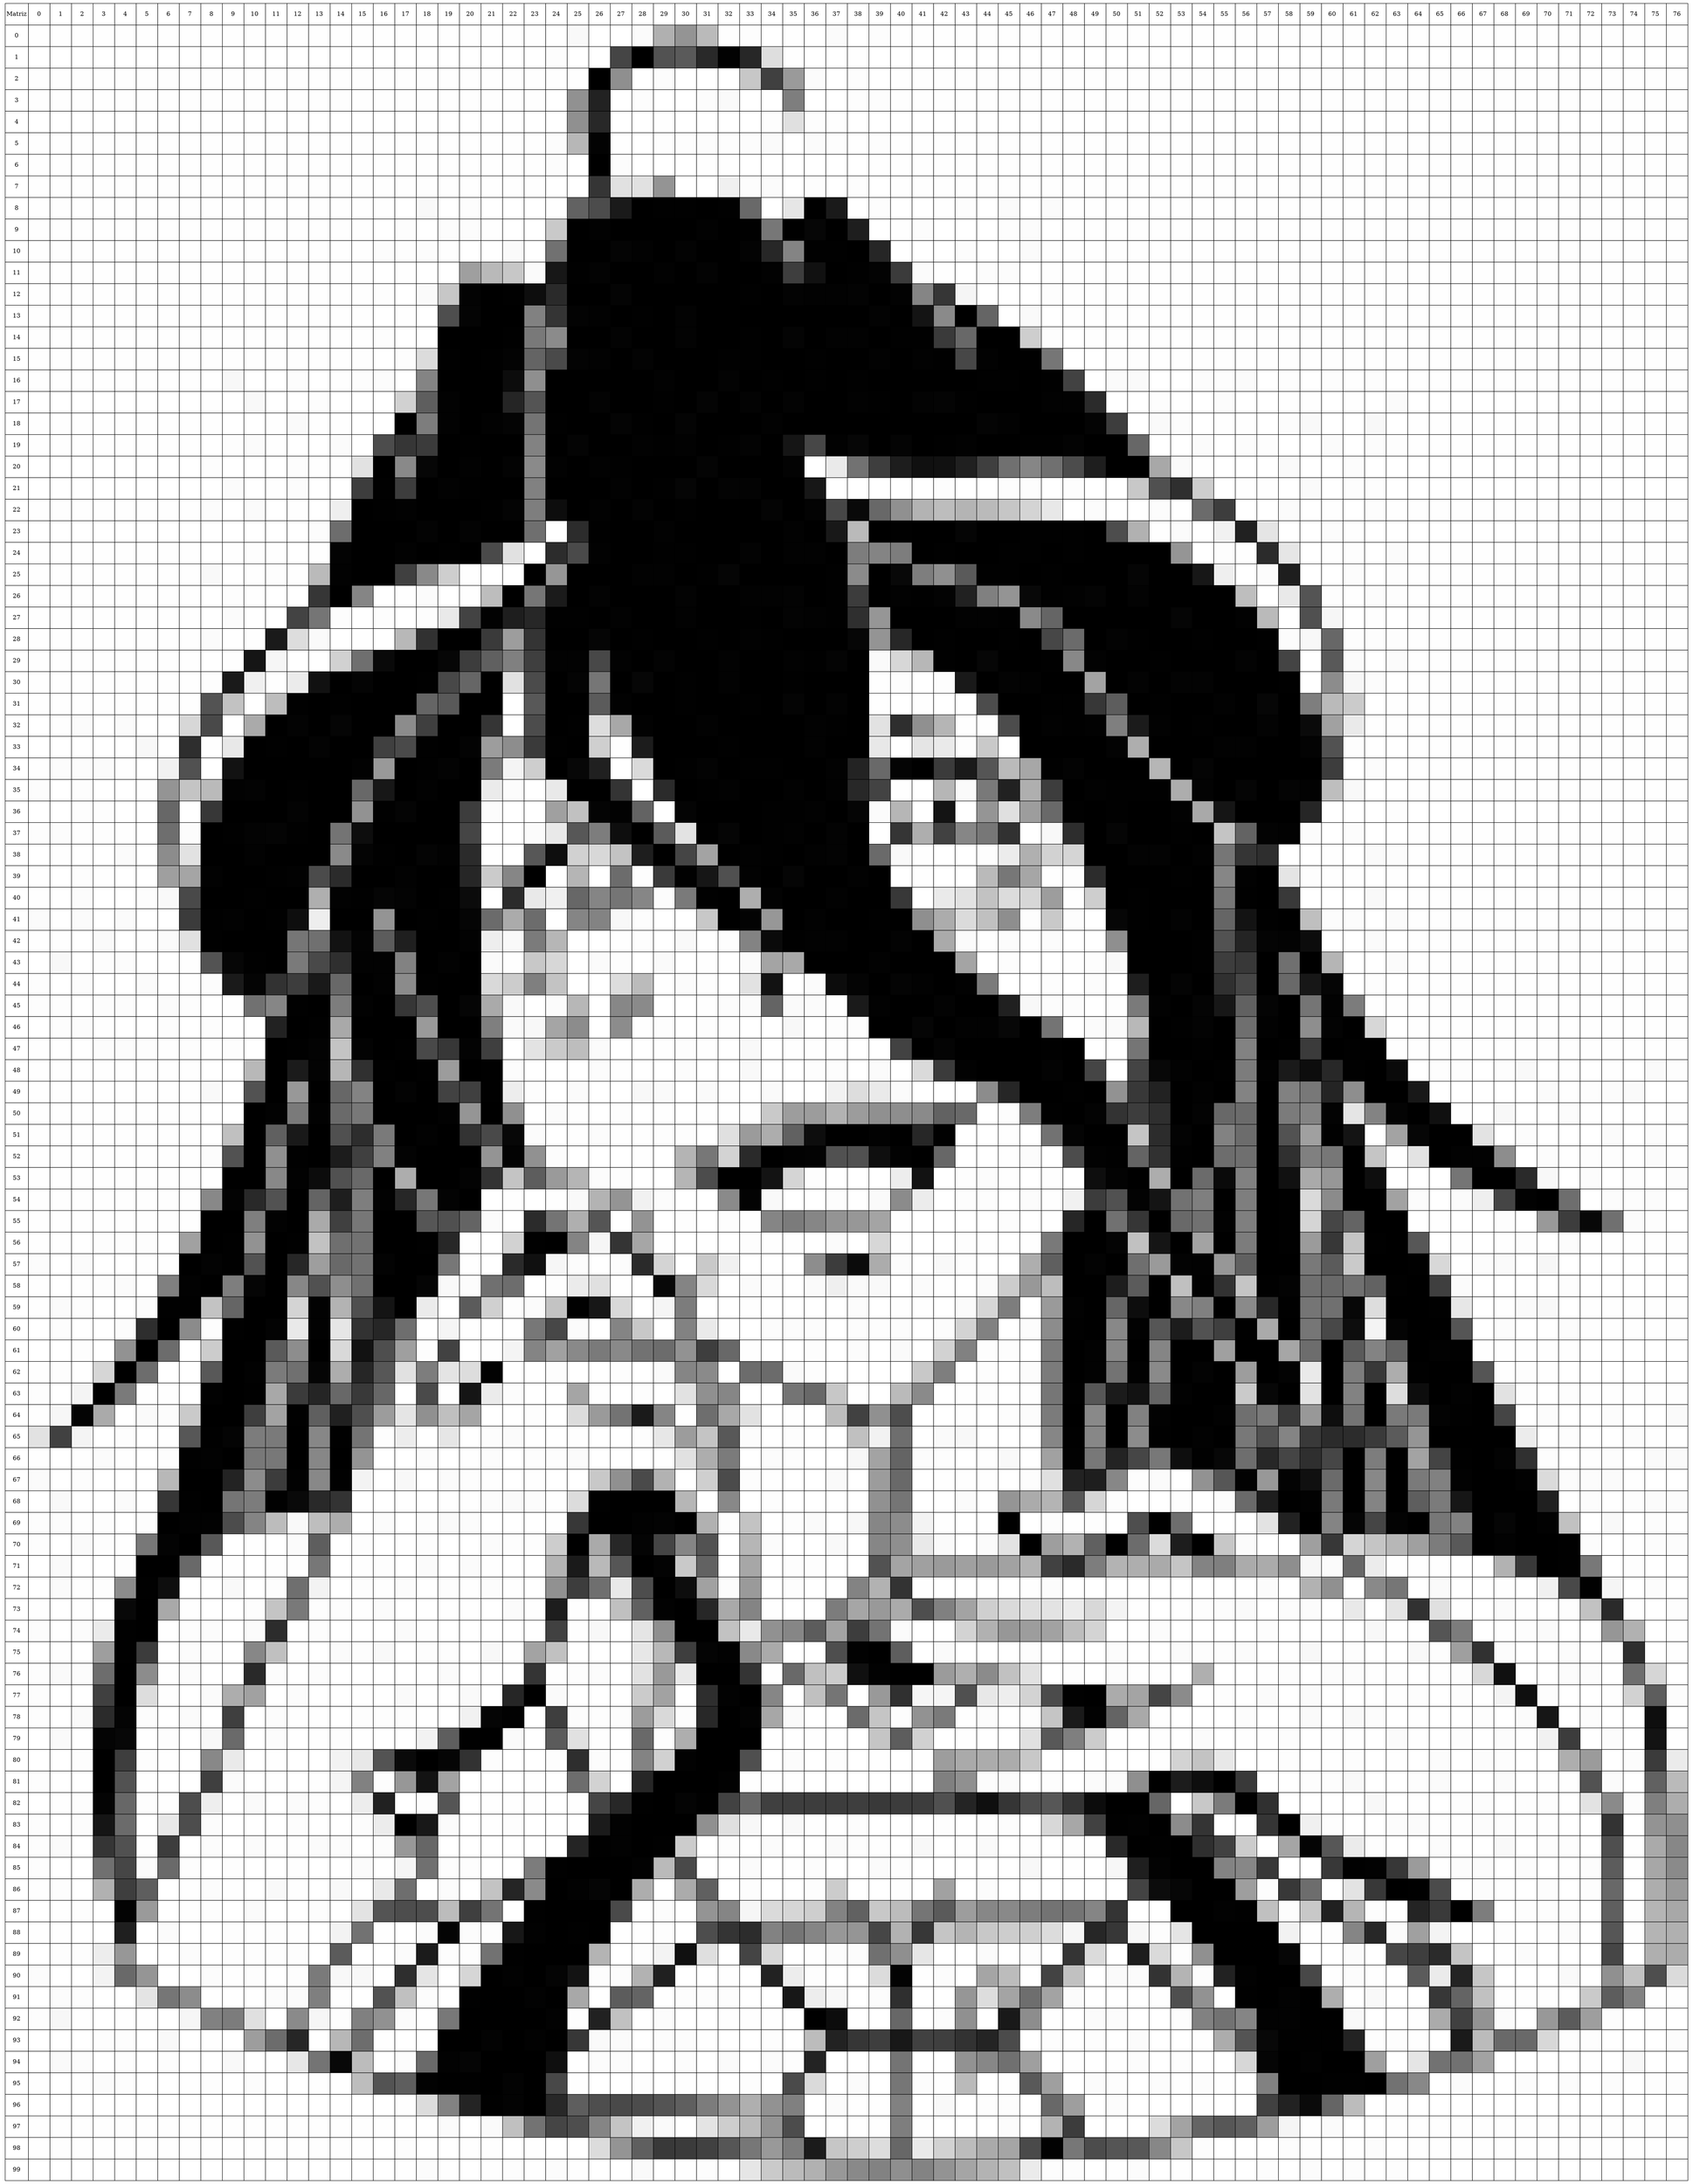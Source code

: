 digraph Lienzo{
 tabla[
 shape=plaintext
 label=<
 <table border='0' cellborder='1' cellspacing='0' color='black'>
   <tr>
       <td width="50" height="50" bgcolor="#FFFFFF">Matriz</td>
        <td width="50" height="50" bgcolor="#FFFFFF">0</td>
        <td width="50" height="50" bgcolor="#FFFFFF">1</td>
        <td width="50" height="50" bgcolor="#FFFFFF">2</td>
        <td width="50" height="50" bgcolor="#FFFFFF">3</td>
        <td width="50" height="50" bgcolor="#FFFFFF">4</td>
        <td width="50" height="50" bgcolor="#FFFFFF">5</td>
        <td width="50" height="50" bgcolor="#FFFFFF">6</td>
        <td width="50" height="50" bgcolor="#FFFFFF">7</td>
        <td width="50" height="50" bgcolor="#FFFFFF">8</td>
        <td width="50" height="50" bgcolor="#FFFFFF">9</td>
        <td width="50" height="50" bgcolor="#FFFFFF">10</td>
        <td width="50" height="50" bgcolor="#FFFFFF">11</td>
        <td width="50" height="50" bgcolor="#FFFFFF">12</td>
        <td width="50" height="50" bgcolor="#FFFFFF">13</td>
        <td width="50" height="50" bgcolor="#FFFFFF">14</td>
        <td width="50" height="50" bgcolor="#FFFFFF">15</td>
        <td width="50" height="50" bgcolor="#FFFFFF">16</td>
        <td width="50" height="50" bgcolor="#FFFFFF">17</td>
        <td width="50" height="50" bgcolor="#FFFFFF">18</td>
        <td width="50" height="50" bgcolor="#FFFFFF">19</td>
        <td width="50" height="50" bgcolor="#FFFFFF">20</td>
        <td width="50" height="50" bgcolor="#FFFFFF">21</td>
        <td width="50" height="50" bgcolor="#FFFFFF">22</td>
        <td width="50" height="50" bgcolor="#FFFFFF">23</td>
        <td width="50" height="50" bgcolor="#FFFFFF">24</td>
        <td width="50" height="50" bgcolor="#FFFFFF">25</td>
        <td width="50" height="50" bgcolor="#FFFFFF">26</td>
        <td width="50" height="50" bgcolor="#FFFFFF">27</td>
        <td width="50" height="50" bgcolor="#FFFFFF">28</td>
        <td width="50" height="50" bgcolor="#FFFFFF">29</td>
        <td width="50" height="50" bgcolor="#FFFFFF">30</td>
        <td width="50" height="50" bgcolor="#FFFFFF">31</td>
        <td width="50" height="50" bgcolor="#FFFFFF">32</td>
        <td width="50" height="50" bgcolor="#FFFFFF">33</td>
        <td width="50" height="50" bgcolor="#FFFFFF">34</td>
        <td width="50" height="50" bgcolor="#FFFFFF">35</td>
        <td width="50" height="50" bgcolor="#FFFFFF">36</td>
        <td width="50" height="50" bgcolor="#FFFFFF">37</td>
        <td width="50" height="50" bgcolor="#FFFFFF">38</td>
        <td width="50" height="50" bgcolor="#FFFFFF">39</td>
        <td width="50" height="50" bgcolor="#FFFFFF">40</td>
        <td width="50" height="50" bgcolor="#FFFFFF">41</td>
        <td width="50" height="50" bgcolor="#FFFFFF">42</td>
        <td width="50" height="50" bgcolor="#FFFFFF">43</td>
        <td width="50" height="50" bgcolor="#FFFFFF">44</td>
        <td width="50" height="50" bgcolor="#FFFFFF">45</td>
        <td width="50" height="50" bgcolor="#FFFFFF">46</td>
        <td width="50" height="50" bgcolor="#FFFFFF">47</td>
        <td width="50" height="50" bgcolor="#FFFFFF">48</td>
        <td width="50" height="50" bgcolor="#FFFFFF">49</td>
        <td width="50" height="50" bgcolor="#FFFFFF">50</td>
        <td width="50" height="50" bgcolor="#FFFFFF">51</td>
        <td width="50" height="50" bgcolor="#FFFFFF">52</td>
        <td width="50" height="50" bgcolor="#FFFFFF">53</td>
        <td width="50" height="50" bgcolor="#FFFFFF">54</td>
        <td width="50" height="50" bgcolor="#FFFFFF">55</td>
        <td width="50" height="50" bgcolor="#FFFFFF">56</td>
        <td width="50" height="50" bgcolor="#FFFFFF">57</td>
        <td width="50" height="50" bgcolor="#FFFFFF">58</td>
        <td width="50" height="50" bgcolor="#FFFFFF">59</td>
        <td width="50" height="50" bgcolor="#FFFFFF">60</td>
        <td width="50" height="50" bgcolor="#FFFFFF">61</td>
        <td width="50" height="50" bgcolor="#FFFFFF">62</td>
        <td width="50" height="50" bgcolor="#FFFFFF">63</td>
        <td width="50" height="50" bgcolor="#FFFFFF">64</td>
        <td width="50" height="50" bgcolor="#FFFFFF">65</td>
        <td width="50" height="50" bgcolor="#FFFFFF">66</td>
        <td width="50" height="50" bgcolor="#FFFFFF">67</td>
        <td width="50" height="50" bgcolor="#FFFFFF">68</td>
        <td width="50" height="50" bgcolor="#FFFFFF">69</td>
        <td width="50" height="50" bgcolor="#FFFFFF">70</td>
        <td width="50" height="50" bgcolor="#FFFFFF">71</td>
        <td width="50" height="50" bgcolor="#FFFFFF">72</td>
        <td width="50" height="50" bgcolor="#FFFFFF">73</td>
        <td width="50" height="50" bgcolor="#FFFFFF">74</td>
        <td width="50" height="50" bgcolor="#FFFFFF">75</td>
        <td width="50" height="50" bgcolor="#FFFFFF">76</td>
   </tr>
   <tr>
        <td width="50" height="50" bgcolor="#FFFFFF">0</td>
       <td width="50" height="50" bgcolor="#FEFEFE"></td>
       <td width="50" height="50" bgcolor="#FEFEFE"></td>
       <td width="50" height="50" bgcolor="#FEFEFE"></td>
       <td width="50" height="50" bgcolor="#FEFEFE"></td>
       <td width="50" height="50" bgcolor="#FEFEFE"></td>
       <td width="50" height="50" bgcolor="#FEFEFE"></td>
       <td width="50" height="50" bgcolor="#FEFEFE"></td>
       <td width="50" height="50" bgcolor="#FEFEFE"></td>
       <td width="50" height="50" bgcolor="#FEFEFE"></td>
       <td width="50" height="50" bgcolor="#FEFEFE"></td>
       <td width="50" height="50" bgcolor="#FEFEFE"></td>
       <td width="50" height="50" bgcolor="#FEFEFE"></td>
       <td width="50" height="50" bgcolor="#FEFEFE"></td>
       <td width="50" height="50" bgcolor="#FEFEFE"></td>
       <td width="50" height="50" bgcolor="#FEFEFE"></td>
       <td width="50" height="50" bgcolor="#FEFEFE"></td>
       <td width="50" height="50" bgcolor="#FEFEFE"></td>
       <td width="50" height="50" bgcolor="#FEFEFE"></td>
       <td width="50" height="50" bgcolor="#FEFEFE"></td>
       <td width="50" height="50" bgcolor="#FEFEFE"></td>
       <td width="50" height="50" bgcolor="#FEFEFE"></td>
       <td width="50" height="50" bgcolor="#FEFEFE"></td>
       <td width="50" height="50" bgcolor="#FEFEFE"></td>
       <td width="50" height="50" bgcolor="#FEFEFE"></td>
        <td width="50" height="50" bgcolor="#FFFFFF"></td>
       <td width="50" height="50" bgcolor="#F9F9F9"></td>
        <td width="50" height="50" bgcolor="#FFFFFF"></td>
        <td width="50" height="50" bgcolor="#FFFFFF"></td>
       <td width="50" height="50" bgcolor="#FBFBFB"></td>
       <td width="50" height="50" bgcolor="#B0B0B0"></td>
       <td width="50" height="50" bgcolor="#949494"></td>
       <td width="50" height="50" bgcolor="#BABABA"></td>
       <td width="50" height="50" bgcolor="#FEFEFE"></td>
       <td width="50" height="50" bgcolor="#FDFDFD"></td>
        <td width="50" height="50" bgcolor="#FFFFFF"></td>
       <td width="50" height="50" bgcolor="#FEFEFE"></td>
        <td width="50" height="50" bgcolor="#FFFFFF"></td>
       <td width="50" height="50" bgcolor="#FBFBFB"></td>
        <td width="50" height="50" bgcolor="#FFFFFF"></td>
       <td width="50" height="50" bgcolor="#FDFDFD"></td>
       <td width="50" height="50" bgcolor="#FEFEFE"></td>
       <td width="50" height="50" bgcolor="#FEFEFE"></td>
       <td width="50" height="50" bgcolor="#FEFEFE"></td>
       <td width="50" height="50" bgcolor="#FEFEFE"></td>
       <td width="50" height="50" bgcolor="#FEFEFE"></td>
       <td width="50" height="50" bgcolor="#FEFEFE"></td>
       <td width="50" height="50" bgcolor="#FEFEFE"></td>
       <td width="50" height="50" bgcolor="#FEFEFE"></td>
       <td width="50" height="50" bgcolor="#FEFEFE"></td>
       <td width="50" height="50" bgcolor="#FEFEFE"></td>
       <td width="50" height="50" bgcolor="#FEFEFE"></td>
       <td width="50" height="50" bgcolor="#FEFEFE"></td>
       <td width="50" height="50" bgcolor="#FEFEFE"></td>
       <td width="50" height="50" bgcolor="#FEFEFE"></td>
       <td width="50" height="50" bgcolor="#FEFEFE"></td>
       <td width="50" height="50" bgcolor="#FEFEFE"></td>
       <td width="50" height="50" bgcolor="#FEFEFE"></td>
       <td width="50" height="50" bgcolor="#FEFEFE"></td>
       <td width="50" height="50" bgcolor="#FEFEFE"></td>
       <td width="50" height="50" bgcolor="#FEFEFE"></td>
       <td width="50" height="50" bgcolor="#FEFEFE"></td>
       <td width="50" height="50" bgcolor="#FEFEFE"></td>
       <td width="50" height="50" bgcolor="#FEFEFE"></td>
       <td width="50" height="50" bgcolor="#FEFEFE"></td>
       <td width="50" height="50" bgcolor="#FEFEFE"></td>
       <td width="50" height="50" bgcolor="#FEFEFE"></td>
       <td width="50" height="50" bgcolor="#FEFEFE"></td>
       <td width="50" height="50" bgcolor="#FEFEFE"></td>
       <td width="50" height="50" bgcolor="#FEFEFE"></td>
       <td width="50" height="50" bgcolor="#FEFEFE"></td>
       <td width="50" height="50" bgcolor="#FEFEFE"></td>
       <td width="50" height="50" bgcolor="#FEFEFE"></td>
       <td width="50" height="50" bgcolor="#FEFEFE"></td>
       <td width="50" height="50" bgcolor="#FEFEFE"></td>
       <td width="50" height="50" bgcolor="#FEFEFE"></td>
       <td width="50" height="50" bgcolor="#FEFEFE"></td>
       <td width="50" height="50" bgcolor="#FEFEFE"></td>
   </tr>
   <tr>
        <td width="50" height="50" bgcolor="#FFFFFF">1</td>
        <td width="50" height="50" bgcolor="#FFFFFF"></td>
        <td width="50" height="50" bgcolor="#FFFFFF"></td>
        <td width="50" height="50" bgcolor="#FFFFFF"></td>
        <td width="50" height="50" bgcolor="#FFFFFF"></td>
        <td width="50" height="50" bgcolor="#FFFFFF"></td>
        <td width="50" height="50" bgcolor="#FFFFFF"></td>
        <td width="50" height="50" bgcolor="#FFFFFF"></td>
        <td width="50" height="50" bgcolor="#FFFFFF"></td>
        <td width="50" height="50" bgcolor="#FFFFFF"></td>
        <td width="50" height="50" bgcolor="#FFFFFF"></td>
        <td width="50" height="50" bgcolor="#FFFFFF"></td>
        <td width="50" height="50" bgcolor="#FFFFFF"></td>
        <td width="50" height="50" bgcolor="#FFFFFF"></td>
        <td width="50" height="50" bgcolor="#FFFFFF"></td>
        <td width="50" height="50" bgcolor="#FFFFFF"></td>
        <td width="50" height="50" bgcolor="#FFFFFF"></td>
        <td width="50" height="50" bgcolor="#FFFFFF"></td>
        <td width="50" height="50" bgcolor="#FFFFFF"></td>
        <td width="50" height="50" bgcolor="#FFFFFF"></td>
        <td width="50" height="50" bgcolor="#FFFFFF"></td>
        <td width="50" height="50" bgcolor="#FFFFFF"></td>
        <td width="50" height="50" bgcolor="#FFFFFF"></td>
        <td width="50" height="50" bgcolor="#FFFFFF"></td>
        <td width="50" height="50" bgcolor="#FFFFFF"></td>
       <td width="50" height="50" bgcolor="#FDFDFD"></td>
        <td width="50" height="50" bgcolor="#FFFFFF"></td>
        <td width="50" height="50" bgcolor="#FFFFFF"></td>
       <td width="50" height="50" bgcolor="#454545"></td>
       <td width="50" height="50" bgcolor="#000000"></td>
       <td width="50" height="50" bgcolor="#525252"></td>
       <td width="50" height="50" bgcolor="#5A5A5A"></td>
       <td width="50" height="50" bgcolor="#292929"></td>
       <td width="50" height="50" bgcolor="#020202"></td>
       <td width="50" height="50" bgcolor="#272727"></td>
       <td width="50" height="50" bgcolor="#DEDEDE"></td>
       <td width="50" height="50" bgcolor="#FEFEFE"></td>
        <td width="50" height="50" bgcolor="#FFFFFF"></td>
        <td width="50" height="50" bgcolor="#FFFFFF"></td>
       <td width="50" height="50" bgcolor="#FEFEFE"></td>
        <td width="50" height="50" bgcolor="#FFFFFF"></td>
        <td width="50" height="50" bgcolor="#FFFFFF"></td>
        <td width="50" height="50" bgcolor="#FFFFFF"></td>
        <td width="50" height="50" bgcolor="#FFFFFF"></td>
        <td width="50" height="50" bgcolor="#FFFFFF"></td>
        <td width="50" height="50" bgcolor="#FFFFFF"></td>
        <td width="50" height="50" bgcolor="#FFFFFF"></td>
        <td width="50" height="50" bgcolor="#FFFFFF"></td>
        <td width="50" height="50" bgcolor="#FFFFFF"></td>
        <td width="50" height="50" bgcolor="#FFFFFF"></td>
        <td width="50" height="50" bgcolor="#FFFFFF"></td>
        <td width="50" height="50" bgcolor="#FFFFFF"></td>
        <td width="50" height="50" bgcolor="#FFFFFF"></td>
        <td width="50" height="50" bgcolor="#FFFFFF"></td>
        <td width="50" height="50" bgcolor="#FFFFFF"></td>
        <td width="50" height="50" bgcolor="#FFFFFF"></td>
        <td width="50" height="50" bgcolor="#FFFFFF"></td>
        <td width="50" height="50" bgcolor="#FFFFFF"></td>
        <td width="50" height="50" bgcolor="#FFFFFF"></td>
        <td width="50" height="50" bgcolor="#FFFFFF"></td>
        <td width="50" height="50" bgcolor="#FFFFFF"></td>
        <td width="50" height="50" bgcolor="#FFFFFF"></td>
        <td width="50" height="50" bgcolor="#FFFFFF"></td>
        <td width="50" height="50" bgcolor="#FFFFFF"></td>
        <td width="50" height="50" bgcolor="#FFFFFF"></td>
        <td width="50" height="50" bgcolor="#FFFFFF"></td>
        <td width="50" height="50" bgcolor="#FFFFFF"></td>
        <td width="50" height="50" bgcolor="#FFFFFF"></td>
        <td width="50" height="50" bgcolor="#FFFFFF"></td>
        <td width="50" height="50" bgcolor="#FFFFFF"></td>
        <td width="50" height="50" bgcolor="#FFFFFF"></td>
        <td width="50" height="50" bgcolor="#FFFFFF"></td>
        <td width="50" height="50" bgcolor="#FFFFFF"></td>
        <td width="50" height="50" bgcolor="#FFFFFF"></td>
        <td width="50" height="50" bgcolor="#FFFFFF"></td>
        <td width="50" height="50" bgcolor="#FFFFFF"></td>
        <td width="50" height="50" bgcolor="#FFFFFF"></td>
        <td width="50" height="50" bgcolor="#FFFFFF"></td>
   </tr>
   <tr>
        <td width="50" height="50" bgcolor="#FFFFFF">2</td>
       <td width="50" height="50" bgcolor="#FEFEFE"></td>
       <td width="50" height="50" bgcolor="#FEFEFE"></td>
       <td width="50" height="50" bgcolor="#FEFEFE"></td>
       <td width="50" height="50" bgcolor="#FEFEFE"></td>
       <td width="50" height="50" bgcolor="#FEFEFE"></td>
       <td width="50" height="50" bgcolor="#FEFEFE"></td>
       <td width="50" height="50" bgcolor="#FEFEFE"></td>
       <td width="50" height="50" bgcolor="#FEFEFE"></td>
       <td width="50" height="50" bgcolor="#FEFEFE"></td>
       <td width="50" height="50" bgcolor="#FEFEFE"></td>
       <td width="50" height="50" bgcolor="#FEFEFE"></td>
       <td width="50" height="50" bgcolor="#FEFEFE"></td>
       <td width="50" height="50" bgcolor="#FEFEFE"></td>
       <td width="50" height="50" bgcolor="#FEFEFE"></td>
       <td width="50" height="50" bgcolor="#FEFEFE"></td>
       <td width="50" height="50" bgcolor="#FEFEFE"></td>
       <td width="50" height="50" bgcolor="#FEFEFE"></td>
       <td width="50" height="50" bgcolor="#FEFEFE"></td>
       <td width="50" height="50" bgcolor="#FEFEFE"></td>
       <td width="50" height="50" bgcolor="#FEFEFE"></td>
       <td width="50" height="50" bgcolor="#FEFEFE"></td>
       <td width="50" height="50" bgcolor="#FEFEFE"></td>
       <td width="50" height="50" bgcolor="#FEFEFE"></td>
       <td width="50" height="50" bgcolor="#FEFEFE"></td>
       <td width="50" height="50" bgcolor="#FEFEFE"></td>
       <td width="50" height="50" bgcolor="#FEFEFE"></td>
       <td width="50" height="50" bgcolor="#000000"></td>
       <td width="50" height="50" bgcolor="#8F8F8F"></td>
        <td width="50" height="50" bgcolor="#FFFFFF"></td>
       <td width="50" height="50" bgcolor="#FCFCFC"></td>
        <td width="50" height="50" bgcolor="#FFFFFF"></td>
        <td width="50" height="50" bgcolor="#FFFFFF"></td>
        <td width="50" height="50" bgcolor="#FFFFFF"></td>
       <td width="50" height="50" bgcolor="#C7C7C7"></td>
       <td width="50" height="50" bgcolor="#404040"></td>
       <td width="50" height="50" bgcolor="#9A9A9A"></td>
       <td width="50" height="50" bgcolor="#FBFBFB"></td>
        <td width="50" height="50" bgcolor="#FFFFFF"></td>
       <td width="50" height="50" bgcolor="#FDFDFD"></td>
        <td width="50" height="50" bgcolor="#FFFFFF"></td>
       <td width="50" height="50" bgcolor="#FEFEFE"></td>
       <td width="50" height="50" bgcolor="#FEFEFE"></td>
       <td width="50" height="50" bgcolor="#FEFEFE"></td>
       <td width="50" height="50" bgcolor="#FEFEFE"></td>
       <td width="50" height="50" bgcolor="#FEFEFE"></td>
       <td width="50" height="50" bgcolor="#FEFEFE"></td>
       <td width="50" height="50" bgcolor="#FEFEFE"></td>
       <td width="50" height="50" bgcolor="#FEFEFE"></td>
       <td width="50" height="50" bgcolor="#FEFEFE"></td>
       <td width="50" height="50" bgcolor="#FEFEFE"></td>
       <td width="50" height="50" bgcolor="#FEFEFE"></td>
       <td width="50" height="50" bgcolor="#FEFEFE"></td>
       <td width="50" height="50" bgcolor="#FEFEFE"></td>
       <td width="50" height="50" bgcolor="#FEFEFE"></td>
       <td width="50" height="50" bgcolor="#FEFEFE"></td>
       <td width="50" height="50" bgcolor="#FEFEFE"></td>
       <td width="50" height="50" bgcolor="#FEFEFE"></td>
       <td width="50" height="50" bgcolor="#FEFEFE"></td>
       <td width="50" height="50" bgcolor="#FEFEFE"></td>
       <td width="50" height="50" bgcolor="#FEFEFE"></td>
       <td width="50" height="50" bgcolor="#FEFEFE"></td>
       <td width="50" height="50" bgcolor="#FEFEFE"></td>
       <td width="50" height="50" bgcolor="#FEFEFE"></td>
       <td width="50" height="50" bgcolor="#FEFEFE"></td>
       <td width="50" height="50" bgcolor="#FEFEFE"></td>
       <td width="50" height="50" bgcolor="#FEFEFE"></td>
       <td width="50" height="50" bgcolor="#FEFEFE"></td>
       <td width="50" height="50" bgcolor="#FEFEFE"></td>
       <td width="50" height="50" bgcolor="#FEFEFE"></td>
       <td width="50" height="50" bgcolor="#FEFEFE"></td>
       <td width="50" height="50" bgcolor="#FEFEFE"></td>
       <td width="50" height="50" bgcolor="#FEFEFE"></td>
       <td width="50" height="50" bgcolor="#FEFEFE"></td>
       <td width="50" height="50" bgcolor="#FEFEFE"></td>
       <td width="50" height="50" bgcolor="#FEFEFE"></td>
       <td width="50" height="50" bgcolor="#FEFEFE"></td>
       <td width="50" height="50" bgcolor="#FEFEFE"></td>
   </tr>
   <tr>
        <td width="50" height="50" bgcolor="#FFFFFF">3</td>
       <td width="50" height="50" bgcolor="#FEFEFE"></td>
       <td width="50" height="50" bgcolor="#FEFEFE"></td>
       <td width="50" height="50" bgcolor="#FEFEFE"></td>
       <td width="50" height="50" bgcolor="#FEFEFE"></td>
       <td width="50" height="50" bgcolor="#FEFEFE"></td>
       <td width="50" height="50" bgcolor="#FEFEFE"></td>
       <td width="50" height="50" bgcolor="#FEFEFE"></td>
       <td width="50" height="50" bgcolor="#FEFEFE"></td>
       <td width="50" height="50" bgcolor="#FEFEFE"></td>
       <td width="50" height="50" bgcolor="#FEFEFE"></td>
       <td width="50" height="50" bgcolor="#FEFEFE"></td>
       <td width="50" height="50" bgcolor="#FEFEFE"></td>
       <td width="50" height="50" bgcolor="#FEFEFE"></td>
       <td width="50" height="50" bgcolor="#FEFEFE"></td>
       <td width="50" height="50" bgcolor="#FEFEFE"></td>
       <td width="50" height="50" bgcolor="#FEFEFE"></td>
       <td width="50" height="50" bgcolor="#FEFEFE"></td>
       <td width="50" height="50" bgcolor="#FEFEFE"></td>
       <td width="50" height="50" bgcolor="#FEFEFE"></td>
       <td width="50" height="50" bgcolor="#FEFEFE"></td>
       <td width="50" height="50" bgcolor="#FEFEFE"></td>
       <td width="50" height="50" bgcolor="#FEFEFE"></td>
       <td width="50" height="50" bgcolor="#FEFEFE"></td>
       <td width="50" height="50" bgcolor="#FEFEFE"></td>
        <td width="50" height="50" bgcolor="#FFFFFF"></td>
       <td width="50" height="50" bgcolor="#919191"></td>
       <td width="50" height="50" bgcolor="#222222"></td>
        <td width="50" height="50" bgcolor="#FFFFFF"></td>
       <td width="50" height="50" bgcolor="#FDFDFD"></td>
        <td width="50" height="50" bgcolor="#FFFFFF"></td>
        <td width="50" height="50" bgcolor="#FFFFFF"></td>
       <td width="50" height="50" bgcolor="#FCFCFC"></td>
       <td width="50" height="50" bgcolor="#FAFAFA"></td>
        <td width="50" height="50" bgcolor="#FFFFFF"></td>
        <td width="50" height="50" bgcolor="#FFFFFF"></td>
       <td width="50" height="50" bgcolor="#7E7E7E"></td>
        <td width="50" height="50" bgcolor="#FFFFFF"></td>
        <td width="50" height="50" bgcolor="#FFFFFF"></td>
       <td width="50" height="50" bgcolor="#FDFDFD"></td>
       <td width="50" height="50" bgcolor="#FDFDFD"></td>
       <td width="50" height="50" bgcolor="#FEFEFE"></td>
       <td width="50" height="50" bgcolor="#FEFEFE"></td>
       <td width="50" height="50" bgcolor="#FEFEFE"></td>
       <td width="50" height="50" bgcolor="#FEFEFE"></td>
       <td width="50" height="50" bgcolor="#FEFEFE"></td>
       <td width="50" height="50" bgcolor="#FEFEFE"></td>
       <td width="50" height="50" bgcolor="#FEFEFE"></td>
       <td width="50" height="50" bgcolor="#FEFEFE"></td>
       <td width="50" height="50" bgcolor="#FEFEFE"></td>
       <td width="50" height="50" bgcolor="#FEFEFE"></td>
       <td width="50" height="50" bgcolor="#FEFEFE"></td>
       <td width="50" height="50" bgcolor="#FEFEFE"></td>
       <td width="50" height="50" bgcolor="#FEFEFE"></td>
       <td width="50" height="50" bgcolor="#FEFEFE"></td>
       <td width="50" height="50" bgcolor="#FEFEFE"></td>
       <td width="50" height="50" bgcolor="#FEFEFE"></td>
       <td width="50" height="50" bgcolor="#FEFEFE"></td>
       <td width="50" height="50" bgcolor="#FEFEFE"></td>
       <td width="50" height="50" bgcolor="#FEFEFE"></td>
       <td width="50" height="50" bgcolor="#FEFEFE"></td>
       <td width="50" height="50" bgcolor="#FEFEFE"></td>
       <td width="50" height="50" bgcolor="#FEFEFE"></td>
       <td width="50" height="50" bgcolor="#FEFEFE"></td>
       <td width="50" height="50" bgcolor="#FEFEFE"></td>
       <td width="50" height="50" bgcolor="#FEFEFE"></td>
       <td width="50" height="50" bgcolor="#FEFEFE"></td>
       <td width="50" height="50" bgcolor="#FEFEFE"></td>
       <td width="50" height="50" bgcolor="#FEFEFE"></td>
       <td width="50" height="50" bgcolor="#FEFEFE"></td>
       <td width="50" height="50" bgcolor="#FEFEFE"></td>
       <td width="50" height="50" bgcolor="#FEFEFE"></td>
       <td width="50" height="50" bgcolor="#FEFEFE"></td>
       <td width="50" height="50" bgcolor="#FEFEFE"></td>
       <td width="50" height="50" bgcolor="#FEFEFE"></td>
       <td width="50" height="50" bgcolor="#FEFEFE"></td>
       <td width="50" height="50" bgcolor="#FEFEFE"></td>
       <td width="50" height="50" bgcolor="#FEFEFE"></td>
   </tr>
   <tr>
        <td width="50" height="50" bgcolor="#FFFFFF">4</td>
        <td width="50" height="50" bgcolor="#FFFFFF"></td>
        <td width="50" height="50" bgcolor="#FFFFFF"></td>
        <td width="50" height="50" bgcolor="#FFFFFF"></td>
        <td width="50" height="50" bgcolor="#FFFFFF"></td>
        <td width="50" height="50" bgcolor="#FFFFFF"></td>
        <td width="50" height="50" bgcolor="#FFFFFF"></td>
        <td width="50" height="50" bgcolor="#FFFFFF"></td>
        <td width="50" height="50" bgcolor="#FFFFFF"></td>
        <td width="50" height="50" bgcolor="#FFFFFF"></td>
        <td width="50" height="50" bgcolor="#FFFFFF"></td>
        <td width="50" height="50" bgcolor="#FFFFFF"></td>
        <td width="50" height="50" bgcolor="#FFFFFF"></td>
        <td width="50" height="50" bgcolor="#FFFFFF"></td>
        <td width="50" height="50" bgcolor="#FFFFFF"></td>
        <td width="50" height="50" bgcolor="#FFFFFF"></td>
        <td width="50" height="50" bgcolor="#FFFFFF"></td>
        <td width="50" height="50" bgcolor="#FFFFFF"></td>
        <td width="50" height="50" bgcolor="#FFFFFF"></td>
        <td width="50" height="50" bgcolor="#FFFFFF"></td>
        <td width="50" height="50" bgcolor="#FFFFFF"></td>
        <td width="50" height="50" bgcolor="#FFFFFF"></td>
        <td width="50" height="50" bgcolor="#FFFFFF"></td>
        <td width="50" height="50" bgcolor="#FFFFFF"></td>
        <td width="50" height="50" bgcolor="#FFFFFF"></td>
        <td width="50" height="50" bgcolor="#FFFFFF"></td>
       <td width="50" height="50" bgcolor="#909090"></td>
       <td width="50" height="50" bgcolor="#282828"></td>
        <td width="50" height="50" bgcolor="#FFFFFF"></td>
        <td width="50" height="50" bgcolor="#FFFFFF"></td>
       <td width="50" height="50" bgcolor="#FEFEFE"></td>
        <td width="50" height="50" bgcolor="#FFFFFF"></td>
        <td width="50" height="50" bgcolor="#FFFFFF"></td>
        <td width="50" height="50" bgcolor="#FFFFFF"></td>
        <td width="50" height="50" bgcolor="#FFFFFF"></td>
       <td width="50" height="50" bgcolor="#FDFDFD"></td>
       <td width="50" height="50" bgcolor="#E0E0E0"></td>
       <td width="50" height="50" bgcolor="#FDFDFD"></td>
       <td width="50" height="50" bgcolor="#FEFEFE"></td>
        <td width="50" height="50" bgcolor="#FFFFFF"></td>
        <td width="50" height="50" bgcolor="#FFFFFF"></td>
        <td width="50" height="50" bgcolor="#FFFFFF"></td>
        <td width="50" height="50" bgcolor="#FFFFFF"></td>
        <td width="50" height="50" bgcolor="#FFFFFF"></td>
        <td width="50" height="50" bgcolor="#FFFFFF"></td>
        <td width="50" height="50" bgcolor="#FFFFFF"></td>
        <td width="50" height="50" bgcolor="#FFFFFF"></td>
        <td width="50" height="50" bgcolor="#FFFFFF"></td>
        <td width="50" height="50" bgcolor="#FFFFFF"></td>
        <td width="50" height="50" bgcolor="#FFFFFF"></td>
        <td width="50" height="50" bgcolor="#FFFFFF"></td>
        <td width="50" height="50" bgcolor="#FFFFFF"></td>
        <td width="50" height="50" bgcolor="#FFFFFF"></td>
        <td width="50" height="50" bgcolor="#FFFFFF"></td>
        <td width="50" height="50" bgcolor="#FFFFFF"></td>
        <td width="50" height="50" bgcolor="#FFFFFF"></td>
        <td width="50" height="50" bgcolor="#FFFFFF"></td>
        <td width="50" height="50" bgcolor="#FFFFFF"></td>
        <td width="50" height="50" bgcolor="#FFFFFF"></td>
        <td width="50" height="50" bgcolor="#FFFFFF"></td>
        <td width="50" height="50" bgcolor="#FFFFFF"></td>
        <td width="50" height="50" bgcolor="#FFFFFF"></td>
        <td width="50" height="50" bgcolor="#FFFFFF"></td>
        <td width="50" height="50" bgcolor="#FFFFFF"></td>
        <td width="50" height="50" bgcolor="#FFFFFF"></td>
        <td width="50" height="50" bgcolor="#FFFFFF"></td>
        <td width="50" height="50" bgcolor="#FFFFFF"></td>
        <td width="50" height="50" bgcolor="#FFFFFF"></td>
        <td width="50" height="50" bgcolor="#FFFFFF"></td>
        <td width="50" height="50" bgcolor="#FFFFFF"></td>
        <td width="50" height="50" bgcolor="#FFFFFF"></td>
        <td width="50" height="50" bgcolor="#FFFFFF"></td>
        <td width="50" height="50" bgcolor="#FFFFFF"></td>
        <td width="50" height="50" bgcolor="#FFFFFF"></td>
        <td width="50" height="50" bgcolor="#FFFFFF"></td>
        <td width="50" height="50" bgcolor="#FFFFFF"></td>
        <td width="50" height="50" bgcolor="#FFFFFF"></td>
        <td width="50" height="50" bgcolor="#FFFFFF"></td>
   </tr>
   <tr>
        <td width="50" height="50" bgcolor="#FFFFFF">5</td>
       <td width="50" height="50" bgcolor="#FEFEFE"></td>
       <td width="50" height="50" bgcolor="#FEFEFE"></td>
       <td width="50" height="50" bgcolor="#FEFEFE"></td>
       <td width="50" height="50" bgcolor="#FEFEFE"></td>
       <td width="50" height="50" bgcolor="#FEFEFE"></td>
       <td width="50" height="50" bgcolor="#FEFEFE"></td>
       <td width="50" height="50" bgcolor="#FEFEFE"></td>
       <td width="50" height="50" bgcolor="#FEFEFE"></td>
       <td width="50" height="50" bgcolor="#FEFEFE"></td>
       <td width="50" height="50" bgcolor="#FEFEFE"></td>
       <td width="50" height="50" bgcolor="#FEFEFE"></td>
       <td width="50" height="50" bgcolor="#FEFEFE"></td>
       <td width="50" height="50" bgcolor="#FEFEFE"></td>
       <td width="50" height="50" bgcolor="#FEFEFE"></td>
       <td width="50" height="50" bgcolor="#FEFEFE"></td>
       <td width="50" height="50" bgcolor="#FEFEFE"></td>
       <td width="50" height="50" bgcolor="#FEFEFE"></td>
       <td width="50" height="50" bgcolor="#FEFEFE"></td>
       <td width="50" height="50" bgcolor="#FEFEFE"></td>
       <td width="50" height="50" bgcolor="#FEFEFE"></td>
       <td width="50" height="50" bgcolor="#FEFEFE"></td>
       <td width="50" height="50" bgcolor="#FEFEFE"></td>
       <td width="50" height="50" bgcolor="#FEFEFE"></td>
       <td width="50" height="50" bgcolor="#FEFEFE"></td>
       <td width="50" height="50" bgcolor="#FCFCFC"></td>
       <td width="50" height="50" bgcolor="#B7B7B7"></td>
       <td width="50" height="50" bgcolor="#030303"></td>
       <td width="50" height="50" bgcolor="#FEFEFE"></td>
        <td width="50" height="50" bgcolor="#FFFFFF"></td>
       <td width="50" height="50" bgcolor="#FDFDFD"></td>
       <td width="50" height="50" bgcolor="#FDFDFD"></td>
       <td width="50" height="50" bgcolor="#FCFCFC"></td>
       <td width="50" height="50" bgcolor="#FDFDFD"></td>
       <td width="50" height="50" bgcolor="#FCFCFC"></td>
       <td width="50" height="50" bgcolor="#FAFAFA"></td>
        <td width="50" height="50" bgcolor="#FFFFFF"></td>
       <td width="50" height="50" bgcolor="#FBFBFB"></td>
       <td width="50" height="50" bgcolor="#FDFDFD"></td>
       <td width="50" height="50" bgcolor="#FEFEFE"></td>
       <td width="50" height="50" bgcolor="#FDFDFD"></td>
       <td width="50" height="50" bgcolor="#FEFEFE"></td>
       <td width="50" height="50" bgcolor="#FEFEFE"></td>
       <td width="50" height="50" bgcolor="#FEFEFE"></td>
       <td width="50" height="50" bgcolor="#FEFEFE"></td>
       <td width="50" height="50" bgcolor="#FEFEFE"></td>
       <td width="50" height="50" bgcolor="#FEFEFE"></td>
       <td width="50" height="50" bgcolor="#FEFEFE"></td>
       <td width="50" height="50" bgcolor="#FEFEFE"></td>
       <td width="50" height="50" bgcolor="#FEFEFE"></td>
       <td width="50" height="50" bgcolor="#FEFEFE"></td>
       <td width="50" height="50" bgcolor="#FEFEFE"></td>
       <td width="50" height="50" bgcolor="#FEFEFE"></td>
       <td width="50" height="50" bgcolor="#FEFEFE"></td>
       <td width="50" height="50" bgcolor="#FEFEFE"></td>
       <td width="50" height="50" bgcolor="#FEFEFE"></td>
       <td width="50" height="50" bgcolor="#FEFEFE"></td>
       <td width="50" height="50" bgcolor="#FEFEFE"></td>
       <td width="50" height="50" bgcolor="#FEFEFE"></td>
       <td width="50" height="50" bgcolor="#FEFEFE"></td>
       <td width="50" height="50" bgcolor="#FEFEFE"></td>
       <td width="50" height="50" bgcolor="#FEFEFE"></td>
       <td width="50" height="50" bgcolor="#FEFEFE"></td>
       <td width="50" height="50" bgcolor="#FEFEFE"></td>
       <td width="50" height="50" bgcolor="#FEFEFE"></td>
       <td width="50" height="50" bgcolor="#FEFEFE"></td>
       <td width="50" height="50" bgcolor="#FEFEFE"></td>
       <td width="50" height="50" bgcolor="#FEFEFE"></td>
       <td width="50" height="50" bgcolor="#FEFEFE"></td>
       <td width="50" height="50" bgcolor="#FEFEFE"></td>
       <td width="50" height="50" bgcolor="#FEFEFE"></td>
       <td width="50" height="50" bgcolor="#FEFEFE"></td>
       <td width="50" height="50" bgcolor="#FEFEFE"></td>
       <td width="50" height="50" bgcolor="#FEFEFE"></td>
       <td width="50" height="50" bgcolor="#FEFEFE"></td>
       <td width="50" height="50" bgcolor="#FEFEFE"></td>
       <td width="50" height="50" bgcolor="#FEFEFE"></td>
       <td width="50" height="50" bgcolor="#FEFEFE"></td>
   </tr>
   <tr>
        <td width="50" height="50" bgcolor="#FFFFFF">6</td>
       <td width="50" height="50" bgcolor="#FEFEFE"></td>
       <td width="50" height="50" bgcolor="#FEFEFE"></td>
       <td width="50" height="50" bgcolor="#FEFEFE"></td>
       <td width="50" height="50" bgcolor="#FEFEFE"></td>
       <td width="50" height="50" bgcolor="#FEFEFE"></td>
       <td width="50" height="50" bgcolor="#FEFEFE"></td>
       <td width="50" height="50" bgcolor="#FEFEFE"></td>
       <td width="50" height="50" bgcolor="#FEFEFE"></td>
       <td width="50" height="50" bgcolor="#FEFEFE"></td>
       <td width="50" height="50" bgcolor="#FEFEFE"></td>
       <td width="50" height="50" bgcolor="#FEFEFE"></td>
       <td width="50" height="50" bgcolor="#FEFEFE"></td>
       <td width="50" height="50" bgcolor="#FEFEFE"></td>
       <td width="50" height="50" bgcolor="#FEFEFE"></td>
       <td width="50" height="50" bgcolor="#FEFEFE"></td>
       <td width="50" height="50" bgcolor="#FEFEFE"></td>
       <td width="50" height="50" bgcolor="#FEFEFE"></td>
       <td width="50" height="50" bgcolor="#FEFEFE"></td>
       <td width="50" height="50" bgcolor="#FEFEFE"></td>
       <td width="50" height="50" bgcolor="#FEFEFE"></td>
       <td width="50" height="50" bgcolor="#FEFEFE"></td>
       <td width="50" height="50" bgcolor="#FEFEFE"></td>
       <td width="50" height="50" bgcolor="#FEFEFE"></td>
       <td width="50" height="50" bgcolor="#FEFEFE"></td>
       <td width="50" height="50" bgcolor="#FCFCFC"></td>
        <td width="50" height="50" bgcolor="#FFFFFF"></td>
       <td width="50" height="50" bgcolor="#000000"></td>
       <td width="50" height="50" bgcolor="#FCFCFC"></td>
        <td width="50" height="50" bgcolor="#FFFFFF"></td>
        <td width="50" height="50" bgcolor="#FFFFFF"></td>
        <td width="50" height="50" bgcolor="#FFFFFF"></td>
       <td width="50" height="50" bgcolor="#FEFEFE"></td>
       <td width="50" height="50" bgcolor="#FEFEFE"></td>
        <td width="50" height="50" bgcolor="#FFFFFF"></td>
        <td width="50" height="50" bgcolor="#FFFFFF"></td>
        <td width="50" height="50" bgcolor="#FFFFFF"></td>
        <td width="50" height="50" bgcolor="#FFFFFF"></td>
        <td width="50" height="50" bgcolor="#FFFFFF"></td>
        <td width="50" height="50" bgcolor="#FFFFFF"></td>
       <td width="50" height="50" bgcolor="#FEFEFE"></td>
       <td width="50" height="50" bgcolor="#FEFEFE"></td>
       <td width="50" height="50" bgcolor="#FEFEFE"></td>
       <td width="50" height="50" bgcolor="#FEFEFE"></td>
       <td width="50" height="50" bgcolor="#FEFEFE"></td>
       <td width="50" height="50" bgcolor="#FEFEFE"></td>
       <td width="50" height="50" bgcolor="#FEFEFE"></td>
       <td width="50" height="50" bgcolor="#FEFEFE"></td>
       <td width="50" height="50" bgcolor="#FEFEFE"></td>
       <td width="50" height="50" bgcolor="#FEFEFE"></td>
       <td width="50" height="50" bgcolor="#FEFEFE"></td>
       <td width="50" height="50" bgcolor="#FEFEFE"></td>
       <td width="50" height="50" bgcolor="#FEFEFE"></td>
       <td width="50" height="50" bgcolor="#FEFEFE"></td>
       <td width="50" height="50" bgcolor="#FEFEFE"></td>
       <td width="50" height="50" bgcolor="#FEFEFE"></td>
       <td width="50" height="50" bgcolor="#FEFEFE"></td>
       <td width="50" height="50" bgcolor="#FEFEFE"></td>
       <td width="50" height="50" bgcolor="#FEFEFE"></td>
       <td width="50" height="50" bgcolor="#FEFEFE"></td>
       <td width="50" height="50" bgcolor="#FEFEFE"></td>
       <td width="50" height="50" bgcolor="#FEFEFE"></td>
       <td width="50" height="50" bgcolor="#FEFEFE"></td>
       <td width="50" height="50" bgcolor="#FEFEFE"></td>
       <td width="50" height="50" bgcolor="#FEFEFE"></td>
       <td width="50" height="50" bgcolor="#FEFEFE"></td>
       <td width="50" height="50" bgcolor="#FEFEFE"></td>
       <td width="50" height="50" bgcolor="#FEFEFE"></td>
       <td width="50" height="50" bgcolor="#FEFEFE"></td>
       <td width="50" height="50" bgcolor="#FEFEFE"></td>
       <td width="50" height="50" bgcolor="#FEFEFE"></td>
       <td width="50" height="50" bgcolor="#FEFEFE"></td>
       <td width="50" height="50" bgcolor="#FEFEFE"></td>
       <td width="50" height="50" bgcolor="#FEFEFE"></td>
       <td width="50" height="50" bgcolor="#FEFEFE"></td>
       <td width="50" height="50" bgcolor="#FEFEFE"></td>
       <td width="50" height="50" bgcolor="#FEFEFE"></td>
       <td width="50" height="50" bgcolor="#FEFEFE"></td>
   </tr>
   <tr>
        <td width="50" height="50" bgcolor="#FFFFFF">7</td>
       <td width="50" height="50" bgcolor="#FEFEFE"></td>
       <td width="50" height="50" bgcolor="#FEFEFE"></td>
       <td width="50" height="50" bgcolor="#FEFEFE"></td>
       <td width="50" height="50" bgcolor="#FEFEFE"></td>
       <td width="50" height="50" bgcolor="#FEFEFE"></td>
       <td width="50" height="50" bgcolor="#FEFEFE"></td>
       <td width="50" height="50" bgcolor="#FEFEFE"></td>
       <td width="50" height="50" bgcolor="#FEFEFE"></td>
       <td width="50" height="50" bgcolor="#FEFEFE"></td>
       <td width="50" height="50" bgcolor="#FEFEFE"></td>
       <td width="50" height="50" bgcolor="#FEFEFE"></td>
       <td width="50" height="50" bgcolor="#FEFEFE"></td>
       <td width="50" height="50" bgcolor="#FEFEFE"></td>
       <td width="50" height="50" bgcolor="#FEFEFE"></td>
       <td width="50" height="50" bgcolor="#FEFEFE"></td>
       <td width="50" height="50" bgcolor="#FEFEFE"></td>
       <td width="50" height="50" bgcolor="#FEFEFE"></td>
       <td width="50" height="50" bgcolor="#FEFEFE"></td>
       <td width="50" height="50" bgcolor="#FEFEFE"></td>
       <td width="50" height="50" bgcolor="#FEFEFE"></td>
       <td width="50" height="50" bgcolor="#FEFEFE"></td>
       <td width="50" height="50" bgcolor="#FEFEFE"></td>
       <td width="50" height="50" bgcolor="#FEFEFE"></td>
       <td width="50" height="50" bgcolor="#FEFEFE"></td>
        <td width="50" height="50" bgcolor="#FFFFFF"></td>
        <td width="50" height="50" bgcolor="#FFFFFF"></td>
       <td width="50" height="50" bgcolor="#353535"></td>
       <td width="50" height="50" bgcolor="#E1E1E1"></td>
       <td width="50" height="50" bgcolor="#E1E1E1"></td>
       <td width="50" height="50" bgcolor="#949494"></td>
        <td width="50" height="50" bgcolor="#FFFFFF"></td>
        <td width="50" height="50" bgcolor="#FFFFFF"></td>
       <td width="50" height="50" bgcolor="#F0F0F0"></td>
       <td width="50" height="50" bgcolor="#FDFDFD"></td>
       <td width="50" height="50" bgcolor="#FBFBFB"></td>
        <td width="50" height="50" bgcolor="#FFFFFF"></td>
       <td width="50" height="50" bgcolor="#FDFDFD"></td>
        <td width="50" height="50" bgcolor="#FFFFFF"></td>
       <td width="50" height="50" bgcolor="#FDFDFD"></td>
        <td width="50" height="50" bgcolor="#FFFFFF"></td>
       <td width="50" height="50" bgcolor="#FEFEFE"></td>
       <td width="50" height="50" bgcolor="#FEFEFE"></td>
       <td width="50" height="50" bgcolor="#FEFEFE"></td>
       <td width="50" height="50" bgcolor="#FEFEFE"></td>
       <td width="50" height="50" bgcolor="#FEFEFE"></td>
       <td width="50" height="50" bgcolor="#FEFEFE"></td>
       <td width="50" height="50" bgcolor="#FEFEFE"></td>
       <td width="50" height="50" bgcolor="#FEFEFE"></td>
       <td width="50" height="50" bgcolor="#FEFEFE"></td>
       <td width="50" height="50" bgcolor="#FEFEFE"></td>
       <td width="50" height="50" bgcolor="#FEFEFE"></td>
       <td width="50" height="50" bgcolor="#FEFEFE"></td>
       <td width="50" height="50" bgcolor="#FEFEFE"></td>
       <td width="50" height="50" bgcolor="#FEFEFE"></td>
       <td width="50" height="50" bgcolor="#FEFEFE"></td>
       <td width="50" height="50" bgcolor="#FEFEFE"></td>
       <td width="50" height="50" bgcolor="#FEFEFE"></td>
       <td width="50" height="50" bgcolor="#FEFEFE"></td>
       <td width="50" height="50" bgcolor="#FEFEFE"></td>
       <td width="50" height="50" bgcolor="#FEFEFE"></td>
       <td width="50" height="50" bgcolor="#FEFEFE"></td>
       <td width="50" height="50" bgcolor="#FEFEFE"></td>
       <td width="50" height="50" bgcolor="#FEFEFE"></td>
       <td width="50" height="50" bgcolor="#FEFEFE"></td>
       <td width="50" height="50" bgcolor="#FEFEFE"></td>
       <td width="50" height="50" bgcolor="#FEFEFE"></td>
       <td width="50" height="50" bgcolor="#FEFEFE"></td>
       <td width="50" height="50" bgcolor="#FEFEFE"></td>
       <td width="50" height="50" bgcolor="#FEFEFE"></td>
       <td width="50" height="50" bgcolor="#FEFEFE"></td>
       <td width="50" height="50" bgcolor="#FEFEFE"></td>
       <td width="50" height="50" bgcolor="#FEFEFE"></td>
       <td width="50" height="50" bgcolor="#FEFEFE"></td>
       <td width="50" height="50" bgcolor="#FEFEFE"></td>
       <td width="50" height="50" bgcolor="#FEFEFE"></td>
       <td width="50" height="50" bgcolor="#FEFEFE"></td>
       <td width="50" height="50" bgcolor="#FEFEFE"></td>
   </tr>
   <tr>
        <td width="50" height="50" bgcolor="#FFFFFF">8</td>
       <td width="50" height="50" bgcolor="#FEFEFE"></td>
       <td width="50" height="50" bgcolor="#FEFEFE"></td>
       <td width="50" height="50" bgcolor="#FEFEFE"></td>
       <td width="50" height="50" bgcolor="#FEFEFE"></td>
       <td width="50" height="50" bgcolor="#FEFEFE"></td>
       <td width="50" height="50" bgcolor="#FEFEFE"></td>
       <td width="50" height="50" bgcolor="#FEFEFE"></td>
       <td width="50" height="50" bgcolor="#FEFEFE"></td>
       <td width="50" height="50" bgcolor="#FEFEFE"></td>
       <td width="50" height="50" bgcolor="#FEFEFE"></td>
       <td width="50" height="50" bgcolor="#FEFEFE"></td>
       <td width="50" height="50" bgcolor="#FEFEFE"></td>
       <td width="50" height="50" bgcolor="#FEFEFE"></td>
       <td width="50" height="50" bgcolor="#FEFEFE"></td>
       <td width="50" height="50" bgcolor="#FEFEFE"></td>
       <td width="50" height="50" bgcolor="#FEFEFE"></td>
       <td width="50" height="50" bgcolor="#FEFEFE"></td>
        <td width="50" height="50" bgcolor="#FFFFFF"></td>
       <td width="50" height="50" bgcolor="#F9F9F9"></td>
        <td width="50" height="50" bgcolor="#FFFFFF"></td>
       <td width="50" height="50" bgcolor="#FDFDFD"></td>
        <td width="50" height="50" bgcolor="#FFFFFF"></td>
        <td width="50" height="50" bgcolor="#FFFFFF"></td>
        <td width="50" height="50" bgcolor="#FFFFFF"></td>
       <td width="50" height="50" bgcolor="#FEFEFE"></td>
       <td width="50" height="50" bgcolor="#626262"></td>
       <td width="50" height="50" bgcolor="#4C4C4C"></td>
       <td width="50" height="50" bgcolor="#1A1A1A"></td>
       <td width="50" height="50" bgcolor="#000000"></td>
       <td width="50" height="50" bgcolor="#010101"></td>
       <td width="50" height="50" bgcolor="#010101"></td>
       <td width="50" height="50" bgcolor="#000000"></td>
       <td width="50" height="50" bgcolor="#010101"></td>
       <td width="50" height="50" bgcolor="#696969"></td>
        <td width="50" height="50" bgcolor="#FFFFFF"></td>
       <td width="50" height="50" bgcolor="#E6E6E6"></td>
       <td width="50" height="50" bgcolor="#000000"></td>
       <td width="50" height="50" bgcolor="#1A1A1A"></td>
        <td width="50" height="50" bgcolor="#FFFFFF"></td>
       <td width="50" height="50" bgcolor="#FDFDFD"></td>
        <td width="50" height="50" bgcolor="#FFFFFF"></td>
        <td width="50" height="50" bgcolor="#FFFFFF"></td>
       <td width="50" height="50" bgcolor="#FEFEFE"></td>
       <td width="50" height="50" bgcolor="#FDFDFD"></td>
        <td width="50" height="50" bgcolor="#FFFFFF"></td>
       <td width="50" height="50" bgcolor="#FBFBFB"></td>
        <td width="50" height="50" bgcolor="#FFFFFF"></td>
       <td width="50" height="50" bgcolor="#FBFBFB"></td>
       <td width="50" height="50" bgcolor="#FEFEFE"></td>
       <td width="50" height="50" bgcolor="#FEFEFE"></td>
       <td width="50" height="50" bgcolor="#FEFEFE"></td>
       <td width="50" height="50" bgcolor="#FEFEFE"></td>
       <td width="50" height="50" bgcolor="#FEFEFE"></td>
       <td width="50" height="50" bgcolor="#FEFEFE"></td>
       <td width="50" height="50" bgcolor="#FEFEFE"></td>
       <td width="50" height="50" bgcolor="#FEFEFE"></td>
       <td width="50" height="50" bgcolor="#FEFEFE"></td>
       <td width="50" height="50" bgcolor="#FEFEFE"></td>
       <td width="50" height="50" bgcolor="#FEFEFE"></td>
       <td width="50" height="50" bgcolor="#FEFEFE"></td>
       <td width="50" height="50" bgcolor="#FEFEFE"></td>
       <td width="50" height="50" bgcolor="#FEFEFE"></td>
       <td width="50" height="50" bgcolor="#FEFEFE"></td>
       <td width="50" height="50" bgcolor="#FEFEFE"></td>
       <td width="50" height="50" bgcolor="#FEFEFE"></td>
       <td width="50" height="50" bgcolor="#FEFEFE"></td>
       <td width="50" height="50" bgcolor="#FEFEFE"></td>
       <td width="50" height="50" bgcolor="#FEFEFE"></td>
       <td width="50" height="50" bgcolor="#FEFEFE"></td>
       <td width="50" height="50" bgcolor="#FEFEFE"></td>
       <td width="50" height="50" bgcolor="#FEFEFE"></td>
       <td width="50" height="50" bgcolor="#FEFEFE"></td>
       <td width="50" height="50" bgcolor="#FEFEFE"></td>
       <td width="50" height="50" bgcolor="#FEFEFE"></td>
       <td width="50" height="50" bgcolor="#FEFEFE"></td>
       <td width="50" height="50" bgcolor="#FEFEFE"></td>
       <td width="50" height="50" bgcolor="#FEFEFE"></td>
   </tr>
   <tr>
        <td width="50" height="50" bgcolor="#FFFFFF">9</td>
       <td width="50" height="50" bgcolor="#FEFEFE"></td>
       <td width="50" height="50" bgcolor="#FEFEFE"></td>
       <td width="50" height="50" bgcolor="#FEFEFE"></td>
       <td width="50" height="50" bgcolor="#FEFEFE"></td>
       <td width="50" height="50" bgcolor="#FEFEFE"></td>
       <td width="50" height="50" bgcolor="#FEFEFE"></td>
       <td width="50" height="50" bgcolor="#FEFEFE"></td>
       <td width="50" height="50" bgcolor="#FEFEFE"></td>
       <td width="50" height="50" bgcolor="#FEFEFE"></td>
       <td width="50" height="50" bgcolor="#FEFEFE"></td>
       <td width="50" height="50" bgcolor="#FEFEFE"></td>
       <td width="50" height="50" bgcolor="#FEFEFE"></td>
       <td width="50" height="50" bgcolor="#FEFEFE"></td>
       <td width="50" height="50" bgcolor="#FEFEFE"></td>
       <td width="50" height="50" bgcolor="#FEFEFE"></td>
       <td width="50" height="50" bgcolor="#FEFEFE"></td>
        <td width="50" height="50" bgcolor="#FFFFFF"></td>
       <td width="50" height="50" bgcolor="#FDFDFD"></td>
        <td width="50" height="50" bgcolor="#FFFFFF"></td>
       <td width="50" height="50" bgcolor="#FCFCFC"></td>
       <td width="50" height="50" bgcolor="#FCFCFC"></td>
       <td width="50" height="50" bgcolor="#FEFEFE"></td>
        <td width="50" height="50" bgcolor="#FFFFFF"></td>
        <td width="50" height="50" bgcolor="#FFFFFF"></td>
       <td width="50" height="50" bgcolor="#C9C9C9"></td>
       <td width="50" height="50" bgcolor="#000000"></td>
       <td width="50" height="50" bgcolor="#020202"></td>
       <td width="50" height="50" bgcolor="#000000"></td>
       <td width="50" height="50" bgcolor="#000000"></td>
       <td width="50" height="50" bgcolor="#000000"></td>
       <td width="50" height="50" bgcolor="#000000"></td>
       <td width="50" height="50" bgcolor="#020202"></td>
       <td width="50" height="50" bgcolor="#000000"></td>
       <td width="50" height="50" bgcolor="#010101"></td>
       <td width="50" height="50" bgcolor="#777777"></td>
       <td width="50" height="50" bgcolor="#000000"></td>
       <td width="50" height="50" bgcolor="#060606"></td>
       <td width="50" height="50" bgcolor="#000000"></td>
       <td width="50" height="50" bgcolor="#1E1E1E"></td>
        <td width="50" height="50" bgcolor="#FFFFFF"></td>
       <td width="50" height="50" bgcolor="#FEFEFE"></td>
       <td width="50" height="50" bgcolor="#FCFCFC"></td>
        <td width="50" height="50" bgcolor="#FFFFFF"></td>
        <td width="50" height="50" bgcolor="#FFFFFF"></td>
        <td width="50" height="50" bgcolor="#FFFFFF"></td>
       <td width="50" height="50" bgcolor="#FDFDFD"></td>
       <td width="50" height="50" bgcolor="#FCFCFC"></td>
        <td width="50" height="50" bgcolor="#FFFFFF"></td>
       <td width="50" height="50" bgcolor="#FEFEFE"></td>
       <td width="50" height="50" bgcolor="#FEFEFE"></td>
       <td width="50" height="50" bgcolor="#FEFEFE"></td>
       <td width="50" height="50" bgcolor="#FEFEFE"></td>
       <td width="50" height="50" bgcolor="#FEFEFE"></td>
       <td width="50" height="50" bgcolor="#FEFEFE"></td>
       <td width="50" height="50" bgcolor="#FEFEFE"></td>
       <td width="50" height="50" bgcolor="#FEFEFE"></td>
       <td width="50" height="50" bgcolor="#FEFEFE"></td>
       <td width="50" height="50" bgcolor="#FEFEFE"></td>
       <td width="50" height="50" bgcolor="#FEFEFE"></td>
       <td width="50" height="50" bgcolor="#FEFEFE"></td>
       <td width="50" height="50" bgcolor="#FEFEFE"></td>
       <td width="50" height="50" bgcolor="#FEFEFE"></td>
       <td width="50" height="50" bgcolor="#FEFEFE"></td>
       <td width="50" height="50" bgcolor="#FEFEFE"></td>
       <td width="50" height="50" bgcolor="#FEFEFE"></td>
       <td width="50" height="50" bgcolor="#FEFEFE"></td>
       <td width="50" height="50" bgcolor="#FEFEFE"></td>
       <td width="50" height="50" bgcolor="#FEFEFE"></td>
       <td width="50" height="50" bgcolor="#FEFEFE"></td>
       <td width="50" height="50" bgcolor="#FEFEFE"></td>
       <td width="50" height="50" bgcolor="#FEFEFE"></td>
       <td width="50" height="50" bgcolor="#FEFEFE"></td>
       <td width="50" height="50" bgcolor="#FEFEFE"></td>
       <td width="50" height="50" bgcolor="#FEFEFE"></td>
       <td width="50" height="50" bgcolor="#FEFEFE"></td>
       <td width="50" height="50" bgcolor="#FEFEFE"></td>
       <td width="50" height="50" bgcolor="#FEFEFE"></td>
   </tr>
   <tr>
        <td width="50" height="50" bgcolor="#FFFFFF">10</td>
       <td width="50" height="50" bgcolor="#FEFEFE"></td>
       <td width="50" height="50" bgcolor="#FEFEFE"></td>
       <td width="50" height="50" bgcolor="#FEFEFE"></td>
       <td width="50" height="50" bgcolor="#FEFEFE"></td>
       <td width="50" height="50" bgcolor="#FEFEFE"></td>
       <td width="50" height="50" bgcolor="#FEFEFE"></td>
       <td width="50" height="50" bgcolor="#FEFEFE"></td>
       <td width="50" height="50" bgcolor="#FEFEFE"></td>
       <td width="50" height="50" bgcolor="#FEFEFE"></td>
       <td width="50" height="50" bgcolor="#FEFEFE"></td>
       <td width="50" height="50" bgcolor="#FEFEFE"></td>
       <td width="50" height="50" bgcolor="#FEFEFE"></td>
       <td width="50" height="50" bgcolor="#FEFEFE"></td>
       <td width="50" height="50" bgcolor="#FEFEFE"></td>
       <td width="50" height="50" bgcolor="#FEFEFE"></td>
       <td width="50" height="50" bgcolor="#FEFEFE"></td>
       <td width="50" height="50" bgcolor="#FCFCFC"></td>
       <td width="50" height="50" bgcolor="#FDFDFD"></td>
       <td width="50" height="50" bgcolor="#FCFCFC"></td>
       <td width="50" height="50" bgcolor="#FEFEFE"></td>
        <td width="50" height="50" bgcolor="#FFFFFF"></td>
        <td width="50" height="50" bgcolor="#FFFFFF"></td>
       <td width="50" height="50" bgcolor="#FAFAFA"></td>
        <td width="50" height="50" bgcolor="#FFFFFF"></td>
       <td width="50" height="50" bgcolor="#717171"></td>
       <td width="50" height="50" bgcolor="#000000"></td>
       <td width="50" height="50" bgcolor="#000000"></td>
       <td width="50" height="50" bgcolor="#040404"></td>
       <td width="50" height="50" bgcolor="#020202"></td>
       <td width="50" height="50" bgcolor="#000000"></td>
       <td width="50" height="50" bgcolor="#030303"></td>
       <td width="50" height="50" bgcolor="#000000"></td>
       <td width="50" height="50" bgcolor="#000000"></td>
       <td width="50" height="50" bgcolor="#030303"></td>
       <td width="50" height="50" bgcolor="#272727"></td>
       <td width="50" height="50" bgcolor="#848484"></td>
       <td width="50" height="50" bgcolor="#010101"></td>
       <td width="50" height="50" bgcolor="#010101"></td>
       <td width="50" height="50" bgcolor="#000000"></td>
       <td width="50" height="50" bgcolor="#262626"></td>
        <td width="50" height="50" bgcolor="#FFFFFF"></td>
        <td width="50" height="50" bgcolor="#FFFFFF"></td>
        <td width="50" height="50" bgcolor="#FFFFFF"></td>
       <td width="50" height="50" bgcolor="#FCFCFC"></td>
        <td width="50" height="50" bgcolor="#FFFFFF"></td>
        <td width="50" height="50" bgcolor="#FFFFFF"></td>
       <td width="50" height="50" bgcolor="#FBFBFB"></td>
       <td width="50" height="50" bgcolor="#FEFEFE"></td>
       <td width="50" height="50" bgcolor="#FEFEFE"></td>
       <td width="50" height="50" bgcolor="#FEFEFE"></td>
       <td width="50" height="50" bgcolor="#FEFEFE"></td>
       <td width="50" height="50" bgcolor="#FEFEFE"></td>
       <td width="50" height="50" bgcolor="#FEFEFE"></td>
       <td width="50" height="50" bgcolor="#FEFEFE"></td>
       <td width="50" height="50" bgcolor="#FEFEFE"></td>
       <td width="50" height="50" bgcolor="#FEFEFE"></td>
       <td width="50" height="50" bgcolor="#FEFEFE"></td>
       <td width="50" height="50" bgcolor="#FEFEFE"></td>
       <td width="50" height="50" bgcolor="#FEFEFE"></td>
       <td width="50" height="50" bgcolor="#FEFEFE"></td>
       <td width="50" height="50" bgcolor="#FEFEFE"></td>
       <td width="50" height="50" bgcolor="#FEFEFE"></td>
       <td width="50" height="50" bgcolor="#FEFEFE"></td>
       <td width="50" height="50" bgcolor="#FEFEFE"></td>
       <td width="50" height="50" bgcolor="#FEFEFE"></td>
       <td width="50" height="50" bgcolor="#FEFEFE"></td>
       <td width="50" height="50" bgcolor="#FEFEFE"></td>
       <td width="50" height="50" bgcolor="#FEFEFE"></td>
       <td width="50" height="50" bgcolor="#FEFEFE"></td>
       <td width="50" height="50" bgcolor="#FEFEFE"></td>
       <td width="50" height="50" bgcolor="#FEFEFE"></td>
       <td width="50" height="50" bgcolor="#FEFEFE"></td>
       <td width="50" height="50" bgcolor="#FEFEFE"></td>
       <td width="50" height="50" bgcolor="#FEFEFE"></td>
       <td width="50" height="50" bgcolor="#FEFEFE"></td>
       <td width="50" height="50" bgcolor="#FEFEFE"></td>
       <td width="50" height="50" bgcolor="#FEFEFE"></td>
   </tr>
   <tr>
        <td width="50" height="50" bgcolor="#FFFFFF">11</td>
       <td width="50" height="50" bgcolor="#FEFEFE"></td>
       <td width="50" height="50" bgcolor="#FEFEFE"></td>
       <td width="50" height="50" bgcolor="#FEFEFE"></td>
       <td width="50" height="50" bgcolor="#FEFEFE"></td>
       <td width="50" height="50" bgcolor="#FEFEFE"></td>
       <td width="50" height="50" bgcolor="#FEFEFE"></td>
       <td width="50" height="50" bgcolor="#FEFEFE"></td>
       <td width="50" height="50" bgcolor="#FEFEFE"></td>
       <td width="50" height="50" bgcolor="#FEFEFE"></td>
       <td width="50" height="50" bgcolor="#FEFEFE"></td>
       <td width="50" height="50" bgcolor="#FEFEFE"></td>
       <td width="50" height="50" bgcolor="#FEFEFE"></td>
       <td width="50" height="50" bgcolor="#FEFEFE"></td>
       <td width="50" height="50" bgcolor="#FEFEFE"></td>
       <td width="50" height="50" bgcolor="#FEFEFE"></td>
       <td width="50" height="50" bgcolor="#FEFEFE"></td>
        <td width="50" height="50" bgcolor="#FFFFFF"></td>
       <td width="50" height="50" bgcolor="#FEFEFE"></td>
        <td width="50" height="50" bgcolor="#FFFFFF"></td>
        <td width="50" height="50" bgcolor="#FFFFFF"></td>
       <td width="50" height="50" bgcolor="#9F9F9F"></td>
       <td width="50" height="50" bgcolor="#B9B9B9"></td>
       <td width="50" height="50" bgcolor="#C7C7C7"></td>
       <td width="50" height="50" bgcolor="#FAFAFA"></td>
       <td width="50" height="50" bgcolor="#171717"></td>
       <td width="50" height="50" bgcolor="#010101"></td>
       <td width="50" height="50" bgcolor="#030303"></td>
       <td width="50" height="50" bgcolor="#000000"></td>
       <td width="50" height="50" bgcolor="#000000"></td>
       <td width="50" height="50" bgcolor="#020202"></td>
       <td width="50" height="50" bgcolor="#000000"></td>
       <td width="50" height="50" bgcolor="#030303"></td>
       <td width="50" height="50" bgcolor="#000000"></td>
       <td width="50" height="50" bgcolor="#000000"></td>
       <td width="50" height="50" bgcolor="#020202"></td>
       <td width="50" height="50" bgcolor="#3E3E3E"></td>
       <td width="50" height="50" bgcolor="#111111"></td>
       <td width="50" height="50" bgcolor="#000000"></td>
       <td width="50" height="50" bgcolor="#010101"></td>
       <td width="50" height="50" bgcolor="#030303"></td>
       <td width="50" height="50" bgcolor="#3B3B3B"></td>
       <td width="50" height="50" bgcolor="#FBFBFB"></td>
       <td width="50" height="50" bgcolor="#FEFEFE"></td>
        <td width="50" height="50" bgcolor="#FFFFFF"></td>
       <td width="50" height="50" bgcolor="#FCFCFC"></td>
       <td width="50" height="50" bgcolor="#FCFCFC"></td>
        <td width="50" height="50" bgcolor="#FFFFFF"></td>
       <td width="50" height="50" bgcolor="#FEFEFE"></td>
       <td width="50" height="50" bgcolor="#FEFEFE"></td>
       <td width="50" height="50" bgcolor="#FEFEFE"></td>
       <td width="50" height="50" bgcolor="#FEFEFE"></td>
       <td width="50" height="50" bgcolor="#FEFEFE"></td>
       <td width="50" height="50" bgcolor="#FEFEFE"></td>
       <td width="50" height="50" bgcolor="#FEFEFE"></td>
       <td width="50" height="50" bgcolor="#FEFEFE"></td>
       <td width="50" height="50" bgcolor="#FEFEFE"></td>
       <td width="50" height="50" bgcolor="#FEFEFE"></td>
       <td width="50" height="50" bgcolor="#FEFEFE"></td>
       <td width="50" height="50" bgcolor="#FEFEFE"></td>
       <td width="50" height="50" bgcolor="#FEFEFE"></td>
       <td width="50" height="50" bgcolor="#FEFEFE"></td>
       <td width="50" height="50" bgcolor="#FEFEFE"></td>
       <td width="50" height="50" bgcolor="#FEFEFE"></td>
       <td width="50" height="50" bgcolor="#FEFEFE"></td>
       <td width="50" height="50" bgcolor="#FEFEFE"></td>
       <td width="50" height="50" bgcolor="#FEFEFE"></td>
       <td width="50" height="50" bgcolor="#FEFEFE"></td>
       <td width="50" height="50" bgcolor="#FEFEFE"></td>
       <td width="50" height="50" bgcolor="#FEFEFE"></td>
       <td width="50" height="50" bgcolor="#FEFEFE"></td>
       <td width="50" height="50" bgcolor="#FEFEFE"></td>
       <td width="50" height="50" bgcolor="#FEFEFE"></td>
       <td width="50" height="50" bgcolor="#FEFEFE"></td>
       <td width="50" height="50" bgcolor="#FEFEFE"></td>
       <td width="50" height="50" bgcolor="#FEFEFE"></td>
       <td width="50" height="50" bgcolor="#FEFEFE"></td>
       <td width="50" height="50" bgcolor="#FEFEFE"></td>
   </tr>
   <tr>
        <td width="50" height="50" bgcolor="#FFFFFF">12</td>
       <td width="50" height="50" bgcolor="#FEFEFE"></td>
       <td width="50" height="50" bgcolor="#FEFEFE"></td>
       <td width="50" height="50" bgcolor="#FEFEFE"></td>
       <td width="50" height="50" bgcolor="#FEFEFE"></td>
       <td width="50" height="50" bgcolor="#FEFEFE"></td>
       <td width="50" height="50" bgcolor="#FEFEFE"></td>
       <td width="50" height="50" bgcolor="#FEFEFE"></td>
       <td width="50" height="50" bgcolor="#FEFEFE"></td>
       <td width="50" height="50" bgcolor="#FEFEFE"></td>
       <td width="50" height="50" bgcolor="#FEFEFE"></td>
       <td width="50" height="50" bgcolor="#FEFEFE"></td>
       <td width="50" height="50" bgcolor="#FEFEFE"></td>
       <td width="50" height="50" bgcolor="#FEFEFE"></td>
       <td width="50" height="50" bgcolor="#FEFEFE"></td>
       <td width="50" height="50" bgcolor="#FEFEFE"></td>
       <td width="50" height="50" bgcolor="#FEFEFE"></td>
       <td width="50" height="50" bgcolor="#FDFDFD"></td>
        <td width="50" height="50" bgcolor="#FFFFFF"></td>
       <td width="50" height="50" bgcolor="#FAFAFA"></td>
       <td width="50" height="50" bgcolor="#C7C7C7"></td>
       <td width="50" height="50" bgcolor="#030303"></td>
       <td width="50" height="50" bgcolor="#000000"></td>
       <td width="50" height="50" bgcolor="#010101"></td>
       <td width="50" height="50" bgcolor="#0D0D0D"></td>
       <td width="50" height="50" bgcolor="#2A2A2A"></td>
       <td width="50" height="50" bgcolor="#000000"></td>
       <td width="50" height="50" bgcolor="#000000"></td>
       <td width="50" height="50" bgcolor="#040404"></td>
       <td width="50" height="50" bgcolor="#000000"></td>
       <td width="50" height="50" bgcolor="#000000"></td>
       <td width="50" height="50" bgcolor="#000000"></td>
       <td width="50" height="50" bgcolor="#000000"></td>
       <td width="50" height="50" bgcolor="#000000"></td>
       <td width="50" height="50" bgcolor="#010101"></td>
       <td width="50" height="50" bgcolor="#000000"></td>
       <td width="50" height="50" bgcolor="#030303"></td>
       <td width="50" height="50" bgcolor="#020202"></td>
       <td width="50" height="50" bgcolor="#020202"></td>
       <td width="50" height="50" bgcolor="#030303"></td>
       <td width="50" height="50" bgcolor="#000000"></td>
       <td width="50" height="50" bgcolor="#020202"></td>
       <td width="50" height="50" bgcolor="#858585"></td>
       <td width="50" height="50" bgcolor="#363636"></td>
       <td width="50" height="50" bgcolor="#F5F5F5"></td>
        <td width="50" height="50" bgcolor="#FFFFFF"></td>
        <td width="50" height="50" bgcolor="#FFFFFF"></td>
        <td width="50" height="50" bgcolor="#FFFFFF"></td>
       <td width="50" height="50" bgcolor="#FDFDFD"></td>
       <td width="50" height="50" bgcolor="#FEFEFE"></td>
       <td width="50" height="50" bgcolor="#FEFEFE"></td>
       <td width="50" height="50" bgcolor="#FEFEFE"></td>
       <td width="50" height="50" bgcolor="#FEFEFE"></td>
       <td width="50" height="50" bgcolor="#FEFEFE"></td>
       <td width="50" height="50" bgcolor="#FEFEFE"></td>
       <td width="50" height="50" bgcolor="#FEFEFE"></td>
       <td width="50" height="50" bgcolor="#FEFEFE"></td>
       <td width="50" height="50" bgcolor="#FEFEFE"></td>
       <td width="50" height="50" bgcolor="#FEFEFE"></td>
       <td width="50" height="50" bgcolor="#FEFEFE"></td>
       <td width="50" height="50" bgcolor="#FEFEFE"></td>
       <td width="50" height="50" bgcolor="#FEFEFE"></td>
       <td width="50" height="50" bgcolor="#FEFEFE"></td>
       <td width="50" height="50" bgcolor="#FEFEFE"></td>
       <td width="50" height="50" bgcolor="#FEFEFE"></td>
       <td width="50" height="50" bgcolor="#FEFEFE"></td>
       <td width="50" height="50" bgcolor="#FEFEFE"></td>
       <td width="50" height="50" bgcolor="#FEFEFE"></td>
       <td width="50" height="50" bgcolor="#FEFEFE"></td>
       <td width="50" height="50" bgcolor="#FEFEFE"></td>
       <td width="50" height="50" bgcolor="#FEFEFE"></td>
       <td width="50" height="50" bgcolor="#FEFEFE"></td>
       <td width="50" height="50" bgcolor="#FEFEFE"></td>
       <td width="50" height="50" bgcolor="#FEFEFE"></td>
       <td width="50" height="50" bgcolor="#FEFEFE"></td>
       <td width="50" height="50" bgcolor="#FEFEFE"></td>
       <td width="50" height="50" bgcolor="#FEFEFE"></td>
       <td width="50" height="50" bgcolor="#FEFEFE"></td>
   </tr>
   <tr>
        <td width="50" height="50" bgcolor="#FFFFFF">13</td>
       <td width="50" height="50" bgcolor="#FEFEFE"></td>
       <td width="50" height="50" bgcolor="#FEFEFE"></td>
       <td width="50" height="50" bgcolor="#FEFEFE"></td>
       <td width="50" height="50" bgcolor="#FEFEFE"></td>
       <td width="50" height="50" bgcolor="#FEFEFE"></td>
       <td width="50" height="50" bgcolor="#FEFEFE"></td>
       <td width="50" height="50" bgcolor="#FEFEFE"></td>
       <td width="50" height="50" bgcolor="#FEFEFE"></td>
       <td width="50" height="50" bgcolor="#FEFEFE"></td>
       <td width="50" height="50" bgcolor="#FEFEFE"></td>
       <td width="50" height="50" bgcolor="#FEFEFE"></td>
       <td width="50" height="50" bgcolor="#FEFEFE"></td>
       <td width="50" height="50" bgcolor="#FEFEFE"></td>
       <td width="50" height="50" bgcolor="#FEFEFE"></td>
       <td width="50" height="50" bgcolor="#FEFEFE"></td>
       <td width="50" height="50" bgcolor="#FEFEFE"></td>
        <td width="50" height="50" bgcolor="#FFFFFF"></td>
       <td width="50" height="50" bgcolor="#FEFEFE"></td>
        <td width="50" height="50" bgcolor="#FFFFFF"></td>
       <td width="50" height="50" bgcolor="#4E4E4E"></td>
       <td width="50" height="50" bgcolor="#040404"></td>
       <td width="50" height="50" bgcolor="#000000"></td>
       <td width="50" height="50" bgcolor="#000000"></td>
       <td width="50" height="50" bgcolor="#818181"></td>
       <td width="50" height="50" bgcolor="#343434"></td>
       <td width="50" height="50" bgcolor="#030303"></td>
       <td width="50" height="50" bgcolor="#020202"></td>
       <td width="50" height="50" bgcolor="#000000"></td>
       <td width="50" height="50" bgcolor="#010101"></td>
       <td width="50" height="50" bgcolor="#000000"></td>
       <td width="50" height="50" bgcolor="#030303"></td>
       <td width="50" height="50" bgcolor="#000000"></td>
       <td width="50" height="50" bgcolor="#000000"></td>
       <td width="50" height="50" bgcolor="#000000"></td>
       <td width="50" height="50" bgcolor="#000000"></td>
       <td width="50" height="50" bgcolor="#000000"></td>
       <td width="50" height="50" bgcolor="#000000"></td>
       <td width="50" height="50" bgcolor="#000000"></td>
       <td width="50" height="50" bgcolor="#000000"></td>
       <td width="50" height="50" bgcolor="#030303"></td>
       <td width="50" height="50" bgcolor="#000000"></td>
       <td width="50" height="50" bgcolor="#141414"></td>
       <td width="50" height="50" bgcolor="#8A8A8A"></td>
       <td width="50" height="50" bgcolor="#000000"></td>
       <td width="50" height="50" bgcolor="#656565"></td>
        <td width="50" height="50" bgcolor="#FFFFFF"></td>
       <td width="50" height="50" bgcolor="#FAFAFA"></td>
        <td width="50" height="50" bgcolor="#FFFFFF"></td>
       <td width="50" height="50" bgcolor="#FEFEFE"></td>
       <td width="50" height="50" bgcolor="#FEFEFE"></td>
       <td width="50" height="50" bgcolor="#FEFEFE"></td>
       <td width="50" height="50" bgcolor="#FEFEFE"></td>
       <td width="50" height="50" bgcolor="#FEFEFE"></td>
       <td width="50" height="50" bgcolor="#FEFEFE"></td>
       <td width="50" height="50" bgcolor="#FEFEFE"></td>
       <td width="50" height="50" bgcolor="#FEFEFE"></td>
       <td width="50" height="50" bgcolor="#FEFEFE"></td>
       <td width="50" height="50" bgcolor="#FEFEFE"></td>
       <td width="50" height="50" bgcolor="#FEFEFE"></td>
       <td width="50" height="50" bgcolor="#FEFEFE"></td>
       <td width="50" height="50" bgcolor="#FEFEFE"></td>
       <td width="50" height="50" bgcolor="#FEFEFE"></td>
       <td width="50" height="50" bgcolor="#FEFEFE"></td>
       <td width="50" height="50" bgcolor="#FEFEFE"></td>
       <td width="50" height="50" bgcolor="#FEFEFE"></td>
       <td width="50" height="50" bgcolor="#FEFEFE"></td>
       <td width="50" height="50" bgcolor="#FEFEFE"></td>
       <td width="50" height="50" bgcolor="#FEFEFE"></td>
       <td width="50" height="50" bgcolor="#FEFEFE"></td>
       <td width="50" height="50" bgcolor="#FEFEFE"></td>
       <td width="50" height="50" bgcolor="#FEFEFE"></td>
       <td width="50" height="50" bgcolor="#FEFEFE"></td>
       <td width="50" height="50" bgcolor="#FEFEFE"></td>
       <td width="50" height="50" bgcolor="#FEFEFE"></td>
       <td width="50" height="50" bgcolor="#FEFEFE"></td>
       <td width="50" height="50" bgcolor="#FEFEFE"></td>
       <td width="50" height="50" bgcolor="#FEFEFE"></td>
   </tr>
   <tr>
        <td width="50" height="50" bgcolor="#FFFFFF">14</td>
       <td width="50" height="50" bgcolor="#FEFEFE"></td>
       <td width="50" height="50" bgcolor="#FEFEFE"></td>
       <td width="50" height="50" bgcolor="#FEFEFE"></td>
       <td width="50" height="50" bgcolor="#FEFEFE"></td>
       <td width="50" height="50" bgcolor="#FEFEFE"></td>
       <td width="50" height="50" bgcolor="#FEFEFE"></td>
       <td width="50" height="50" bgcolor="#FEFEFE"></td>
       <td width="50" height="50" bgcolor="#FEFEFE"></td>
       <td width="50" height="50" bgcolor="#FEFEFE"></td>
       <td width="50" height="50" bgcolor="#FEFEFE"></td>
       <td width="50" height="50" bgcolor="#FEFEFE"></td>
       <td width="50" height="50" bgcolor="#FEFEFE"></td>
       <td width="50" height="50" bgcolor="#FEFEFE"></td>
       <td width="50" height="50" bgcolor="#FEFEFE"></td>
       <td width="50" height="50" bgcolor="#FEFEFE"></td>
       <td width="50" height="50" bgcolor="#FEFEFE"></td>
       <td width="50" height="50" bgcolor="#FDFDFD"></td>
        <td width="50" height="50" bgcolor="#FFFFFF"></td>
        <td width="50" height="50" bgcolor="#FFFFFF"></td>
       <td width="50" height="50" bgcolor="#000000"></td>
       <td width="50" height="50" bgcolor="#000000"></td>
       <td width="50" height="50" bgcolor="#000000"></td>
       <td width="50" height="50" bgcolor="#010101"></td>
       <td width="50" height="50" bgcolor="#797979"></td>
       <td width="50" height="50" bgcolor="#8B8B8B"></td>
       <td width="50" height="50" bgcolor="#000000"></td>
       <td width="50" height="50" bgcolor="#000000"></td>
       <td width="50" height="50" bgcolor="#030303"></td>
       <td width="50" height="50" bgcolor="#000000"></td>
       <td width="50" height="50" bgcolor="#000000"></td>
       <td width="50" height="50" bgcolor="#030303"></td>
       <td width="50" height="50" bgcolor="#000000"></td>
       <td width="50" height="50" bgcolor="#000000"></td>
       <td width="50" height="50" bgcolor="#010101"></td>
       <td width="50" height="50" bgcolor="#000000"></td>
       <td width="50" height="50" bgcolor="#040404"></td>
       <td width="50" height="50" bgcolor="#000000"></td>
       <td width="50" height="50" bgcolor="#020202"></td>
       <td width="50" height="50" bgcolor="#020202"></td>
       <td width="50" height="50" bgcolor="#000000"></td>
       <td width="50" height="50" bgcolor="#010101"></td>
       <td width="50" height="50" bgcolor="#010101"></td>
       <td width="50" height="50" bgcolor="#3A3A3A"></td>
       <td width="50" height="50" bgcolor="#686868"></td>
       <td width="50" height="50" bgcolor="#000000"></td>
       <td width="50" height="50" bgcolor="#000000"></td>
       <td width="50" height="50" bgcolor="#CECECE"></td>
       <td width="50" height="50" bgcolor="#FDFDFD"></td>
        <td width="50" height="50" bgcolor="#FFFFFF"></td>
       <td width="50" height="50" bgcolor="#FEFEFE"></td>
       <td width="50" height="50" bgcolor="#FEFEFE"></td>
       <td width="50" height="50" bgcolor="#FEFEFE"></td>
       <td width="50" height="50" bgcolor="#FEFEFE"></td>
       <td width="50" height="50" bgcolor="#FEFEFE"></td>
       <td width="50" height="50" bgcolor="#FEFEFE"></td>
       <td width="50" height="50" bgcolor="#FEFEFE"></td>
       <td width="50" height="50" bgcolor="#FEFEFE"></td>
       <td width="50" height="50" bgcolor="#FEFEFE"></td>
       <td width="50" height="50" bgcolor="#FEFEFE"></td>
       <td width="50" height="50" bgcolor="#FEFEFE"></td>
       <td width="50" height="50" bgcolor="#FEFEFE"></td>
       <td width="50" height="50" bgcolor="#FEFEFE"></td>
       <td width="50" height="50" bgcolor="#FEFEFE"></td>
       <td width="50" height="50" bgcolor="#FEFEFE"></td>
       <td width="50" height="50" bgcolor="#FEFEFE"></td>
       <td width="50" height="50" bgcolor="#FEFEFE"></td>
       <td width="50" height="50" bgcolor="#FEFEFE"></td>
       <td width="50" height="50" bgcolor="#FEFEFE"></td>
       <td width="50" height="50" bgcolor="#FEFEFE"></td>
       <td width="50" height="50" bgcolor="#FEFEFE"></td>
       <td width="50" height="50" bgcolor="#FEFEFE"></td>
       <td width="50" height="50" bgcolor="#FEFEFE"></td>
       <td width="50" height="50" bgcolor="#FEFEFE"></td>
       <td width="50" height="50" bgcolor="#FEFEFE"></td>
       <td width="50" height="50" bgcolor="#FEFEFE"></td>
       <td width="50" height="50" bgcolor="#FEFEFE"></td>
       <td width="50" height="50" bgcolor="#FEFEFE"></td>
   </tr>
   <tr>
        <td width="50" height="50" bgcolor="#FFFFFF">15</td>
       <td width="50" height="50" bgcolor="#FEFEFE"></td>
       <td width="50" height="50" bgcolor="#FEFEFE"></td>
       <td width="50" height="50" bgcolor="#FEFEFE"></td>
       <td width="50" height="50" bgcolor="#FEFEFE"></td>
       <td width="50" height="50" bgcolor="#FEFEFE"></td>
       <td width="50" height="50" bgcolor="#FEFEFE"></td>
       <td width="50" height="50" bgcolor="#FEFEFE"></td>
       <td width="50" height="50" bgcolor="#FEFEFE"></td>
       <td width="50" height="50" bgcolor="#FEFEFE"></td>
       <td width="50" height="50" bgcolor="#FEFEFE"></td>
       <td width="50" height="50" bgcolor="#FEFEFE"></td>
       <td width="50" height="50" bgcolor="#FEFEFE"></td>
       <td width="50" height="50" bgcolor="#FEFEFE"></td>
       <td width="50" height="50" bgcolor="#FEFEFE"></td>
       <td width="50" height="50" bgcolor="#FEFEFE"></td>
       <td width="50" height="50" bgcolor="#FEFEFE"></td>
        <td width="50" height="50" bgcolor="#FFFFFF"></td>
       <td width="50" height="50" bgcolor="#FDFDFD"></td>
       <td width="50" height="50" bgcolor="#DCDCDC"></td>
       <td width="50" height="50" bgcolor="#010101"></td>
       <td width="50" height="50" bgcolor="#000000"></td>
       <td width="50" height="50" bgcolor="#010101"></td>
       <td width="50" height="50" bgcolor="#030303"></td>
       <td width="50" height="50" bgcolor="#646464"></td>
       <td width="50" height="50" bgcolor="#4A4A4A"></td>
       <td width="50" height="50" bgcolor="#030303"></td>
       <td width="50" height="50" bgcolor="#020202"></td>
       <td width="50" height="50" bgcolor="#000000"></td>
       <td width="50" height="50" bgcolor="#030303"></td>
       <td width="50" height="50" bgcolor="#000000"></td>
       <td width="50" height="50" bgcolor="#000000"></td>
       <td width="50" height="50" bgcolor="#000000"></td>
       <td width="50" height="50" bgcolor="#010101"></td>
       <td width="50" height="50" bgcolor="#010101"></td>
       <td width="50" height="50" bgcolor="#000000"></td>
       <td width="50" height="50" bgcolor="#000000"></td>
       <td width="50" height="50" bgcolor="#010101"></td>
       <td width="50" height="50" bgcolor="#000000"></td>
       <td width="50" height="50" bgcolor="#000000"></td>
       <td width="50" height="50" bgcolor="#020202"></td>
       <td width="50" height="50" bgcolor="#000000"></td>
       <td width="50" height="50" bgcolor="#020202"></td>
       <td width="50" height="50" bgcolor="#010101"></td>
       <td width="50" height="50" bgcolor="#474747"></td>
       <td width="50" height="50" bgcolor="#020202"></td>
       <td width="50" height="50" bgcolor="#000000"></td>
       <td width="50" height="50" bgcolor="#010101"></td>
       <td width="50" height="50" bgcolor="#767676"></td>
        <td width="50" height="50" bgcolor="#FFFFFF"></td>
        <td width="50" height="50" bgcolor="#FFFFFF"></td>
       <td width="50" height="50" bgcolor="#FEFEFE"></td>
       <td width="50" height="50" bgcolor="#FEFEFE"></td>
       <td width="50" height="50" bgcolor="#FEFEFE"></td>
       <td width="50" height="50" bgcolor="#FEFEFE"></td>
       <td width="50" height="50" bgcolor="#FEFEFE"></td>
       <td width="50" height="50" bgcolor="#FEFEFE"></td>
       <td width="50" height="50" bgcolor="#FEFEFE"></td>
       <td width="50" height="50" bgcolor="#FEFEFE"></td>
       <td width="50" height="50" bgcolor="#FEFEFE"></td>
       <td width="50" height="50" bgcolor="#FEFEFE"></td>
       <td width="50" height="50" bgcolor="#FEFEFE"></td>
       <td width="50" height="50" bgcolor="#FEFEFE"></td>
       <td width="50" height="50" bgcolor="#FEFEFE"></td>
       <td width="50" height="50" bgcolor="#FEFEFE"></td>
       <td width="50" height="50" bgcolor="#FEFEFE"></td>
       <td width="50" height="50" bgcolor="#FEFEFE"></td>
       <td width="50" height="50" bgcolor="#FEFEFE"></td>
       <td width="50" height="50" bgcolor="#FEFEFE"></td>
       <td width="50" height="50" bgcolor="#FEFEFE"></td>
       <td width="50" height="50" bgcolor="#FEFEFE"></td>
       <td width="50" height="50" bgcolor="#FEFEFE"></td>
       <td width="50" height="50" bgcolor="#FEFEFE"></td>
       <td width="50" height="50" bgcolor="#FEFEFE"></td>
       <td width="50" height="50" bgcolor="#FEFEFE"></td>
       <td width="50" height="50" bgcolor="#FEFEFE"></td>
       <td width="50" height="50" bgcolor="#FEFEFE"></td>
       <td width="50" height="50" bgcolor="#FEFEFE"></td>
   </tr>
   <tr>
        <td width="50" height="50" bgcolor="#FFFFFF">16</td>
       <td width="50" height="50" bgcolor="#FEFEFE"></td>
       <td width="50" height="50" bgcolor="#FEFEFE"></td>
       <td width="50" height="50" bgcolor="#FEFEFE"></td>
       <td width="50" height="50" bgcolor="#FEFEFE"></td>
       <td width="50" height="50" bgcolor="#FEFEFE"></td>
       <td width="50" height="50" bgcolor="#FEFEFE"></td>
       <td width="50" height="50" bgcolor="#FEFEFE"></td>
       <td width="50" height="50" bgcolor="#FEFEFE"></td>
        <td width="50" height="50" bgcolor="#FFFFFF"></td>
       <td width="50" height="50" bgcolor="#F8F8F8"></td>
        <td width="50" height="50" bgcolor="#FFFFFF"></td>
        <td width="50" height="50" bgcolor="#FFFFFF"></td>
       <td width="50" height="50" bgcolor="#FDFDFD"></td>
        <td width="50" height="50" bgcolor="#FFFFFF"></td>
       <td width="50" height="50" bgcolor="#FEFEFE"></td>
       <td width="50" height="50" bgcolor="#FDFDFD"></td>
       <td width="50" height="50" bgcolor="#FCFCFC"></td>
        <td width="50" height="50" bgcolor="#FFFFFF"></td>
       <td width="50" height="50" bgcolor="#848484"></td>
       <td width="50" height="50" bgcolor="#000000"></td>
       <td width="50" height="50" bgcolor="#000000"></td>
       <td width="50" height="50" bgcolor="#000000"></td>
       <td width="50" height="50" bgcolor="#0C0C0C"></td>
       <td width="50" height="50" bgcolor="#8F8F8F"></td>
       <td width="50" height="50" bgcolor="#000000"></td>
       <td width="50" height="50" bgcolor="#000000"></td>
       <td width="50" height="50" bgcolor="#000000"></td>
       <td width="50" height="50" bgcolor="#000000"></td>
       <td width="50" height="50" bgcolor="#000000"></td>
       <td width="50" height="50" bgcolor="#020202"></td>
       <td width="50" height="50" bgcolor="#000000"></td>
       <td width="50" height="50" bgcolor="#000000"></td>
       <td width="50" height="50" bgcolor="#030303"></td>
       <td width="50" height="50" bgcolor="#000000"></td>
       <td width="50" height="50" bgcolor="#010101"></td>
       <td width="50" height="50" bgcolor="#000000"></td>
       <td width="50" height="50" bgcolor="#010101"></td>
       <td width="50" height="50" bgcolor="#000000"></td>
       <td width="50" height="50" bgcolor="#010101"></td>
       <td width="50" height="50" bgcolor="#000000"></td>
       <td width="50" height="50" bgcolor="#000000"></td>
       <td width="50" height="50" bgcolor="#000000"></td>
       <td width="50" height="50" bgcolor="#000000"></td>
       <td width="50" height="50" bgcolor="#000000"></td>
       <td width="50" height="50" bgcolor="#010101"></td>
       <td width="50" height="50" bgcolor="#010101"></td>
       <td width="50" height="50" bgcolor="#000000"></td>
       <td width="50" height="50" bgcolor="#010101"></td>
       <td width="50" height="50" bgcolor="#424242"></td>
        <td width="50" height="50" bgcolor="#FFFFFF"></td>
       <td width="50" height="50" bgcolor="#FBFBFB"></td>
       <td width="50" height="50" bgcolor="#FAFAFA"></td>
        <td width="50" height="50" bgcolor="#FFFFFF"></td>
        <td width="50" height="50" bgcolor="#FFFFFF"></td>
       <td width="50" height="50" bgcolor="#FCFCFC"></td>
       <td width="50" height="50" bgcolor="#FDFDFD"></td>
       <td width="50" height="50" bgcolor="#FBFBFB"></td>
        <td width="50" height="50" bgcolor="#FFFFFF"></td>
       <td width="50" height="50" bgcolor="#FDFDFD"></td>
        <td width="50" height="50" bgcolor="#FFFFFF"></td>
       <td width="50" height="50" bgcolor="#FDFDFD"></td>
       <td width="50" height="50" bgcolor="#FEFEFE"></td>
       <td width="50" height="50" bgcolor="#FDFDFD"></td>
        <td width="50" height="50" bgcolor="#FFFFFF"></td>
       <td width="50" height="50" bgcolor="#FEFEFE"></td>
       <td width="50" height="50" bgcolor="#FEFEFE"></td>
       <td width="50" height="50" bgcolor="#FEFEFE"></td>
       <td width="50" height="50" bgcolor="#FEFEFE"></td>
       <td width="50" height="50" bgcolor="#FEFEFE"></td>
       <td width="50" height="50" bgcolor="#FEFEFE"></td>
       <td width="50" height="50" bgcolor="#FEFEFE"></td>
       <td width="50" height="50" bgcolor="#FEFEFE"></td>
       <td width="50" height="50" bgcolor="#FEFEFE"></td>
       <td width="50" height="50" bgcolor="#FEFEFE"></td>
       <td width="50" height="50" bgcolor="#FEFEFE"></td>
       <td width="50" height="50" bgcolor="#FEFEFE"></td>
       <td width="50" height="50" bgcolor="#FEFEFE"></td>
   </tr>
   <tr>
        <td width="50" height="50" bgcolor="#FFFFFF">17</td>
        <td width="50" height="50" bgcolor="#FFFFFF"></td>
        <td width="50" height="50" bgcolor="#FFFFFF"></td>
        <td width="50" height="50" bgcolor="#FFFFFF"></td>
        <td width="50" height="50" bgcolor="#FFFFFF"></td>
        <td width="50" height="50" bgcolor="#FFFFFF"></td>
        <td width="50" height="50" bgcolor="#FFFFFF"></td>
        <td width="50" height="50" bgcolor="#FFFFFF"></td>
        <td width="50" height="50" bgcolor="#FFFFFF"></td>
       <td width="50" height="50" bgcolor="#FEFEFE"></td>
        <td width="50" height="50" bgcolor="#FFFFFF"></td>
       <td width="50" height="50" bgcolor="#F9F9F9"></td>
        <td width="50" height="50" bgcolor="#FFFFFF"></td>
        <td width="50" height="50" bgcolor="#FFFFFF"></td>
       <td width="50" height="50" bgcolor="#FDFDFD"></td>
        <td width="50" height="50" bgcolor="#FFFFFF"></td>
        <td width="50" height="50" bgcolor="#FFFFFF"></td>
        <td width="50" height="50" bgcolor="#FFFFFF"></td>
       <td width="50" height="50" bgcolor="#D1D1D1"></td>
       <td width="50" height="50" bgcolor="#5E5E5E"></td>
       <td width="50" height="50" bgcolor="#020202"></td>
       <td width="50" height="50" bgcolor="#000000"></td>
       <td width="50" height="50" bgcolor="#000000"></td>
       <td width="50" height="50" bgcolor="#252525"></td>
       <td width="50" height="50" bgcolor="#545454"></td>
       <td width="50" height="50" bgcolor="#000000"></td>
       <td width="50" height="50" bgcolor="#000000"></td>
       <td width="50" height="50" bgcolor="#030303"></td>
       <td width="50" height="50" bgcolor="#000000"></td>
       <td width="50" height="50" bgcolor="#000000"></td>
       <td width="50" height="50" bgcolor="#010101"></td>
       <td width="50" height="50" bgcolor="#000000"></td>
       <td width="50" height="50" bgcolor="#040404"></td>
       <td width="50" height="50" bgcolor="#000000"></td>
       <td width="50" height="50" bgcolor="#030303"></td>
       <td width="50" height="50" bgcolor="#000000"></td>
       <td width="50" height="50" bgcolor="#030303"></td>
       <td width="50" height="50" bgcolor="#000000"></td>
       <td width="50" height="50" bgcolor="#000000"></td>
       <td width="50" height="50" bgcolor="#020202"></td>
       <td width="50" height="50" bgcolor="#010101"></td>
       <td width="50" height="50" bgcolor="#000000"></td>
       <td width="50" height="50" bgcolor="#030303"></td>
       <td width="50" height="50" bgcolor="#040404"></td>
       <td width="50" height="50" bgcolor="#010101"></td>
       <td width="50" height="50" bgcolor="#000000"></td>
       <td width="50" height="50" bgcolor="#000000"></td>
       <td width="50" height="50" bgcolor="#000000"></td>
       <td width="50" height="50" bgcolor="#020202"></td>
       <td width="50" height="50" bgcolor="#020202"></td>
       <td width="50" height="50" bgcolor="#2B2B2B"></td>
        <td width="50" height="50" bgcolor="#FFFFFF"></td>
        <td width="50" height="50" bgcolor="#FFFFFF"></td>
       <td width="50" height="50" bgcolor="#FDFDFD"></td>
       <td width="50" height="50" bgcolor="#FEFEFE"></td>
        <td width="50" height="50" bgcolor="#FFFFFF"></td>
       <td width="50" height="50" bgcolor="#FCFCFC"></td>
        <td width="50" height="50" bgcolor="#FFFFFF"></td>
        <td width="50" height="50" bgcolor="#FFFFFF"></td>
       <td width="50" height="50" bgcolor="#FEFEFE"></td>
       <td width="50" height="50" bgcolor="#FEFEFE"></td>
        <td width="50" height="50" bgcolor="#FFFFFF"></td>
       <td width="50" height="50" bgcolor="#FEFEFE"></td>
        <td width="50" height="50" bgcolor="#FFFFFF"></td>
       <td width="50" height="50" bgcolor="#FBFBFB"></td>
        <td width="50" height="50" bgcolor="#FFFFFF"></td>
        <td width="50" height="50" bgcolor="#FFFFFF"></td>
        <td width="50" height="50" bgcolor="#FFFFFF"></td>
        <td width="50" height="50" bgcolor="#FFFFFF"></td>
        <td width="50" height="50" bgcolor="#FFFFFF"></td>
        <td width="50" height="50" bgcolor="#FFFFFF"></td>
        <td width="50" height="50" bgcolor="#FFFFFF"></td>
        <td width="50" height="50" bgcolor="#FFFFFF"></td>
        <td width="50" height="50" bgcolor="#FFFFFF"></td>
        <td width="50" height="50" bgcolor="#FFFFFF"></td>
        <td width="50" height="50" bgcolor="#FFFFFF"></td>
        <td width="50" height="50" bgcolor="#FFFFFF"></td>
        <td width="50" height="50" bgcolor="#FFFFFF"></td>
   </tr>
   <tr>
        <td width="50" height="50" bgcolor="#FFFFFF">18</td>
       <td width="50" height="50" bgcolor="#FEFEFE"></td>
       <td width="50" height="50" bgcolor="#FEFEFE"></td>
       <td width="50" height="50" bgcolor="#FEFEFE"></td>
       <td width="50" height="50" bgcolor="#FEFEFE"></td>
       <td width="50" height="50" bgcolor="#FEFEFE"></td>
       <td width="50" height="50" bgcolor="#FEFEFE"></td>
       <td width="50" height="50" bgcolor="#FEFEFE"></td>
       <td width="50" height="50" bgcolor="#FEFEFE"></td>
       <td width="50" height="50" bgcolor="#FEFEFE"></td>
        <td width="50" height="50" bgcolor="#FFFFFF"></td>
        <td width="50" height="50" bgcolor="#FFFFFF"></td>
       <td width="50" height="50" bgcolor="#FEFEFE"></td>
       <td width="50" height="50" bgcolor="#FAFAFA"></td>
       <td width="50" height="50" bgcolor="#FEFEFE"></td>
       <td width="50" height="50" bgcolor="#FEFEFE"></td>
        <td width="50" height="50" bgcolor="#FFFFFF"></td>
        <td width="50" height="50" bgcolor="#FFFFFF"></td>
       <td width="50" height="50" bgcolor="#000000"></td>
       <td width="50" height="50" bgcolor="#7D7D7D"></td>
       <td width="50" height="50" bgcolor="#020202"></td>
       <td width="50" height="50" bgcolor="#000000"></td>
       <td width="50" height="50" bgcolor="#020202"></td>
       <td width="50" height="50" bgcolor="#040404"></td>
       <td width="50" height="50" bgcolor="#747474"></td>
       <td width="50" height="50" bgcolor="#010101"></td>
       <td width="50" height="50" bgcolor="#000000"></td>
       <td width="50" height="50" bgcolor="#000000"></td>
       <td width="50" height="50" bgcolor="#040404"></td>
       <td width="50" height="50" bgcolor="#010101"></td>
       <td width="50" height="50" bgcolor="#000000"></td>
       <td width="50" height="50" bgcolor="#040404"></td>
       <td width="50" height="50" bgcolor="#000000"></td>
       <td width="50" height="50" bgcolor="#000000"></td>
       <td width="50" height="50" bgcolor="#000000"></td>
       <td width="50" height="50" bgcolor="#020202"></td>
       <td width="50" height="50" bgcolor="#000000"></td>
       <td width="50" height="50" bgcolor="#000000"></td>
       <td width="50" height="50" bgcolor="#000000"></td>
       <td width="50" height="50" bgcolor="#000000"></td>
       <td width="50" height="50" bgcolor="#000000"></td>
       <td width="50" height="50" bgcolor="#000000"></td>
       <td width="50" height="50" bgcolor="#000000"></td>
       <td width="50" height="50" bgcolor="#000000"></td>
       <td width="50" height="50" bgcolor="#000000"></td>
       <td width="50" height="50" bgcolor="#040404"></td>
       <td width="50" height="50" bgcolor="#020202"></td>
       <td width="50" height="50" bgcolor="#000000"></td>
       <td width="50" height="50" bgcolor="#000000"></td>
       <td width="50" height="50" bgcolor="#000000"></td>
       <td width="50" height="50" bgcolor="#040404"></td>
       <td width="50" height="50" bgcolor="#3D3D3D"></td>
        <td width="50" height="50" bgcolor="#FFFFFF"></td>
       <td width="50" height="50" bgcolor="#FAFAFA"></td>
       <td width="50" height="50" bgcolor="#FCFCFC"></td>
        <td width="50" height="50" bgcolor="#FFFFFF"></td>
       <td width="50" height="50" bgcolor="#FEFEFE"></td>
       <td width="50" height="50" bgcolor="#FEFEFE"></td>
        <td width="50" height="50" bgcolor="#FFFFFF"></td>
       <td width="50" height="50" bgcolor="#FCFCFC"></td>
       <td width="50" height="50" bgcolor="#F9F9F9"></td>
        <td width="50" height="50" bgcolor="#FFFFFF"></td>
        <td width="50" height="50" bgcolor="#FFFFFF"></td>
       <td width="50" height="50" bgcolor="#F8F8F8"></td>
        <td width="50" height="50" bgcolor="#FFFFFF"></td>
       <td width="50" height="50" bgcolor="#FEFEFE"></td>
       <td width="50" height="50" bgcolor="#FEFEFE"></td>
       <td width="50" height="50" bgcolor="#FEFEFE"></td>
       <td width="50" height="50" bgcolor="#FEFEFE"></td>
       <td width="50" height="50" bgcolor="#FEFEFE"></td>
       <td width="50" height="50" bgcolor="#FEFEFE"></td>
       <td width="50" height="50" bgcolor="#FEFEFE"></td>
       <td width="50" height="50" bgcolor="#FEFEFE"></td>
       <td width="50" height="50" bgcolor="#FEFEFE"></td>
       <td width="50" height="50" bgcolor="#FEFEFE"></td>
       <td width="50" height="50" bgcolor="#FEFEFE"></td>
       <td width="50" height="50" bgcolor="#FEFEFE"></td>
       <td width="50" height="50" bgcolor="#FEFEFE"></td>
   </tr>
   <tr>
        <td width="50" height="50" bgcolor="#FFFFFF">19</td>
       <td width="50" height="50" bgcolor="#FEFEFE"></td>
       <td width="50" height="50" bgcolor="#FEFEFE"></td>
       <td width="50" height="50" bgcolor="#FEFEFE"></td>
       <td width="50" height="50" bgcolor="#FEFEFE"></td>
       <td width="50" height="50" bgcolor="#FEFEFE"></td>
       <td width="50" height="50" bgcolor="#FEFEFE"></td>
       <td width="50" height="50" bgcolor="#FEFEFE"></td>
       <td width="50" height="50" bgcolor="#FEFEFE"></td>
        <td width="50" height="50" bgcolor="#FFFFFF"></td>
       <td width="50" height="50" bgcolor="#FDFDFD"></td>
       <td width="50" height="50" bgcolor="#FBFBFB"></td>
       <td width="50" height="50" bgcolor="#FEFEFE"></td>
        <td width="50" height="50" bgcolor="#FFFFFF"></td>
        <td width="50" height="50" bgcolor="#FFFFFF"></td>
       <td width="50" height="50" bgcolor="#FBFBFB"></td>
        <td width="50" height="50" bgcolor="#FFFFFF"></td>
       <td width="50" height="50" bgcolor="#4C4C4C"></td>
       <td width="50" height="50" bgcolor="#363636"></td>
       <td width="50" height="50" bgcolor="#3B3B3B"></td>
       <td width="50" height="50" bgcolor="#000000"></td>
       <td width="50" height="50" bgcolor="#010101"></td>
       <td width="50" height="50" bgcolor="#000000"></td>
       <td width="50" height="50" bgcolor="#000000"></td>
       <td width="50" height="50" bgcolor="#828282"></td>
       <td width="50" height="50" bgcolor="#000000"></td>
       <td width="50" height="50" bgcolor="#040404"></td>
       <td width="50" height="50" bgcolor="#000000"></td>
       <td width="50" height="50" bgcolor="#000000"></td>
       <td width="50" height="50" bgcolor="#020202"></td>
       <td width="50" height="50" bgcolor="#010101"></td>
       <td width="50" height="50" bgcolor="#020202"></td>
       <td width="50" height="50" bgcolor="#000000"></td>
       <td width="50" height="50" bgcolor="#010101"></td>
       <td width="50" height="50" bgcolor="#030303"></td>
       <td width="50" height="50" bgcolor="#000000"></td>
       <td width="50" height="50" bgcolor="#151515"></td>
       <td width="50" height="50" bgcolor="#474747"></td>
       <td width="50" height="50" bgcolor="#020202"></td>
       <td width="50" height="50" bgcolor="#060606"></td>
       <td width="50" height="50" bgcolor="#000000"></td>
       <td width="50" height="50" bgcolor="#040404"></td>
       <td width="50" height="50" bgcolor="#000000"></td>
       <td width="50" height="50" bgcolor="#010101"></td>
       <td width="50" height="50" bgcolor="#020202"></td>
       <td width="50" height="50" bgcolor="#000000"></td>
       <td width="50" height="50" bgcolor="#000000"></td>
       <td width="50" height="50" bgcolor="#010101"></td>
       <td width="50" height="50" bgcolor="#010101"></td>
       <td width="50" height="50" bgcolor="#030303"></td>
       <td width="50" height="50" bgcolor="#000000"></td>
       <td width="50" height="50" bgcolor="#000000"></td>
       <td width="50" height="50" bgcolor="#676767"></td>
        <td width="50" height="50" bgcolor="#FFFFFF"></td>
        <td width="50" height="50" bgcolor="#FFFFFF"></td>
       <td width="50" height="50" bgcolor="#FBFBFB"></td>
        <td width="50" height="50" bgcolor="#FFFFFF"></td>
       <td width="50" height="50" bgcolor="#FCFCFC"></td>
       <td width="50" height="50" bgcolor="#FDFDFD"></td>
        <td width="50" height="50" bgcolor="#FFFFFF"></td>
        <td width="50" height="50" bgcolor="#FFFFFF"></td>
       <td width="50" height="50" bgcolor="#FBFBFB"></td>
        <td width="50" height="50" bgcolor="#FFFFFF"></td>
       <td width="50" height="50" bgcolor="#FCFCFC"></td>
       <td width="50" height="50" bgcolor="#FDFDFD"></td>
       <td width="50" height="50" bgcolor="#FEFEFE"></td>
       <td width="50" height="50" bgcolor="#FEFEFE"></td>
       <td width="50" height="50" bgcolor="#FEFEFE"></td>
       <td width="50" height="50" bgcolor="#FEFEFE"></td>
       <td width="50" height="50" bgcolor="#FEFEFE"></td>
       <td width="50" height="50" bgcolor="#FEFEFE"></td>
       <td width="50" height="50" bgcolor="#FEFEFE"></td>
       <td width="50" height="50" bgcolor="#FEFEFE"></td>
       <td width="50" height="50" bgcolor="#FEFEFE"></td>
       <td width="50" height="50" bgcolor="#FEFEFE"></td>
       <td width="50" height="50" bgcolor="#FEFEFE"></td>
       <td width="50" height="50" bgcolor="#FEFEFE"></td>
       <td width="50" height="50" bgcolor="#FEFEFE"></td>
   </tr>
   <tr>
        <td width="50" height="50" bgcolor="#FFFFFF">20</td>
        <td width="50" height="50" bgcolor="#FFFFFF"></td>
        <td width="50" height="50" bgcolor="#FFFFFF"></td>
        <td width="50" height="50" bgcolor="#FFFFFF"></td>
        <td width="50" height="50" bgcolor="#FFFFFF"></td>
        <td width="50" height="50" bgcolor="#FFFFFF"></td>
        <td width="50" height="50" bgcolor="#FFFFFF"></td>
        <td width="50" height="50" bgcolor="#FFFFFF"></td>
        <td width="50" height="50" bgcolor="#FFFFFF"></td>
       <td width="50" height="50" bgcolor="#FDFDFD"></td>
        <td width="50" height="50" bgcolor="#FFFFFF"></td>
        <td width="50" height="50" bgcolor="#FFFFFF"></td>
        <td width="50" height="50" bgcolor="#FFFFFF"></td>
       <td width="50" height="50" bgcolor="#FDFDFD"></td>
       <td width="50" height="50" bgcolor="#FEFEFE"></td>
       <td width="50" height="50" bgcolor="#FEFEFE"></td>
       <td width="50" height="50" bgcolor="#E2E2E2"></td>
       <td width="50" height="50" bgcolor="#000000"></td>
       <td width="50" height="50" bgcolor="#898989"></td>
       <td width="50" height="50" bgcolor="#060606"></td>
       <td width="50" height="50" bgcolor="#000000"></td>
       <td width="50" height="50" bgcolor="#020202"></td>
       <td width="50" height="50" bgcolor="#000000"></td>
       <td width="50" height="50" bgcolor="#030303"></td>
       <td width="50" height="50" bgcolor="#8A8A8A"></td>
       <td width="50" height="50" bgcolor="#020202"></td>
       <td width="50" height="50" bgcolor="#000000"></td>
       <td width="50" height="50" bgcolor="#020202"></td>
       <td width="50" height="50" bgcolor="#010101"></td>
       <td width="50" height="50" bgcolor="#000000"></td>
       <td width="50" height="50" bgcolor="#000000"></td>
       <td width="50" height="50" bgcolor="#000000"></td>
       <td width="50" height="50" bgcolor="#040404"></td>
       <td width="50" height="50" bgcolor="#000000"></td>
       <td width="50" height="50" bgcolor="#000000"></td>
       <td width="50" height="50" bgcolor="#000000"></td>
       <td width="50" height="50" bgcolor="#030303"></td>
        <td width="50" height="50" bgcolor="#FFFFFF"></td>
       <td width="50" height="50" bgcolor="#EAEAEA"></td>
       <td width="50" height="50" bgcolor="#727272"></td>
       <td width="50" height="50" bgcolor="#3E3E3E"></td>
       <td width="50" height="50" bgcolor="#1D1D1D"></td>
       <td width="50" height="50" bgcolor="#101010"></td>
       <td width="50" height="50" bgcolor="#111111"></td>
       <td width="50" height="50" bgcolor="#202020"></td>
       <td width="50" height="50" bgcolor="#3F3F3F"></td>
       <td width="50" height="50" bgcolor="#707070"></td>
       <td width="50" height="50" bgcolor="#868686"></td>
       <td width="50" height="50" bgcolor="#707070"></td>
       <td width="50" height="50" bgcolor="#4C4C4C"></td>
       <td width="50" height="50" bgcolor="#1E1E1E"></td>
       <td width="50" height="50" bgcolor="#000000"></td>
       <td width="50" height="50" bgcolor="#000000"></td>
       <td width="50" height="50" bgcolor="#A8A8A8"></td>
       <td width="50" height="50" bgcolor="#FAFAFA"></td>
       <td width="50" height="50" bgcolor="#FEFEFE"></td>
        <td width="50" height="50" bgcolor="#FFFFFF"></td>
        <td width="50" height="50" bgcolor="#FFFFFF"></td>
        <td width="50" height="50" bgcolor="#FFFFFF"></td>
       <td width="50" height="50" bgcolor="#FAFAFA"></td>
        <td width="50" height="50" bgcolor="#FFFFFF"></td>
        <td width="50" height="50" bgcolor="#FFFFFF"></td>
       <td width="50" height="50" bgcolor="#FCFCFC"></td>
        <td width="50" height="50" bgcolor="#FFFFFF"></td>
        <td width="50" height="50" bgcolor="#FFFFFF"></td>
        <td width="50" height="50" bgcolor="#FFFFFF"></td>
        <td width="50" height="50" bgcolor="#FFFFFF"></td>
        <td width="50" height="50" bgcolor="#FFFFFF"></td>
        <td width="50" height="50" bgcolor="#FFFFFF"></td>
        <td width="50" height="50" bgcolor="#FFFFFF"></td>
        <td width="50" height="50" bgcolor="#FFFFFF"></td>
        <td width="50" height="50" bgcolor="#FFFFFF"></td>
        <td width="50" height="50" bgcolor="#FFFFFF"></td>
        <td width="50" height="50" bgcolor="#FFFFFF"></td>
        <td width="50" height="50" bgcolor="#FFFFFF"></td>
        <td width="50" height="50" bgcolor="#FFFFFF"></td>
        <td width="50" height="50" bgcolor="#FFFFFF"></td>
        <td width="50" height="50" bgcolor="#FFFFFF"></td>
   </tr>
   <tr>
        <td width="50" height="50" bgcolor="#FFFFFF">21</td>
        <td width="50" height="50" bgcolor="#FFFFFF"></td>
        <td width="50" height="50" bgcolor="#FFFFFF"></td>
        <td width="50" height="50" bgcolor="#FFFFFF"></td>
        <td width="50" height="50" bgcolor="#FFFFFF"></td>
        <td width="50" height="50" bgcolor="#FFFFFF"></td>
        <td width="50" height="50" bgcolor="#FFFFFF"></td>
        <td width="50" height="50" bgcolor="#FFFFFF"></td>
        <td width="50" height="50" bgcolor="#FFFFFF"></td>
        <td width="50" height="50" bgcolor="#FFFFFF"></td>
       <td width="50" height="50" bgcolor="#FBFBFB"></td>
        <td width="50" height="50" bgcolor="#FFFFFF"></td>
       <td width="50" height="50" bgcolor="#FEFEFE"></td>
       <td width="50" height="50" bgcolor="#FCFCFC"></td>
        <td width="50" height="50" bgcolor="#FFFFFF"></td>
        <td width="50" height="50" bgcolor="#FFFFFF"></td>
       <td width="50" height="50" bgcolor="#3D3D3D"></td>
       <td width="50" height="50" bgcolor="#010101"></td>
       <td width="50" height="50" bgcolor="#3D3D3D"></td>
       <td width="50" height="50" bgcolor="#000000"></td>
       <td width="50" height="50" bgcolor="#020202"></td>
       <td width="50" height="50" bgcolor="#010101"></td>
       <td width="50" height="50" bgcolor="#000000"></td>
       <td width="50" height="50" bgcolor="#000000"></td>
       <td width="50" height="50" bgcolor="#818181"></td>
       <td width="50" height="50" bgcolor="#000000"></td>
       <td width="50" height="50" bgcolor="#000000"></td>
       <td width="50" height="50" bgcolor="#000000"></td>
       <td width="50" height="50" bgcolor="#020202"></td>
       <td width="50" height="50" bgcolor="#000000"></td>
       <td width="50" height="50" bgcolor="#010101"></td>
       <td width="50" height="50" bgcolor="#050505"></td>
       <td width="50" height="50" bgcolor="#000000"></td>
       <td width="50" height="50" bgcolor="#030303"></td>
       <td width="50" height="50" bgcolor="#030303"></td>
       <td width="50" height="50" bgcolor="#000000"></td>
       <td width="50" height="50" bgcolor="#000000"></td>
       <td width="50" height="50" bgcolor="#171717"></td>
        <td width="50" height="50" bgcolor="#FFFFFF"></td>
        <td width="50" height="50" bgcolor="#FFFFFF"></td>
        <td width="50" height="50" bgcolor="#FFFFFF"></td>
        <td width="50" height="50" bgcolor="#FFFFFF"></td>
       <td width="50" height="50" bgcolor="#FEFEFE"></td>
       <td width="50" height="50" bgcolor="#FDFDFD"></td>
        <td width="50" height="50" bgcolor="#FFFFFF"></td>
        <td width="50" height="50" bgcolor="#FFFFFF"></td>
       <td width="50" height="50" bgcolor="#FDFDFD"></td>
       <td width="50" height="50" bgcolor="#FDFDFD"></td>
        <td width="50" height="50" bgcolor="#FFFFFF"></td>
       <td width="50" height="50" bgcolor="#FDFDFD"></td>
        <td width="50" height="50" bgcolor="#FFFFFF"></td>
        <td width="50" height="50" bgcolor="#FFFFFF"></td>
       <td width="50" height="50" bgcolor="#C8C8C8"></td>
       <td width="50" height="50" bgcolor="#505050"></td>
       <td width="50" height="50" bgcolor="#2F2F2F"></td>
       <td width="50" height="50" bgcolor="#CECECE"></td>
        <td width="50" height="50" bgcolor="#FFFFFF"></td>
       <td width="50" height="50" bgcolor="#FEFEFE"></td>
       <td width="50" height="50" bgcolor="#FEFEFE"></td>
        <td width="50" height="50" bgcolor="#FFFFFF"></td>
       <td width="50" height="50" bgcolor="#FAFAFA"></td>
        <td width="50" height="50" bgcolor="#FFFFFF"></td>
       <td width="50" height="50" bgcolor="#FDFDFD"></td>
       <td width="50" height="50" bgcolor="#FDFDFD"></td>
        <td width="50" height="50" bgcolor="#FFFFFF"></td>
        <td width="50" height="50" bgcolor="#FFFFFF"></td>
        <td width="50" height="50" bgcolor="#FFFFFF"></td>
        <td width="50" height="50" bgcolor="#FFFFFF"></td>
        <td width="50" height="50" bgcolor="#FFFFFF"></td>
        <td width="50" height="50" bgcolor="#FFFFFF"></td>
        <td width="50" height="50" bgcolor="#FFFFFF"></td>
        <td width="50" height="50" bgcolor="#FFFFFF"></td>
        <td width="50" height="50" bgcolor="#FFFFFF"></td>
        <td width="50" height="50" bgcolor="#FFFFFF"></td>
        <td width="50" height="50" bgcolor="#FFFFFF"></td>
        <td width="50" height="50" bgcolor="#FFFFFF"></td>
        <td width="50" height="50" bgcolor="#FFFFFF"></td>
        <td width="50" height="50" bgcolor="#FFFFFF"></td>
   </tr>
   <tr>
        <td width="50" height="50" bgcolor="#FFFFFF">22</td>
       <td width="50" height="50" bgcolor="#FEFEFE"></td>
       <td width="50" height="50" bgcolor="#FEFEFE"></td>
       <td width="50" height="50" bgcolor="#FEFEFE"></td>
       <td width="50" height="50" bgcolor="#FEFEFE"></td>
       <td width="50" height="50" bgcolor="#FEFEFE"></td>
       <td width="50" height="50" bgcolor="#FEFEFE"></td>
       <td width="50" height="50" bgcolor="#FEFEFE"></td>
       <td width="50" height="50" bgcolor="#FEFEFE"></td>
       <td width="50" height="50" bgcolor="#FCFCFC"></td>
        <td width="50" height="50" bgcolor="#FFFFFF"></td>
       <td width="50" height="50" bgcolor="#FBFBFB"></td>
        <td width="50" height="50" bgcolor="#FFFFFF"></td>
       <td width="50" height="50" bgcolor="#FEFEFE"></td>
        <td width="50" height="50" bgcolor="#FFFFFF"></td>
       <td width="50" height="50" bgcolor="#EFEFEF"></td>
       <td width="50" height="50" bgcolor="#000000"></td>
       <td width="50" height="50" bgcolor="#010101"></td>
       <td width="50" height="50" bgcolor="#020202"></td>
       <td width="50" height="50" bgcolor="#000000"></td>
       <td width="50" height="50" bgcolor="#000000"></td>
       <td width="50" height="50" bgcolor="#000000"></td>
       <td width="50" height="50" bgcolor="#010101"></td>
       <td width="50" height="50" bgcolor="#040404"></td>
       <td width="50" height="50" bgcolor="#7E7E7E"></td>
       <td width="50" height="50" bgcolor="#0D0D0D"></td>
       <td width="50" height="50" bgcolor="#000000"></td>
       <td width="50" height="50" bgcolor="#020202"></td>
       <td width="50" height="50" bgcolor="#000000"></td>
       <td width="50" height="50" bgcolor="#030303"></td>
       <td width="50" height="50" bgcolor="#000000"></td>
       <td width="50" height="50" bgcolor="#010101"></td>
       <td width="50" height="50" bgcolor="#000000"></td>
       <td width="50" height="50" bgcolor="#000000"></td>
       <td width="50" height="50" bgcolor="#000000"></td>
       <td width="50" height="50" bgcolor="#040404"></td>
       <td width="50" height="50" bgcolor="#000000"></td>
       <td width="50" height="50" bgcolor="#030303"></td>
       <td width="50" height="50" bgcolor="#474747"></td>
       <td width="50" height="50" bgcolor="#090909"></td>
       <td width="50" height="50" bgcolor="#686868"></td>
       <td width="50" height="50" bgcolor="#909090"></td>
       <td width="50" height="50" bgcolor="#B3B3B3"></td>
       <td width="50" height="50" bgcolor="#BDBDBD"></td>
       <td width="50" height="50" bgcolor="#B4B4B4"></td>
       <td width="50" height="50" bgcolor="#BABABA"></td>
       <td width="50" height="50" bgcolor="#C6C6C6"></td>
       <td width="50" height="50" bgcolor="#D4D4D4"></td>
       <td width="50" height="50" bgcolor="#E8E8E8"></td>
        <td width="50" height="50" bgcolor="#FFFFFF"></td>
       <td width="50" height="50" bgcolor="#FCFCFC"></td>
        <td width="50" height="50" bgcolor="#FFFFFF"></td>
        <td width="50" height="50" bgcolor="#FFFFFF"></td>
       <td width="50" height="50" bgcolor="#FCFCFC"></td>
        <td width="50" height="50" bgcolor="#FFFFFF"></td>
       <td width="50" height="50" bgcolor="#6B6B6B"></td>
       <td width="50" height="50" bgcolor="#3D3D3D"></td>
        <td width="50" height="50" bgcolor="#FFFFFF"></td>
        <td width="50" height="50" bgcolor="#FFFFFF"></td>
       <td width="50" height="50" bgcolor="#FBFBFB"></td>
        <td width="50" height="50" bgcolor="#FFFFFF"></td>
       <td width="50" height="50" bgcolor="#FEFEFE"></td>
        <td width="50" height="50" bgcolor="#FFFFFF"></td>
       <td width="50" height="50" bgcolor="#FDFDFD"></td>
       <td width="50" height="50" bgcolor="#FEFEFE"></td>
       <td width="50" height="50" bgcolor="#FEFEFE"></td>
       <td width="50" height="50" bgcolor="#FEFEFE"></td>
       <td width="50" height="50" bgcolor="#FEFEFE"></td>
       <td width="50" height="50" bgcolor="#FEFEFE"></td>
       <td width="50" height="50" bgcolor="#FEFEFE"></td>
       <td width="50" height="50" bgcolor="#FEFEFE"></td>
       <td width="50" height="50" bgcolor="#FEFEFE"></td>
       <td width="50" height="50" bgcolor="#FEFEFE"></td>
       <td width="50" height="50" bgcolor="#FEFEFE"></td>
       <td width="50" height="50" bgcolor="#FEFEFE"></td>
       <td width="50" height="50" bgcolor="#FEFEFE"></td>
       <td width="50" height="50" bgcolor="#FEFEFE"></td>
       <td width="50" height="50" bgcolor="#FEFEFE"></td>
   </tr>
   <tr>
        <td width="50" height="50" bgcolor="#FFFFFF">23</td>
        <td width="50" height="50" bgcolor="#FFFFFF"></td>
        <td width="50" height="50" bgcolor="#FFFFFF"></td>
        <td width="50" height="50" bgcolor="#FFFFFF"></td>
        <td width="50" height="50" bgcolor="#FFFFFF"></td>
        <td width="50" height="50" bgcolor="#FFFFFF"></td>
        <td width="50" height="50" bgcolor="#FFFFFF"></td>
        <td width="50" height="50" bgcolor="#FFFFFF"></td>
        <td width="50" height="50" bgcolor="#FFFFFF"></td>
        <td width="50" height="50" bgcolor="#FFFFFF"></td>
        <td width="50" height="50" bgcolor="#FFFFFF"></td>
        <td width="50" height="50" bgcolor="#FFFFFF"></td>
        <td width="50" height="50" bgcolor="#FFFFFF"></td>
        <td width="50" height="50" bgcolor="#FFFFFF"></td>
       <td width="50" height="50" bgcolor="#FCFCFC"></td>
       <td width="50" height="50" bgcolor="#6D6D6D"></td>
       <td width="50" height="50" bgcolor="#000000"></td>
       <td width="50" height="50" bgcolor="#000000"></td>
       <td width="50" height="50" bgcolor="#000000"></td>
       <td width="50" height="50" bgcolor="#030303"></td>
       <td width="50" height="50" bgcolor="#000000"></td>
       <td width="50" height="50" bgcolor="#030303"></td>
       <td width="50" height="50" bgcolor="#000000"></td>
       <td width="50" height="50" bgcolor="#000000"></td>
       <td width="50" height="50" bgcolor="#6F6F6F"></td>
        <td width="50" height="50" bgcolor="#FFFFFF"></td>
       <td width="50" height="50" bgcolor="#2C2C2C"></td>
       <td width="50" height="50" bgcolor="#010101"></td>
       <td width="50" height="50" bgcolor="#000000"></td>
       <td width="50" height="50" bgcolor="#000000"></td>
       <td width="50" height="50" bgcolor="#020202"></td>
       <td width="50" height="50" bgcolor="#000000"></td>
       <td width="50" height="50" bgcolor="#000000"></td>
       <td width="50" height="50" bgcolor="#000000"></td>
       <td width="50" height="50" bgcolor="#000000"></td>
       <td width="50" height="50" bgcolor="#000000"></td>
       <td width="50" height="50" bgcolor="#020202"></td>
       <td width="50" height="50" bgcolor="#000000"></td>
       <td width="50" height="50" bgcolor="#181818"></td>
       <td width="50" height="50" bgcolor="#BABABA"></td>
       <td width="50" height="50" bgcolor="#000000"></td>
       <td width="50" height="50" bgcolor="#010101"></td>
       <td width="50" height="50" bgcolor="#000000"></td>
       <td width="50" height="50" bgcolor="#000000"></td>
       <td width="50" height="50" bgcolor="#050505"></td>
       <td width="50" height="50" bgcolor="#000000"></td>
       <td width="50" height="50" bgcolor="#000000"></td>
       <td width="50" height="50" bgcolor="#010101"></td>
       <td width="50" height="50" bgcolor="#010101"></td>
       <td width="50" height="50" bgcolor="#010101"></td>
       <td width="50" height="50" bgcolor="#000000"></td>
       <td width="50" height="50" bgcolor="#4D4D4D"></td>
       <td width="50" height="50" bgcolor="#B1B1B1"></td>
       <td width="50" height="50" bgcolor="#FEFEFE"></td>
       <td width="50" height="50" bgcolor="#FBFBFB"></td>
        <td width="50" height="50" bgcolor="#FFFFFF"></td>
       <td width="50" height="50" bgcolor="#F1F1F1"></td>
       <td width="50" height="50" bgcolor="#212121"></td>
       <td width="50" height="50" bgcolor="#E5E5E5"></td>
        <td width="50" height="50" bgcolor="#FFFFFF"></td>
        <td width="50" height="50" bgcolor="#FFFFFF"></td>
       <td width="50" height="50" bgcolor="#FCFCFC"></td>
       <td width="50" height="50" bgcolor="#FEFEFE"></td>
        <td width="50" height="50" bgcolor="#FFFFFF"></td>
        <td width="50" height="50" bgcolor="#FFFFFF"></td>
        <td width="50" height="50" bgcolor="#FFFFFF"></td>
        <td width="50" height="50" bgcolor="#FFFFFF"></td>
        <td width="50" height="50" bgcolor="#FFFFFF"></td>
        <td width="50" height="50" bgcolor="#FFFFFF"></td>
        <td width="50" height="50" bgcolor="#FFFFFF"></td>
        <td width="50" height="50" bgcolor="#FFFFFF"></td>
        <td width="50" height="50" bgcolor="#FFFFFF"></td>
        <td width="50" height="50" bgcolor="#FFFFFF"></td>
        <td width="50" height="50" bgcolor="#FFFFFF"></td>
        <td width="50" height="50" bgcolor="#FFFFFF"></td>
        <td width="50" height="50" bgcolor="#FFFFFF"></td>
        <td width="50" height="50" bgcolor="#FFFFFF"></td>
        <td width="50" height="50" bgcolor="#FFFFFF"></td>
   </tr>
   <tr>
        <td width="50" height="50" bgcolor="#FFFFFF">24</td>
       <td width="50" height="50" bgcolor="#FEFEFE"></td>
       <td width="50" height="50" bgcolor="#FEFEFE"></td>
       <td width="50" height="50" bgcolor="#FEFEFE"></td>
       <td width="50" height="50" bgcolor="#FEFEFE"></td>
       <td width="50" height="50" bgcolor="#FEFEFE"></td>
       <td width="50" height="50" bgcolor="#FEFEFE"></td>
       <td width="50" height="50" bgcolor="#FEFEFE"></td>
       <td width="50" height="50" bgcolor="#FEFEFE"></td>
        <td width="50" height="50" bgcolor="#FFFFFF"></td>
       <td width="50" height="50" bgcolor="#FEFEFE"></td>
       <td width="50" height="50" bgcolor="#FDFDFD"></td>
       <td width="50" height="50" bgcolor="#FEFEFE"></td>
        <td width="50" height="50" bgcolor="#FFFFFF"></td>
       <td width="50" height="50" bgcolor="#FEFEFE"></td>
       <td width="50" height="50" bgcolor="#030303"></td>
       <td width="50" height="50" bgcolor="#000000"></td>
       <td width="50" height="50" bgcolor="#000000"></td>
       <td width="50" height="50" bgcolor="#020202"></td>
       <td width="50" height="50" bgcolor="#000000"></td>
       <td width="50" height="50" bgcolor="#010101"></td>
       <td width="50" height="50" bgcolor="#000000"></td>
       <td width="50" height="50" bgcolor="#4A4A4A"></td>
       <td width="50" height="50" bgcolor="#E1E1E1"></td>
        <td width="50" height="50" bgcolor="#FFFFFF"></td>
       <td width="50" height="50" bgcolor="#2C2C2C"></td>
       <td width="50" height="50" bgcolor="#4A4A4A"></td>
       <td width="50" height="50" bgcolor="#020202"></td>
       <td width="50" height="50" bgcolor="#000000"></td>
       <td width="50" height="50" bgcolor="#000000"></td>
       <td width="50" height="50" bgcolor="#010101"></td>
       <td width="50" height="50" bgcolor="#010101"></td>
       <td width="50" height="50" bgcolor="#000000"></td>
       <td width="50" height="50" bgcolor="#000000"></td>
       <td width="50" height="50" bgcolor="#030303"></td>
       <td width="50" height="50" bgcolor="#000000"></td>
       <td width="50" height="50" bgcolor="#020202"></td>
       <td width="50" height="50" bgcolor="#020202"></td>
       <td width="50" height="50" bgcolor="#000000"></td>
       <td width="50" height="50" bgcolor="#7D7D7D"></td>
       <td width="50" height="50" bgcolor="#848484"></td>
       <td width="50" height="50" bgcolor="#7D7D7D"></td>
       <td width="50" height="50" bgcolor="#000000"></td>
       <td width="50" height="50" bgcolor="#010101"></td>
       <td width="50" height="50" bgcolor="#000000"></td>
       <td width="50" height="50" bgcolor="#000000"></td>
       <td width="50" height="50" bgcolor="#010101"></td>
       <td width="50" height="50" bgcolor="#010101"></td>
       <td width="50" height="50" bgcolor="#000000"></td>
       <td width="50" height="50" bgcolor="#010101"></td>
       <td width="50" height="50" bgcolor="#000000"></td>
       <td width="50" height="50" bgcolor="#000000"></td>
       <td width="50" height="50" bgcolor="#000000"></td>
       <td width="50" height="50" bgcolor="#000000"></td>
       <td width="50" height="50" bgcolor="#959595"></td>
        <td width="50" height="50" bgcolor="#FFFFFF"></td>
       <td width="50" height="50" bgcolor="#FDFDFD"></td>
       <td width="50" height="50" bgcolor="#FEFEFE"></td>
       <td width="50" height="50" bgcolor="#2B2B2B"></td>
       <td width="50" height="50" bgcolor="#E6E6E6"></td>
        <td width="50" height="50" bgcolor="#FFFFFF"></td>
       <td width="50" height="50" bgcolor="#FEFEFE"></td>
       <td width="50" height="50" bgcolor="#FDFDFD"></td>
        <td width="50" height="50" bgcolor="#FFFFFF"></td>
       <td width="50" height="50" bgcolor="#FBFBFB"></td>
       <td width="50" height="50" bgcolor="#FEFEFE"></td>
       <td width="50" height="50" bgcolor="#FEFEFE"></td>
       <td width="50" height="50" bgcolor="#FEFEFE"></td>
       <td width="50" height="50" bgcolor="#FEFEFE"></td>
       <td width="50" height="50" bgcolor="#FEFEFE"></td>
       <td width="50" height="50" bgcolor="#FEFEFE"></td>
       <td width="50" height="50" bgcolor="#FEFEFE"></td>
       <td width="50" height="50" bgcolor="#FEFEFE"></td>
       <td width="50" height="50" bgcolor="#FEFEFE"></td>
       <td width="50" height="50" bgcolor="#FEFEFE"></td>
       <td width="50" height="50" bgcolor="#FEFEFE"></td>
       <td width="50" height="50" bgcolor="#FEFEFE"></td>
       <td width="50" height="50" bgcolor="#FEFEFE"></td>
   </tr>
   <tr>
        <td width="50" height="50" bgcolor="#FFFFFF">25</td>
       <td width="50" height="50" bgcolor="#FEFEFE"></td>
       <td width="50" height="50" bgcolor="#FEFEFE"></td>
       <td width="50" height="50" bgcolor="#FEFEFE"></td>
       <td width="50" height="50" bgcolor="#FEFEFE"></td>
       <td width="50" height="50" bgcolor="#FEFEFE"></td>
       <td width="50" height="50" bgcolor="#FEFEFE"></td>
       <td width="50" height="50" bgcolor="#FEFEFE"></td>
       <td width="50" height="50" bgcolor="#FEFEFE"></td>
       <td width="50" height="50" bgcolor="#F9F9F9"></td>
        <td width="50" height="50" bgcolor="#FFFFFF"></td>
       <td width="50" height="50" bgcolor="#FEFEFE"></td>
       <td width="50" height="50" bgcolor="#FDFDFD"></td>
       <td width="50" height="50" bgcolor="#FEFEFE"></td>
       <td width="50" height="50" bgcolor="#BABABA"></td>
       <td width="50" height="50" bgcolor="#020202"></td>
       <td width="50" height="50" bgcolor="#000000"></td>
       <td width="50" height="50" bgcolor="#000000"></td>
       <td width="50" height="50" bgcolor="#404040"></td>
       <td width="50" height="50" bgcolor="#898989"></td>
       <td width="50" height="50" bgcolor="#CECECE"></td>
       <td width="50" height="50" bgcolor="#FEFEFE"></td>
        <td width="50" height="50" bgcolor="#FFFFFF"></td>
        <td width="50" height="50" bgcolor="#FFFFFF"></td>
       <td width="50" height="50" bgcolor="#000000"></td>
       <td width="50" height="50" bgcolor="#969696"></td>
       <td width="50" height="50" bgcolor="#000000"></td>
       <td width="50" height="50" bgcolor="#000000"></td>
       <td width="50" height="50" bgcolor="#000000"></td>
       <td width="50" height="50" bgcolor="#020202"></td>
       <td width="50" height="50" bgcolor="#020202"></td>
       <td width="50" height="50" bgcolor="#000000"></td>
       <td width="50" height="50" bgcolor="#010101"></td>
       <td width="50" height="50" bgcolor="#050505"></td>
       <td width="50" height="50" bgcolor="#000000"></td>
       <td width="50" height="50" bgcolor="#000000"></td>
       <td width="50" height="50" bgcolor="#000000"></td>
       <td width="50" height="50" bgcolor="#000000"></td>
       <td width="50" height="50" bgcolor="#010101"></td>
       <td width="50" height="50" bgcolor="#8B8B8B"></td>
       <td width="50" height="50" bgcolor="#000000"></td>
       <td width="50" height="50" bgcolor="#080808"></td>
       <td width="50" height="50" bgcolor="#7E7E7E"></td>
       <td width="50" height="50" bgcolor="#909090"></td>
       <td width="50" height="50" bgcolor="#5A5A5A"></td>
       <td width="50" height="50" bgcolor="#010101"></td>
       <td width="50" height="50" bgcolor="#010101"></td>
       <td width="50" height="50" bgcolor="#000000"></td>
       <td width="50" height="50" bgcolor="#010101"></td>
       <td width="50" height="50" bgcolor="#000000"></td>
       <td width="50" height="50" bgcolor="#000000"></td>
       <td width="50" height="50" bgcolor="#000000"></td>
       <td width="50" height="50" bgcolor="#050505"></td>
       <td width="50" height="50" bgcolor="#000000"></td>
       <td width="50" height="50" bgcolor="#000000"></td>
       <td width="50" height="50" bgcolor="#171717"></td>
       <td width="50" height="50" bgcolor="#EFEFEF"></td>
        <td width="50" height="50" bgcolor="#FFFFFF"></td>
       <td width="50" height="50" bgcolor="#FCFCFC"></td>
       <td width="50" height="50" bgcolor="#1E1E1E"></td>
        <td width="50" height="50" bgcolor="#FFFFFF"></td>
        <td width="50" height="50" bgcolor="#FFFFFF"></td>
       <td width="50" height="50" bgcolor="#FCFCFC"></td>
        <td width="50" height="50" bgcolor="#FFFFFF"></td>
       <td width="50" height="50" bgcolor="#FDFDFD"></td>
       <td width="50" height="50" bgcolor="#FEFEFE"></td>
       <td width="50" height="50" bgcolor="#FEFEFE"></td>
       <td width="50" height="50" bgcolor="#FEFEFE"></td>
       <td width="50" height="50" bgcolor="#FEFEFE"></td>
       <td width="50" height="50" bgcolor="#FEFEFE"></td>
       <td width="50" height="50" bgcolor="#FEFEFE"></td>
       <td width="50" height="50" bgcolor="#FEFEFE"></td>
       <td width="50" height="50" bgcolor="#FEFEFE"></td>
       <td width="50" height="50" bgcolor="#FEFEFE"></td>
       <td width="50" height="50" bgcolor="#FEFEFE"></td>
       <td width="50" height="50" bgcolor="#FEFEFE"></td>
       <td width="50" height="50" bgcolor="#FEFEFE"></td>
       <td width="50" height="50" bgcolor="#FEFEFE"></td>
   </tr>
   <tr>
        <td width="50" height="50" bgcolor="#FFFFFF">26</td>
       <td width="50" height="50" bgcolor="#FEFEFE"></td>
       <td width="50" height="50" bgcolor="#FEFEFE"></td>
       <td width="50" height="50" bgcolor="#FEFEFE"></td>
       <td width="50" height="50" bgcolor="#FEFEFE"></td>
       <td width="50" height="50" bgcolor="#FEFEFE"></td>
       <td width="50" height="50" bgcolor="#FEFEFE"></td>
       <td width="50" height="50" bgcolor="#FEFEFE"></td>
       <td width="50" height="50" bgcolor="#FEFEFE"></td>
        <td width="50" height="50" bgcolor="#FFFFFF"></td>
       <td width="50" height="50" bgcolor="#FDFDFD"></td>
       <td width="50" height="50" bgcolor="#FEFEFE"></td>
        <td width="50" height="50" bgcolor="#FFFFFF"></td>
        <td width="50" height="50" bgcolor="#FFFFFF"></td>
       <td width="50" height="50" bgcolor="#363636"></td>
       <td width="50" height="50" bgcolor="#000000"></td>
       <td width="50" height="50" bgcolor="#858585"></td>
        <td width="50" height="50" bgcolor="#FFFFFF"></td>
       <td width="50" height="50" bgcolor="#FEFEFE"></td>
       <td width="50" height="50" bgcolor="#FBFBFB"></td>
        <td width="50" height="50" bgcolor="#FFFFFF"></td>
       <td width="50" height="50" bgcolor="#FEFEFE"></td>
       <td width="50" height="50" bgcolor="#BDBDBD"></td>
       <td width="50" height="50" bgcolor="#000000"></td>
       <td width="50" height="50" bgcolor="#767676"></td>
       <td width="50" height="50" bgcolor="#1B1B1B"></td>
       <td width="50" height="50" bgcolor="#000000"></td>
       <td width="50" height="50" bgcolor="#030303"></td>
       <td width="50" height="50" bgcolor="#000000"></td>
       <td width="50" height="50" bgcolor="#000000"></td>
       <td width="50" height="50" bgcolor="#000000"></td>
       <td width="50" height="50" bgcolor="#030303"></td>
       <td width="50" height="50" bgcolor="#000000"></td>
       <td width="50" height="50" bgcolor="#000000"></td>
       <td width="50" height="50" bgcolor="#020202"></td>
       <td width="50" height="50" bgcolor="#020202"></td>
       <td width="50" height="50" bgcolor="#030303"></td>
       <td width="50" height="50" bgcolor="#000000"></td>
       <td width="50" height="50" bgcolor="#010101"></td>
       <td width="50" height="50" bgcolor="#3C3C3C"></td>
       <td width="50" height="50" bgcolor="#000000"></td>
       <td width="50" height="50" bgcolor="#020202"></td>
       <td width="50" height="50" bgcolor="#010101"></td>
       <td width="50" height="50" bgcolor="#030303"></td>
       <td width="50" height="50" bgcolor="#212121"></td>
       <td width="50" height="50" bgcolor="#808080"></td>
       <td width="50" height="50" bgcolor="#949494"></td>
       <td width="50" height="50" bgcolor="#080808"></td>
       <td width="50" height="50" bgcolor="#010101"></td>
       <td width="50" height="50" bgcolor="#020202"></td>
       <td width="50" height="50" bgcolor="#040404"></td>
       <td width="50" height="50" bgcolor="#000000"></td>
       <td width="50" height="50" bgcolor="#030303"></td>
       <td width="50" height="50" bgcolor="#000000"></td>
       <td width="50" height="50" bgcolor="#000000"></td>
       <td width="50" height="50" bgcolor="#000000"></td>
       <td width="50" height="50" bgcolor="#000000"></td>
       <td width="50" height="50" bgcolor="#BEBEBE"></td>
        <td width="50" height="50" bgcolor="#FFFFFF"></td>
       <td width="50" height="50" bgcolor="#E9E9E9"></td>
       <td width="50" height="50" bgcolor="#545454"></td>
       <td width="50" height="50" bgcolor="#FDFDFD"></td>
       <td width="50" height="50" bgcolor="#FEFEFE"></td>
       <td width="50" height="50" bgcolor="#FCFCFC"></td>
       <td width="50" height="50" bgcolor="#FDFDFD"></td>
       <td width="50" height="50" bgcolor="#FEFEFE"></td>
       <td width="50" height="50" bgcolor="#FEFEFE"></td>
       <td width="50" height="50" bgcolor="#FEFEFE"></td>
       <td width="50" height="50" bgcolor="#FEFEFE"></td>
       <td width="50" height="50" bgcolor="#FEFEFE"></td>
       <td width="50" height="50" bgcolor="#FEFEFE"></td>
       <td width="50" height="50" bgcolor="#FEFEFE"></td>
       <td width="50" height="50" bgcolor="#FEFEFE"></td>
       <td width="50" height="50" bgcolor="#FEFEFE"></td>
       <td width="50" height="50" bgcolor="#FEFEFE"></td>
       <td width="50" height="50" bgcolor="#FEFEFE"></td>
       <td width="50" height="50" bgcolor="#FEFEFE"></td>
       <td width="50" height="50" bgcolor="#FEFEFE"></td>
   </tr>
   <tr>
        <td width="50" height="50" bgcolor="#FFFFFF">27</td>
       <td width="50" height="50" bgcolor="#FEFEFE"></td>
       <td width="50" height="50" bgcolor="#FEFEFE"></td>
       <td width="50" height="50" bgcolor="#FEFEFE"></td>
       <td width="50" height="50" bgcolor="#FEFEFE"></td>
       <td width="50" height="50" bgcolor="#FEFEFE"></td>
       <td width="50" height="50" bgcolor="#FEFEFE"></td>
       <td width="50" height="50" bgcolor="#FEFEFE"></td>
       <td width="50" height="50" bgcolor="#FEFEFE"></td>
        <td width="50" height="50" bgcolor="#FFFFFF"></td>
       <td width="50" height="50" bgcolor="#FBFBFB"></td>
        <td width="50" height="50" bgcolor="#FFFFFF"></td>
        <td width="50" height="50" bgcolor="#FFFFFF"></td>
       <td width="50" height="50" bgcolor="#434343"></td>
       <td width="50" height="50" bgcolor="#757575"></td>
       <td width="50" height="50" bgcolor="#FDFDFD"></td>
        <td width="50" height="50" bgcolor="#FFFFFF"></td>
       <td width="50" height="50" bgcolor="#FDFDFD"></td>
        <td width="50" height="50" bgcolor="#FFFFFF"></td>
       <td width="50" height="50" bgcolor="#FDFDFD"></td>
       <td width="50" height="50" bgcolor="#E9E9E9"></td>
       <td width="50" height="50" bgcolor="#434343"></td>
       <td width="50" height="50" bgcolor="#020202"></td>
       <td width="50" height="50" bgcolor="#1E1E1E"></td>
       <td width="50" height="50" bgcolor="#272727"></td>
       <td width="50" height="50" bgcolor="#010101"></td>
       <td width="50" height="50" bgcolor="#010101"></td>
       <td width="50" height="50" bgcolor="#000000"></td>
       <td width="50" height="50" bgcolor="#020202"></td>
       <td width="50" height="50" bgcolor="#000000"></td>
       <td width="50" height="50" bgcolor="#000000"></td>
       <td width="50" height="50" bgcolor="#020202"></td>
       <td width="50" height="50" bgcolor="#000000"></td>
       <td width="50" height="50" bgcolor="#000000"></td>
       <td width="50" height="50" bgcolor="#010101"></td>
       <td width="50" height="50" bgcolor="#000000"></td>
       <td width="50" height="50" bgcolor="#030303"></td>
       <td width="50" height="50" bgcolor="#020202"></td>
       <td width="50" height="50" bgcolor="#010101"></td>
       <td width="50" height="50" bgcolor="#2F2F2F"></td>
       <td width="50" height="50" bgcolor="#969696"></td>
       <td width="50" height="50" bgcolor="#000000"></td>
       <td width="50" height="50" bgcolor="#000000"></td>
       <td width="50" height="50" bgcolor="#000000"></td>
       <td width="50" height="50" bgcolor="#020202"></td>
       <td width="50" height="50" bgcolor="#020202"></td>
       <td width="50" height="50" bgcolor="#010101"></td>
       <td width="50" height="50" bgcolor="#8A8A8A"></td>
       <td width="50" height="50" bgcolor="#656565"></td>
       <td width="50" height="50" bgcolor="#000000"></td>
       <td width="50" height="50" bgcolor="#000000"></td>
       <td width="50" height="50" bgcolor="#000000"></td>
       <td width="50" height="50" bgcolor="#000000"></td>
       <td width="50" height="50" bgcolor="#000000"></td>
       <td width="50" height="50" bgcolor="#050505"></td>
       <td width="50" height="50" bgcolor="#000000"></td>
       <td width="50" height="50" bgcolor="#000000"></td>
       <td width="50" height="50" bgcolor="#020202"></td>
       <td width="50" height="50" bgcolor="#BABABA"></td>
        <td width="50" height="50" bgcolor="#FFFFFF"></td>
       <td width="50" height="50" bgcolor="#505050"></td>
       <td width="50" height="50" bgcolor="#F6F6F6"></td>
        <td width="50" height="50" bgcolor="#FFFFFF"></td>
       <td width="50" height="50" bgcolor="#FEFEFE"></td>
        <td width="50" height="50" bgcolor="#FFFFFF"></td>
       <td width="50" height="50" bgcolor="#FEFEFE"></td>
       <td width="50" height="50" bgcolor="#FEFEFE"></td>
       <td width="50" height="50" bgcolor="#FEFEFE"></td>
       <td width="50" height="50" bgcolor="#FEFEFE"></td>
       <td width="50" height="50" bgcolor="#FEFEFE"></td>
       <td width="50" height="50" bgcolor="#FEFEFE"></td>
       <td width="50" height="50" bgcolor="#FEFEFE"></td>
       <td width="50" height="50" bgcolor="#FEFEFE"></td>
       <td width="50" height="50" bgcolor="#FEFEFE"></td>
       <td width="50" height="50" bgcolor="#FEFEFE"></td>
       <td width="50" height="50" bgcolor="#FEFEFE"></td>
       <td width="50" height="50" bgcolor="#FEFEFE"></td>
       <td width="50" height="50" bgcolor="#FEFEFE"></td>
   </tr>
   <tr>
        <td width="50" height="50" bgcolor="#FFFFFF">28</td>
       <td width="50" height="50" bgcolor="#FEFEFE"></td>
       <td width="50" height="50" bgcolor="#FEFEFE"></td>
       <td width="50" height="50" bgcolor="#FEFEFE"></td>
       <td width="50" height="50" bgcolor="#FEFEFE"></td>
       <td width="50" height="50" bgcolor="#FEFEFE"></td>
       <td width="50" height="50" bgcolor="#FEFEFE"></td>
       <td width="50" height="50" bgcolor="#FEFEFE"></td>
       <td width="50" height="50" bgcolor="#FEFEFE"></td>
       <td width="50" height="50" bgcolor="#FBFBFB"></td>
        <td width="50" height="50" bgcolor="#FFFFFF"></td>
       <td width="50" height="50" bgcolor="#FEFEFE"></td>
       <td width="50" height="50" bgcolor="#1A1A1A"></td>
       <td width="50" height="50" bgcolor="#DDDDDD"></td>
       <td width="50" height="50" bgcolor="#FAFAFA"></td>
        <td width="50" height="50" bgcolor="#FFFFFF"></td>
       <td width="50" height="50" bgcolor="#FEFEFE"></td>
        <td width="50" height="50" bgcolor="#FFFFFF"></td>
       <td width="50" height="50" bgcolor="#B8B8B8"></td>
       <td width="50" height="50" bgcolor="#313131"></td>
       <td width="50" height="50" bgcolor="#000000"></td>
       <td width="50" height="50" bgcolor="#000000"></td>
       <td width="50" height="50" bgcolor="#3A3A3A"></td>
       <td width="50" height="50" bgcolor="#9D9D9D"></td>
       <td width="50" height="50" bgcolor="#343434"></td>
       <td width="50" height="50" bgcolor="#000000"></td>
       <td width="50" height="50" bgcolor="#000000"></td>
       <td width="50" height="50" bgcolor="#050505"></td>
       <td width="50" height="50" bgcolor="#000000"></td>
       <td width="50" height="50" bgcolor="#010101"></td>
       <td width="50" height="50" bgcolor="#000000"></td>
       <td width="50" height="50" bgcolor="#000000"></td>
       <td width="50" height="50" bgcolor="#010101"></td>
       <td width="50" height="50" bgcolor="#000000"></td>
       <td width="50" height="50" bgcolor="#020202"></td>
       <td width="50" height="50" bgcolor="#010101"></td>
       <td width="50" height="50" bgcolor="#000000"></td>
       <td width="50" height="50" bgcolor="#000000"></td>
       <td width="50" height="50" bgcolor="#000000"></td>
       <td width="50" height="50" bgcolor="#060606"></td>
       <td width="50" height="50" bgcolor="#949494"></td>
       <td width="50" height="50" bgcolor="#272727"></td>
       <td width="50" height="50" bgcolor="#000000"></td>
       <td width="50" height="50" bgcolor="#010101"></td>
       <td width="50" height="50" bgcolor="#000000"></td>
       <td width="50" height="50" bgcolor="#000000"></td>
       <td width="50" height="50" bgcolor="#010101"></td>
       <td width="50" height="50" bgcolor="#000000"></td>
       <td width="50" height="50" bgcolor="#474747"></td>
       <td width="50" height="50" bgcolor="#6B6B6B"></td>
       <td width="50" height="50" bgcolor="#000000"></td>
       <td width="50" height="50" bgcolor="#030303"></td>
       <td width="50" height="50" bgcolor="#010101"></td>
       <td width="50" height="50" bgcolor="#000000"></td>
       <td width="50" height="50" bgcolor="#000000"></td>
       <td width="50" height="50" bgcolor="#010101"></td>
       <td width="50" height="50" bgcolor="#000000"></td>
       <td width="50" height="50" bgcolor="#000000"></td>
       <td width="50" height="50" bgcolor="#010101"></td>
       <td width="50" height="50" bgcolor="#FCFCFC"></td>
       <td width="50" height="50" bgcolor="#F8F8F8"></td>
       <td width="50" height="50" bgcolor="#676767"></td>
       <td width="50" height="50" bgcolor="#FDFDFD"></td>
       <td width="50" height="50" bgcolor="#FDFDFD"></td>
       <td width="50" height="50" bgcolor="#FDFDFD"></td>
       <td width="50" height="50" bgcolor="#FEFEFE"></td>
       <td width="50" height="50" bgcolor="#FEFEFE"></td>
       <td width="50" height="50" bgcolor="#FEFEFE"></td>
       <td width="50" height="50" bgcolor="#FEFEFE"></td>
       <td width="50" height="50" bgcolor="#FEFEFE"></td>
       <td width="50" height="50" bgcolor="#FEFEFE"></td>
       <td width="50" height="50" bgcolor="#FEFEFE"></td>
       <td width="50" height="50" bgcolor="#FEFEFE"></td>
       <td width="50" height="50" bgcolor="#FEFEFE"></td>
       <td width="50" height="50" bgcolor="#FEFEFE"></td>
       <td width="50" height="50" bgcolor="#FEFEFE"></td>
       <td width="50" height="50" bgcolor="#FEFEFE"></td>
       <td width="50" height="50" bgcolor="#FEFEFE"></td>
   </tr>
   <tr>
        <td width="50" height="50" bgcolor="#FFFFFF">29</td>
       <td width="50" height="50" bgcolor="#FEFEFE"></td>
       <td width="50" height="50" bgcolor="#FEFEFE"></td>
       <td width="50" height="50" bgcolor="#FEFEFE"></td>
       <td width="50" height="50" bgcolor="#FEFEFE"></td>
       <td width="50" height="50" bgcolor="#FEFEFE"></td>
       <td width="50" height="50" bgcolor="#FEFEFE"></td>
       <td width="50" height="50" bgcolor="#FEFEFE"></td>
       <td width="50" height="50" bgcolor="#FEFEFE"></td>
        <td width="50" height="50" bgcolor="#FFFFFF"></td>
       <td width="50" height="50" bgcolor="#FEFEFE"></td>
       <td width="50" height="50" bgcolor="#151515"></td>
       <td width="50" height="50" bgcolor="#F6F6F6"></td>
        <td width="50" height="50" bgcolor="#FFFFFF"></td>
        <td width="50" height="50" bgcolor="#FFFFFF"></td>
       <td width="50" height="50" bgcolor="#D1D1D1"></td>
       <td width="50" height="50" bgcolor="#6F6F6F"></td>
       <td width="50" height="50" bgcolor="#090909"></td>
       <td width="50" height="50" bgcolor="#000000"></td>
       <td width="50" height="50" bgcolor="#000000"></td>
       <td width="50" height="50" bgcolor="#060606"></td>
       <td width="50" height="50" bgcolor="#3D3D3D"></td>
       <td width="50" height="50" bgcolor="#606060"></td>
       <td width="50" height="50" bgcolor="#808080"></td>
       <td width="50" height="50" bgcolor="#3F3F3F"></td>
       <td width="50" height="50" bgcolor="#020202"></td>
       <td width="50" height="50" bgcolor="#020202"></td>
       <td width="50" height="50" bgcolor="#484848"></td>
       <td width="50" height="50" bgcolor="#020202"></td>
       <td width="50" height="50" bgcolor="#000000"></td>
       <td width="50" height="50" bgcolor="#030303"></td>
       <td width="50" height="50" bgcolor="#000000"></td>
       <td width="50" height="50" bgcolor="#000000"></td>
       <td width="50" height="50" bgcolor="#020202"></td>
       <td width="50" height="50" bgcolor="#000000"></td>
       <td width="50" height="50" bgcolor="#000000"></td>
       <td width="50" height="50" bgcolor="#020202"></td>
       <td width="50" height="50" bgcolor="#010101"></td>
       <td width="50" height="50" bgcolor="#040404"></td>
       <td width="50" height="50" bgcolor="#000000"></td>
       <td width="50" height="50" bgcolor="#FAFAFA"></td>
       <td width="50" height="50" bgcolor="#D7D7D7"></td>
       <td width="50" height="50" bgcolor="#B7B7B7"></td>
       <td width="50" height="50" bgcolor="#010101"></td>
       <td width="50" height="50" bgcolor="#000000"></td>
       <td width="50" height="50" bgcolor="#060606"></td>
       <td width="50" height="50" bgcolor="#000000"></td>
       <td width="50" height="50" bgcolor="#000000"></td>
       <td width="50" height="50" bgcolor="#010101"></td>
       <td width="50" height="50" bgcolor="#888888"></td>
       <td width="50" height="50" bgcolor="#020202"></td>
       <td width="50" height="50" bgcolor="#000000"></td>
       <td width="50" height="50" bgcolor="#000000"></td>
       <td width="50" height="50" bgcolor="#010101"></td>
       <td width="50" height="50" bgcolor="#000000"></td>
       <td width="50" height="50" bgcolor="#000000"></td>
       <td width="50" height="50" bgcolor="#000000"></td>
       <td width="50" height="50" bgcolor="#030303"></td>
       <td width="50" height="50" bgcolor="#000000"></td>
       <td width="50" height="50" bgcolor="#444444"></td>
        <td width="50" height="50" bgcolor="#FFFFFF"></td>
       <td width="50" height="50" bgcolor="#595959"></td>
       <td width="50" height="50" bgcolor="#FBFBFB"></td>
        <td width="50" height="50" bgcolor="#FFFFFF"></td>
       <td width="50" height="50" bgcolor="#FBFBFB"></td>
       <td width="50" height="50" bgcolor="#FEFEFE"></td>
       <td width="50" height="50" bgcolor="#FEFEFE"></td>
       <td width="50" height="50" bgcolor="#FEFEFE"></td>
       <td width="50" height="50" bgcolor="#FEFEFE"></td>
       <td width="50" height="50" bgcolor="#FEFEFE"></td>
       <td width="50" height="50" bgcolor="#FEFEFE"></td>
       <td width="50" height="50" bgcolor="#FEFEFE"></td>
       <td width="50" height="50" bgcolor="#FEFEFE"></td>
       <td width="50" height="50" bgcolor="#FEFEFE"></td>
       <td width="50" height="50" bgcolor="#FEFEFE"></td>
       <td width="50" height="50" bgcolor="#FEFEFE"></td>
       <td width="50" height="50" bgcolor="#FEFEFE"></td>
       <td width="50" height="50" bgcolor="#FEFEFE"></td>
   </tr>
   <tr>
        <td width="50" height="50" bgcolor="#FFFFFF">30</td>
       <td width="50" height="50" bgcolor="#FEFEFE"></td>
       <td width="50" height="50" bgcolor="#FEFEFE"></td>
       <td width="50" height="50" bgcolor="#FEFEFE"></td>
       <td width="50" height="50" bgcolor="#FEFEFE"></td>
       <td width="50" height="50" bgcolor="#FEFEFE"></td>
       <td width="50" height="50" bgcolor="#FEFEFE"></td>
       <td width="50" height="50" bgcolor="#FEFEFE"></td>
       <td width="50" height="50" bgcolor="#FEFEFE"></td>
       <td width="50" height="50" bgcolor="#FDFDFD"></td>
       <td width="50" height="50" bgcolor="#1A1A1A"></td>
       <td width="50" height="50" bgcolor="#F0F0F0"></td>
       <td width="50" height="50" bgcolor="#FEFEFE"></td>
       <td width="50" height="50" bgcolor="#EBEBEB"></td>
       <td width="50" height="50" bgcolor="#111111"></td>
       <td width="50" height="50" bgcolor="#000000"></td>
       <td width="50" height="50" bgcolor="#040404"></td>
       <td width="50" height="50" bgcolor="#000000"></td>
       <td width="50" height="50" bgcolor="#000000"></td>
       <td width="50" height="50" bgcolor="#010101"></td>
       <td width="50" height="50" bgcolor="#484848"></td>
       <td width="50" height="50" bgcolor="#666666"></td>
       <td width="50" height="50" bgcolor="#000000"></td>
       <td width="50" height="50" bgcolor="#E1E1E1"></td>
       <td width="50" height="50" bgcolor="#4B4B4B"></td>
       <td width="50" height="50" bgcolor="#000000"></td>
       <td width="50" height="50" bgcolor="#040404"></td>
       <td width="50" height="50" bgcolor="#767676"></td>
       <td width="50" height="50" bgcolor="#000000"></td>
       <td width="50" height="50" bgcolor="#060606"></td>
       <td width="50" height="50" bgcolor="#000000"></td>
       <td width="50" height="50" bgcolor="#010101"></td>
       <td width="50" height="50" bgcolor="#000000"></td>
       <td width="50" height="50" bgcolor="#020202"></td>
       <td width="50" height="50" bgcolor="#000000"></td>
       <td width="50" height="50" bgcolor="#000000"></td>
       <td width="50" height="50" bgcolor="#010101"></td>
       <td width="50" height="50" bgcolor="#000000"></td>
       <td width="50" height="50" bgcolor="#000000"></td>
       <td width="50" height="50" bgcolor="#000000"></td>
       <td width="50" height="50" bgcolor="#FEFEFE"></td>
       <td width="50" height="50" bgcolor="#FDFDFD"></td>
        <td width="50" height="50" bgcolor="#FFFFFF"></td>
       <td width="50" height="50" bgcolor="#FDFDFD"></td>
       <td width="50" height="50" bgcolor="#191919"></td>
       <td width="50" height="50" bgcolor="#000000"></td>
       <td width="50" height="50" bgcolor="#030303"></td>
       <td width="50" height="50" bgcolor="#020202"></td>
       <td width="50" height="50" bgcolor="#000000"></td>
       <td width="50" height="50" bgcolor="#000000"></td>
       <td width="50" height="50" bgcolor="#A3A3A3"></td>
       <td width="50" height="50" bgcolor="#000000"></td>
       <td width="50" height="50" bgcolor="#030303"></td>
       <td width="50" height="50" bgcolor="#000000"></td>
       <td width="50" height="50" bgcolor="#030303"></td>
       <td width="50" height="50" bgcolor="#030303"></td>
       <td width="50" height="50" bgcolor="#000000"></td>
       <td width="50" height="50" bgcolor="#000000"></td>
       <td width="50" height="50" bgcolor="#000000"></td>
       <td width="50" height="50" bgcolor="#010101"></td>
        <td width="50" height="50" bgcolor="#FFFFFF"></td>
       <td width="50" height="50" bgcolor="#8C8C8C"></td>
       <td width="50" height="50" bgcolor="#F7F7F7"></td>
       <td width="50" height="50" bgcolor="#FCFCFC"></td>
        <td width="50" height="50" bgcolor="#FFFFFF"></td>
       <td width="50" height="50" bgcolor="#FEFEFE"></td>
       <td width="50" height="50" bgcolor="#FEFEFE"></td>
       <td width="50" height="50" bgcolor="#FEFEFE"></td>
       <td width="50" height="50" bgcolor="#FEFEFE"></td>
       <td width="50" height="50" bgcolor="#FEFEFE"></td>
       <td width="50" height="50" bgcolor="#FEFEFE"></td>
       <td width="50" height="50" bgcolor="#FEFEFE"></td>
       <td width="50" height="50" bgcolor="#FEFEFE"></td>
       <td width="50" height="50" bgcolor="#FEFEFE"></td>
       <td width="50" height="50" bgcolor="#FEFEFE"></td>
       <td width="50" height="50" bgcolor="#FEFEFE"></td>
       <td width="50" height="50" bgcolor="#FEFEFE"></td>
       <td width="50" height="50" bgcolor="#FEFEFE"></td>
   </tr>
   <tr>
        <td width="50" height="50" bgcolor="#FFFFFF">31</td>
       <td width="50" height="50" bgcolor="#FEFEFE"></td>
       <td width="50" height="50" bgcolor="#FEFEFE"></td>
       <td width="50" height="50" bgcolor="#FEFEFE"></td>
       <td width="50" height="50" bgcolor="#FEFEFE"></td>
       <td width="50" height="50" bgcolor="#FEFEFE"></td>
       <td width="50" height="50" bgcolor="#FEFEFE"></td>
       <td width="50" height="50" bgcolor="#FEFEFE"></td>
       <td width="50" height="50" bgcolor="#FEFEFE"></td>
       <td width="50" height="50" bgcolor="#535353"></td>
       <td width="50" height="50" bgcolor="#C2C2C2"></td>
        <td width="50" height="50" bgcolor="#FFFFFF"></td>
       <td width="50" height="50" bgcolor="#BDBDBD"></td>
       <td width="50" height="50" bgcolor="#010101"></td>
       <td width="50" height="50" bgcolor="#000000"></td>
       <td width="50" height="50" bgcolor="#010101"></td>
       <td width="50" height="50" bgcolor="#000000"></td>
       <td width="50" height="50" bgcolor="#000000"></td>
       <td width="50" height="50" bgcolor="#000000"></td>
       <td width="50" height="50" bgcolor="#656565"></td>
       <td width="50" height="50" bgcolor="#595959"></td>
       <td width="50" height="50" bgcolor="#000000"></td>
       <td width="50" height="50" bgcolor="#000000"></td>
        <td width="50" height="50" bgcolor="#FFFFFF"></td>
       <td width="50" height="50" bgcolor="#585858"></td>
       <td width="50" height="50" bgcolor="#000000"></td>
       <td width="50" height="50" bgcolor="#000000"></td>
       <td width="50" height="50" bgcolor="#5B5B5B"></td>
       <td width="50" height="50" bgcolor="#020202"></td>
       <td width="50" height="50" bgcolor="#000000"></td>
       <td width="50" height="50" bgcolor="#000000"></td>
       <td width="50" height="50" bgcolor="#010101"></td>
       <td width="50" height="50" bgcolor="#000000"></td>
       <td width="50" height="50" bgcolor="#000000"></td>
       <td width="50" height="50" bgcolor="#010101"></td>
       <td width="50" height="50" bgcolor="#000000"></td>
       <td width="50" height="50" bgcolor="#040404"></td>
       <td width="50" height="50" bgcolor="#000000"></td>
       <td width="50" height="50" bgcolor="#030303"></td>
       <td width="50" height="50" bgcolor="#000000"></td>
       <td width="50" height="50" bgcolor="#FEFEFE"></td>
        <td width="50" height="50" bgcolor="#FFFFFF"></td>
       <td width="50" height="50" bgcolor="#FEFEFE"></td>
        <td width="50" height="50" bgcolor="#FFFFFF"></td>
        <td width="50" height="50" bgcolor="#FFFFFF"></td>
       <td width="50" height="50" bgcolor="#4C4C4C"></td>
       <td width="50" height="50" bgcolor="#000000"></td>
       <td width="50" height="50" bgcolor="#000000"></td>
       <td width="50" height="50" bgcolor="#010101"></td>
       <td width="50" height="50" bgcolor="#010101"></td>
       <td width="50" height="50" bgcolor="#373737"></td>
       <td width="50" height="50" bgcolor="#5D5D5D"></td>
       <td width="50" height="50" bgcolor="#000000"></td>
       <td width="50" height="50" bgcolor="#010101"></td>
       <td width="50" height="50" bgcolor="#000000"></td>
       <td width="50" height="50" bgcolor="#000000"></td>
       <td width="50" height="50" bgcolor="#020202"></td>
       <td width="50" height="50" bgcolor="#000000"></td>
       <td width="50" height="50" bgcolor="#060606"></td>
       <td width="50" height="50" bgcolor="#000000"></td>
       <td width="50" height="50" bgcolor="#7E7E7E"></td>
       <td width="50" height="50" bgcolor="#BABABA"></td>
       <td width="50" height="50" bgcolor="#CBCBCB"></td>
        <td width="50" height="50" bgcolor="#FFFFFF"></td>
       <td width="50" height="50" bgcolor="#FEFEFE"></td>
       <td width="50" height="50" bgcolor="#FEFEFE"></td>
       <td width="50" height="50" bgcolor="#FEFEFE"></td>
       <td width="50" height="50" bgcolor="#FEFEFE"></td>
       <td width="50" height="50" bgcolor="#FEFEFE"></td>
       <td width="50" height="50" bgcolor="#FEFEFE"></td>
       <td width="50" height="50" bgcolor="#FEFEFE"></td>
       <td width="50" height="50" bgcolor="#FEFEFE"></td>
       <td width="50" height="50" bgcolor="#FEFEFE"></td>
       <td width="50" height="50" bgcolor="#FEFEFE"></td>
       <td width="50" height="50" bgcolor="#FEFEFE"></td>
       <td width="50" height="50" bgcolor="#FEFEFE"></td>
       <td width="50" height="50" bgcolor="#FEFEFE"></td>
       <td width="50" height="50" bgcolor="#FEFEFE"></td>
   </tr>
   <tr>
        <td width="50" height="50" bgcolor="#FFFFFF">32</td>
        <td width="50" height="50" bgcolor="#FFFFFF"></td>
       <td width="50" height="50" bgcolor="#FEFEFE"></td>
       <td width="50" height="50" bgcolor="#FBFBFB"></td>
        <td width="50" height="50" bgcolor="#FFFFFF"></td>
       <td width="50" height="50" bgcolor="#FBFBFB"></td>
        <td width="50" height="50" bgcolor="#FFFFFF"></td>
        <td width="50" height="50" bgcolor="#FFFFFF"></td>
       <td width="50" height="50" bgcolor="#D7D7D7"></td>
       <td width="50" height="50" bgcolor="#494949"></td>
        <td width="50" height="50" bgcolor="#FFFFFF"></td>
       <td width="50" height="50" bgcolor="#AAAAAA"></td>
       <td width="50" height="50" bgcolor="#000000"></td>
       <td width="50" height="50" bgcolor="#030303"></td>
       <td width="50" height="50" bgcolor="#000000"></td>
       <td width="50" height="50" bgcolor="#050505"></td>
       <td width="50" height="50" bgcolor="#000000"></td>
       <td width="50" height="50" bgcolor="#000000"></td>
       <td width="50" height="50" bgcolor="#8C8C8C"></td>
       <td width="50" height="50" bgcolor="#3F3F3F"></td>
       <td width="50" height="50" bgcolor="#000000"></td>
       <td width="50" height="50" bgcolor="#000000"></td>
       <td width="50" height="50" bgcolor="#353535"></td>
        <td width="50" height="50" bgcolor="#FFFFFF"></td>
       <td width="50" height="50" bgcolor="#4C4C4C"></td>
       <td width="50" height="50" bgcolor="#000000"></td>
       <td width="50" height="50" bgcolor="#010101"></td>
       <td width="50" height="50" bgcolor="#DDDDDD"></td>
       <td width="50" height="50" bgcolor="#A8A8A8"></td>
       <td width="50" height="50" bgcolor="#020202"></td>
       <td width="50" height="50" bgcolor="#000000"></td>
       <td width="50" height="50" bgcolor="#000000"></td>
       <td width="50" height="50" bgcolor="#020202"></td>
       <td width="50" height="50" bgcolor="#000000"></td>
       <td width="50" height="50" bgcolor="#000000"></td>
       <td width="50" height="50" bgcolor="#000000"></td>
       <td width="50" height="50" bgcolor="#000000"></td>
       <td width="50" height="50" bgcolor="#020202"></td>
       <td width="50" height="50" bgcolor="#010101"></td>
       <td width="50" height="50" bgcolor="#000000"></td>
       <td width="50" height="50" bgcolor="#E2E2E2"></td>
       <td width="50" height="50" bgcolor="#2E2E2E"></td>
       <td width="50" height="50" bgcolor="#909090"></td>
       <td width="50" height="50" bgcolor="#B5B5B5"></td>
       <td width="50" height="50" bgcolor="#FEFEFE"></td>
       <td width="50" height="50" bgcolor="#FEFEFE"></td>
       <td width="50" height="50" bgcolor="#4C4C4C"></td>
       <td width="50" height="50" bgcolor="#000000"></td>
       <td width="50" height="50" bgcolor="#020202"></td>
       <td width="50" height="50" bgcolor="#010101"></td>
       <td width="50" height="50" bgcolor="#020202"></td>
       <td width="50" height="50" bgcolor="#7F7F7F"></td>
       <td width="50" height="50" bgcolor="#1B1B1B"></td>
       <td width="50" height="50" bgcolor="#020202"></td>
       <td width="50" height="50" bgcolor="#000000"></td>
       <td width="50" height="50" bgcolor="#010101"></td>
       <td width="50" height="50" bgcolor="#000000"></td>
       <td width="50" height="50" bgcolor="#000000"></td>
       <td width="50" height="50" bgcolor="#030303"></td>
       <td width="50" height="50" bgcolor="#000000"></td>
       <td width="50" height="50" bgcolor="#0A0A0A"></td>
       <td width="50" height="50" bgcolor="#A1A1A1"></td>
       <td width="50" height="50" bgcolor="#EAEAEA"></td>
       <td width="50" height="50" bgcolor="#FEFEFE"></td>
       <td width="50" height="50" bgcolor="#FEFEFE"></td>
       <td width="50" height="50" bgcolor="#FEFEFE"></td>
       <td width="50" height="50" bgcolor="#FEFEFE"></td>
       <td width="50" height="50" bgcolor="#FEFEFE"></td>
       <td width="50" height="50" bgcolor="#FEFEFE"></td>
       <td width="50" height="50" bgcolor="#FEFEFE"></td>
       <td width="50" height="50" bgcolor="#FEFEFE"></td>
       <td width="50" height="50" bgcolor="#FEFEFE"></td>
       <td width="50" height="50" bgcolor="#FEFEFE"></td>
       <td width="50" height="50" bgcolor="#FEFEFE"></td>
       <td width="50" height="50" bgcolor="#FEFEFE"></td>
       <td width="50" height="50" bgcolor="#FEFEFE"></td>
       <td width="50" height="50" bgcolor="#FEFEFE"></td>
       <td width="50" height="50" bgcolor="#FEFEFE"></td>
   </tr>
   <tr>
        <td width="50" height="50" bgcolor="#FFFFFF">33</td>
        <td width="50" height="50" bgcolor="#FFFFFF"></td>
        <td width="50" height="50" bgcolor="#FFFFFF"></td>
        <td width="50" height="50" bgcolor="#FFFFFF"></td>
        <td width="50" height="50" bgcolor="#FFFFFF"></td>
        <td width="50" height="50" bgcolor="#FFFFFF"></td>
       <td width="50" height="50" bgcolor="#F8F8F8"></td>
        <td width="50" height="50" bgcolor="#FFFFFF"></td>
       <td width="50" height="50" bgcolor="#2E2E2E"></td>
       <td width="50" height="50" bgcolor="#FEFEFE"></td>
       <td width="50" height="50" bgcolor="#E8E8E8"></td>
       <td width="50" height="50" bgcolor="#000000"></td>
       <td width="50" height="50" bgcolor="#010101"></td>
       <td width="50" height="50" bgcolor="#000000"></td>
       <td width="50" height="50" bgcolor="#030303"></td>
       <td width="50" height="50" bgcolor="#000000"></td>
       <td width="50" height="50" bgcolor="#000000"></td>
       <td width="50" height="50" bgcolor="#404040"></td>
       <td width="50" height="50" bgcolor="#4A4A4A"></td>
       <td width="50" height="50" bgcolor="#010101"></td>
       <td width="50" height="50" bgcolor="#000000"></td>
       <td width="50" height="50" bgcolor="#030303"></td>
       <td width="50" height="50" bgcolor="#9D9D9D"></td>
       <td width="50" height="50" bgcolor="#8D8D8D"></td>
       <td width="50" height="50" bgcolor="#3A3A3A"></td>
       <td width="50" height="50" bgcolor="#010101"></td>
       <td width="50" height="50" bgcolor="#000000"></td>
       <td width="50" height="50" bgcolor="#CFCFCF"></td>
       <td width="50" height="50" bgcolor="#FEFEFE"></td>
       <td width="50" height="50" bgcolor="#1C1C1C"></td>
       <td width="50" height="50" bgcolor="#000000"></td>
       <td width="50" height="50" bgcolor="#000000"></td>
       <td width="50" height="50" bgcolor="#000000"></td>
       <td width="50" height="50" bgcolor="#010101"></td>
       <td width="50" height="50" bgcolor="#000000"></td>
       <td width="50" height="50" bgcolor="#000000"></td>
       <td width="50" height="50" bgcolor="#000000"></td>
       <td width="50" height="50" bgcolor="#020202"></td>
       <td width="50" height="50" bgcolor="#000000"></td>
       <td width="50" height="50" bgcolor="#000000"></td>
       <td width="50" height="50" bgcolor="#E8E8E8"></td>
        <td width="50" height="50" bgcolor="#FFFFFF"></td>
       <td width="50" height="50" bgcolor="#E5E5E5"></td>
       <td width="50" height="50" bgcolor="#EAEAEA"></td>
       <td width="50" height="50" bgcolor="#FDFDFD"></td>
       <td width="50" height="50" bgcolor="#C9C9C9"></td>
        <td width="50" height="50" bgcolor="#FFFFFF"></td>
       <td width="50" height="50" bgcolor="#000000"></td>
       <td width="50" height="50" bgcolor="#000000"></td>
       <td width="50" height="50" bgcolor="#000000"></td>
       <td width="50" height="50" bgcolor="#000000"></td>
       <td width="50" height="50" bgcolor="#030303"></td>
       <td width="50" height="50" bgcolor="#AEAEAE"></td>
       <td width="50" height="50" bgcolor="#000000"></td>
       <td width="50" height="50" bgcolor="#000000"></td>
       <td width="50" height="50" bgcolor="#000000"></td>
       <td width="50" height="50" bgcolor="#020202"></td>
       <td width="50" height="50" bgcolor="#020202"></td>
       <td width="50" height="50" bgcolor="#000000"></td>
       <td width="50" height="50" bgcolor="#000000"></td>
       <td width="50" height="50" bgcolor="#030303"></td>
       <td width="50" height="50" bgcolor="#525252"></td>
       <td width="50" height="50" bgcolor="#FDFDFD"></td>
        <td width="50" height="50" bgcolor="#FFFFFF"></td>
        <td width="50" height="50" bgcolor="#FFFFFF"></td>
       <td width="50" height="50" bgcolor="#FEFEFE"></td>
       <td width="50" height="50" bgcolor="#FEFEFE"></td>
       <td width="50" height="50" bgcolor="#FEFEFE"></td>
       <td width="50" height="50" bgcolor="#FEFEFE"></td>
       <td width="50" height="50" bgcolor="#FEFEFE"></td>
       <td width="50" height="50" bgcolor="#FEFEFE"></td>
       <td width="50" height="50" bgcolor="#FEFEFE"></td>
       <td width="50" height="50" bgcolor="#FEFEFE"></td>
       <td width="50" height="50" bgcolor="#FEFEFE"></td>
       <td width="50" height="50" bgcolor="#FEFEFE"></td>
       <td width="50" height="50" bgcolor="#FEFEFE"></td>
       <td width="50" height="50" bgcolor="#FEFEFE"></td>
       <td width="50" height="50" bgcolor="#FEFEFE"></td>
   </tr>
   <tr>
        <td width="50" height="50" bgcolor="#FFFFFF">34</td>
       <td width="50" height="50" bgcolor="#FEFEFE"></td>
       <td width="50" height="50" bgcolor="#FCFCFC"></td>
       <td width="50" height="50" bgcolor="#FCFCFC"></td>
       <td width="50" height="50" bgcolor="#FBFBFB"></td>
       <td width="50" height="50" bgcolor="#FEFEFE"></td>
        <td width="50" height="50" bgcolor="#FFFFFF"></td>
       <td width="50" height="50" bgcolor="#F1F1F1"></td>
       <td width="50" height="50" bgcolor="#515151"></td>
        <td width="50" height="50" bgcolor="#FFFFFF"></td>
       <td width="50" height="50" bgcolor="#121212"></td>
       <td width="50" height="50" bgcolor="#000000"></td>
       <td width="50" height="50" bgcolor="#000000"></td>
       <td width="50" height="50" bgcolor="#000000"></td>
       <td width="50" height="50" bgcolor="#000000"></td>
       <td width="50" height="50" bgcolor="#000000"></td>
       <td width="50" height="50" bgcolor="#020202"></td>
       <td width="50" height="50" bgcolor="#999999"></td>
       <td width="50" height="50" bgcolor="#000000"></td>
       <td width="50" height="50" bgcolor="#010101"></td>
       <td width="50" height="50" bgcolor="#030303"></td>
       <td width="50" height="50" bgcolor="#000000"></td>
       <td width="50" height="50" bgcolor="#7B7B7B"></td>
       <td width="50" height="50" bgcolor="#F4F4F4"></td>
       <td width="50" height="50" bgcolor="#CECECE"></td>
       <td width="50" height="50" bgcolor="#000000"></td>
       <td width="50" height="50" bgcolor="#070707"></td>
       <td width="50" height="50" bgcolor="#202020"></td>
        <td width="50" height="50" bgcolor="#FFFFFF"></td>
       <td width="50" height="50" bgcolor="#DADADA"></td>
       <td width="50" height="50" bgcolor="#000000"></td>
       <td width="50" height="50" bgcolor="#010101"></td>
       <td width="50" height="50" bgcolor="#030303"></td>
       <td width="50" height="50" bgcolor="#000000"></td>
       <td width="50" height="50" bgcolor="#010101"></td>
       <td width="50" height="50" bgcolor="#010101"></td>
       <td width="50" height="50" bgcolor="#000000"></td>
       <td width="50" height="50" bgcolor="#000000"></td>
       <td width="50" height="50" bgcolor="#020202"></td>
       <td width="50" height="50" bgcolor="#232323"></td>
       <td width="50" height="50" bgcolor="#696969"></td>
       <td width="50" height="50" bgcolor="#040404"></td>
       <td width="50" height="50" bgcolor="#000000"></td>
       <td width="50" height="50" bgcolor="#3B3B3B"></td>
       <td width="50" height="50" bgcolor="#1A1A1A"></td>
       <td width="50" height="50" bgcolor="#555555"></td>
       <td width="50" height="50" bgcolor="#BABABA"></td>
       <td width="50" height="50" bgcolor="#A7A7A7"></td>
       <td width="50" height="50" bgcolor="#010101"></td>
       <td width="50" height="50" bgcolor="#030303"></td>
       <td width="50" height="50" bgcolor="#000000"></td>
       <td width="50" height="50" bgcolor="#000000"></td>
       <td width="50" height="50" bgcolor="#000000"></td>
       <td width="50" height="50" bgcolor="#B6B6B6"></td>
       <td width="50" height="50" bgcolor="#000000"></td>
       <td width="50" height="50" bgcolor="#040404"></td>
       <td width="50" height="50" bgcolor="#000000"></td>
       <td width="50" height="50" bgcolor="#000000"></td>
       <td width="50" height="50" bgcolor="#000000"></td>
       <td width="50" height="50" bgcolor="#000000"></td>
       <td width="50" height="50" bgcolor="#000000"></td>
       <td width="50" height="50" bgcolor="#3D3D3D"></td>
        <td width="50" height="50" bgcolor="#FFFFFF"></td>
       <td width="50" height="50" bgcolor="#FCFCFC"></td>
        <td width="50" height="50" bgcolor="#FFFFFF"></td>
       <td width="50" height="50" bgcolor="#FEFEFE"></td>
       <td width="50" height="50" bgcolor="#FEFEFE"></td>
       <td width="50" height="50" bgcolor="#FEFEFE"></td>
       <td width="50" height="50" bgcolor="#FEFEFE"></td>
       <td width="50" height="50" bgcolor="#FEFEFE"></td>
       <td width="50" height="50" bgcolor="#FEFEFE"></td>
       <td width="50" height="50" bgcolor="#FEFEFE"></td>
       <td width="50" height="50" bgcolor="#FEFEFE"></td>
       <td width="50" height="50" bgcolor="#FEFEFE"></td>
       <td width="50" height="50" bgcolor="#FEFEFE"></td>
       <td width="50" height="50" bgcolor="#FEFEFE"></td>
       <td width="50" height="50" bgcolor="#FEFEFE"></td>
       <td width="50" height="50" bgcolor="#FEFEFE"></td>
   </tr>
   <tr>
        <td width="50" height="50" bgcolor="#FFFFFF">35</td>
       <td width="50" height="50" bgcolor="#FCFCFC"></td>
        <td width="50" height="50" bgcolor="#FFFFFF"></td>
       <td width="50" height="50" bgcolor="#FDFDFD"></td>
        <td width="50" height="50" bgcolor="#FFFFFF"></td>
        <td width="50" height="50" bgcolor="#FFFFFF"></td>
       <td width="50" height="50" bgcolor="#FEFEFE"></td>
       <td width="50" height="50" bgcolor="#949494"></td>
       <td width="50" height="50" bgcolor="#C4C4C4"></td>
       <td width="50" height="50" bgcolor="#BABABA"></td>
       <td width="50" height="50" bgcolor="#020202"></td>
       <td width="50" height="50" bgcolor="#030303"></td>
       <td width="50" height="50" bgcolor="#000000"></td>
       <td width="50" height="50" bgcolor="#010101"></td>
       <td width="50" height="50" bgcolor="#000000"></td>
       <td width="50" height="50" bgcolor="#000000"></td>
       <td width="50" height="50" bgcolor="#686868"></td>
       <td width="50" height="50" bgcolor="#171717"></td>
       <td width="50" height="50" bgcolor="#000000"></td>
       <td width="50" height="50" bgcolor="#020202"></td>
       <td width="50" height="50" bgcolor="#000000"></td>
       <td width="50" height="50" bgcolor="#000000"></td>
       <td width="50" height="50" bgcolor="#EBEBEB"></td>
       <td width="50" height="50" bgcolor="#FCFCFC"></td>
        <td width="50" height="50" bgcolor="#FFFFFF"></td>
       <td width="50" height="50" bgcolor="#E9E9E9"></td>
       <td width="50" height="50" bgcolor="#000000"></td>
       <td width="50" height="50" bgcolor="#000000"></td>
       <td width="50" height="50" bgcolor="#343434"></td>
        <td width="50" height="50" bgcolor="#FFFFFF"></td>
       <td width="50" height="50" bgcolor="#2B2B2B"></td>
       <td width="50" height="50" bgcolor="#000000"></td>
       <td width="50" height="50" bgcolor="#010101"></td>
       <td width="50" height="50" bgcolor="#020202"></td>
       <td width="50" height="50" bgcolor="#000000"></td>
       <td width="50" height="50" bgcolor="#000000"></td>
       <td width="50" height="50" bgcolor="#020202"></td>
       <td width="50" height="50" bgcolor="#000000"></td>
       <td width="50" height="50" bgcolor="#020202"></td>
       <td width="50" height="50" bgcolor="#282828"></td>
       <td width="50" height="50" bgcolor="#434343"></td>
       <td width="50" height="50" bgcolor="#FEFEFE"></td>
        <td width="50" height="50" bgcolor="#FFFFFF"></td>
       <td width="50" height="50" bgcolor="#B6B6B6"></td>
       <td width="50" height="50" bgcolor="#FAFAFA"></td>
       <td width="50" height="50" bgcolor="#797979"></td>
       <td width="50" height="50" bgcolor="#212121"></td>
       <td width="50" height="50" bgcolor="#AFAFAF"></td>
       <td width="50" height="50" bgcolor="#3D3D3D"></td>
       <td width="50" height="50" bgcolor="#000000"></td>
       <td width="50" height="50" bgcolor="#020202"></td>
       <td width="50" height="50" bgcolor="#010101"></td>
       <td width="50" height="50" bgcolor="#010101"></td>
       <td width="50" height="50" bgcolor="#010101"></td>
       <td width="50" height="50" bgcolor="#ADADAD"></td>
       <td width="50" height="50" bgcolor="#030303"></td>
       <td width="50" height="50" bgcolor="#000000"></td>
       <td width="50" height="50" bgcolor="#050505"></td>
       <td width="50" height="50" bgcolor="#000000"></td>
       <td width="50" height="50" bgcolor="#040404"></td>
       <td width="50" height="50" bgcolor="#020202"></td>
       <td width="50" height="50" bgcolor="#BEBEBE"></td>
       <td width="50" height="50" bgcolor="#F9F9F9"></td>
        <td width="50" height="50" bgcolor="#FFFFFF"></td>
        <td width="50" height="50" bgcolor="#FFFFFF"></td>
       <td width="50" height="50" bgcolor="#FEFEFE"></td>
       <td width="50" height="50" bgcolor="#FEFEFE"></td>
       <td width="50" height="50" bgcolor="#FEFEFE"></td>
       <td width="50" height="50" bgcolor="#FEFEFE"></td>
       <td width="50" height="50" bgcolor="#FEFEFE"></td>
       <td width="50" height="50" bgcolor="#FEFEFE"></td>
       <td width="50" height="50" bgcolor="#FEFEFE"></td>
       <td width="50" height="50" bgcolor="#FEFEFE"></td>
       <td width="50" height="50" bgcolor="#FEFEFE"></td>
       <td width="50" height="50" bgcolor="#FEFEFE"></td>
       <td width="50" height="50" bgcolor="#FEFEFE"></td>
       <td width="50" height="50" bgcolor="#FEFEFE"></td>
       <td width="50" height="50" bgcolor="#FEFEFE"></td>
   </tr>
   <tr>
        <td width="50" height="50" bgcolor="#FFFFFF">36</td>
        <td width="50" height="50" bgcolor="#FFFFFF"></td>
        <td width="50" height="50" bgcolor="#FFFFFF"></td>
       <td width="50" height="50" bgcolor="#FDFDFD"></td>
       <td width="50" height="50" bgcolor="#FDFDFD"></td>
        <td width="50" height="50" bgcolor="#FFFFFF"></td>
        <td width="50" height="50" bgcolor="#FFFFFF"></td>
       <td width="50" height="50" bgcolor="#676767"></td>
        <td width="50" height="50" bgcolor="#FFFFFF"></td>
       <td width="50" height="50" bgcolor="#373737"></td>
       <td width="50" height="50" bgcolor="#000000"></td>
       <td width="50" height="50" bgcolor="#000000"></td>
       <td width="50" height="50" bgcolor="#000000"></td>
       <td width="50" height="50" bgcolor="#030303"></td>
       <td width="50" height="50" bgcolor="#000000"></td>
       <td width="50" height="50" bgcolor="#000000"></td>
       <td width="50" height="50" bgcolor="#929292"></td>
       <td width="50" height="50" bgcolor="#010101"></td>
       <td width="50" height="50" bgcolor="#040404"></td>
       <td width="50" height="50" bgcolor="#000000"></td>
       <td width="50" height="50" bgcolor="#000000"></td>
       <td width="50" height="50" bgcolor="#3D3D3D"></td>
       <td width="50" height="50" bgcolor="#FCFCFC"></td>
        <td width="50" height="50" bgcolor="#FFFFFF"></td>
        <td width="50" height="50" bgcolor="#FFFFFF"></td>
       <td width="50" height="50" bgcolor="#A0A0A0"></td>
       <td width="50" height="50" bgcolor="#C1C1C1"></td>
       <td width="50" height="50" bgcolor="#040404"></td>
       <td width="50" height="50" bgcolor="#020202"></td>
       <td width="50" height="50" bgcolor="#636363"></td>
        <td width="50" height="50" bgcolor="#FFFFFF"></td>
       <td width="50" height="50" bgcolor="#040404"></td>
       <td width="50" height="50" bgcolor="#000000"></td>
       <td width="50" height="50" bgcolor="#000000"></td>
       <td width="50" height="50" bgcolor="#000000"></td>
       <td width="50" height="50" bgcolor="#010101"></td>
       <td width="50" height="50" bgcolor="#010101"></td>
       <td width="50" height="50" bgcolor="#020202"></td>
       <td width="50" height="50" bgcolor="#000000"></td>
       <td width="50" height="50" bgcolor="#050505"></td>
       <td width="50" height="50" bgcolor="#FBFBFB"></td>
       <td width="50" height="50" bgcolor="#B6B6B6"></td>
        <td width="50" height="50" bgcolor="#FFFFFF"></td>
       <td width="50" height="50" bgcolor="#141414"></td>
        <td width="50" height="50" bgcolor="#FFFFFF"></td>
       <td width="50" height="50" bgcolor="#959595"></td>
       <td width="50" height="50" bgcolor="#E0E0E0"></td>
       <td width="50" height="50" bgcolor="#9D9D9D"></td>
       <td width="50" height="50" bgcolor="#696969"></td>
       <td width="50" height="50" bgcolor="#010101"></td>
       <td width="50" height="50" bgcolor="#000000"></td>
       <td width="50" height="50" bgcolor="#010101"></td>
       <td width="50" height="50" bgcolor="#000000"></td>
       <td width="50" height="50" bgcolor="#000000"></td>
       <td width="50" height="50" bgcolor="#020202"></td>
       <td width="50" height="50" bgcolor="#A9A9A9"></td>
       <td width="50" height="50" bgcolor="#151515"></td>
       <td width="50" height="50" bgcolor="#000000"></td>
       <td width="50" height="50" bgcolor="#000000"></td>
       <td width="50" height="50" bgcolor="#000000"></td>
       <td width="50" height="50" bgcolor="#262626"></td>
        <td width="50" height="50" bgcolor="#FFFFFF"></td>
        <td width="50" height="50" bgcolor="#FFFFFF"></td>
        <td width="50" height="50" bgcolor="#FFFFFF"></td>
       <td width="50" height="50" bgcolor="#FDFDFD"></td>
        <td width="50" height="50" bgcolor="#FFFFFF"></td>
        <td width="50" height="50" bgcolor="#FFFFFF"></td>
        <td width="50" height="50" bgcolor="#FFFFFF"></td>
        <td width="50" height="50" bgcolor="#FFFFFF"></td>
        <td width="50" height="50" bgcolor="#FFFFFF"></td>
        <td width="50" height="50" bgcolor="#FFFFFF"></td>
        <td width="50" height="50" bgcolor="#FFFFFF"></td>
        <td width="50" height="50" bgcolor="#FFFFFF"></td>
        <td width="50" height="50" bgcolor="#FFFFFF"></td>
        <td width="50" height="50" bgcolor="#FFFFFF"></td>
        <td width="50" height="50" bgcolor="#FFFFFF"></td>
        <td width="50" height="50" bgcolor="#FFFFFF"></td>
        <td width="50" height="50" bgcolor="#FFFFFF"></td>
   </tr>
   <tr>
        <td width="50" height="50" bgcolor="#FFFFFF">37</td>
       <td width="50" height="50" bgcolor="#FDFDFD"></td>
       <td width="50" height="50" bgcolor="#FCFCFC"></td>
       <td width="50" height="50" bgcolor="#FEFEFE"></td>
       <td width="50" height="50" bgcolor="#FDFDFD"></td>
       <td width="50" height="50" bgcolor="#FEFEFE"></td>
        <td width="50" height="50" bgcolor="#FFFFFF"></td>
       <td width="50" height="50" bgcolor="#6E6E6E"></td>
       <td width="50" height="50" bgcolor="#FCFCFC"></td>
       <td width="50" height="50" bgcolor="#000000"></td>
       <td width="50" height="50" bgcolor="#010101"></td>
       <td width="50" height="50" bgcolor="#030303"></td>
       <td width="50" height="50" bgcolor="#040404"></td>
       <td width="50" height="50" bgcolor="#010101"></td>
       <td width="50" height="50" bgcolor="#000000"></td>
       <td width="50" height="50" bgcolor="#747474"></td>
       <td width="50" height="50" bgcolor="#0D0D0D"></td>
       <td width="50" height="50" bgcolor="#000000"></td>
       <td width="50" height="50" bgcolor="#000000"></td>
       <td width="50" height="50" bgcolor="#000000"></td>
       <td width="50" height="50" bgcolor="#000000"></td>
       <td width="50" height="50" bgcolor="#454545"></td>
        <td width="50" height="50" bgcolor="#FFFFFF"></td>
        <td width="50" height="50" bgcolor="#FFFFFF"></td>
       <td width="50" height="50" bgcolor="#FBFBFB"></td>
       <td width="50" height="50" bgcolor="#E9E9E9"></td>
       <td width="50" height="50" bgcolor="#575757"></td>
       <td width="50" height="50" bgcolor="#7D7D7D"></td>
       <td width="50" height="50" bgcolor="#0E0E0E"></td>
       <td width="50" height="50" bgcolor="#000000"></td>
       <td width="50" height="50" bgcolor="#5B5B5B"></td>
       <td width="50" height="50" bgcolor="#E3E3E3"></td>
       <td width="50" height="50" bgcolor="#010101"></td>
       <td width="50" height="50" bgcolor="#050505"></td>
       <td width="50" height="50" bgcolor="#000000"></td>
       <td width="50" height="50" bgcolor="#010101"></td>
       <td width="50" height="50" bgcolor="#020202"></td>
       <td width="50" height="50" bgcolor="#000000"></td>
       <td width="50" height="50" bgcolor="#030303"></td>
       <td width="50" height="50" bgcolor="#000000"></td>
        <td width="50" height="50" bgcolor="#FFFFFF"></td>
       <td width="50" height="50" bgcolor="#353535"></td>
       <td width="50" height="50" bgcolor="#AEAEAE"></td>
       <td width="50" height="50" bgcolor="#414141"></td>
       <td width="50" height="50" bgcolor="#868686"></td>
       <td width="50" height="50" bgcolor="#777777"></td>
       <td width="50" height="50" bgcolor="#313131"></td>
        <td width="50" height="50" bgcolor="#FFFFFF"></td>
       <td width="50" height="50" bgcolor="#F8F8F8"></td>
       <td width="50" height="50" bgcolor="#2D2D2D"></td>
       <td width="50" height="50" bgcolor="#000000"></td>
       <td width="50" height="50" bgcolor="#050505"></td>
       <td width="50" height="50" bgcolor="#000000"></td>
       <td width="50" height="50" bgcolor="#000000"></td>
       <td width="50" height="50" bgcolor="#010101"></td>
       <td width="50" height="50" bgcolor="#000000"></td>
       <td width="50" height="50" bgcolor="#C4C4C4"></td>
       <td width="50" height="50" bgcolor="#636363"></td>
       <td width="50" height="50" bgcolor="#030303"></td>
       <td width="50" height="50" bgcolor="#020202"></td>
       <td width="50" height="50" bgcolor="#FCFCFC"></td>
        <td width="50" height="50" bgcolor="#FFFFFF"></td>
       <td width="50" height="50" bgcolor="#FCFCFC"></td>
        <td width="50" height="50" bgcolor="#FFFFFF"></td>
        <td width="50" height="50" bgcolor="#FFFFFF"></td>
       <td width="50" height="50" bgcolor="#FEFEFE"></td>
       <td width="50" height="50" bgcolor="#FEFEFE"></td>
       <td width="50" height="50" bgcolor="#FEFEFE"></td>
       <td width="50" height="50" bgcolor="#FEFEFE"></td>
       <td width="50" height="50" bgcolor="#FEFEFE"></td>
       <td width="50" height="50" bgcolor="#FEFEFE"></td>
       <td width="50" height="50" bgcolor="#FEFEFE"></td>
       <td width="50" height="50" bgcolor="#FEFEFE"></td>
       <td width="50" height="50" bgcolor="#FEFEFE"></td>
       <td width="50" height="50" bgcolor="#FEFEFE"></td>
       <td width="50" height="50" bgcolor="#FEFEFE"></td>
       <td width="50" height="50" bgcolor="#FEFEFE"></td>
       <td width="50" height="50" bgcolor="#FEFEFE"></td>
   </tr>
   <tr>
        <td width="50" height="50" bgcolor="#FFFFFF">38</td>
        <td width="50" height="50" bgcolor="#FFFFFF"></td>
       <td width="50" height="50" bgcolor="#FEFEFE"></td>
        <td width="50" height="50" bgcolor="#FFFFFF"></td>
        <td width="50" height="50" bgcolor="#FFFFFF"></td>
       <td width="50" height="50" bgcolor="#FBFBFB"></td>
        <td width="50" height="50" bgcolor="#FFFFFF"></td>
       <td width="50" height="50" bgcolor="#8C8C8C"></td>
       <td width="50" height="50" bgcolor="#E2E2E2"></td>
       <td width="50" height="50" bgcolor="#000000"></td>
       <td width="50" height="50" bgcolor="#000000"></td>
       <td width="50" height="50" bgcolor="#020202"></td>
       <td width="50" height="50" bgcolor="#000000"></td>
       <td width="50" height="50" bgcolor="#000000"></td>
       <td width="50" height="50" bgcolor="#000000"></td>
       <td width="50" height="50" bgcolor="#8A8A8A"></td>
       <td width="50" height="50" bgcolor="#040404"></td>
       <td width="50" height="50" bgcolor="#010101"></td>
       <td width="50" height="50" bgcolor="#000000"></td>
       <td width="50" height="50" bgcolor="#040404"></td>
       <td width="50" height="50" bgcolor="#020202"></td>
       <td width="50" height="50" bgcolor="#2B2B2B"></td>
       <td width="50" height="50" bgcolor="#FEFEFE"></td>
        <td width="50" height="50" bgcolor="#FFFFFF"></td>
       <td width="50" height="50" bgcolor="#575757"></td>
       <td width="50" height="50" bgcolor="#0E0E0E"></td>
       <td width="50" height="50" bgcolor="#D1D1D1"></td>
       <td width="50" height="50" bgcolor="#D8D8D8"></td>
       <td width="50" height="50" bgcolor="#C3C3C3"></td>
       <td width="50" height="50" bgcolor="#1E1E1E"></td>
       <td width="50" height="50" bgcolor="#000000"></td>
       <td width="50" height="50" bgcolor="#454545"></td>
       <td width="50" height="50" bgcolor="#A3A3A3"></td>
       <td width="50" height="50" bgcolor="#000000"></td>
       <td width="50" height="50" bgcolor="#020202"></td>
       <td width="50" height="50" bgcolor="#010101"></td>
       <td width="50" height="50" bgcolor="#000000"></td>
       <td width="50" height="50" bgcolor="#020202"></td>
       <td width="50" height="50" bgcolor="#030303"></td>
       <td width="50" height="50" bgcolor="#000000"></td>
       <td width="50" height="50" bgcolor="#6A6A6A"></td>
       <td width="50" height="50" bgcolor="#F9F9F9"></td>
       <td width="50" height="50" bgcolor="#FEFEFE"></td>
        <td width="50" height="50" bgcolor="#FFFFFF"></td>
        <td width="50" height="50" bgcolor="#FFFFFF"></td>
       <td width="50" height="50" bgcolor="#FDFDFD"></td>
       <td width="50" height="50" bgcolor="#ECECEC"></td>
       <td width="50" height="50" bgcolor="#B0B0B0"></td>
       <td width="50" height="50" bgcolor="#D2D2D2"></td>
       <td width="50" height="50" bgcolor="#D5D5D5"></td>
       <td width="50" height="50" bgcolor="#000000"></td>
       <td width="50" height="50" bgcolor="#000000"></td>
       <td width="50" height="50" bgcolor="#030303"></td>
       <td width="50" height="50" bgcolor="#030303"></td>
       <td width="50" height="50" bgcolor="#000000"></td>
       <td width="50" height="50" bgcolor="#020202"></td>
       <td width="50" height="50" bgcolor="#767676"></td>
       <td width="50" height="50" bgcolor="#353535"></td>
       <td width="50" height="50" bgcolor="#2E2E2E"></td>
        <td width="50" height="50" bgcolor="#FFFFFF"></td>
        <td width="50" height="50" bgcolor="#FFFFFF"></td>
       <td width="50" height="50" bgcolor="#FEFEFE"></td>
        <td width="50" height="50" bgcolor="#FFFFFF"></td>
       <td width="50" height="50" bgcolor="#FAFAFA"></td>
       <td width="50" height="50" bgcolor="#FCFCFC"></td>
       <td width="50" height="50" bgcolor="#FEFEFE"></td>
       <td width="50" height="50" bgcolor="#FEFEFE"></td>
       <td width="50" height="50" bgcolor="#FEFEFE"></td>
       <td width="50" height="50" bgcolor="#FEFEFE"></td>
       <td width="50" height="50" bgcolor="#FEFEFE"></td>
       <td width="50" height="50" bgcolor="#FEFEFE"></td>
       <td width="50" height="50" bgcolor="#FEFEFE"></td>
       <td width="50" height="50" bgcolor="#FEFEFE"></td>
       <td width="50" height="50" bgcolor="#FEFEFE"></td>
       <td width="50" height="50" bgcolor="#FEFEFE"></td>
       <td width="50" height="50" bgcolor="#FEFEFE"></td>
       <td width="50" height="50" bgcolor="#FEFEFE"></td>
       <td width="50" height="50" bgcolor="#FEFEFE"></td>
   </tr>
   <tr>
        <td width="50" height="50" bgcolor="#FFFFFF">39</td>
       <td width="50" height="50" bgcolor="#FEFEFE"></td>
        <td width="50" height="50" bgcolor="#FFFFFF"></td>
       <td width="50" height="50" bgcolor="#FDFDFD"></td>
       <td width="50" height="50" bgcolor="#FEFEFE"></td>
        <td width="50" height="50" bgcolor="#FFFFFF"></td>
        <td width="50" height="50" bgcolor="#FFFFFF"></td>
       <td width="50" height="50" bgcolor="#9F9F9F"></td>
       <td width="50" height="50" bgcolor="#A5A5A5"></td>
       <td width="50" height="50" bgcolor="#020202"></td>
       <td width="50" height="50" bgcolor="#000000"></td>
       <td width="50" height="50" bgcolor="#000000"></td>
       <td width="50" height="50" bgcolor="#010101"></td>
       <td width="50" height="50" bgcolor="#020202"></td>
       <td width="50" height="50" bgcolor="#4B4B4B"></td>
       <td width="50" height="50" bgcolor="#2B2B2B"></td>
       <td width="50" height="50" bgcolor="#000000"></td>
       <td width="50" height="50" bgcolor="#000000"></td>
       <td width="50" height="50" bgcolor="#020202"></td>
       <td width="50" height="50" bgcolor="#000000"></td>
       <td width="50" height="50" bgcolor="#000000"></td>
       <td width="50" height="50" bgcolor="#262626"></td>
       <td width="50" height="50" bgcolor="#CBCBCB"></td>
       <td width="50" height="50" bgcolor="#868686"></td>
       <td width="50" height="50" bgcolor="#000000"></td>
        <td width="50" height="50" bgcolor="#FFFFFF"></td>
       <td width="50" height="50" bgcolor="#B5B5B5"></td>
        <td width="50" height="50" bgcolor="#FFFFFF"></td>
       <td width="50" height="50" bgcolor="#6C6C6C"></td>
       <td width="50" height="50" bgcolor="#FDFDFD"></td>
       <td width="50" height="50" bgcolor="#3A3A3A"></td>
       <td width="50" height="50" bgcolor="#010101"></td>
       <td width="50" height="50" bgcolor="#161616"></td>
       <td width="50" height="50" bgcolor="#505050"></td>
       <td width="50" height="50" bgcolor="#020202"></td>
       <td width="50" height="50" bgcolor="#000000"></td>
       <td width="50" height="50" bgcolor="#050505"></td>
       <td width="50" height="50" bgcolor="#000000"></td>
       <td width="50" height="50" bgcolor="#000000"></td>
       <td width="50" height="50" bgcolor="#020202"></td>
       <td width="50" height="50" bgcolor="#000000"></td>
        <td width="50" height="50" bgcolor="#FFFFFF"></td>
       <td width="50" height="50" bgcolor="#FEFEFE"></td>
        <td width="50" height="50" bgcolor="#FFFFFF"></td>
        <td width="50" height="50" bgcolor="#FFFFFF"></td>
       <td width="50" height="50" bgcolor="#BABABA"></td>
       <td width="50" height="50" bgcolor="#777777"></td>
       <td width="50" height="50" bgcolor="#A6A6A6"></td>
       <td width="50" height="50" bgcolor="#FEFEFE"></td>
       <td width="50" height="50" bgcolor="#FDFDFD"></td>
       <td width="50" height="50" bgcolor="#2C2C2C"></td>
       <td width="50" height="50" bgcolor="#000000"></td>
       <td width="50" height="50" bgcolor="#000000"></td>
       <td width="50" height="50" bgcolor="#000000"></td>
       <td width="50" height="50" bgcolor="#010101"></td>
       <td width="50" height="50" bgcolor="#000000"></td>
       <td width="50" height="50" bgcolor="#868686"></td>
       <td width="50" height="50" bgcolor="#020202"></td>
       <td width="50" height="50" bgcolor="#000000"></td>
       <td width="50" height="50" bgcolor="#E5E5E5"></td>
       <td width="50" height="50" bgcolor="#FDFDFD"></td>
       <td width="50" height="50" bgcolor="#FEFEFE"></td>
       <td width="50" height="50" bgcolor="#FEFEFE"></td>
        <td width="50" height="50" bgcolor="#FFFFFF"></td>
       <td width="50" height="50" bgcolor="#FEFEFE"></td>
        <td width="50" height="50" bgcolor="#FFFFFF"></td>
        <td width="50" height="50" bgcolor="#FFFFFF"></td>
        <td width="50" height="50" bgcolor="#FFFFFF"></td>
        <td width="50" height="50" bgcolor="#FFFFFF"></td>
        <td width="50" height="50" bgcolor="#FFFFFF"></td>
        <td width="50" height="50" bgcolor="#FFFFFF"></td>
        <td width="50" height="50" bgcolor="#FFFFFF"></td>
        <td width="50" height="50" bgcolor="#FFFFFF"></td>
        <td width="50" height="50" bgcolor="#FFFFFF"></td>
        <td width="50" height="50" bgcolor="#FFFFFF"></td>
        <td width="50" height="50" bgcolor="#FFFFFF"></td>
        <td width="50" height="50" bgcolor="#FFFFFF"></td>
        <td width="50" height="50" bgcolor="#FFFFFF"></td>
   </tr>
   <tr>
        <td width="50" height="50" bgcolor="#FFFFFF">40</td>
       <td width="50" height="50" bgcolor="#FEFEFE"></td>
        <td width="50" height="50" bgcolor="#FFFFFF"></td>
       <td width="50" height="50" bgcolor="#FCFCFC"></td>
        <td width="50" height="50" bgcolor="#FFFFFF"></td>
        <td width="50" height="50" bgcolor="#FFFFFF"></td>
       <td width="50" height="50" bgcolor="#FDFDFD"></td>
       <td width="50" height="50" bgcolor="#F9F9F9"></td>
       <td width="50" height="50" bgcolor="#494949"></td>
       <td width="50" height="50" bgcolor="#000000"></td>
       <td width="50" height="50" bgcolor="#000000"></td>
       <td width="50" height="50" bgcolor="#010101"></td>
       <td width="50" height="50" bgcolor="#000000"></td>
       <td width="50" height="50" bgcolor="#000000"></td>
       <td width="50" height="50" bgcolor="#AFAFAF"></td>
       <td width="50" height="50" bgcolor="#020202"></td>
       <td width="50" height="50" bgcolor="#010101"></td>
       <td width="50" height="50" bgcolor="#050505"></td>
       <td width="50" height="50" bgcolor="#030303"></td>
       <td width="50" height="50" bgcolor="#000000"></td>
       <td width="50" height="50" bgcolor="#010101"></td>
       <td width="50" height="50" bgcolor="#0B0B0B"></td>
        <td width="50" height="50" bgcolor="#FFFFFF"></td>
       <td width="50" height="50" bgcolor="#2B2B2B"></td>
       <td width="50" height="50" bgcolor="#E9E9E9"></td>
       <td width="50" height="50" bgcolor="#F0F0F0"></td>
       <td width="50" height="50" bgcolor="#676767"></td>
       <td width="50" height="50" bgcolor="#858585"></td>
       <td width="50" height="50" bgcolor="#757575"></td>
       <td width="50" height="50" bgcolor="#868686"></td>
       <td width="50" height="50" bgcolor="#FCFCFC"></td>
       <td width="50" height="50" bgcolor="#7A7A7A"></td>
       <td width="50" height="50" bgcolor="#010101"></td>
       <td width="50" height="50" bgcolor="#000000"></td>
       <td width="50" height="50" bgcolor="#AEAEAE"></td>
       <td width="50" height="50" bgcolor="#030303"></td>
       <td width="50" height="50" bgcolor="#000000"></td>
       <td width="50" height="50" bgcolor="#000000"></td>
       <td width="50" height="50" bgcolor="#020202"></td>
       <td width="50" height="50" bgcolor="#000000"></td>
       <td width="50" height="50" bgcolor="#000000"></td>
       <td width="50" height="50" bgcolor="#383838"></td>
        <td width="50" height="50" bgcolor="#FFFFFF"></td>
       <td width="50" height="50" bgcolor="#EAEAEA"></td>
       <td width="50" height="50" bgcolor="#E2E2E2"></td>
       <td width="50" height="50" bgcolor="#C2C2C2"></td>
       <td width="50" height="50" bgcolor="#DCDCDC"></td>
       <td width="50" height="50" bgcolor="#D7D7D7"></td>
       <td width="50" height="50" bgcolor="#9D9D9D"></td>
       <td width="50" height="50" bgcolor="#FEFEFE"></td>
       <td width="50" height="50" bgcolor="#CECECE"></td>
       <td width="50" height="50" bgcolor="#000000"></td>
       <td width="50" height="50" bgcolor="#010101"></td>
       <td width="50" height="50" bgcolor="#000000"></td>
       <td width="50" height="50" bgcolor="#000000"></td>
       <td width="50" height="50" bgcolor="#000000"></td>
       <td width="50" height="50" bgcolor="#777777"></td>
       <td width="50" height="50" bgcolor="#010101"></td>
       <td width="50" height="50" bgcolor="#000000"></td>
       <td width="50" height="50" bgcolor="#393939"></td>
        <td width="50" height="50" bgcolor="#FFFFFF"></td>
        <td width="50" height="50" bgcolor="#FFFFFF"></td>
        <td width="50" height="50" bgcolor="#FFFFFF"></td>
       <td width="50" height="50" bgcolor="#F9F9F9"></td>
        <td width="50" height="50" bgcolor="#FFFFFF"></td>
       <td width="50" height="50" bgcolor="#FEFEFE"></td>
       <td width="50" height="50" bgcolor="#FEFEFE"></td>
       <td width="50" height="50" bgcolor="#FEFEFE"></td>
       <td width="50" height="50" bgcolor="#FEFEFE"></td>
       <td width="50" height="50" bgcolor="#FEFEFE"></td>
       <td width="50" height="50" bgcolor="#FEFEFE"></td>
       <td width="50" height="50" bgcolor="#FEFEFE"></td>
       <td width="50" height="50" bgcolor="#FEFEFE"></td>
       <td width="50" height="50" bgcolor="#FEFEFE"></td>
       <td width="50" height="50" bgcolor="#FEFEFE"></td>
       <td width="50" height="50" bgcolor="#FEFEFE"></td>
       <td width="50" height="50" bgcolor="#FEFEFE"></td>
       <td width="50" height="50" bgcolor="#FEFEFE"></td>
   </tr>
   <tr>
        <td width="50" height="50" bgcolor="#FFFFFF">41</td>
       <td width="50" height="50" bgcolor="#FBFBFB"></td>
        <td width="50" height="50" bgcolor="#FFFFFF"></td>
       <td width="50" height="50" bgcolor="#FBFBFB"></td>
        <td width="50" height="50" bgcolor="#FFFFFF"></td>
       <td width="50" height="50" bgcolor="#FBFBFB"></td>
        <td width="50" height="50" bgcolor="#FFFFFF"></td>
        <td width="50" height="50" bgcolor="#FFFFFF"></td>
       <td width="50" height="50" bgcolor="#3B3B3B"></td>
       <td width="50" height="50" bgcolor="#010101"></td>
       <td width="50" height="50" bgcolor="#020202"></td>
       <td width="50" height="50" bgcolor="#000000"></td>
       <td width="50" height="50" bgcolor="#010101"></td>
       <td width="50" height="50" bgcolor="#0E0E0E"></td>
       <td width="50" height="50" bgcolor="#EEEEEE"></td>
       <td width="50" height="50" bgcolor="#000000"></td>
       <td width="50" height="50" bgcolor="#000000"></td>
       <td width="50" height="50" bgcolor="#949494"></td>
       <td width="50" height="50" bgcolor="#000000"></td>
       <td width="50" height="50" bgcolor="#010101"></td>
       <td width="50" height="50" bgcolor="#000000"></td>
       <td width="50" height="50" bgcolor="#050505"></td>
       <td width="50" height="50" bgcolor="#6B6B6B"></td>
       <td width="50" height="50" bgcolor="#ABABAB"></td>
       <td width="50" height="50" bgcolor="#6C6C6C"></td>
        <td width="50" height="50" bgcolor="#FFFFFF"></td>
       <td width="50" height="50" bgcolor="#858585"></td>
       <td width="50" height="50" bgcolor="#838383"></td>
       <td width="50" height="50" bgcolor="#F8F8F8"></td>
       <td width="50" height="50" bgcolor="#FDFDFD"></td>
        <td width="50" height="50" bgcolor="#FFFFFF"></td>
        <td width="50" height="50" bgcolor="#FFFFFF"></td>
       <td width="50" height="50" bgcolor="#C8C8C8"></td>
       <td width="50" height="50" bgcolor="#000000"></td>
       <td width="50" height="50" bgcolor="#030303"></td>
       <td width="50" height="50" bgcolor="#979797"></td>
       <td width="50" height="50" bgcolor="#000000"></td>
       <td width="50" height="50" bgcolor="#020202"></td>
       <td width="50" height="50" bgcolor="#000000"></td>
       <td width="50" height="50" bgcolor="#000000"></td>
       <td width="50" height="50" bgcolor="#010101"></td>
       <td width="50" height="50" bgcolor="#000000"></td>
       <td width="50" height="50" bgcolor="#8F8F8F"></td>
       <td width="50" height="50" bgcolor="#ACACAC"></td>
       <td width="50" height="50" bgcolor="#DBDBDB"></td>
       <td width="50" height="50" bgcolor="#C0C0C0"></td>
       <td width="50" height="50" bgcolor="#8E8E8E"></td>
       <td width="50" height="50" bgcolor="#FDFDFD"></td>
       <td width="50" height="50" bgcolor="#C9C9C9"></td>
       <td width="50" height="50" bgcolor="#FDFDFD"></td>
        <td width="50" height="50" bgcolor="#FFFFFF"></td>
       <td width="50" height="50" bgcolor="#060606"></td>
       <td width="50" height="50" bgcolor="#010101"></td>
       <td width="50" height="50" bgcolor="#000000"></td>
       <td width="50" height="50" bgcolor="#030303"></td>
       <td width="50" height="50" bgcolor="#000000"></td>
       <td width="50" height="50" bgcolor="#656565"></td>
       <td width="50" height="50" bgcolor="#131313"></td>
       <td width="50" height="50" bgcolor="#010101"></td>
       <td width="50" height="50" bgcolor="#000000"></td>
       <td width="50" height="50" bgcolor="#BFBFBF"></td>
       <td width="50" height="50" bgcolor="#FCFCFC"></td>
       <td width="50" height="50" bgcolor="#FCFCFC"></td>
        <td width="50" height="50" bgcolor="#FFFFFF"></td>
       <td width="50" height="50" bgcolor="#FBFBFB"></td>
       <td width="50" height="50" bgcolor="#FEFEFE"></td>
       <td width="50" height="50" bgcolor="#FEFEFE"></td>
       <td width="50" height="50" bgcolor="#FEFEFE"></td>
       <td width="50" height="50" bgcolor="#FEFEFE"></td>
       <td width="50" height="50" bgcolor="#FEFEFE"></td>
       <td width="50" height="50" bgcolor="#FEFEFE"></td>
       <td width="50" height="50" bgcolor="#FEFEFE"></td>
       <td width="50" height="50" bgcolor="#FEFEFE"></td>
       <td width="50" height="50" bgcolor="#FEFEFE"></td>
       <td width="50" height="50" bgcolor="#FEFEFE"></td>
       <td width="50" height="50" bgcolor="#FEFEFE"></td>
       <td width="50" height="50" bgcolor="#FEFEFE"></td>
       <td width="50" height="50" bgcolor="#FEFEFE"></td>
   </tr>
   <tr>
        <td width="50" height="50" bgcolor="#FFFFFF">42</td>
       <td width="50" height="50" bgcolor="#FEFEFE"></td>
       <td width="50" height="50" bgcolor="#FEFEFE"></td>
        <td width="50" height="50" bgcolor="#FFFFFF"></td>
       <td width="50" height="50" bgcolor="#FAFAFA"></td>
        <td width="50" height="50" bgcolor="#FFFFFF"></td>
       <td width="50" height="50" bgcolor="#FEFEFE"></td>
       <td width="50" height="50" bgcolor="#FBFBFB"></td>
       <td width="50" height="50" bgcolor="#E1E1E1"></td>
       <td width="50" height="50" bgcolor="#010101"></td>
       <td width="50" height="50" bgcolor="#000000"></td>
       <td width="50" height="50" bgcolor="#000000"></td>
       <td width="50" height="50" bgcolor="#000000"></td>
       <td width="50" height="50" bgcolor="#767676"></td>
       <td width="50" height="50" bgcolor="#707070"></td>
       <td width="50" height="50" bgcolor="#121212"></td>
       <td width="50" height="50" bgcolor="#030303"></td>
       <td width="50" height="50" bgcolor="#5C5C5C"></td>
       <td width="50" height="50" bgcolor="#1F1F1F"></td>
       <td width="50" height="50" bgcolor="#000000"></td>
       <td width="50" height="50" bgcolor="#000000"></td>
       <td width="50" height="50" bgcolor="#020202"></td>
       <td width="50" height="50" bgcolor="#EEEEEE"></td>
       <td width="50" height="50" bgcolor="#F9F9F9"></td>
       <td width="50" height="50" bgcolor="#7B7B7B"></td>
       <td width="50" height="50" bgcolor="#B6B6B6"></td>
        <td width="50" height="50" bgcolor="#FFFFFF"></td>
        <td width="50" height="50" bgcolor="#FFFFFF"></td>
       <td width="50" height="50" bgcolor="#FEFEFE"></td>
       <td width="50" height="50" bgcolor="#FDFDFD"></td>
        <td width="50" height="50" bgcolor="#FFFFFF"></td>
       <td width="50" height="50" bgcolor="#F9F9F9"></td>
        <td width="50" height="50" bgcolor="#FFFFFF"></td>
       <td width="50" height="50" bgcolor="#FDFDFD"></td>
       <td width="50" height="50" bgcolor="#838383"></td>
       <td width="50" height="50" bgcolor="#0A0A0A"></td>
       <td width="50" height="50" bgcolor="#010101"></td>
       <td width="50" height="50" bgcolor="#020202"></td>
       <td width="50" height="50" bgcolor="#020202"></td>
       <td width="50" height="50" bgcolor="#000000"></td>
       <td width="50" height="50" bgcolor="#000000"></td>
       <td width="50" height="50" bgcolor="#030303"></td>
       <td width="50" height="50" bgcolor="#000000"></td>
       <td width="50" height="50" bgcolor="#AAAAAA"></td>
       <td width="50" height="50" bgcolor="#FBFBFB"></td>
       <td width="50" height="50" bgcolor="#FEFEFE"></td>
       <td width="50" height="50" bgcolor="#FCFCFC"></td>
       <td width="50" height="50" bgcolor="#FEFEFE"></td>
       <td width="50" height="50" bgcolor="#FCFCFC"></td>
        <td width="50" height="50" bgcolor="#FFFFFF"></td>
        <td width="50" height="50" bgcolor="#FFFFFF"></td>
       <td width="50" height="50" bgcolor="#8F8F8F"></td>
       <td width="50" height="50" bgcolor="#000000"></td>
       <td width="50" height="50" bgcolor="#000000"></td>
       <td width="50" height="50" bgcolor="#000000"></td>
       <td width="50" height="50" bgcolor="#010101"></td>
       <td width="50" height="50" bgcolor="#525252"></td>
       <td width="50" height="50" bgcolor="#242424"></td>
       <td width="50" height="50" bgcolor="#040404"></td>
       <td width="50" height="50" bgcolor="#030303"></td>
       <td width="50" height="50" bgcolor="#0C0C0C"></td>
        <td width="50" height="50" bgcolor="#FFFFFF"></td>
        <td width="50" height="50" bgcolor="#FFFFFF"></td>
       <td width="50" height="50" bgcolor="#FBFBFB"></td>
        <td width="50" height="50" bgcolor="#FFFFFF"></td>
       <td width="50" height="50" bgcolor="#FEFEFE"></td>
       <td width="50" height="50" bgcolor="#FEFEFE"></td>
       <td width="50" height="50" bgcolor="#FEFEFE"></td>
       <td width="50" height="50" bgcolor="#FEFEFE"></td>
       <td width="50" height="50" bgcolor="#FEFEFE"></td>
       <td width="50" height="50" bgcolor="#FEFEFE"></td>
       <td width="50" height="50" bgcolor="#FEFEFE"></td>
       <td width="50" height="50" bgcolor="#FEFEFE"></td>
       <td width="50" height="50" bgcolor="#FEFEFE"></td>
       <td width="50" height="50" bgcolor="#FEFEFE"></td>
       <td width="50" height="50" bgcolor="#FEFEFE"></td>
       <td width="50" height="50" bgcolor="#FEFEFE"></td>
       <td width="50" height="50" bgcolor="#FEFEFE"></td>
   </tr>
   <tr>
        <td width="50" height="50" bgcolor="#FFFFFF">43</td>
        <td width="50" height="50" bgcolor="#FFFFFF"></td>
       <td width="50" height="50" bgcolor="#F8F8F8"></td>
        <td width="50" height="50" bgcolor="#FFFFFF"></td>
       <td width="50" height="50" bgcolor="#FDFDFD"></td>
       <td width="50" height="50" bgcolor="#FCFCFC"></td>
        <td width="50" height="50" bgcolor="#FFFFFF"></td>
        <td width="50" height="50" bgcolor="#FFFFFF"></td>
       <td width="50" height="50" bgcolor="#FEFEFE"></td>
       <td width="50" height="50" bgcolor="#535353"></td>
       <td width="50" height="50" bgcolor="#060606"></td>
       <td width="50" height="50" bgcolor="#010101"></td>
       <td width="50" height="50" bgcolor="#000000"></td>
       <td width="50" height="50" bgcolor="#7A7A7A"></td>
       <td width="50" height="50" bgcolor="#494949"></td>
       <td width="50" height="50" bgcolor="#2F2F2F"></td>
       <td width="50" height="50" bgcolor="#020202"></td>
       <td width="50" height="50" bgcolor="#020202"></td>
       <td width="50" height="50" bgcolor="#828282"></td>
       <td width="50" height="50" bgcolor="#000000"></td>
       <td width="50" height="50" bgcolor="#020202"></td>
       <td width="50" height="50" bgcolor="#000000"></td>
       <td width="50" height="50" bgcolor="#FAFAFA"></td>
       <td width="50" height="50" bgcolor="#FEFEFE"></td>
       <td width="50" height="50" bgcolor="#C8C8C8"></td>
       <td width="50" height="50" bgcolor="#D7D7D7"></td>
        <td width="50" height="50" bgcolor="#FFFFFF"></td>
       <td width="50" height="50" bgcolor="#FBFBFB"></td>
       <td width="50" height="50" bgcolor="#FDFDFD"></td>
        <td width="50" height="50" bgcolor="#FFFFFF"></td>
       <td width="50" height="50" bgcolor="#FAFAFA"></td>
        <td width="50" height="50" bgcolor="#FFFFFF"></td>
       <td width="50" height="50" bgcolor="#FEFEFE"></td>
        <td width="50" height="50" bgcolor="#FFFFFF"></td>
       <td width="50" height="50" bgcolor="#FBFBFB"></td>
       <td width="50" height="50" bgcolor="#A4A4A4"></td>
       <td width="50" height="50" bgcolor="#A9A9A9"></td>
       <td width="50" height="50" bgcolor="#000000"></td>
       <td width="50" height="50" bgcolor="#000000"></td>
       <td width="50" height="50" bgcolor="#000000"></td>
       <td width="50" height="50" bgcolor="#020202"></td>
       <td width="50" height="50" bgcolor="#000000"></td>
       <td width="50" height="50" bgcolor="#000000"></td>
       <td width="50" height="50" bgcolor="#000000"></td>
       <td width="50" height="50" bgcolor="#A4A4A4"></td>
        <td width="50" height="50" bgcolor="#FFFFFF"></td>
       <td width="50" height="50" bgcolor="#FDFDFD"></td>
        <td width="50" height="50" bgcolor="#FFFFFF"></td>
        <td width="50" height="50" bgcolor="#FFFFFF"></td>
       <td width="50" height="50" bgcolor="#FEFEFE"></td>
       <td width="50" height="50" bgcolor="#FDFDFD"></td>
       <td width="50" height="50" bgcolor="#F8F8F8"></td>
       <td width="50" height="50" bgcolor="#000000"></td>
       <td width="50" height="50" bgcolor="#000000"></td>
       <td width="50" height="50" bgcolor="#000000"></td>
       <td width="50" height="50" bgcolor="#010101"></td>
       <td width="50" height="50" bgcolor="#3D3D3D"></td>
       <td width="50" height="50" bgcolor="#383838"></td>
       <td width="50" height="50" bgcolor="#000000"></td>
       <td width="50" height="50" bgcolor="#707070"></td>
       <td width="50" height="50" bgcolor="#000000"></td>
       <td width="50" height="50" bgcolor="#B5B5B5"></td>
        <td width="50" height="50" bgcolor="#FFFFFF"></td>
        <td width="50" height="50" bgcolor="#FFFFFF"></td>
       <td width="50" height="50" bgcolor="#FBFBFB"></td>
       <td width="50" height="50" bgcolor="#FEFEFE"></td>
       <td width="50" height="50" bgcolor="#FEFEFE"></td>
       <td width="50" height="50" bgcolor="#FEFEFE"></td>
       <td width="50" height="50" bgcolor="#FEFEFE"></td>
       <td width="50" height="50" bgcolor="#FEFEFE"></td>
       <td width="50" height="50" bgcolor="#FEFEFE"></td>
       <td width="50" height="50" bgcolor="#FEFEFE"></td>
       <td width="50" height="50" bgcolor="#FEFEFE"></td>
       <td width="50" height="50" bgcolor="#FEFEFE"></td>
       <td width="50" height="50" bgcolor="#FEFEFE"></td>
       <td width="50" height="50" bgcolor="#FEFEFE"></td>
       <td width="50" height="50" bgcolor="#FEFEFE"></td>
       <td width="50" height="50" bgcolor="#FEFEFE"></td>
   </tr>
   <tr>
        <td width="50" height="50" bgcolor="#FFFFFF">44</td>
       <td width="50" height="50" bgcolor="#FDFDFD"></td>
        <td width="50" height="50" bgcolor="#FFFFFF"></td>
       <td width="50" height="50" bgcolor="#FCFCFC"></td>
        <td width="50" height="50" bgcolor="#FFFFFF"></td>
        <td width="50" height="50" bgcolor="#FFFFFF"></td>
       <td width="50" height="50" bgcolor="#FBFBFB"></td>
        <td width="50" height="50" bgcolor="#FFFFFF"></td>
       <td width="50" height="50" bgcolor="#FEFEFE"></td>
       <td width="50" height="50" bgcolor="#FCFCFC"></td>
       <td width="50" height="50" bgcolor="#1A1A1A"></td>
       <td width="50" height="50" bgcolor="#040404"></td>
       <td width="50" height="50" bgcolor="#323232"></td>
       <td width="50" height="50" bgcolor="#3D3D3D"></td>
       <td width="50" height="50" bgcolor="#191919"></td>
       <td width="50" height="50" bgcolor="#686868"></td>
       <td width="50" height="50" bgcolor="#000000"></td>
       <td width="50" height="50" bgcolor="#020202"></td>
       <td width="50" height="50" bgcolor="#8B8B8B"></td>
       <td width="50" height="50" bgcolor="#010101"></td>
       <td width="50" height="50" bgcolor="#000000"></td>
       <td width="50" height="50" bgcolor="#000000"></td>
       <td width="50" height="50" bgcolor="#D9D9D9"></td>
       <td width="50" height="50" bgcolor="#CCCCCC"></td>
       <td width="50" height="50" bgcolor="#7F7F7F"></td>
       <td width="50" height="50" bgcolor="#C3C3C3"></td>
        <td width="50" height="50" bgcolor="#FFFFFF"></td>
        <td width="50" height="50" bgcolor="#FFFFFF"></td>
       <td width="50" height="50" bgcolor="#DDDDDD"></td>
       <td width="50" height="50" bgcolor="#BBBBBB"></td>
       <td width="50" height="50" bgcolor="#FEFEFE"></td>
       <td width="50" height="50" bgcolor="#FBFBFB"></td>
       <td width="50" height="50" bgcolor="#FDFDFD"></td>
        <td width="50" height="50" bgcolor="#FFFFFF"></td>
       <td width="50" height="50" bgcolor="#E2E2E2"></td>
       <td width="50" height="50" bgcolor="#121212"></td>
        <td width="50" height="50" bgcolor="#FFFFFF"></td>
       <td width="50" height="50" bgcolor="#FBFBFB"></td>
       <td width="50" height="50" bgcolor="#0C0C0C"></td>
       <td width="50" height="50" bgcolor="#040404"></td>
       <td width="50" height="50" bgcolor="#000000"></td>
       <td width="50" height="50" bgcolor="#040404"></td>
       <td width="50" height="50" bgcolor="#020202"></td>
       <td width="50" height="50" bgcolor="#000000"></td>
       <td width="50" height="50" bgcolor="#020202"></td>
       <td width="50" height="50" bgcolor="#7B7B7B"></td>
        <td width="50" height="50" bgcolor="#FFFFFF"></td>
        <td width="50" height="50" bgcolor="#FFFFFF"></td>
       <td width="50" height="50" bgcolor="#FDFDFD"></td>
        <td width="50" height="50" bgcolor="#FFFFFF"></td>
       <td width="50" height="50" bgcolor="#FCFCFC"></td>
        <td width="50" height="50" bgcolor="#FFFFFF"></td>
       <td width="50" height="50" bgcolor="#1E1E1E"></td>
       <td width="50" height="50" bgcolor="#000000"></td>
       <td width="50" height="50" bgcolor="#040404"></td>
       <td width="50" height="50" bgcolor="#000000"></td>
       <td width="50" height="50" bgcolor="#303030"></td>
       <td width="50" height="50" bgcolor="#464646"></td>
       <td width="50" height="50" bgcolor="#000000"></td>
       <td width="50" height="50" bgcolor="#696969"></td>
       <td width="50" height="50" bgcolor="#171717"></td>
       <td width="50" height="50" bgcolor="#050505"></td>
        <td width="50" height="50" bgcolor="#FFFFFF"></td>
       <td width="50" height="50" bgcolor="#FDFDFD"></td>
        <td width="50" height="50" bgcolor="#FFFFFF"></td>
       <td width="50" height="50" bgcolor="#FEFEFE"></td>
       <td width="50" height="50" bgcolor="#FEFEFE"></td>
       <td width="50" height="50" bgcolor="#FEFEFE"></td>
       <td width="50" height="50" bgcolor="#FEFEFE"></td>
       <td width="50" height="50" bgcolor="#FEFEFE"></td>
       <td width="50" height="50" bgcolor="#FEFEFE"></td>
       <td width="50" height="50" bgcolor="#FEFEFE"></td>
       <td width="50" height="50" bgcolor="#FEFEFE"></td>
       <td width="50" height="50" bgcolor="#FEFEFE"></td>
       <td width="50" height="50" bgcolor="#FEFEFE"></td>
       <td width="50" height="50" bgcolor="#FEFEFE"></td>
       <td width="50" height="50" bgcolor="#FEFEFE"></td>
       <td width="50" height="50" bgcolor="#FEFEFE"></td>
   </tr>
   <tr>
        <td width="50" height="50" bgcolor="#FFFFFF">45</td>
       <td width="50" height="50" bgcolor="#FDFDFD"></td>
       <td width="50" height="50" bgcolor="#FDFDFD"></td>
        <td width="50" height="50" bgcolor="#FFFFFF"></td>
       <td width="50" height="50" bgcolor="#FCFCFC"></td>
       <td width="50" height="50" bgcolor="#FCFCFC"></td>
        <td width="50" height="50" bgcolor="#FFFFFF"></td>
       <td width="50" height="50" bgcolor="#FBFBFB"></td>
       <td width="50" height="50" bgcolor="#FDFDFD"></td>
        <td width="50" height="50" bgcolor="#FFFFFF"></td>
       <td width="50" height="50" bgcolor="#FEFEFE"></td>
       <td width="50" height="50" bgcolor="#717171"></td>
       <td width="50" height="50" bgcolor="#868686"></td>
       <td width="50" height="50" bgcolor="#010101"></td>
       <td width="50" height="50" bgcolor="#000000"></td>
       <td width="50" height="50" bgcolor="#7D7D7D"></td>
       <td width="50" height="50" bgcolor="#020202"></td>
       <td width="50" height="50" bgcolor="#000000"></td>
       <td width="50" height="50" bgcolor="#363636"></td>
       <td width="50" height="50" bgcolor="#4E4E4E"></td>
       <td width="50" height="50" bgcolor="#000000"></td>
       <td width="50" height="50" bgcolor="#050505"></td>
       <td width="50" height="50" bgcolor="#AAAAAA"></td>
       <td width="50" height="50" bgcolor="#F9F9F9"></td>
        <td width="50" height="50" bgcolor="#FFFFFF"></td>
       <td width="50" height="50" bgcolor="#FBFBFB"></td>
       <td width="50" height="50" bgcolor="#B7B7B7"></td>
        <td width="50" height="50" bgcolor="#FFFFFF"></td>
       <td width="50" height="50" bgcolor="#878787"></td>
       <td width="50" height="50" bgcolor="#8A8A8A"></td>
        <td width="50" height="50" bgcolor="#FFFFFF"></td>
        <td width="50" height="50" bgcolor="#FFFFFF"></td>
       <td width="50" height="50" bgcolor="#FEFEFE"></td>
       <td width="50" height="50" bgcolor="#FCFCFC"></td>
       <td width="50" height="50" bgcolor="#FBFBFB"></td>
       <td width="50" height="50" bgcolor="#646464"></td>
       <td width="50" height="50" bgcolor="#FAFAFA"></td>
       <td width="50" height="50" bgcolor="#FBFBFB"></td>
       <td width="50" height="50" bgcolor="#FEFEFE"></td>
       <td width="50" height="50" bgcolor="#1A1A1A"></td>
       <td width="50" height="50" bgcolor="#020202"></td>
       <td width="50" height="50" bgcolor="#000000"></td>
       <td width="50" height="50" bgcolor="#000000"></td>
       <td width="50" height="50" bgcolor="#030303"></td>
       <td width="50" height="50" bgcolor="#000000"></td>
       <td width="50" height="50" bgcolor="#000000"></td>
       <td width="50" height="50" bgcolor="#202020"></td>
       <td width="50" height="50" bgcolor="#F8F8F8"></td>
       <td width="50" height="50" bgcolor="#FCFCFC"></td>
       <td width="50" height="50" bgcolor="#FCFCFC"></td>
        <td width="50" height="50" bgcolor="#FFFFFF"></td>
       <td width="50" height="50" bgcolor="#FDFDFD"></td>
       <td width="50" height="50" bgcolor="#7A7A7A"></td>
       <td width="50" height="50" bgcolor="#020202"></td>
       <td width="50" height="50" bgcolor="#000000"></td>
       <td width="50" height="50" bgcolor="#040404"></td>
       <td width="50" height="50" bgcolor="#171717"></td>
       <td width="50" height="50" bgcolor="#616161"></td>
       <td width="50" height="50" bgcolor="#040404"></td>
       <td width="50" height="50" bgcolor="#000000"></td>
       <td width="50" height="50" bgcolor="#757575"></td>
       <td width="50" height="50" bgcolor="#020202"></td>
       <td width="50" height="50" bgcolor="#7C7C7C"></td>
       <td width="50" height="50" bgcolor="#FEFEFE"></td>
       <td width="50" height="50" bgcolor="#FEFEFE"></td>
       <td width="50" height="50" bgcolor="#FEFEFE"></td>
       <td width="50" height="50" bgcolor="#FEFEFE"></td>
       <td width="50" height="50" bgcolor="#FEFEFE"></td>
       <td width="50" height="50" bgcolor="#FEFEFE"></td>
       <td width="50" height="50" bgcolor="#FEFEFE"></td>
       <td width="50" height="50" bgcolor="#FEFEFE"></td>
       <td width="50" height="50" bgcolor="#FEFEFE"></td>
       <td width="50" height="50" bgcolor="#FEFEFE"></td>
       <td width="50" height="50" bgcolor="#FEFEFE"></td>
       <td width="50" height="50" bgcolor="#FEFEFE"></td>
       <td width="50" height="50" bgcolor="#FEFEFE"></td>
       <td width="50" height="50" bgcolor="#FEFEFE"></td>
       <td width="50" height="50" bgcolor="#FEFEFE"></td>
   </tr>
   <tr>
        <td width="50" height="50" bgcolor="#FFFFFF">46</td>
        <td width="50" height="50" bgcolor="#FFFFFF"></td>
       <td width="50" height="50" bgcolor="#FDFDFD"></td>
       <td width="50" height="50" bgcolor="#FCFCFC"></td>
       <td width="50" height="50" bgcolor="#FEFEFE"></td>
        <td width="50" height="50" bgcolor="#FFFFFF"></td>
        <td width="50" height="50" bgcolor="#FFFFFF"></td>
       <td width="50" height="50" bgcolor="#FDFDFD"></td>
        <td width="50" height="50" bgcolor="#FFFFFF"></td>
       <td width="50" height="50" bgcolor="#FDFDFD"></td>
        <td width="50" height="50" bgcolor="#FFFFFF"></td>
        <td width="50" height="50" bgcolor="#FFFFFF"></td>
       <td width="50" height="50" bgcolor="#222222"></td>
       <td width="50" height="50" bgcolor="#000000"></td>
       <td width="50" height="50" bgcolor="#010101"></td>
       <td width="50" height="50" bgcolor="#A9A9A9"></td>
       <td width="50" height="50" bgcolor="#000000"></td>
       <td width="50" height="50" bgcolor="#000000"></td>
       <td width="50" height="50" bgcolor="#000000"></td>
       <td width="50" height="50" bgcolor="#9A9A9A"></td>
       <td width="50" height="50" bgcolor="#000000"></td>
       <td width="50" height="50" bgcolor="#000000"></td>
       <td width="50" height="50" bgcolor="#7F7F7F"></td>
       <td width="50" height="50" bgcolor="#FAFAFA"></td>
       <td width="50" height="50" bgcolor="#F8F8F8"></td>
       <td width="50" height="50" bgcolor="#A5A5A5"></td>
       <td width="50" height="50" bgcolor="#8C8C8C"></td>
        <td width="50" height="50" bgcolor="#FFFFFF"></td>
       <td width="50" height="50" bgcolor="#8C8C8C"></td>
       <td width="50" height="50" bgcolor="#FEFEFE"></td>
       <td width="50" height="50" bgcolor="#FDFDFD"></td>
        <td width="50" height="50" bgcolor="#FFFFFF"></td>
       <td width="50" height="50" bgcolor="#FDFDFD"></td>
       <td width="50" height="50" bgcolor="#FEFEFE"></td>
        <td width="50" height="50" bgcolor="#FFFFFF"></td>
        <td width="50" height="50" bgcolor="#FFFFFF"></td>
       <td width="50" height="50" bgcolor="#F8F8F8"></td>
        <td width="50" height="50" bgcolor="#FFFFFF"></td>
       <td width="50" height="50" bgcolor="#FDFDFD"></td>
       <td width="50" height="50" bgcolor="#FDFDFD"></td>
       <td width="50" height="50" bgcolor="#000000"></td>
       <td width="50" height="50" bgcolor="#000000"></td>
       <td width="50" height="50" bgcolor="#050505"></td>
       <td width="50" height="50" bgcolor="#000000"></td>
       <td width="50" height="50" bgcolor="#020202"></td>
       <td width="50" height="50" bgcolor="#020202"></td>
       <td width="50" height="50" bgcolor="#070707"></td>
       <td width="50" height="50" bgcolor="#000000"></td>
       <td width="50" height="50" bgcolor="#747474"></td>
        <td width="50" height="50" bgcolor="#FFFFFF"></td>
       <td width="50" height="50" bgcolor="#FBFBFB"></td>
       <td width="50" height="50" bgcolor="#FAFAFA"></td>
       <td width="50" height="50" bgcolor="#B8B8B8"></td>
       <td width="50" height="50" bgcolor="#000000"></td>
       <td width="50" height="50" bgcolor="#010101"></td>
       <td width="50" height="50" bgcolor="#030303"></td>
       <td width="50" height="50" bgcolor="#000000"></td>
       <td width="50" height="50" bgcolor="#6F6F6F"></td>
       <td width="50" height="50" bgcolor="#020202"></td>
       <td width="50" height="50" bgcolor="#000000"></td>
       <td width="50" height="50" bgcolor="#8E8E8E"></td>
       <td width="50" height="50" bgcolor="#030303"></td>
       <td width="50" height="50" bgcolor="#000000"></td>
       <td width="50" height="50" bgcolor="#D7D7D7"></td>
        <td width="50" height="50" bgcolor="#FFFFFF"></td>
       <td width="50" height="50" bgcolor="#FEFEFE"></td>
       <td width="50" height="50" bgcolor="#FEFEFE"></td>
       <td width="50" height="50" bgcolor="#FEFEFE"></td>
       <td width="50" height="50" bgcolor="#FEFEFE"></td>
       <td width="50" height="50" bgcolor="#FEFEFE"></td>
       <td width="50" height="50" bgcolor="#FEFEFE"></td>
       <td width="50" height="50" bgcolor="#FEFEFE"></td>
       <td width="50" height="50" bgcolor="#FEFEFE"></td>
       <td width="50" height="50" bgcolor="#FEFEFE"></td>
       <td width="50" height="50" bgcolor="#FEFEFE"></td>
       <td width="50" height="50" bgcolor="#FEFEFE"></td>
       <td width="50" height="50" bgcolor="#FEFEFE"></td>
       <td width="50" height="50" bgcolor="#FEFEFE"></td>
   </tr>
   <tr>
        <td width="50" height="50" bgcolor="#FFFFFF">47</td>
       <td width="50" height="50" bgcolor="#FEFEFE"></td>
        <td width="50" height="50" bgcolor="#FFFFFF"></td>
        <td width="50" height="50" bgcolor="#FFFFFF"></td>
       <td width="50" height="50" bgcolor="#FCFCFC"></td>
       <td width="50" height="50" bgcolor="#FCFCFC"></td>
       <td width="50" height="50" bgcolor="#FDFDFD"></td>
       <td width="50" height="50" bgcolor="#FEFEFE"></td>
       <td width="50" height="50" bgcolor="#FDFDFD"></td>
       <td width="50" height="50" bgcolor="#FEFEFE"></td>
       <td width="50" height="50" bgcolor="#FDFDFD"></td>
        <td width="50" height="50" bgcolor="#FFFFFF"></td>
       <td width="50" height="50" bgcolor="#000000"></td>
       <td width="50" height="50" bgcolor="#010101"></td>
       <td width="50" height="50" bgcolor="#030303"></td>
       <td width="50" height="50" bgcolor="#C4C4C4"></td>
       <td width="50" height="50" bgcolor="#030303"></td>
       <td width="50" height="50" bgcolor="#000000"></td>
       <td width="50" height="50" bgcolor="#010101"></td>
       <td width="50" height="50" bgcolor="#494949"></td>
       <td width="50" height="50" bgcolor="#373737"></td>
       <td width="50" height="50" bgcolor="#030303"></td>
       <td width="50" height="50" bgcolor="#3F3F3F"></td>
        <td width="50" height="50" bgcolor="#FFFFFF"></td>
       <td width="50" height="50" bgcolor="#E3E3E3"></td>
       <td width="50" height="50" bgcolor="#CACACA"></td>
       <td width="50" height="50" bgcolor="#BDBDBD"></td>
       <td width="50" height="50" bgcolor="#FBFBFB"></td>
        <td width="50" height="50" bgcolor="#FFFFFF"></td>
        <td width="50" height="50" bgcolor="#FFFFFF"></td>
       <td width="50" height="50" bgcolor="#FEFEFE"></td>
       <td width="50" height="50" bgcolor="#FDFDFD"></td>
       <td width="50" height="50" bgcolor="#FEFEFE"></td>
        <td width="50" height="50" bgcolor="#FFFFFF"></td>
       <td width="50" height="50" bgcolor="#F9F9F9"></td>
        <td width="50" height="50" bgcolor="#FFFFFF"></td>
       <td width="50" height="50" bgcolor="#FEFEFE"></td>
       <td width="50" height="50" bgcolor="#FEFEFE"></td>
       <td width="50" height="50" bgcolor="#FEFEFE"></td>
        <td width="50" height="50" bgcolor="#FFFFFF"></td>
        <td width="50" height="50" bgcolor="#FFFFFF"></td>
       <td width="50" height="50" bgcolor="#424242"></td>
       <td width="50" height="50" bgcolor="#000000"></td>
       <td width="50" height="50" bgcolor="#040404"></td>
       <td width="50" height="50" bgcolor="#000000"></td>
       <td width="50" height="50" bgcolor="#000000"></td>
       <td width="50" height="50" bgcolor="#000000"></td>
       <td width="50" height="50" bgcolor="#000000"></td>
       <td width="50" height="50" bgcolor="#010101"></td>
       <td width="50" height="50" bgcolor="#000000"></td>
        <td width="50" height="50" bgcolor="#FFFFFF"></td>
        <td width="50" height="50" bgcolor="#FFFFFF"></td>
       <td width="50" height="50" bgcolor="#757575"></td>
       <td width="50" height="50" bgcolor="#000000"></td>
       <td width="50" height="50" bgcolor="#000000"></td>
       <td width="50" height="50" bgcolor="#010101"></td>
       <td width="50" height="50" bgcolor="#000000"></td>
       <td width="50" height="50" bgcolor="#828282"></td>
       <td width="50" height="50" bgcolor="#000000"></td>
       <td width="50" height="50" bgcolor="#010101"></td>
       <td width="50" height="50" bgcolor="#3B3B3B"></td>
       <td width="50" height="50" bgcolor="#000000"></td>
       <td width="50" height="50" bgcolor="#010101"></td>
       <td width="50" height="50" bgcolor="#010101"></td>
       <td width="50" height="50" bgcolor="#FEFEFE"></td>
       <td width="50" height="50" bgcolor="#FEFEFE"></td>
       <td width="50" height="50" bgcolor="#FEFEFE"></td>
       <td width="50" height="50" bgcolor="#FEFEFE"></td>
       <td width="50" height="50" bgcolor="#FEFEFE"></td>
       <td width="50" height="50" bgcolor="#FEFEFE"></td>
       <td width="50" height="50" bgcolor="#FEFEFE"></td>
       <td width="50" height="50" bgcolor="#FEFEFE"></td>
       <td width="50" height="50" bgcolor="#FEFEFE"></td>
       <td width="50" height="50" bgcolor="#FEFEFE"></td>
       <td width="50" height="50" bgcolor="#FEFEFE"></td>
       <td width="50" height="50" bgcolor="#FEFEFE"></td>
       <td width="50" height="50" bgcolor="#FEFEFE"></td>
       <td width="50" height="50" bgcolor="#FEFEFE"></td>
   </tr>
   <tr>
        <td width="50" height="50" bgcolor="#FFFFFF">48</td>
       <td width="50" height="50" bgcolor="#FEFEFE"></td>
       <td width="50" height="50" bgcolor="#FEFEFE"></td>
       <td width="50" height="50" bgcolor="#FEFEFE"></td>
       <td width="50" height="50" bgcolor="#FEFEFE"></td>
       <td width="50" height="50" bgcolor="#FEFEFE"></td>
       <td width="50" height="50" bgcolor="#FEFEFE"></td>
       <td width="50" height="50" bgcolor="#FEFEFE"></td>
       <td width="50" height="50" bgcolor="#FEFEFE"></td>
        <td width="50" height="50" bgcolor="#FFFFFF"></td>
        <td width="50" height="50" bgcolor="#FFFFFF"></td>
       <td width="50" height="50" bgcolor="#B8B8B8"></td>
       <td width="50" height="50" bgcolor="#000000"></td>
       <td width="50" height="50" bgcolor="#1B1B1B"></td>
       <td width="50" height="50" bgcolor="#030303"></td>
       <td width="50" height="50" bgcolor="#B6B6B6"></td>
       <td width="50" height="50" bgcolor="#303030"></td>
       <td width="50" height="50" bgcolor="#010101"></td>
       <td width="50" height="50" bgcolor="#000000"></td>
       <td width="50" height="50" bgcolor="#010101"></td>
       <td width="50" height="50" bgcolor="#9C9C9C"></td>
       <td width="50" height="50" bgcolor="#000000"></td>
       <td width="50" height="50" bgcolor="#010101"></td>
       <td width="50" height="50" bgcolor="#FCFCFC"></td>
        <td width="50" height="50" bgcolor="#FFFFFF"></td>
        <td width="50" height="50" bgcolor="#FFFFFF"></td>
        <td width="50" height="50" bgcolor="#FFFFFF"></td>
       <td width="50" height="50" bgcolor="#FCFCFC"></td>
       <td width="50" height="50" bgcolor="#FEFEFE"></td>
        <td width="50" height="50" bgcolor="#FFFFFF"></td>
        <td width="50" height="50" bgcolor="#FFFFFF"></td>
       <td width="50" height="50" bgcolor="#FCFCFC"></td>
        <td width="50" height="50" bgcolor="#FFFFFF"></td>
        <td width="50" height="50" bgcolor="#FFFFFF"></td>
       <td width="50" height="50" bgcolor="#F9F9F9"></td>
        <td width="50" height="50" bgcolor="#FFFFFF"></td>
        <td width="50" height="50" bgcolor="#FFFFFF"></td>
       <td width="50" height="50" bgcolor="#FDFDFD"></td>
       <td width="50" height="50" bgcolor="#FDFDFD"></td>
        <td width="50" height="50" bgcolor="#FFFFFF"></td>
       <td width="50" height="50" bgcolor="#FBFBFB"></td>
        <td width="50" height="50" bgcolor="#FFFFFF"></td>
       <td width="50" height="50" bgcolor="#DADADA"></td>
       <td width="50" height="50" bgcolor="#3B3B3B"></td>
       <td width="50" height="50" bgcolor="#020202"></td>
       <td width="50" height="50" bgcolor="#000000"></td>
       <td width="50" height="50" bgcolor="#000000"></td>
       <td width="50" height="50" bgcolor="#000000"></td>
       <td width="50" height="50" bgcolor="#030303"></td>
       <td width="50" height="50" bgcolor="#000000"></td>
       <td width="50" height="50" bgcolor="#454545"></td>
        <td width="50" height="50" bgcolor="#FFFFFF"></td>
       <td width="50" height="50" bgcolor="#444444"></td>
       <td width="50" height="50" bgcolor="#080808"></td>
       <td width="50" height="50" bgcolor="#020202"></td>
       <td width="50" height="50" bgcolor="#000000"></td>
       <td width="50" height="50" bgcolor="#010101"></td>
       <td width="50" height="50" bgcolor="#7C7C7C"></td>
       <td width="50" height="50" bgcolor="#020202"></td>
       <td width="50" height="50" bgcolor="#1A1A1A"></td>
       <td width="50" height="50" bgcolor="#0D0D0D"></td>
       <td width="50" height="50" bgcolor="#282828"></td>
       <td width="50" height="50" bgcolor="#010101"></td>
       <td width="50" height="50" bgcolor="#000000"></td>
       <td width="50" height="50" bgcolor="#0A0A0A"></td>
        <td width="50" height="50" bgcolor="#FFFFFF"></td>
       <td width="50" height="50" bgcolor="#FDFDFD"></td>
       <td width="50" height="50" bgcolor="#FDFDFD"></td>
        <td width="50" height="50" bgcolor="#FFFFFF"></td>
       <td width="50" height="50" bgcolor="#FDFDFD"></td>
       <td width="50" height="50" bgcolor="#F9F9F9"></td>
        <td width="50" height="50" bgcolor="#FFFFFF"></td>
       <td width="50" height="50" bgcolor="#FEFEFE"></td>
        <td width="50" height="50" bgcolor="#FFFFFF"></td>
       <td width="50" height="50" bgcolor="#FEFEFE"></td>
        <td width="50" height="50" bgcolor="#FFFFFF"></td>
       <td width="50" height="50" bgcolor="#FAFAFA"></td>
       <td width="50" height="50" bgcolor="#FDFDFD"></td>
   </tr>
   <tr>
        <td width="50" height="50" bgcolor="#FFFFFF">49</td>
       <td width="50" height="50" bgcolor="#FEFEFE"></td>
       <td width="50" height="50" bgcolor="#FEFEFE"></td>
       <td width="50" height="50" bgcolor="#FEFEFE"></td>
       <td width="50" height="50" bgcolor="#FEFEFE"></td>
       <td width="50" height="50" bgcolor="#FEFEFE"></td>
       <td width="50" height="50" bgcolor="#FEFEFE"></td>
       <td width="50" height="50" bgcolor="#FEFEFE"></td>
       <td width="50" height="50" bgcolor="#FEFEFE"></td>
       <td width="50" height="50" bgcolor="#F9F9F9"></td>
        <td width="50" height="50" bgcolor="#FFFFFF"></td>
       <td width="50" height="50" bgcolor="#525252"></td>
       <td width="50" height="50" bgcolor="#000000"></td>
       <td width="50" height="50" bgcolor="#989898"></td>
       <td width="50" height="50" bgcolor="#000000"></td>
       <td width="50" height="50" bgcolor="#676767"></td>
       <td width="50" height="50" bgcolor="#838383"></td>
       <td width="50" height="50" bgcolor="#000000"></td>
       <td width="50" height="50" bgcolor="#030303"></td>
       <td width="50" height="50" bgcolor="#000000"></td>
       <td width="50" height="50" bgcolor="#424242"></td>
       <td width="50" height="50" bgcolor="#404040"></td>
       <td width="50" height="50" bgcolor="#010101"></td>
       <td width="50" height="50" bgcolor="#EDEDED"></td>
       <td width="50" height="50" bgcolor="#FDFDFD"></td>
        <td width="50" height="50" bgcolor="#FFFFFF"></td>
       <td width="50" height="50" bgcolor="#FBFBFB"></td>
        <td width="50" height="50" bgcolor="#FFFFFF"></td>
        <td width="50" height="50" bgcolor="#FFFFFF"></td>
       <td width="50" height="50" bgcolor="#F8F8F8"></td>
       <td width="50" height="50" bgcolor="#FAFAFA"></td>
        <td width="50" height="50" bgcolor="#FFFFFF"></td>
       <td width="50" height="50" bgcolor="#FAFAFA"></td>
       <td width="50" height="50" bgcolor="#FEFEFE"></td>
        <td width="50" height="50" bgcolor="#FFFFFF"></td>
       <td width="50" height="50" bgcolor="#FAFAFA"></td>
        <td width="50" height="50" bgcolor="#FFFFFF"></td>
        <td width="50" height="50" bgcolor="#FFFFFF"></td>
       <td width="50" height="50" bgcolor="#F2F2F2"></td>
       <td width="50" height="50" bgcolor="#DDDDDD"></td>
       <td width="50" height="50" bgcolor="#EAEAEA"></td>
       <td width="50" height="50" bgcolor="#FBFBFB"></td>
        <td width="50" height="50" bgcolor="#FFFFFF"></td>
        <td width="50" height="50" bgcolor="#FFFFFF"></td>
        <td width="50" height="50" bgcolor="#FFFFFF"></td>
       <td width="50" height="50" bgcolor="#8C8C8C"></td>
       <td width="50" height="50" bgcolor="#262626"></td>
       <td width="50" height="50" bgcolor="#000000"></td>
       <td width="50" height="50" bgcolor="#000000"></td>
       <td width="50" height="50" bgcolor="#010101"></td>
       <td width="50" height="50" bgcolor="#000000"></td>
       <td width="50" height="50" bgcolor="#929292"></td>
       <td width="50" height="50" bgcolor="#383838"></td>
       <td width="50" height="50" bgcolor="#222222"></td>
       <td width="50" height="50" bgcolor="#000000"></td>
       <td width="50" height="50" bgcolor="#020202"></td>
       <td width="50" height="50" bgcolor="#000000"></td>
       <td width="50" height="50" bgcolor="#838383"></td>
       <td width="50" height="50" bgcolor="#000000"></td>
       <td width="50" height="50" bgcolor="#818181"></td>
       <td width="50" height="50" bgcolor="#787878"></td>
       <td width="50" height="50" bgcolor="#242424"></td>
       <td width="50" height="50" bgcolor="#8E8E8E"></td>
       <td width="50" height="50" bgcolor="#000000"></td>
       <td width="50" height="50" bgcolor="#000000"></td>
       <td width="50" height="50" bgcolor="#181818"></td>
        <td width="50" height="50" bgcolor="#FFFFFF"></td>
        <td width="50" height="50" bgcolor="#FFFFFF"></td>
       <td width="50" height="50" bgcolor="#FEFEFE"></td>
        <td width="50" height="50" bgcolor="#FFFFFF"></td>
        <td width="50" height="50" bgcolor="#FFFFFF"></td>
       <td width="50" height="50" bgcolor="#FBFBFB"></td>
       <td width="50" height="50" bgcolor="#FEFEFE"></td>
       <td width="50" height="50" bgcolor="#FDFDFD"></td>
       <td width="50" height="50" bgcolor="#FCFCFC"></td>
       <td width="50" height="50" bgcolor="#FAFAFA"></td>
        <td width="50" height="50" bgcolor="#FFFFFF"></td>
        <td width="50" height="50" bgcolor="#FFFFFF"></td>
   </tr>
   <tr>
        <td width="50" height="50" bgcolor="#FFFFFF">50</td>
       <td width="50" height="50" bgcolor="#FEFEFE"></td>
       <td width="50" height="50" bgcolor="#FEFEFE"></td>
       <td width="50" height="50" bgcolor="#FEFEFE"></td>
       <td width="50" height="50" bgcolor="#FEFEFE"></td>
       <td width="50" height="50" bgcolor="#FEFEFE"></td>
       <td width="50" height="50" bgcolor="#FEFEFE"></td>
       <td width="50" height="50" bgcolor="#FEFEFE"></td>
       <td width="50" height="50" bgcolor="#FEFEFE"></td>
        <td width="50" height="50" bgcolor="#FFFFFF"></td>
        <td width="50" height="50" bgcolor="#FFFFFF"></td>
       <td width="50" height="50" bgcolor="#000000"></td>
       <td width="50" height="50" bgcolor="#020202"></td>
       <td width="50" height="50" bgcolor="#7A7A7A"></td>
       <td width="50" height="50" bgcolor="#020202"></td>
       <td width="50" height="50" bgcolor="#6A6A6A"></td>
       <td width="50" height="50" bgcolor="#787878"></td>
       <td width="50" height="50" bgcolor="#000000"></td>
       <td width="50" height="50" bgcolor="#000000"></td>
       <td width="50" height="50" bgcolor="#000000"></td>
       <td width="50" height="50" bgcolor="#020202"></td>
       <td width="50" height="50" bgcolor="#959595"></td>
       <td width="50" height="50" bgcolor="#000000"></td>
       <td width="50" height="50" bgcolor="#909090"></td>
        <td width="50" height="50" bgcolor="#FFFFFF"></td>
       <td width="50" height="50" bgcolor="#FBFBFB"></td>
       <td width="50" height="50" bgcolor="#FEFEFE"></td>
        <td width="50" height="50" bgcolor="#FFFFFF"></td>
       <td width="50" height="50" bgcolor="#FDFDFD"></td>
        <td width="50" height="50" bgcolor="#FFFFFF"></td>
       <td width="50" height="50" bgcolor="#FEFEFE"></td>
        <td width="50" height="50" bgcolor="#FFFFFF"></td>
       <td width="50" height="50" bgcolor="#FEFEFE"></td>
        <td width="50" height="50" bgcolor="#FFFFFF"></td>
       <td width="50" height="50" bgcolor="#FEFEFE"></td>
       <td width="50" height="50" bgcolor="#C9C9C9"></td>
       <td width="50" height="50" bgcolor="#9D9D9D"></td>
       <td width="50" height="50" bgcolor="#9C9C9C"></td>
       <td width="50" height="50" bgcolor="#B2B2B2"></td>
       <td width="50" height="50" bgcolor="#9C9C9C"></td>
       <td width="50" height="50" bgcolor="#909090"></td>
       <td width="50" height="50" bgcolor="#8E8E8E"></td>
       <td width="50" height="50" bgcolor="#8A8A8A"></td>
       <td width="50" height="50" bgcolor="#626262"></td>
       <td width="50" height="50" bgcolor="#696969"></td>
        <td width="50" height="50" bgcolor="#FFFFFF"></td>
       <td width="50" height="50" bgcolor="#FDFDFD"></td>
       <td width="50" height="50" bgcolor="#7D7D7D"></td>
       <td width="50" height="50" bgcolor="#010101"></td>
       <td width="50" height="50" bgcolor="#000000"></td>
       <td width="50" height="50" bgcolor="#030303"></td>
       <td width="50" height="50" bgcolor="#333333"></td>
       <td width="50" height="50" bgcolor="#3D3D3D"></td>
       <td width="50" height="50" bgcolor="#2F2F2F"></td>
       <td width="50" height="50" bgcolor="#000000"></td>
       <td width="50" height="50" bgcolor="#030303"></td>
       <td width="50" height="50" bgcolor="#686868"></td>
       <td width="50" height="50" bgcolor="#6B6B6B"></td>
       <td width="50" height="50" bgcolor="#000000"></td>
       <td width="50" height="50" bgcolor="#7B7B7B"></td>
       <td width="50" height="50" bgcolor="#848484"></td>
       <td width="50" height="50" bgcolor="#030303"></td>
       <td width="50" height="50" bgcolor="#E5E5E5"></td>
       <td width="50" height="50" bgcolor="#838383"></td>
       <td width="50" height="50" bgcolor="#040404"></td>
       <td width="50" height="50" bgcolor="#000000"></td>
       <td width="50" height="50" bgcolor="#101010"></td>
       <td width="50" height="50" bgcolor="#FEFEFE"></td>
        <td width="50" height="50" bgcolor="#FFFFFF"></td>
       <td width="50" height="50" bgcolor="#F8F8F8"></td>
        <td width="50" height="50" bgcolor="#FFFFFF"></td>
        <td width="50" height="50" bgcolor="#FFFFFF"></td>
       <td width="50" height="50" bgcolor="#FCFCFC"></td>
       <td width="50" height="50" bgcolor="#FEFEFE"></td>
        <td width="50" height="50" bgcolor="#FFFFFF"></td>
        <td width="50" height="50" bgcolor="#FFFFFF"></td>
        <td width="50" height="50" bgcolor="#FFFFFF"></td>
       <td width="50" height="50" bgcolor="#FEFEFE"></td>
   </tr>
   <tr>
        <td width="50" height="50" bgcolor="#FFFFFF">51</td>
       <td width="50" height="50" bgcolor="#FEFEFE"></td>
       <td width="50" height="50" bgcolor="#FEFEFE"></td>
       <td width="50" height="50" bgcolor="#FEFEFE"></td>
       <td width="50" height="50" bgcolor="#FEFEFE"></td>
       <td width="50" height="50" bgcolor="#FEFEFE"></td>
       <td width="50" height="50" bgcolor="#FEFEFE"></td>
       <td width="50" height="50" bgcolor="#FEFEFE"></td>
       <td width="50" height="50" bgcolor="#FEFEFE"></td>
        <td width="50" height="50" bgcolor="#FFFFFF"></td>
       <td width="50" height="50" bgcolor="#C0C0C0"></td>
       <td width="50" height="50" bgcolor="#000000"></td>
       <td width="50" height="50" bgcolor="#606060"></td>
       <td width="50" height="50" bgcolor="#191919"></td>
       <td width="50" height="50" bgcolor="#000000"></td>
       <td width="50" height="50" bgcolor="#505050"></td>
       <td width="50" height="50" bgcolor="#2D2D2D"></td>
       <td width="50" height="50" bgcolor="#7A7A7A"></td>
       <td width="50" height="50" bgcolor="#000000"></td>
       <td width="50" height="50" bgcolor="#020202"></td>
       <td width="50" height="50" bgcolor="#000000"></td>
       <td width="50" height="50" bgcolor="#333333"></td>
       <td width="50" height="50" bgcolor="#494949"></td>
       <td width="50" height="50" bgcolor="#070707"></td>
       <td width="50" height="50" bgcolor="#FBFBFB"></td>
        <td width="50" height="50" bgcolor="#FFFFFF"></td>
       <td width="50" height="50" bgcolor="#FEFEFE"></td>
       <td width="50" height="50" bgcolor="#FCFCFC"></td>
       <td width="50" height="50" bgcolor="#FEFEFE"></td>
       <td width="50" height="50" bgcolor="#FEFEFE"></td>
       <td width="50" height="50" bgcolor="#FDFDFD"></td>
       <td width="50" height="50" bgcolor="#FDFDFD"></td>
        <td width="50" height="50" bgcolor="#FFFFFF"></td>
       <td width="50" height="50" bgcolor="#E0E0E0"></td>
       <td width="50" height="50" bgcolor="#9B9B9B"></td>
       <td width="50" height="50" bgcolor="#ADADAD"></td>
       <td width="50" height="50" bgcolor="#616161"></td>
       <td width="50" height="50" bgcolor="#0D0D0D"></td>
       <td width="50" height="50" bgcolor="#000000"></td>
       <td width="50" height="50" bgcolor="#000000"></td>
       <td width="50" height="50" bgcolor="#020202"></td>
       <td width="50" height="50" bgcolor="#000000"></td>
       <td width="50" height="50" bgcolor="#272727"></td>
       <td width="50" height="50" bgcolor="#010101"></td>
        <td width="50" height="50" bgcolor="#FFFFFF"></td>
        <td width="50" height="50" bgcolor="#FFFFFF"></td>
       <td width="50" height="50" bgcolor="#FEFEFE"></td>
        <td width="50" height="50" bgcolor="#FFFFFF"></td>
       <td width="50" height="50" bgcolor="#727272"></td>
       <td width="50" height="50" bgcolor="#040404"></td>
       <td width="50" height="50" bgcolor="#000000"></td>
       <td width="50" height="50" bgcolor="#000000"></td>
       <td width="50" height="50" bgcolor="#C5C5C5"></td>
       <td width="50" height="50" bgcolor="#2C2C2C"></td>
       <td width="50" height="50" bgcolor="#030303"></td>
       <td width="50" height="50" bgcolor="#000000"></td>
       <td width="50" height="50" bgcolor="#828282"></td>
       <td width="50" height="50" bgcolor="#6C6C6C"></td>
       <td width="50" height="50" bgcolor="#000000"></td>
       <td width="50" height="50" bgcolor="#525252"></td>
       <td width="50" height="50" bgcolor="#A0A0A0"></td>
       <td width="50" height="50" bgcolor="#010101"></td>
       <td width="50" height="50" bgcolor="#141414"></td>
        <td width="50" height="50" bgcolor="#FFFFFF"></td>
       <td width="50" height="50" bgcolor="#A3A3A3"></td>
       <td width="50" height="50" bgcolor="#060606"></td>
       <td width="50" height="50" bgcolor="#000000"></td>
       <td width="50" height="50" bgcolor="#000000"></td>
       <td width="50" height="50" bgcolor="#E3E3E3"></td>
        <td width="50" height="50" bgcolor="#FFFFFF"></td>
       <td width="50" height="50" bgcolor="#FCFCFC"></td>
        <td width="50" height="50" bgcolor="#FFFFFF"></td>
        <td width="50" height="50" bgcolor="#FFFFFF"></td>
        <td width="50" height="50" bgcolor="#FFFFFF"></td>
       <td width="50" height="50" bgcolor="#FBFBFB"></td>
        <td width="50" height="50" bgcolor="#FFFFFF"></td>
       <td width="50" height="50" bgcolor="#FCFCFC"></td>
        <td width="50" height="50" bgcolor="#FFFFFF"></td>
   </tr>
   <tr>
        <td width="50" height="50" bgcolor="#FFFFFF">52</td>
       <td width="50" height="50" bgcolor="#FEFEFE"></td>
       <td width="50" height="50" bgcolor="#FEFEFE"></td>
       <td width="50" height="50" bgcolor="#FEFEFE"></td>
       <td width="50" height="50" bgcolor="#FEFEFE"></td>
       <td width="50" height="50" bgcolor="#FEFEFE"></td>
       <td width="50" height="50" bgcolor="#FEFEFE"></td>
       <td width="50" height="50" bgcolor="#FEFEFE"></td>
       <td width="50" height="50" bgcolor="#FEFEFE"></td>
       <td width="50" height="50" bgcolor="#FCFCFC"></td>
       <td width="50" height="50" bgcolor="#525252"></td>
       <td width="50" height="50" bgcolor="#000000"></td>
       <td width="50" height="50" bgcolor="#909090"></td>
       <td width="50" height="50" bgcolor="#010101"></td>
       <td width="50" height="50" bgcolor="#000000"></td>
       <td width="50" height="50" bgcolor="#1C1C1C"></td>
       <td width="50" height="50" bgcolor="#404040"></td>
       <td width="50" height="50" bgcolor="#818181"></td>
       <td width="50" height="50" bgcolor="#030303"></td>
       <td width="50" height="50" bgcolor="#000000"></td>
       <td width="50" height="50" bgcolor="#000000"></td>
       <td width="50" height="50" bgcolor="#000000"></td>
       <td width="50" height="50" bgcolor="#949494"></td>
       <td width="50" height="50" bgcolor="#030303"></td>
       <td width="50" height="50" bgcolor="#919191"></td>
       <td width="50" height="50" bgcolor="#FCFCFC"></td>
        <td width="50" height="50" bgcolor="#FFFFFF"></td>
        <td width="50" height="50" bgcolor="#FFFFFF"></td>
        <td width="50" height="50" bgcolor="#FFFFFF"></td>
       <td width="50" height="50" bgcolor="#FEFEFE"></td>
        <td width="50" height="50" bgcolor="#FFFFFF"></td>
       <td width="50" height="50" bgcolor="#B4B4B4"></td>
       <td width="50" height="50" bgcolor="#777777"></td>
       <td width="50" height="50" bgcolor="#D3D3D3"></td>
       <td width="50" height="50" bgcolor="#2A2A2A"></td>
       <td width="50" height="50" bgcolor="#000000"></td>
       <td width="50" height="50" bgcolor="#020202"></td>
       <td width="50" height="50" bgcolor="#030303"></td>
       <td width="50" height="50" bgcolor="#515151"></td>
       <td width="50" height="50" bgcolor="#515151"></td>
       <td width="50" height="50" bgcolor="#0F0F0F"></td>
       <td width="50" height="50" bgcolor="#020202"></td>
       <td width="50" height="50" bgcolor="#000000"></td>
       <td width="50" height="50" bgcolor="#676767"></td>
        <td width="50" height="50" bgcolor="#FFFFFF"></td>
        <td width="50" height="50" bgcolor="#FFFFFF"></td>
       <td width="50" height="50" bgcolor="#FEFEFE"></td>
       <td width="50" height="50" bgcolor="#FCFCFC"></td>
        <td width="50" height="50" bgcolor="#FFFFFF"></td>
       <td width="50" height="50" bgcolor="#4C4C4C"></td>
       <td width="50" height="50" bgcolor="#020202"></td>
       <td width="50" height="50" bgcolor="#010101"></td>
       <td width="50" height="50" bgcolor="#646464"></td>
       <td width="50" height="50" bgcolor="#313131"></td>
       <td width="50" height="50" bgcolor="#010101"></td>
       <td width="50" height="50" bgcolor="#000000"></td>
       <td width="50" height="50" bgcolor="#6D6D6D"></td>
       <td width="50" height="50" bgcolor="#6F6F6F"></td>
       <td width="50" height="50" bgcolor="#000000"></td>
       <td width="50" height="50" bgcolor="#303030"></td>
       <td width="50" height="50" bgcolor="#808080"></td>
       <td width="50" height="50" bgcolor="#777777"></td>
       <td width="50" height="50" bgcolor="#000000"></td>
       <td width="50" height="50" bgcolor="#C5C5C5"></td>
       <td width="50" height="50" bgcolor="#FEFEFE"></td>
       <td width="50" height="50" bgcolor="#E3E3E3"></td>
       <td width="50" height="50" bgcolor="#000000"></td>
       <td width="50" height="50" bgcolor="#020202"></td>
       <td width="50" height="50" bgcolor="#020202"></td>
       <td width="50" height="50" bgcolor="#8D8D8D"></td>
        <td width="50" height="50" bgcolor="#FFFFFF"></td>
       <td width="50" height="50" bgcolor="#FCFCFC"></td>
       <td width="50" height="50" bgcolor="#FEFEFE"></td>
       <td width="50" height="50" bgcolor="#FDFDFD"></td>
       <td width="50" height="50" bgcolor="#FDFDFD"></td>
       <td width="50" height="50" bgcolor="#FEFEFE"></td>
       <td width="50" height="50" bgcolor="#FBFBFB"></td>
       <td width="50" height="50" bgcolor="#FEFEFE"></td>
   </tr>
   <tr>
        <td width="50" height="50" bgcolor="#FFFFFF">53</td>
       <td width="50" height="50" bgcolor="#FEFEFE"></td>
       <td width="50" height="50" bgcolor="#FEFEFE"></td>
       <td width="50" height="50" bgcolor="#FEFEFE"></td>
       <td width="50" height="50" bgcolor="#FEFEFE"></td>
       <td width="50" height="50" bgcolor="#FEFEFE"></td>
       <td width="50" height="50" bgcolor="#FEFEFE"></td>
       <td width="50" height="50" bgcolor="#FEFEFE"></td>
       <td width="50" height="50" bgcolor="#FEFEFE"></td>
        <td width="50" height="50" bgcolor="#FFFFFF"></td>
       <td width="50" height="50" bgcolor="#000000"></td>
       <td width="50" height="50" bgcolor="#000000"></td>
       <td width="50" height="50" bgcolor="#888888"></td>
       <td width="50" height="50" bgcolor="#020202"></td>
       <td width="50" height="50" bgcolor="#0C0C0C"></td>
       <td width="50" height="50" bgcolor="#515151"></td>
       <td width="50" height="50" bgcolor="#696969"></td>
       <td width="50" height="50" bgcolor="#000000"></td>
       <td width="50" height="50" bgcolor="#ADADAD"></td>
       <td width="50" height="50" bgcolor="#000000"></td>
       <td width="50" height="50" bgcolor="#000000"></td>
       <td width="50" height="50" bgcolor="#030303"></td>
       <td width="50" height="50" bgcolor="#333333"></td>
       <td width="50" height="50" bgcolor="#C4C4C4"></td>
       <td width="50" height="50" bgcolor="#5D5D5D"></td>
       <td width="50" height="50" bgcolor="#9A9A9A"></td>
       <td width="50" height="50" bgcolor="#B5B5B5"></td>
       <td width="50" height="50" bgcolor="#FCFCFC"></td>
       <td width="50" height="50" bgcolor="#FDFDFD"></td>
        <td width="50" height="50" bgcolor="#FFFFFF"></td>
        <td width="50" height="50" bgcolor="#FFFFFF"></td>
       <td width="50" height="50" bgcolor="#B5B5B5"></td>
       <td width="50" height="50" bgcolor="#4C4C4C"></td>
       <td width="50" height="50" bgcolor="#000000"></td>
       <td width="50" height="50" bgcolor="#000000"></td>
       <td width="50" height="50" bgcolor="#131313"></td>
       <td width="50" height="50" bgcolor="#D5D5D5"></td>
       <td width="50" height="50" bgcolor="#FDFDFD"></td>
        <td width="50" height="50" bgcolor="#FFFFFF"></td>
        <td width="50" height="50" bgcolor="#FFFFFF"></td>
        <td width="50" height="50" bgcolor="#FFFFFF"></td>
       <td width="50" height="50" bgcolor="#EDEDED"></td>
       <td width="50" height="50" bgcolor="#121212"></td>
        <td width="50" height="50" bgcolor="#FFFFFF"></td>
       <td width="50" height="50" bgcolor="#FDFDFD"></td>
       <td width="50" height="50" bgcolor="#FCFCFC"></td>
       <td width="50" height="50" bgcolor="#FEFEFE"></td>
        <td width="50" height="50" bgcolor="#FFFFFF"></td>
       <td width="50" height="50" bgcolor="#FEFEFE"></td>
        <td width="50" height="50" bgcolor="#FFFFFF"></td>
       <td width="50" height="50" bgcolor="#0E0E0E"></td>
       <td width="50" height="50" bgcolor="#030303"></td>
       <td width="50" height="50" bgcolor="#000000"></td>
       <td width="50" height="50" bgcolor="#ADADAD"></td>
       <td width="50" height="50" bgcolor="#000000"></td>
       <td width="50" height="50" bgcolor="#6B6B6B"></td>
       <td width="50" height="50" bgcolor="#0A0A0A"></td>
       <td width="50" height="50" bgcolor="#818181"></td>
       <td width="50" height="50" bgcolor="#000000"></td>
       <td width="50" height="50" bgcolor="#111111"></td>
       <td width="50" height="50" bgcolor="#AAAAAA"></td>
       <td width="50" height="50" bgcolor="#979797"></td>
       <td width="50" height="50" bgcolor="#000000"></td>
       <td width="50" height="50" bgcolor="#0E0E0E"></td>
        <td width="50" height="50" bgcolor="#FFFFFF"></td>
        <td width="50" height="50" bgcolor="#FFFFFF"></td>
        <td width="50" height="50" bgcolor="#FFFFFF"></td>
       <td width="50" height="50" bgcolor="#757575"></td>
       <td width="50" height="50" bgcolor="#000000"></td>
       <td width="50" height="50" bgcolor="#000000"></td>
       <td width="50" height="50" bgcolor="#2A2A2A"></td>
       <td width="50" height="50" bgcolor="#F8F8F8"></td>
        <td width="50" height="50" bgcolor="#FFFFFF"></td>
       <td width="50" height="50" bgcolor="#FCFCFC"></td>
        <td width="50" height="50" bgcolor="#FFFFFF"></td>
       <td width="50" height="50" bgcolor="#FDFDFD"></td>
        <td width="50" height="50" bgcolor="#FFFFFF"></td>
       <td width="50" height="50" bgcolor="#FCFCFC"></td>
   </tr>
   <tr>
        <td width="50" height="50" bgcolor="#FFFFFF">54</td>
       <td width="50" height="50" bgcolor="#FEFEFE"></td>
       <td width="50" height="50" bgcolor="#FEFEFE"></td>
       <td width="50" height="50" bgcolor="#FEFEFE"></td>
       <td width="50" height="50" bgcolor="#FEFEFE"></td>
       <td width="50" height="50" bgcolor="#FEFEFE"></td>
       <td width="50" height="50" bgcolor="#FEFEFE"></td>
       <td width="50" height="50" bgcolor="#FEFEFE"></td>
       <td width="50" height="50" bgcolor="#FEFEFE"></td>
       <td width="50" height="50" bgcolor="#888888"></td>
       <td width="50" height="50" bgcolor="#030303"></td>
       <td width="50" height="50" bgcolor="#292929"></td>
       <td width="50" height="50" bgcolor="#525252"></td>
       <td width="50" height="50" bgcolor="#000000"></td>
       <td width="50" height="50" bgcolor="#646464"></td>
       <td width="50" height="50" bgcolor="#1E1E1E"></td>
       <td width="50" height="50" bgcolor="#7E7E7E"></td>
       <td width="50" height="50" bgcolor="#020202"></td>
       <td width="50" height="50" bgcolor="#272727"></td>
       <td width="50" height="50" bgcolor="#777777"></td>
       <td width="50" height="50" bgcolor="#030303"></td>
       <td width="50" height="50" bgcolor="#000000"></td>
        <td width="50" height="50" bgcolor="#FFFFFF"></td>
       <td width="50" height="50" bgcolor="#FEFEFE"></td>
        <td width="50" height="50" bgcolor="#FFFFFF"></td>
       <td width="50" height="50" bgcolor="#FEFEFE"></td>
       <td width="50" height="50" bgcolor="#F9F9F9"></td>
       <td width="50" height="50" bgcolor="#B3B3B3"></td>
       <td width="50" height="50" bgcolor="#949494"></td>
       <td width="50" height="50" bgcolor="#F1F1F1"></td>
       <td width="50" height="50" bgcolor="#FCFCFC"></td>
        <td width="50" height="50" bgcolor="#FFFFFF"></td>
        <td width="50" height="50" bgcolor="#FFFFFF"></td>
       <td width="50" height="50" bgcolor="#8A8A8A"></td>
       <td width="50" height="50" bgcolor="#030303"></td>
       <td width="50" height="50" bgcolor="#F9F9F9"></td>
        <td width="50" height="50" bgcolor="#FFFFFF"></td>
        <td width="50" height="50" bgcolor="#FFFFFF"></td>
       <td width="50" height="50" bgcolor="#FDFDFD"></td>
        <td width="50" height="50" bgcolor="#FFFFFF"></td>
       <td width="50" height="50" bgcolor="#FAFAFA"></td>
       <td width="50" height="50" bgcolor="#8B8B8B"></td>
       <td width="50" height="50" bgcolor="#ECECEC"></td>
        <td width="50" height="50" bgcolor="#FFFFFF"></td>
       <td width="50" height="50" bgcolor="#FDFDFD"></td>
       <td width="50" height="50" bgcolor="#FDFDFD"></td>
        <td width="50" height="50" bgcolor="#FFFFFF"></td>
       <td width="50" height="50" bgcolor="#FCFCFC"></td>
       <td width="50" height="50" bgcolor="#FEFEFE"></td>
       <td width="50" height="50" bgcolor="#F1F1F1"></td>
       <td width="50" height="50" bgcolor="#3C3C3C"></td>
       <td width="50" height="50" bgcolor="#515151"></td>
       <td width="50" height="50" bgcolor="#030303"></td>
       <td width="50" height="50" bgcolor="#141414"></td>
       <td width="50" height="50" bgcolor="#727272"></td>
       <td width="50" height="50" bgcolor="#7F7F7F"></td>
       <td width="50" height="50" bgcolor="#000000"></td>
       <td width="50" height="50" bgcolor="#7E7E7E"></td>
       <td width="50" height="50" bgcolor="#000000"></td>
       <td width="50" height="50" bgcolor="#010101"></td>
       <td width="50" height="50" bgcolor="#DADADA"></td>
       <td width="50" height="50" bgcolor="#8B8B8B"></td>
       <td width="50" height="50" bgcolor="#000000"></td>
       <td width="50" height="50" bgcolor="#000000"></td>
       <td width="50" height="50" bgcolor="#A2A2A2"></td>
       <td width="50" height="50" bgcolor="#FCFCFC"></td>
        <td width="50" height="50" bgcolor="#FFFFFF"></td>
       <td width="50" height="50" bgcolor="#FBFBFB"></td>
       <td width="50" height="50" bgcolor="#EFEFEF"></td>
       <td width="50" height="50" bgcolor="#454545"></td>
       <td width="50" height="50" bgcolor="#020202"></td>
       <td width="50" height="50" bgcolor="#000000"></td>
       <td width="50" height="50" bgcolor="#6E6E6E"></td>
        <td width="50" height="50" bgcolor="#FFFFFF"></td>
       <td width="50" height="50" bgcolor="#FCFCFC"></td>
       <td width="50" height="50" bgcolor="#FDFDFD"></td>
       <td width="50" height="50" bgcolor="#FCFCFC"></td>
        <td width="50" height="50" bgcolor="#FFFFFF"></td>
   </tr>
   <tr>
        <td width="50" height="50" bgcolor="#FFFFFF">55</td>
       <td width="50" height="50" bgcolor="#FEFEFE"></td>
       <td width="50" height="50" bgcolor="#FEFEFE"></td>
       <td width="50" height="50" bgcolor="#FEFEFE"></td>
       <td width="50" height="50" bgcolor="#FEFEFE"></td>
       <td width="50" height="50" bgcolor="#FEFEFE"></td>
       <td width="50" height="50" bgcolor="#FEFEFE"></td>
       <td width="50" height="50" bgcolor="#FEFEFE"></td>
       <td width="50" height="50" bgcolor="#FEFEFE"></td>
       <td width="50" height="50" bgcolor="#000000"></td>
       <td width="50" height="50" bgcolor="#000000"></td>
       <td width="50" height="50" bgcolor="#7F7F7F"></td>
       <td width="50" height="50" bgcolor="#020202"></td>
       <td width="50" height="50" bgcolor="#000000"></td>
       <td width="50" height="50" bgcolor="#AAAAAA"></td>
       <td width="50" height="50" bgcolor="#404040"></td>
       <td width="50" height="50" bgcolor="#777777"></td>
       <td width="50" height="50" bgcolor="#000000"></td>
       <td width="50" height="50" bgcolor="#000000"></td>
       <td width="50" height="50" bgcolor="#565656"></td>
       <td width="50" height="50" bgcolor="#505050"></td>
       <td width="50" height="50" bgcolor="#646464"></td>
       <td width="50" height="50" bgcolor="#FBFBFB"></td>
        <td width="50" height="50" bgcolor="#FFFFFF"></td>
       <td width="50" height="50" bgcolor="#2B2B2B"></td>
       <td width="50" height="50" bgcolor="#747474"></td>
       <td width="50" height="50" bgcolor="#AFAFAF"></td>
       <td width="50" height="50" bgcolor="#555555"></td>
        <td width="50" height="50" bgcolor="#FFFFFF"></td>
       <td width="50" height="50" bgcolor="#939393"></td>
        <td width="50" height="50" bgcolor="#FFFFFF"></td>
       <td width="50" height="50" bgcolor="#FDFDFD"></td>
        <td width="50" height="50" bgcolor="#FFFFFF"></td>
       <td width="50" height="50" bgcolor="#FDFDFD"></td>
       <td width="50" height="50" bgcolor="#FEFEFE"></td>
       <td width="50" height="50" bgcolor="#858585"></td>
       <td width="50" height="50" bgcolor="#7B7B7B"></td>
       <td width="50" height="50" bgcolor="#868686"></td>
       <td width="50" height="50" bgcolor="#949494"></td>
       <td width="50" height="50" bgcolor="#979797"></td>
       <td width="50" height="50" bgcolor="#A4A4A4"></td>
       <td width="50" height="50" bgcolor="#FEFEFE"></td>
        <td width="50" height="50" bgcolor="#FFFFFF"></td>
        <td width="50" height="50" bgcolor="#FFFFFF"></td>
        <td width="50" height="50" bgcolor="#FFFFFF"></td>
        <td width="50" height="50" bgcolor="#FFFFFF"></td>
       <td width="50" height="50" bgcolor="#FDFDFD"></td>
        <td width="50" height="50" bgcolor="#FFFFFF"></td>
        <td width="50" height="50" bgcolor="#FFFFFF"></td>
       <td width="50" height="50" bgcolor="#262626"></td>
       <td width="50" height="50" bgcolor="#000000"></td>
       <td width="50" height="50" bgcolor="#717171"></td>
       <td width="50" height="50" bgcolor="#363636"></td>
       <td width="50" height="50" bgcolor="#000000"></td>
       <td width="50" height="50" bgcolor="#696969"></td>
       <td width="50" height="50" bgcolor="#717171"></td>
       <td width="50" height="50" bgcolor="#020202"></td>
       <td width="50" height="50" bgcolor="#7F7F7F"></td>
       <td width="50" height="50" bgcolor="#000000"></td>
       <td width="50" height="50" bgcolor="#010101"></td>
       <td width="50" height="50" bgcolor="#D5D5D5"></td>
       <td width="50" height="50" bgcolor="#464646"></td>
       <td width="50" height="50" bgcolor="#646464"></td>
       <td width="50" height="50" bgcolor="#000000"></td>
       <td width="50" height="50" bgcolor="#000000"></td>
        <td width="50" height="50" bgcolor="#FFFFFF"></td>
       <td width="50" height="50" bgcolor="#FEFEFE"></td>
        <td width="50" height="50" bgcolor="#FFFFFF"></td>
        <td width="50" height="50" bgcolor="#FFFFFF"></td>
       <td width="50" height="50" bgcolor="#FDFDFD"></td>
        <td width="50" height="50" bgcolor="#FFFFFF"></td>
       <td width="50" height="50" bgcolor="#999999"></td>
       <td width="50" height="50" bgcolor="#3D3D3D"></td>
       <td width="50" height="50" bgcolor="#080808"></td>
       <td width="50" height="50" bgcolor="#707070"></td>
       <td width="50" height="50" bgcolor="#FBFBFB"></td>
       <td width="50" height="50" bgcolor="#FDFDFD"></td>
        <td width="50" height="50" bgcolor="#FFFFFF"></td>
   </tr>
   <tr>
        <td width="50" height="50" bgcolor="#FFFFFF">56</td>
       <td width="50" height="50" bgcolor="#FEFEFE"></td>
       <td width="50" height="50" bgcolor="#FEFEFE"></td>
        <td width="50" height="50" bgcolor="#FFFFFF"></td>
       <td width="50" height="50" bgcolor="#FDFDFD"></td>
       <td width="50" height="50" bgcolor="#FDFDFD"></td>
       <td width="50" height="50" bgcolor="#FDFDFD"></td>
        <td width="50" height="50" bgcolor="#FFFFFF"></td>
       <td width="50" height="50" bgcolor="#A1A1A1"></td>
       <td width="50" height="50" bgcolor="#000000"></td>
       <td width="50" height="50" bgcolor="#010101"></td>
       <td width="50" height="50" bgcolor="#929292"></td>
       <td width="50" height="50" bgcolor="#000000"></td>
       <td width="50" height="50" bgcolor="#010101"></td>
       <td width="50" height="50" bgcolor="#C2C2C2"></td>
       <td width="50" height="50" bgcolor="#6F6F6F"></td>
       <td width="50" height="50" bgcolor="#727272"></td>
       <td width="50" height="50" bgcolor="#000000"></td>
       <td width="50" height="50" bgcolor="#000000"></td>
       <td width="50" height="50" bgcolor="#010101"></td>
       <td width="50" height="50" bgcolor="#272727"></td>
       <td width="50" height="50" bgcolor="#FEFEFE"></td>
        <td width="50" height="50" bgcolor="#FFFFFF"></td>
       <td width="50" height="50" bgcolor="#D2D2D2"></td>
       <td width="50" height="50" bgcolor="#010101"></td>
       <td width="50" height="50" bgcolor="#000000"></td>
       <td width="50" height="50" bgcolor="#848484"></td>
       <td width="50" height="50" bgcolor="#F6F6F6"></td>
       <td width="50" height="50" bgcolor="#343434"></td>
       <td width="50" height="50" bgcolor="#A6A6A6"></td>
       <td width="50" height="50" bgcolor="#FEFEFE"></td>
        <td width="50" height="50" bgcolor="#FFFFFF"></td>
       <td width="50" height="50" bgcolor="#FEFEFE"></td>
        <td width="50" height="50" bgcolor="#FFFFFF"></td>
       <td width="50" height="50" bgcolor="#FDFDFD"></td>
       <td width="50" height="50" bgcolor="#FEFEFE"></td>
       <td width="50" height="50" bgcolor="#FEFEFE"></td>
        <td width="50" height="50" bgcolor="#FFFFFF"></td>
       <td width="50" height="50" bgcolor="#FBFBFB"></td>
        <td width="50" height="50" bgcolor="#FFFFFF"></td>
       <td width="50" height="50" bgcolor="#D7D7D7"></td>
       <td width="50" height="50" bgcolor="#FEFEFE"></td>
        <td width="50" height="50" bgcolor="#FFFFFF"></td>
        <td width="50" height="50" bgcolor="#FFFFFF"></td>
       <td width="50" height="50" bgcolor="#FDFDFD"></td>
       <td width="50" height="50" bgcolor="#FEFEFE"></td>
        <td width="50" height="50" bgcolor="#FFFFFF"></td>
       <td width="50" height="50" bgcolor="#FEFEFE"></td>
       <td width="50" height="50" bgcolor="#797979"></td>
       <td width="50" height="50" bgcolor="#000000"></td>
       <td width="50" height="50" bgcolor="#000000"></td>
       <td width="50" height="50" bgcolor="#040404"></td>
       <td width="50" height="50" bgcolor="#C1C1C1"></td>
       <td width="50" height="50" bgcolor="#151515"></td>
       <td width="50" height="50" bgcolor="#000000"></td>
       <td width="50" height="50" bgcolor="#A3A3A3"></td>
       <td width="50" height="50" bgcolor="#000000"></td>
       <td width="50" height="50" bgcolor="#7C7C7C"></td>
       <td width="50" height="50" bgcolor="#000000"></td>
       <td width="50" height="50" bgcolor="#010101"></td>
       <td width="50" height="50" bgcolor="#9B9B9B"></td>
       <td width="50" height="50" bgcolor="#373737"></td>
       <td width="50" height="50" bgcolor="#C5C5C5"></td>
       <td width="50" height="50" bgcolor="#010101"></td>
       <td width="50" height="50" bgcolor="#000000"></td>
       <td width="50" height="50" bgcolor="#575757"></td>
        <td width="50" height="50" bgcolor="#FFFFFF"></td>
       <td width="50" height="50" bgcolor="#FEFEFE"></td>
        <td width="50" height="50" bgcolor="#FFFFFF"></td>
       <td width="50" height="50" bgcolor="#FEFEFE"></td>
       <td width="50" height="50" bgcolor="#FDFDFD"></td>
        <td width="50" height="50" bgcolor="#FFFFFF"></td>
       <td width="50" height="50" bgcolor="#FCFCFC"></td>
       <td width="50" height="50" bgcolor="#FEFEFE"></td>
       <td width="50" height="50" bgcolor="#FEFEFE"></td>
       <td width="50" height="50" bgcolor="#FEFEFE"></td>
       <td width="50" height="50" bgcolor="#FEFEFE"></td>
       <td width="50" height="50" bgcolor="#FEFEFE"></td>
   </tr>
   <tr>
        <td width="50" height="50" bgcolor="#FFFFFF">57</td>
       <td width="50" height="50" bgcolor="#FCFCFC"></td>
        <td width="50" height="50" bgcolor="#FFFFFF"></td>
       <td width="50" height="50" bgcolor="#FBFBFB"></td>
        <td width="50" height="50" bgcolor="#FFFFFF"></td>
        <td width="50" height="50" bgcolor="#FFFFFF"></td>
       <td width="50" height="50" bgcolor="#FEFEFE"></td>
       <td width="50" height="50" bgcolor="#FEFEFE"></td>
       <td width="50" height="50" bgcolor="#000000"></td>
       <td width="50" height="50" bgcolor="#030303"></td>
       <td width="50" height="50" bgcolor="#010101"></td>
       <td width="50" height="50" bgcolor="#525252"></td>
       <td width="50" height="50" bgcolor="#000000"></td>
       <td width="50" height="50" bgcolor="#272727"></td>
       <td width="50" height="50" bgcolor="#9E9E9E"></td>
       <td width="50" height="50" bgcolor="#696969"></td>
       <td width="50" height="50" bgcolor="#727272"></td>
       <td width="50" height="50" bgcolor="#030303"></td>
       <td width="50" height="50" bgcolor="#000000"></td>
       <td width="50" height="50" bgcolor="#000000"></td>
       <td width="50" height="50" bgcolor="#777777"></td>
       <td width="50" height="50" bgcolor="#FEFEFE"></td>
        <td width="50" height="50" bgcolor="#FFFFFF"></td>
       <td width="50" height="50" bgcolor="#2A2A2A"></td>
       <td width="50" height="50" bgcolor="#101010"></td>
       <td width="50" height="50" bgcolor="#F6F6F6"></td>
       <td width="50" height="50" bgcolor="#FCFCFC"></td>
        <td width="50" height="50" bgcolor="#FFFFFF"></td>
       <td width="50" height="50" bgcolor="#FCFCFC"></td>
       <td width="50" height="50" bgcolor="#2A2A2A"></td>
       <td width="50" height="50" bgcolor="#D4D4D4"></td>
        <td width="50" height="50" bgcolor="#FFFFFF"></td>
       <td width="50" height="50" bgcolor="#C9C9C9"></td>
       <td width="50" height="50" bgcolor="#F1F1F1"></td>
        <td width="50" height="50" bgcolor="#FFFFFF"></td>
        <td width="50" height="50" bgcolor="#FFFFFF"></td>
        <td width="50" height="50" bgcolor="#FFFFFF"></td>
       <td width="50" height="50" bgcolor="#8D8D8D"></td>
       <td width="50" height="50" bgcolor="#3C3C3C"></td>
       <td width="50" height="50" bgcolor="#0B0B0B"></td>
       <td width="50" height="50" bgcolor="#ACACAC"></td>
       <td width="50" height="50" bgcolor="#FCFCFC"></td>
        <td width="50" height="50" bgcolor="#FFFFFF"></td>
       <td width="50" height="50" bgcolor="#F9F9F9"></td>
       <td width="50" height="50" bgcolor="#FDFDFD"></td>
        <td width="50" height="50" bgcolor="#FFFFFF"></td>
        <td width="50" height="50" bgcolor="#FFFFFF"></td>
       <td width="50" height="50" bgcolor="#AEAEAE"></td>
       <td width="50" height="50" bgcolor="#5F5F5F"></td>
       <td width="50" height="50" bgcolor="#000000"></td>
       <td width="50" height="50" bgcolor="#030303"></td>
       <td width="50" height="50" bgcolor="#000000"></td>
       <td width="50" height="50" bgcolor="#6F6F6F"></td>
       <td width="50" height="50" bgcolor="#9A9A9A"></td>
       <td width="50" height="50" bgcolor="#030303"></td>
       <td width="50" height="50" bgcolor="#020202"></td>
       <td width="50" height="50" bgcolor="#979797"></td>
       <td width="50" height="50" bgcolor="#606060"></td>
       <td width="50" height="50" bgcolor="#000000"></td>
       <td width="50" height="50" bgcolor="#000000"></td>
       <td width="50" height="50" bgcolor="#797979"></td>
       <td width="50" height="50" bgcolor="#5B5B5B"></td>
       <td width="50" height="50" bgcolor="#CACACA"></td>
       <td width="50" height="50" bgcolor="#000000"></td>
       <td width="50" height="50" bgcolor="#000000"></td>
       <td width="50" height="50" bgcolor="#010101"></td>
       <td width="50" height="50" bgcolor="#D8D8D8"></td>
        <td width="50" height="50" bgcolor="#FFFFFF"></td>
       <td width="50" height="50" bgcolor="#FCFCFC"></td>
       <td width="50" height="50" bgcolor="#FAFAFA"></td>
        <td width="50" height="50" bgcolor="#FFFFFF"></td>
       <td width="50" height="50" bgcolor="#F7F7F7"></td>
        <td width="50" height="50" bgcolor="#FFFFFF"></td>
        <td width="50" height="50" bgcolor="#FFFFFF"></td>
        <td width="50" height="50" bgcolor="#FFFFFF"></td>
        <td width="50" height="50" bgcolor="#FFFFFF"></td>
        <td width="50" height="50" bgcolor="#FFFFFF"></td>
        <td width="50" height="50" bgcolor="#FFFFFF"></td>
   </tr>
   <tr>
        <td width="50" height="50" bgcolor="#FFFFFF">58</td>
       <td width="50" height="50" bgcolor="#FEFEFE"></td>
        <td width="50" height="50" bgcolor="#FFFFFF"></td>
       <td width="50" height="50" bgcolor="#FEFEFE"></td>
       <td width="50" height="50" bgcolor="#FDFDFD"></td>
       <td width="50" height="50" bgcolor="#FBFBFB"></td>
        <td width="50" height="50" bgcolor="#FFFFFF"></td>
       <td width="50" height="50" bgcolor="#808080"></td>
       <td width="50" height="50" bgcolor="#020202"></td>
       <td width="50" height="50" bgcolor="#000000"></td>
       <td width="50" height="50" bgcolor="#7E7E7E"></td>
       <td width="50" height="50" bgcolor="#050505"></td>
       <td width="50" height="50" bgcolor="#000000"></td>
       <td width="50" height="50" bgcolor="#878787"></td>
       <td width="50" height="50" bgcolor="#515151"></td>
       <td width="50" height="50" bgcolor="#8E8E8E"></td>
       <td width="50" height="50" bgcolor="#707070"></td>
       <td width="50" height="50" bgcolor="#000000"></td>
       <td width="50" height="50" bgcolor="#000000"></td>
       <td width="50" height="50" bgcolor="#050505"></td>
       <td width="50" height="50" bgcolor="#F9F9F9"></td>
       <td width="50" height="50" bgcolor="#FCFCFC"></td>
       <td width="50" height="50" bgcolor="#707070"></td>
       <td width="50" height="50" bgcolor="#6D6D6D"></td>
        <td width="50" height="50" bgcolor="#FFFFFF"></td>
       <td width="50" height="50" bgcolor="#FDFDFD"></td>
       <td width="50" height="50" bgcolor="#EBEBEB"></td>
       <td width="50" height="50" bgcolor="#E0E0E0"></td>
       <td width="50" height="50" bgcolor="#FEFEFE"></td>
        <td width="50" height="50" bgcolor="#FFFFFF"></td>
       <td width="50" height="50" bgcolor="#080808"></td>
       <td width="50" height="50" bgcolor="#848484"></td>
       <td width="50" height="50" bgcolor="#D9D9D9"></td>
        <td width="50" height="50" bgcolor="#FFFFFF"></td>
       <td width="50" height="50" bgcolor="#FBFBFB"></td>
       <td width="50" height="50" bgcolor="#FDFDFD"></td>
        <td width="50" height="50" bgcolor="#FFFFFF"></td>
       <td width="50" height="50" bgcolor="#FAFAFA"></td>
       <td width="50" height="50" bgcolor="#EFEFEF"></td>
       <td width="50" height="50" bgcolor="#FAFAFA"></td>
       <td width="50" height="50" bgcolor="#F9F9F9"></td>
        <td width="50" height="50" bgcolor="#FFFFFF"></td>
       <td width="50" height="50" bgcolor="#FBFBFB"></td>
       <td width="50" height="50" bgcolor="#FEFEFE"></td>
        <td width="50" height="50" bgcolor="#FFFFFF"></td>
       <td width="50" height="50" bgcolor="#FBFBFB"></td>
       <td width="50" height="50" bgcolor="#CCCCCC"></td>
       <td width="50" height="50" bgcolor="#989898"></td>
       <td width="50" height="50" bgcolor="#BDBDBD"></td>
       <td width="50" height="50" bgcolor="#000000"></td>
       <td width="50" height="50" bgcolor="#000000"></td>
       <td width="50" height="50" bgcolor="#1D1D1D"></td>
       <td width="50" height="50" bgcolor="#5B5B5B"></td>
       <td width="50" height="50" bgcolor="#000000"></td>
       <td width="50" height="50" bgcolor="#C0C0C0"></td>
       <td width="50" height="50" bgcolor="#010101"></td>
       <td width="50" height="50" bgcolor="#323232"></td>
       <td width="50" height="50" bgcolor="#C5C5C5"></td>
       <td width="50" height="50" bgcolor="#010101"></td>
       <td width="50" height="50" bgcolor="#030303"></td>
       <td width="50" height="50" bgcolor="#6F6F6F"></td>
       <td width="50" height="50" bgcolor="#696969"></td>
       <td width="50" height="50" bgcolor="#707070"></td>
       <td width="50" height="50" bgcolor="#626262"></td>
       <td width="50" height="50" bgcolor="#010101"></td>
       <td width="50" height="50" bgcolor="#000000"></td>
       <td width="50" height="50" bgcolor="#3F3F3F"></td>
       <td width="50" height="50" bgcolor="#FBFBFB"></td>
        <td width="50" height="50" bgcolor="#FFFFFF"></td>
        <td width="50" height="50" bgcolor="#FFFFFF"></td>
        <td width="50" height="50" bgcolor="#FFFFFF"></td>
        <td width="50" height="50" bgcolor="#FFFFFF"></td>
       <td width="50" height="50" bgcolor="#FDFDFD"></td>
        <td width="50" height="50" bgcolor="#FFFFFF"></td>
        <td width="50" height="50" bgcolor="#FFFFFF"></td>
        <td width="50" height="50" bgcolor="#FFFFFF"></td>
        <td width="50" height="50" bgcolor="#FFFFFF"></td>
        <td width="50" height="50" bgcolor="#FFFFFF"></td>
   </tr>
   <tr>
        <td width="50" height="50" bgcolor="#FFFFFF">59</td>
       <td width="50" height="50" bgcolor="#FEFEFE"></td>
       <td width="50" height="50" bgcolor="#FBFBFB"></td>
       <td width="50" height="50" bgcolor="#FDFDFD"></td>
        <td width="50" height="50" bgcolor="#FFFFFF"></td>
        <td width="50" height="50" bgcolor="#FFFFFF"></td>
       <td width="50" height="50" bgcolor="#FCFCFC"></td>
       <td width="50" height="50" bgcolor="#010101"></td>
       <td width="50" height="50" bgcolor="#010101"></td>
       <td width="50" height="50" bgcolor="#C3C3C3"></td>
       <td width="50" height="50" bgcolor="#656565"></td>
       <td width="50" height="50" bgcolor="#000000"></td>
       <td width="50" height="50" bgcolor="#000000"></td>
       <td width="50" height="50" bgcolor="#D4D4D4"></td>
       <td width="50" height="50" bgcolor="#020202"></td>
       <td width="50" height="50" bgcolor="#B3B3B3"></td>
       <td width="50" height="50" bgcolor="#4F4F4F"></td>
       <td width="50" height="50" bgcolor="#141414"></td>
       <td width="50" height="50" bgcolor="#000000"></td>
       <td width="50" height="50" bgcolor="#EBEBEB"></td>
        <td width="50" height="50" bgcolor="#FFFFFF"></td>
       <td width="50" height="50" bgcolor="#5B5B5B"></td>
       <td width="50" height="50" bgcolor="#D0D0D0"></td>
       <td width="50" height="50" bgcolor="#FDFDFD"></td>
       <td width="50" height="50" bgcolor="#FBFBFB"></td>
       <td width="50" height="50" bgcolor="#C3C3C3"></td>
       <td width="50" height="50" bgcolor="#010101"></td>
       <td width="50" height="50" bgcolor="#171717"></td>
       <td width="50" height="50" bgcolor="#D9D9D9"></td>
        <td width="50" height="50" bgcolor="#FFFFFF"></td>
       <td width="50" height="50" bgcolor="#F5F5F5"></td>
       <td width="50" height="50" bgcolor="#7C7C7C"></td>
        <td width="50" height="50" bgcolor="#FFFFFF"></td>
        <td width="50" height="50" bgcolor="#FFFFFF"></td>
       <td width="50" height="50" bgcolor="#FEFEFE"></td>
        <td width="50" height="50" bgcolor="#FFFFFF"></td>
        <td width="50" height="50" bgcolor="#FFFFFF"></td>
        <td width="50" height="50" bgcolor="#FFFFFF"></td>
        <td width="50" height="50" bgcolor="#FFFFFF"></td>
       <td width="50" height="50" bgcolor="#FCFCFC"></td>
        <td width="50" height="50" bgcolor="#FFFFFF"></td>
       <td width="50" height="50" bgcolor="#FEFEFE"></td>
       <td width="50" height="50" bgcolor="#FEFEFE"></td>
        <td width="50" height="50" bgcolor="#FFFFFF"></td>
       <td width="50" height="50" bgcolor="#FBFBFB"></td>
       <td width="50" height="50" bgcolor="#D6D6D6"></td>
       <td width="50" height="50" bgcolor="#7D7D7D"></td>
        <td width="50" height="50" bgcolor="#FFFFFF"></td>
       <td width="50" height="50" bgcolor="#9A9A9A"></td>
       <td width="50" height="50" bgcolor="#020202"></td>
       <td width="50" height="50" bgcolor="#000000"></td>
       <td width="50" height="50" bgcolor="#666666"></td>
       <td width="50" height="50" bgcolor="#0D0D0D"></td>
       <td width="50" height="50" bgcolor="#000000"></td>
       <td width="50" height="50" bgcolor="#888888"></td>
       <td width="50" height="50" bgcolor="#808080"></td>
       <td width="50" height="50" bgcolor="#000000"></td>
       <td width="50" height="50" bgcolor="#8A8A8A"></td>
       <td width="50" height="50" bgcolor="#282828"></td>
       <td width="50" height="50" bgcolor="#010101"></td>
       <td width="50" height="50" bgcolor="#757575"></td>
       <td width="50" height="50" bgcolor="#707070"></td>
       <td width="50" height="50" bgcolor="#070707"></td>
       <td width="50" height="50" bgcolor="#DDDDDD"></td>
       <td width="50" height="50" bgcolor="#000000"></td>
       <td width="50" height="50" bgcolor="#000000"></td>
       <td width="50" height="50" bgcolor="#010101"></td>
       <td width="50" height="50" bgcolor="#E7E7E7"></td>
        <td width="50" height="50" bgcolor="#FFFFFF"></td>
       <td width="50" height="50" bgcolor="#FEFEFE"></td>
       <td width="50" height="50" bgcolor="#FAFAFA"></td>
       <td width="50" height="50" bgcolor="#F9F9F9"></td>
        <td width="50" height="50" bgcolor="#FFFFFF"></td>
       <td width="50" height="50" bgcolor="#FEFEFE"></td>
       <td width="50" height="50" bgcolor="#FEFEFE"></td>
       <td width="50" height="50" bgcolor="#FEFEFE"></td>
       <td width="50" height="50" bgcolor="#FEFEFE"></td>
       <td width="50" height="50" bgcolor="#FEFEFE"></td>
   </tr>
   <tr>
        <td width="50" height="50" bgcolor="#FFFFFF">60</td>
        <td width="50" height="50" bgcolor="#FFFFFF"></td>
       <td width="50" height="50" bgcolor="#FDFDFD"></td>
        <td width="50" height="50" bgcolor="#FFFFFF"></td>
        <td width="50" height="50" bgcolor="#FFFFFF"></td>
       <td width="50" height="50" bgcolor="#FCFCFC"></td>
       <td width="50" height="50" bgcolor="#2E2E2E"></td>
       <td width="50" height="50" bgcolor="#000000"></td>
       <td width="50" height="50" bgcolor="#8B8B8B"></td>
       <td width="50" height="50" bgcolor="#FDFDFD"></td>
       <td width="50" height="50" bgcolor="#010101"></td>
       <td width="50" height="50" bgcolor="#000000"></td>
       <td width="50" height="50" bgcolor="#030303"></td>
       <td width="50" height="50" bgcolor="#E9E9E9"></td>
       <td width="50" height="50" bgcolor="#020202"></td>
       <td width="50" height="50" bgcolor="#E6E6E6"></td>
       <td width="50" height="50" bgcolor="#323232"></td>
       <td width="50" height="50" bgcolor="#262626"></td>
       <td width="50" height="50" bgcolor="#6E6E6E"></td>
        <td width="50" height="50" bgcolor="#FFFFFF"></td>
       <td width="50" height="50" bgcolor="#F5F5F5"></td>
       <td width="50" height="50" bgcolor="#FEFEFE"></td>
        <td width="50" height="50" bgcolor="#FFFFFF"></td>
        <td width="50" height="50" bgcolor="#FFFFFF"></td>
       <td width="50" height="50" bgcolor="#777777"></td>
       <td width="50" height="50" bgcolor="#474747"></td>
       <td width="50" height="50" bgcolor="#FBFBFB"></td>
        <td width="50" height="50" bgcolor="#FFFFFF"></td>
       <td width="50" height="50" bgcolor="#848484"></td>
       <td width="50" height="50" bgcolor="#C8C8C8"></td>
        <td width="50" height="50" bgcolor="#FFFFFF"></td>
       <td width="50" height="50" bgcolor="#828282"></td>
       <td width="50" height="50" bgcolor="#EAEAEA"></td>
       <td width="50" height="50" bgcolor="#FEFEFE"></td>
        <td width="50" height="50" bgcolor="#FFFFFF"></td>
       <td width="50" height="50" bgcolor="#FCFCFC"></td>
       <td width="50" height="50" bgcolor="#FCFCFC"></td>
       <td width="50" height="50" bgcolor="#FCFCFC"></td>
        <td width="50" height="50" bgcolor="#FFFFFF"></td>
       <td width="50" height="50" bgcolor="#FCFCFC"></td>
       <td width="50" height="50" bgcolor="#FDFDFD"></td>
       <td width="50" height="50" bgcolor="#FCFCFC"></td>
        <td width="50" height="50" bgcolor="#FFFFFF"></td>
       <td width="50" height="50" bgcolor="#FCFCFC"></td>
       <td width="50" height="50" bgcolor="#D3D3D3"></td>
       <td width="50" height="50" bgcolor="#818181"></td>
        <td width="50" height="50" bgcolor="#FFFFFF"></td>
       <td width="50" height="50" bgcolor="#FCFCFC"></td>
       <td width="50" height="50" bgcolor="#8C8C8C"></td>
       <td width="50" height="50" bgcolor="#010101"></td>
       <td width="50" height="50" bgcolor="#000000"></td>
       <td width="50" height="50" bgcolor="#888888"></td>
       <td width="50" height="50" bgcolor="#020202"></td>
       <td width="50" height="50" bgcolor="#565656"></td>
       <td width="50" height="50" bgcolor="#1C1C1C"></td>
       <td width="50" height="50" bgcolor="#525252"></td>
       <td width="50" height="50" bgcolor="#3F3F3F"></td>
       <td width="50" height="50" bgcolor="#010101"></td>
       <td width="50" height="50" bgcolor="#AAAAAA"></td>
       <td width="50" height="50" bgcolor="#000000"></td>
       <td width="50" height="50" bgcolor="#767676"></td>
       <td width="50" height="50" bgcolor="#484848"></td>
       <td width="50" height="50" bgcolor="#0D0D0D"></td>
       <td width="50" height="50" bgcolor="#F4F4F4"></td>
       <td width="50" height="50" bgcolor="#040404"></td>
       <td width="50" height="50" bgcolor="#000000"></td>
       <td width="50" height="50" bgcolor="#000000"></td>
       <td width="50" height="50" bgcolor="#555555"></td>
        <td width="50" height="50" bgcolor="#FFFFFF"></td>
       <td width="50" height="50" bgcolor="#FCFCFC"></td>
        <td width="50" height="50" bgcolor="#FFFFFF"></td>
        <td width="50" height="50" bgcolor="#FFFFFF"></td>
       <td width="50" height="50" bgcolor="#FCFCFC"></td>
       <td width="50" height="50" bgcolor="#FEFEFE"></td>
       <td width="50" height="50" bgcolor="#FEFEFE"></td>
       <td width="50" height="50" bgcolor="#FEFEFE"></td>
       <td width="50" height="50" bgcolor="#FEFEFE"></td>
       <td width="50" height="50" bgcolor="#FEFEFE"></td>
   </tr>
   <tr>
        <td width="50" height="50" bgcolor="#FFFFFF">61</td>
        <td width="50" height="50" bgcolor="#FFFFFF"></td>
        <td width="50" height="50" bgcolor="#FFFFFF"></td>
       <td width="50" height="50" bgcolor="#FDFDFD"></td>
        <td width="50" height="50" bgcolor="#FFFFFF"></td>
       <td width="50" height="50" bgcolor="#929292"></td>
       <td width="50" height="50" bgcolor="#000000"></td>
       <td width="50" height="50" bgcolor="#6C6C6C"></td>
        <td width="50" height="50" bgcolor="#FFFFFF"></td>
       <td width="50" height="50" bgcolor="#CCCCCC"></td>
       <td width="50" height="50" bgcolor="#000000"></td>
       <td width="50" height="50" bgcolor="#000000"></td>
       <td width="50" height="50" bgcolor="#5A5A5A"></td>
       <td width="50" height="50" bgcolor="#8D8D8D"></td>
       <td width="50" height="50" bgcolor="#000000"></td>
       <td width="50" height="50" bgcolor="#D9D9D9"></td>
       <td width="50" height="50" bgcolor="#121212"></td>
       <td width="50" height="50" bgcolor="#4E4E4E"></td>
       <td width="50" height="50" bgcolor="#9F9F9F"></td>
       <td width="50" height="50" bgcolor="#FDFDFD"></td>
       <td width="50" height="50" bgcolor="#424242"></td>
        <td width="50" height="50" bgcolor="#FFFFFF"></td>
       <td width="50" height="50" bgcolor="#FEFEFE"></td>
       <td width="50" height="50" bgcolor="#F4F4F4"></td>
       <td width="50" height="50" bgcolor="#848484"></td>
       <td width="50" height="50" bgcolor="#A1A1A1"></td>
       <td width="50" height="50" bgcolor="#898989"></td>
       <td width="50" height="50" bgcolor="#7A7A7A"></td>
       <td width="50" height="50" bgcolor="#898989"></td>
       <td width="50" height="50" bgcolor="#727272"></td>
       <td width="50" height="50" bgcolor="#6C6C6C"></td>
       <td width="50" height="50" bgcolor="#929292"></td>
       <td width="50" height="50" bgcolor="#3E3E3E"></td>
       <td width="50" height="50" bgcolor="#686868"></td>
       <td width="50" height="50" bgcolor="#FEFEFE"></td>
        <td width="50" height="50" bgcolor="#FFFFFF"></td>
        <td width="50" height="50" bgcolor="#FFFFFF"></td>
       <td width="50" height="50" bgcolor="#FDFDFD"></td>
        <td width="50" height="50" bgcolor="#FFFFFF"></td>
       <td width="50" height="50" bgcolor="#FCFCFC"></td>
        <td width="50" height="50" bgcolor="#FFFFFF"></td>
       <td width="50" height="50" bgcolor="#FAFAFA"></td>
        <td width="50" height="50" bgcolor="#FFFFFF"></td>
       <td width="50" height="50" bgcolor="#D2D2D2"></td>
       <td width="50" height="50" bgcolor="#818181"></td>
       <td width="50" height="50" bgcolor="#FDFDFD"></td>
       <td width="50" height="50" bgcolor="#FDFDFD"></td>
        <td width="50" height="50" bgcolor="#FFFFFF"></td>
       <td width="50" height="50" bgcolor="#7B7B7B"></td>
       <td width="50" height="50" bgcolor="#000000"></td>
       <td width="50" height="50" bgcolor="#020202"></td>
       <td width="50" height="50" bgcolor="#878787"></td>
       <td width="50" height="50" bgcolor="#000000"></td>
       <td width="50" height="50" bgcolor="#858585"></td>
       <td width="50" height="50" bgcolor="#000000"></td>
       <td width="50" height="50" bgcolor="#000000"></td>
       <td width="50" height="50" bgcolor="#A0A0A0"></td>
       <td width="50" height="50" bgcolor="#000000"></td>
       <td width="50" height="50" bgcolor="#000000"></td>
       <td width="50" height="50" bgcolor="#A6A6A6"></td>
       <td width="50" height="50" bgcolor="#6D6D6D"></td>
       <td width="50" height="50" bgcolor="#000000"></td>
       <td width="50" height="50" bgcolor="#5A5A5A"></td>
       <td width="50" height="50" bgcolor="#838383"></td>
       <td width="50" height="50" bgcolor="#636363"></td>
       <td width="50" height="50" bgcolor="#000000"></td>
       <td width="50" height="50" bgcolor="#020202"></td>
       <td width="50" height="50" bgcolor="#010101"></td>
       <td width="50" height="50" bgcolor="#FEFEFE"></td>
       <td width="50" height="50" bgcolor="#FEFEFE"></td>
       <td width="50" height="50" bgcolor="#FEFEFE"></td>
       <td width="50" height="50" bgcolor="#FEFEFE"></td>
       <td width="50" height="50" bgcolor="#FEFEFE"></td>
        <td width="50" height="50" bgcolor="#FFFFFF"></td>
        <td width="50" height="50" bgcolor="#FFFFFF"></td>
        <td width="50" height="50" bgcolor="#FFFFFF"></td>
        <td width="50" height="50" bgcolor="#FFFFFF"></td>
        <td width="50" height="50" bgcolor="#FFFFFF"></td>
   </tr>
   <tr>
        <td width="50" height="50" bgcolor="#FFFFFF">62</td>
       <td width="50" height="50" bgcolor="#FEFEFE"></td>
       <td width="50" height="50" bgcolor="#FDFDFD"></td>
        <td width="50" height="50" bgcolor="#FFFFFF"></td>
       <td width="50" height="50" bgcolor="#D6D6D6"></td>
       <td width="50" height="50" bgcolor="#000000"></td>
       <td width="50" height="50" bgcolor="#6D6D6D"></td>
        <td width="50" height="50" bgcolor="#FFFFFF"></td>
        <td width="50" height="50" bgcolor="#FFFFFF"></td>
       <td width="50" height="50" bgcolor="#585858"></td>
       <td width="50" height="50" bgcolor="#000000"></td>
       <td width="50" height="50" bgcolor="#020202"></td>
       <td width="50" height="50" bgcolor="#7B7B7B"></td>
       <td width="50" height="50" bgcolor="#707070"></td>
       <td width="50" height="50" bgcolor="#050505"></td>
       <td width="50" height="50" bgcolor="#ADADAD"></td>
       <td width="50" height="50" bgcolor="#262626"></td>
       <td width="50" height="50" bgcolor="#575757"></td>
       <td width="50" height="50" bgcolor="#E1E1E1"></td>
       <td width="50" height="50" bgcolor="#7D7D7D"></td>
       <td width="50" height="50" bgcolor="#E4E4E4"></td>
       <td width="50" height="50" bgcolor="#DDDDDD"></td>
       <td width="50" height="50" bgcolor="#020202"></td>
        <td width="50" height="50" bgcolor="#FFFFFF"></td>
        <td width="50" height="50" bgcolor="#FFFFFF"></td>
       <td width="50" height="50" bgcolor="#FDFDFD"></td>
        <td width="50" height="50" bgcolor="#FFFFFF"></td>
        <td width="50" height="50" bgcolor="#FFFFFF"></td>
       <td width="50" height="50" bgcolor="#FDFDFD"></td>
        <td width="50" height="50" bgcolor="#FFFFFF"></td>
       <td width="50" height="50" bgcolor="#FAFAFA"></td>
       <td width="50" height="50" bgcolor="#858585"></td>
       <td width="50" height="50" bgcolor="#8A8A8A"></td>
        <td width="50" height="50" bgcolor="#FFFFFF"></td>
       <td width="50" height="50" bgcolor="#6C6C6C"></td>
       <td width="50" height="50" bgcolor="#6B6B6B"></td>
       <td width="50" height="50" bgcolor="#FAFAFA"></td>
       <td width="50" height="50" bgcolor="#FDFDFD"></td>
        <td width="50" height="50" bgcolor="#FFFFFF"></td>
        <td width="50" height="50" bgcolor="#FFFFFF"></td>
        <td width="50" height="50" bgcolor="#FFFFFF"></td>
        <td width="50" height="50" bgcolor="#FFFFFF"></td>
       <td width="50" height="50" bgcolor="#C8C8C8"></td>
       <td width="50" height="50" bgcolor="#7E7E7E"></td>
        <td width="50" height="50" bgcolor="#FFFFFF"></td>
       <td width="50" height="50" bgcolor="#FDFDFD"></td>
        <td width="50" height="50" bgcolor="#FFFFFF"></td>
       <td width="50" height="50" bgcolor="#FCFCFC"></td>
       <td width="50" height="50" bgcolor="#7B7B7B"></td>
       <td width="50" height="50" bgcolor="#000000"></td>
       <td width="50" height="50" bgcolor="#020202"></td>
       <td width="50" height="50" bgcolor="#737373"></td>
       <td width="50" height="50" bgcolor="#020202"></td>
       <td width="50" height="50" bgcolor="#8A8A8A"></td>
       <td width="50" height="50" bgcolor="#000000"></td>
       <td width="50" height="50" bgcolor="#030303"></td>
       <td width="50" height="50" bgcolor="#000000"></td>
       <td width="50" height="50" bgcolor="#9D9D9D"></td>
       <td width="50" height="50" bgcolor="#000000"></td>
       <td width="50" height="50" bgcolor="#030303"></td>
       <td width="50" height="50" bgcolor="#EAEAEA"></td>
       <td width="50" height="50" bgcolor="#000000"></td>
       <td width="50" height="50" bgcolor="#7D7D7D"></td>
       <td width="50" height="50" bgcolor="#383838"></td>
       <td width="50" height="50" bgcolor="#ADADAD"></td>
       <td width="50" height="50" bgcolor="#010101"></td>
       <td width="50" height="50" bgcolor="#000000"></td>
       <td width="50" height="50" bgcolor="#000000"></td>
       <td width="50" height="50" bgcolor="#555555"></td>
       <td width="50" height="50" bgcolor="#FEFEFE"></td>
       <td width="50" height="50" bgcolor="#FDFDFD"></td>
       <td width="50" height="50" bgcolor="#FEFEFE"></td>
        <td width="50" height="50" bgcolor="#FFFFFF"></td>
        <td width="50" height="50" bgcolor="#FFFFFF"></td>
        <td width="50" height="50" bgcolor="#FFFFFF"></td>
        <td width="50" height="50" bgcolor="#FFFFFF"></td>
        <td width="50" height="50" bgcolor="#FFFFFF"></td>
        <td width="50" height="50" bgcolor="#FFFFFF"></td>
   </tr>
   <tr>
        <td width="50" height="50" bgcolor="#FFFFFF">63</td>
       <td width="50" height="50" bgcolor="#FDFDFD"></td>
        <td width="50" height="50" bgcolor="#FFFFFF"></td>
       <td width="50" height="50" bgcolor="#F4F4F4"></td>
       <td width="50" height="50" bgcolor="#000000"></td>
       <td width="50" height="50" bgcolor="#7A7A7A"></td>
       <td width="50" height="50" bgcolor="#FEFEFE"></td>
       <td width="50" height="50" bgcolor="#FEFEFE"></td>
        <td width="50" height="50" bgcolor="#FFFFFF"></td>
       <td width="50" height="50" bgcolor="#020202"></td>
       <td width="50" height="50" bgcolor="#000000"></td>
       <td width="50" height="50" bgcolor="#010101"></td>
       <td width="50" height="50" bgcolor="#A8A8A8"></td>
       <td width="50" height="50" bgcolor="#3B3B3B"></td>
       <td width="50" height="50" bgcolor="#252525"></td>
       <td width="50" height="50" bgcolor="#686868"></td>
       <td width="50" height="50" bgcolor="#393939"></td>
       <td width="50" height="50" bgcolor="#676767"></td>
        <td width="50" height="50" bgcolor="#FFFFFF"></td>
       <td width="50" height="50" bgcolor="#4A4A4A"></td>
       <td width="50" height="50" bgcolor="#FEFEFE"></td>
       <td width="50" height="50" bgcolor="#151515"></td>
       <td width="50" height="50" bgcolor="#EBEBEB"></td>
       <td width="50" height="50" bgcolor="#FCFCFC"></td>
        <td width="50" height="50" bgcolor="#FFFFFF"></td>
        <td width="50" height="50" bgcolor="#FFFFFF"></td>
       <td width="50" height="50" bgcolor="#A5A5A5"></td>
       <td width="50" height="50" bgcolor="#FEFEFE"></td>
        <td width="50" height="50" bgcolor="#FFFFFF"></td>
       <td width="50" height="50" bgcolor="#FDFDFD"></td>
        <td width="50" height="50" bgcolor="#FFFFFF"></td>
       <td width="50" height="50" bgcolor="#E2E2E2"></td>
       <td width="50" height="50" bgcolor="#909090"></td>
       <td width="50" height="50" bgcolor="#868686"></td>
        <td width="50" height="50" bgcolor="#FFFFFF"></td>
        <td width="50" height="50" bgcolor="#FFFFFF"></td>
       <td width="50" height="50" bgcolor="#747474"></td>
       <td width="50" height="50" bgcolor="#686868"></td>
       <td width="50" height="50" bgcolor="#C7C7C7"></td>
       <td width="50" height="50" bgcolor="#FEFEFE"></td>
        <td width="50" height="50" bgcolor="#FFFFFF"></td>
       <td width="50" height="50" bgcolor="#BABABA"></td>
       <td width="50" height="50" bgcolor="#8A8A8A"></td>
        <td width="50" height="50" bgcolor="#FFFFFF"></td>
       <td width="50" height="50" bgcolor="#FEFEFE"></td>
       <td width="50" height="50" bgcolor="#FDFDFD"></td>
        <td width="50" height="50" bgcolor="#FFFFFF"></td>
       <td width="50" height="50" bgcolor="#FEFEFE"></td>
       <td width="50" height="50" bgcolor="#767676"></td>
       <td width="50" height="50" bgcolor="#010101"></td>
       <td width="50" height="50" bgcolor="#575757"></td>
       <td width="50" height="50" bgcolor="#1B1B1B"></td>
       <td width="50" height="50" bgcolor="#121212"></td>
       <td width="50" height="50" bgcolor="#646464"></td>
       <td width="50" height="50" bgcolor="#020202"></td>
       <td width="50" height="50" bgcolor="#000000"></td>
       <td width="50" height="50" bgcolor="#000000"></td>
       <td width="50" height="50" bgcolor="#CACACA"></td>
       <td width="50" height="50" bgcolor="#070707"></td>
       <td width="50" height="50" bgcolor="#000000"></td>
       <td width="50" height="50" bgcolor="#E3E3E3"></td>
       <td width="50" height="50" bgcolor="#000000"></td>
       <td width="50" height="50" bgcolor="#828282"></td>
       <td width="50" height="50" bgcolor="#000000"></td>
       <td width="50" height="50" bgcolor="#DDDDDD"></td>
       <td width="50" height="50" bgcolor="#0D0D0D"></td>
       <td width="50" height="50" bgcolor="#000000"></td>
       <td width="50" height="50" bgcolor="#020202"></td>
       <td width="50" height="50" bgcolor="#000000"></td>
       <td width="50" height="50" bgcolor="#E2E2E2"></td>
       <td width="50" height="50" bgcolor="#FDFDFD"></td>
        <td width="50" height="50" bgcolor="#FFFFFF"></td>
       <td width="50" height="50" bgcolor="#FDFDFD"></td>
       <td width="50" height="50" bgcolor="#FEFEFE"></td>
       <td width="50" height="50" bgcolor="#FEFEFE"></td>
       <td width="50" height="50" bgcolor="#FEFEFE"></td>
       <td width="50" height="50" bgcolor="#FEFEFE"></td>
       <td width="50" height="50" bgcolor="#FEFEFE"></td>
   </tr>
   <tr>
        <td width="50" height="50" bgcolor="#FFFFFF">64</td>
       <td width="50" height="50" bgcolor="#FEFEFE"></td>
       <td width="50" height="50" bgcolor="#F7F7F7"></td>
       <td width="50" height="50" bgcolor="#040404"></td>
       <td width="50" height="50" bgcolor="#AAAAAA"></td>
        <td width="50" height="50" bgcolor="#FFFFFF"></td>
       <td width="50" height="50" bgcolor="#FAFAFA"></td>
       <td width="50" height="50" bgcolor="#FCFCFC"></td>
       <td width="50" height="50" bgcolor="#CACACA"></td>
       <td width="50" height="50" bgcolor="#000000"></td>
       <td width="50" height="50" bgcolor="#000000"></td>
       <td width="50" height="50" bgcolor="#3E3E3E"></td>
       <td width="50" height="50" bgcolor="#A3A3A3"></td>
       <td width="50" height="50" bgcolor="#010101"></td>
       <td width="50" height="50" bgcolor="#5F5F5F"></td>
       <td width="50" height="50" bgcolor="#202020"></td>
       <td width="50" height="50" bgcolor="#4F4F4F"></td>
       <td width="50" height="50" bgcolor="#9C9C9C"></td>
       <td width="50" height="50" bgcolor="#E5E5E5"></td>
       <td width="50" height="50" bgcolor="#909090"></td>
       <td width="50" height="50" bgcolor="#BFBFBF"></td>
       <td width="50" height="50" bgcolor="#A5A5A5"></td>
        <td width="50" height="50" bgcolor="#FFFFFF"></td>
        <td width="50" height="50" bgcolor="#FFFFFF"></td>
       <td width="50" height="50" bgcolor="#FDFDFD"></td>
        <td width="50" height="50" bgcolor="#FFFFFF"></td>
       <td width="50" height="50" bgcolor="#DCDCDC"></td>
       <td width="50" height="50" bgcolor="#9A9A9A"></td>
       <td width="50" height="50" bgcolor="#737373"></td>
       <td width="50" height="50" bgcolor="#1A1A1A"></td>
       <td width="50" height="50" bgcolor="#858585"></td>
       <td width="50" height="50" bgcolor="#FEFEFE"></td>
       <td width="50" height="50" bgcolor="#6E6E6E"></td>
       <td width="50" height="50" bgcolor="#A8A8A8"></td>
       <td width="50" height="50" bgcolor="#E2E2E2"></td>
        <td width="50" height="50" bgcolor="#FFFFFF"></td>
       <td width="50" height="50" bgcolor="#FEFEFE"></td>
        <td width="50" height="50" bgcolor="#FFFFFF"></td>
       <td width="50" height="50" bgcolor="#BDBDBD"></td>
       <td width="50" height="50" bgcolor="#414141"></td>
       <td width="50" height="50" bgcolor="#909090"></td>
       <td width="50" height="50" bgcolor="#4D4D4D"></td>
        <td width="50" height="50" bgcolor="#FFFFFF"></td>
        <td width="50" height="50" bgcolor="#FFFFFF"></td>
       <td width="50" height="50" bgcolor="#FEFEFE"></td>
        <td width="50" height="50" bgcolor="#FFFFFF"></td>
       <td width="50" height="50" bgcolor="#FDFDFD"></td>
       <td width="50" height="50" bgcolor="#FCFCFC"></td>
       <td width="50" height="50" bgcolor="#7B7B7B"></td>
       <td width="50" height="50" bgcolor="#000000"></td>
       <td width="50" height="50" bgcolor="#898989"></td>
       <td width="50" height="50" bgcolor="#000000"></td>
       <td width="50" height="50" bgcolor="#818181"></td>
       <td width="50" height="50" bgcolor="#020202"></td>
       <td width="50" height="50" bgcolor="#000000"></td>
       <td width="50" height="50" bgcolor="#000000"></td>
       <td width="50" height="50" bgcolor="#020202"></td>
       <td width="50" height="50" bgcolor="#6F6F6F"></td>
       <td width="50" height="50" bgcolor="#7A7A7A"></td>
       <td width="50" height="50" bgcolor="#393939"></td>
       <td width="50" height="50" bgcolor="#989898"></td>
       <td width="50" height="50" bgcolor="#0E0E0E"></td>
       <td width="50" height="50" bgcolor="#747474"></td>
       <td width="50" height="50" bgcolor="#000000"></td>
       <td width="50" height="50" bgcolor="#7A7A7A"></td>
       <td width="50" height="50" bgcolor="#7A7A7A"></td>
       <td width="50" height="50" bgcolor="#030303"></td>
       <td width="50" height="50" bgcolor="#010101"></td>
       <td width="50" height="50" bgcolor="#000000"></td>
       <td width="50" height="50" bgcolor="#454545"></td>
        <td width="50" height="50" bgcolor="#FFFFFF"></td>
       <td width="50" height="50" bgcolor="#FCFCFC"></td>
        <td width="50" height="50" bgcolor="#FFFFFF"></td>
        <td width="50" height="50" bgcolor="#FFFFFF"></td>
       <td width="50" height="50" bgcolor="#FCFCFC"></td>
        <td width="50" height="50" bgcolor="#FFFFFF"></td>
        <td width="50" height="50" bgcolor="#FFFFFF"></td>
       <td width="50" height="50" bgcolor="#FAFAFA"></td>
   </tr>
   <tr>
        <td width="50" height="50" bgcolor="#FFFFFF">65</td>
       <td width="50" height="50" bgcolor="#E2E2E2"></td>
       <td width="50" height="50" bgcolor="#414141"></td>
       <td width="50" height="50" bgcolor="#F4F4F4"></td>
        <td width="50" height="50" bgcolor="#FFFFFF"></td>
       <td width="50" height="50" bgcolor="#FDFDFD"></td>
        <td width="50" height="50" bgcolor="#FFFFFF"></td>
        <td width="50" height="50" bgcolor="#FFFFFF"></td>
       <td width="50" height="50" bgcolor="#575757"></td>
       <td width="50" height="50" bgcolor="#010101"></td>
       <td width="50" height="50" bgcolor="#040404"></td>
       <td width="50" height="50" bgcolor="#7C7C7C"></td>
       <td width="50" height="50" bgcolor="#7A7A7A"></td>
       <td width="50" height="50" bgcolor="#000000"></td>
       <td width="50" height="50" bgcolor="#878787"></td>
       <td width="50" height="50" bgcolor="#010101"></td>
       <td width="50" height="50" bgcolor="#747474"></td>
       <td width="50" height="50" bgcolor="#FDFDFD"></td>
       <td width="50" height="50" bgcolor="#EDEDED"></td>
        <td width="50" height="50" bgcolor="#FFFFFF"></td>
       <td width="50" height="50" bgcolor="#E6E6E6"></td>
        <td width="50" height="50" bgcolor="#FFFFFF"></td>
       <td width="50" height="50" bgcolor="#FDFDFD"></td>
       <td width="50" height="50" bgcolor="#FBFBFB"></td>
        <td width="50" height="50" bgcolor="#FFFFFF"></td>
        <td width="50" height="50" bgcolor="#FFFFFF"></td>
       <td width="50" height="50" bgcolor="#FEFEFE"></td>
        <td width="50" height="50" bgcolor="#FFFFFF"></td>
        <td width="50" height="50" bgcolor="#FFFFFF"></td>
       <td width="50" height="50" bgcolor="#FDFDFD"></td>
       <td width="50" height="50" bgcolor="#E7E7E7"></td>
       <td width="50" height="50" bgcolor="#9C9C9C"></td>
       <td width="50" height="50" bgcolor="#C4C4C4"></td>
       <td width="50" height="50" bgcolor="#585858"></td>
       <td width="50" height="50" bgcolor="#FCFCFC"></td>
        <td width="50" height="50" bgcolor="#FFFFFF"></td>
       <td width="50" height="50" bgcolor="#FDFDFD"></td>
        <td width="50" height="50" bgcolor="#FFFFFF"></td>
        <td width="50" height="50" bgcolor="#FFFFFF"></td>
       <td width="50" height="50" bgcolor="#C0C0C0"></td>
       <td width="50" height="50" bgcolor="#F2F2F2"></td>
       <td width="50" height="50" bgcolor="#6E6E6E"></td>
        <td width="50" height="50" bgcolor="#FFFFFF"></td>
       <td width="50" height="50" bgcolor="#FAFAFA"></td>
       <td width="50" height="50" bgcolor="#F8F8F8"></td>
        <td width="50" height="50" bgcolor="#FFFFFF"></td>
        <td width="50" height="50" bgcolor="#FFFFFF"></td>
        <td width="50" height="50" bgcolor="#FFFFFF"></td>
       <td width="50" height="50" bgcolor="#868686"></td>
       <td width="50" height="50" bgcolor="#010101"></td>
       <td width="50" height="50" bgcolor="#878787"></td>
       <td width="50" height="50" bgcolor="#000000"></td>
       <td width="50" height="50" bgcolor="#8C8C8C"></td>
       <td width="50" height="50" bgcolor="#010101"></td>
       <td width="50" height="50" bgcolor="#000000"></td>
       <td width="50" height="50" bgcolor="#020202"></td>
       <td width="50" height="50" bgcolor="#000000"></td>
       <td width="50" height="50" bgcolor="#787878"></td>
       <td width="50" height="50" bgcolor="#515151"></td>
       <td width="50" height="50" bgcolor="#848484"></td>
       <td width="50" height="50" bgcolor="#393939"></td>
       <td width="50" height="50" bgcolor="#2B2B2B"></td>
       <td width="50" height="50" bgcolor="#2C2C2C"></td>
       <td width="50" height="50" bgcolor="#3A3A3A"></td>
       <td width="50" height="50" bgcolor="#5B5B5B"></td>
       <td width="50" height="50" bgcolor="#959595"></td>
       <td width="50" height="50" bgcolor="#000000"></td>
       <td width="50" height="50" bgcolor="#000000"></td>
       <td width="50" height="50" bgcolor="#000000"></td>
       <td width="50" height="50" bgcolor="#000000"></td>
       <td width="50" height="50" bgcolor="#ECECEC"></td>
        <td width="50" height="50" bgcolor="#FFFFFF"></td>
       <td width="50" height="50" bgcolor="#FDFDFD"></td>
        <td width="50" height="50" bgcolor="#FFFFFF"></td>
        <td width="50" height="50" bgcolor="#FFFFFF"></td>
       <td width="50" height="50" bgcolor="#FCFCFC"></td>
       <td width="50" height="50" bgcolor="#FEFEFE"></td>
        <td width="50" height="50" bgcolor="#FFFFFF"></td>
   </tr>
   <tr>
        <td width="50" height="50" bgcolor="#FFFFFF">66</td>
       <td width="50" height="50" bgcolor="#FEFEFE"></td>
        <td width="50" height="50" bgcolor="#FFFFFF"></td>
       <td width="50" height="50" bgcolor="#FEFEFE"></td>
       <td width="50" height="50" bgcolor="#FBFBFB"></td>
       <td width="50" height="50" bgcolor="#FEFEFE"></td>
        <td width="50" height="50" bgcolor="#FFFFFF"></td>
       <td width="50" height="50" bgcolor="#FDFDFD"></td>
       <td width="50" height="50" bgcolor="#010101"></td>
       <td width="50" height="50" bgcolor="#020202"></td>
       <td width="50" height="50" bgcolor="#000000"></td>
       <td width="50" height="50" bgcolor="#787878"></td>
       <td width="50" height="50" bgcolor="#787878"></td>
       <td width="50" height="50" bgcolor="#000000"></td>
       <td width="50" height="50" bgcolor="#878787"></td>
       <td width="50" height="50" bgcolor="#000000"></td>
       <td width="50" height="50" bgcolor="#949494"></td>
        <td width="50" height="50" bgcolor="#FFFFFF"></td>
        <td width="50" height="50" bgcolor="#FFFFFF"></td>
       <td width="50" height="50" bgcolor="#FCFCFC"></td>
        <td width="50" height="50" bgcolor="#FFFFFF"></td>
       <td width="50" height="50" bgcolor="#FEFEFE"></td>
       <td width="50" height="50" bgcolor="#FCFCFC"></td>
        <td width="50" height="50" bgcolor="#FFFFFF"></td>
       <td width="50" height="50" bgcolor="#FDFDFD"></td>
       <td width="50" height="50" bgcolor="#FDFDFD"></td>
       <td width="50" height="50" bgcolor="#FBFBFB"></td>
        <td width="50" height="50" bgcolor="#FFFFFF"></td>
        <td width="50" height="50" bgcolor="#FFFFFF"></td>
        <td width="50" height="50" bgcolor="#FFFFFF"></td>
       <td width="50" height="50" bgcolor="#FEFEFE"></td>
       <td width="50" height="50" bgcolor="#E1E1E1"></td>
       <td width="50" height="50" bgcolor="#ADADAD"></td>
       <td width="50" height="50" bgcolor="#7B7B7B"></td>
        <td width="50" height="50" bgcolor="#FFFFFF"></td>
       <td width="50" height="50" bgcolor="#FCFCFC"></td>
       <td width="50" height="50" bgcolor="#FDFDFD"></td>
        <td width="50" height="50" bgcolor="#FFFFFF"></td>
        <td width="50" height="50" bgcolor="#FFFFFF"></td>
       <td width="50" height="50" bgcolor="#F7F7F7"></td>
       <td width="50" height="50" bgcolor="#A3A3A3"></td>
       <td width="50" height="50" bgcolor="#646464"></td>
       <td width="50" height="50" bgcolor="#FCFCFC"></td>
       <td width="50" height="50" bgcolor="#FDFDFD"></td>
        <td width="50" height="50" bgcolor="#FFFFFF"></td>
       <td width="50" height="50" bgcolor="#FEFEFE"></td>
       <td width="50" height="50" bgcolor="#F9F9F9"></td>
        <td width="50" height="50" bgcolor="#FFFFFF"></td>
       <td width="50" height="50" bgcolor="#A1A1A1"></td>
       <td width="50" height="50" bgcolor="#020202"></td>
       <td width="50" height="50" bgcolor="#787878"></td>
       <td width="50" height="50" bgcolor="#232323"></td>
       <td width="50" height="50" bgcolor="#464646"></td>
       <td width="50" height="50" bgcolor="#787878"></td>
       <td width="50" height="50" bgcolor="#0E0E0E"></td>
       <td width="50" height="50" bgcolor="#010101"></td>
       <td width="50" height="50" bgcolor="#070707"></td>
       <td width="50" height="50" bgcolor="#6E6E6E"></td>
       <td width="50" height="50" bgcolor="#272727"></td>
       <td width="50" height="50" bgcolor="#454545"></td>
       <td width="50" height="50" bgcolor="#2F2F2F"></td>
       <td width="50" height="50" bgcolor="#464646"></td>
       <td width="50" height="50" bgcolor="#000000"></td>
       <td width="50" height="50" bgcolor="#7D7D7D"></td>
       <td width="50" height="50" bgcolor="#000000"></td>
       <td width="50" height="50" bgcolor="#A3A3A3"></td>
       <td width="50" height="50" bgcolor="#444444"></td>
       <td width="50" height="50" bgcolor="#010101"></td>
       <td width="50" height="50" bgcolor="#000000"></td>
       <td width="50" height="50" bgcolor="#030303"></td>
       <td width="50" height="50" bgcolor="#303030"></td>
       <td width="50" height="50" bgcolor="#FDFDFD"></td>
        <td width="50" height="50" bgcolor="#FFFFFF"></td>
       <td width="50" height="50" bgcolor="#FEFEFE"></td>
       <td width="50" height="50" bgcolor="#FDFDFD"></td>
        <td width="50" height="50" bgcolor="#FFFFFF"></td>
       <td width="50" height="50" bgcolor="#FAFAFA"></td>
       <td width="50" height="50" bgcolor="#FAFAFA"></td>
   </tr>
   <tr>
        <td width="50" height="50" bgcolor="#FFFFFF">67</td>
       <td width="50" height="50" bgcolor="#FBFBFB"></td>
        <td width="50" height="50" bgcolor="#FFFFFF"></td>
       <td width="50" height="50" bgcolor="#FDFDFD"></td>
        <td width="50" height="50" bgcolor="#FFFFFF"></td>
        <td width="50" height="50" bgcolor="#FFFFFF"></td>
        <td width="50" height="50" bgcolor="#FFFFFF"></td>
       <td width="50" height="50" bgcolor="#B8B8B8"></td>
       <td width="50" height="50" bgcolor="#000000"></td>
       <td width="50" height="50" bgcolor="#000000"></td>
       <td width="50" height="50" bgcolor="#232323"></td>
       <td width="50" height="50" bgcolor="#8C8C8C"></td>
       <td width="50" height="50" bgcolor="#3C3C3C"></td>
       <td width="50" height="50" bgcolor="#020202"></td>
       <td width="50" height="50" bgcolor="#888888"></td>
       <td width="50" height="50" bgcolor="#010101"></td>
       <td width="50" height="50" bgcolor="#F3F3F3"></td>
        <td width="50" height="50" bgcolor="#FFFFFF"></td>
       <td width="50" height="50" bgcolor="#F8F8F8"></td>
        <td width="50" height="50" bgcolor="#FFFFFF"></td>
       <td width="50" height="50" bgcolor="#FBFBFB"></td>
       <td width="50" height="50" bgcolor="#FDFDFD"></td>
       <td width="50" height="50" bgcolor="#FEFEFE"></td>
        <td width="50" height="50" bgcolor="#FFFFFF"></td>
       <td width="50" height="50" bgcolor="#FEFEFE"></td>
        <td width="50" height="50" bgcolor="#FFFFFF"></td>
        <td width="50" height="50" bgcolor="#FFFFFF"></td>
       <td width="50" height="50" bgcolor="#C8C8C8"></td>
       <td width="50" height="50" bgcolor="#909090"></td>
       <td width="50" height="50" bgcolor="#4A4A4A"></td>
       <td width="50" height="50" bgcolor="#B2B2B2"></td>
        <td width="50" height="50" bgcolor="#FFFFFF"></td>
       <td width="50" height="50" bgcolor="#CFCFCF"></td>
       <td width="50" height="50" bgcolor="#4B4B4B"></td>
       <td width="50" height="50" bgcolor="#FDFDFD"></td>
       <td width="50" height="50" bgcolor="#FEFEFE"></td>
        <td width="50" height="50" bgcolor="#FFFFFF"></td>
        <td width="50" height="50" bgcolor="#FFFFFF"></td>
       <td width="50" height="50" bgcolor="#FAFAFA"></td>
        <td width="50" height="50" bgcolor="#FFFFFF"></td>
       <td width="50" height="50" bgcolor="#9C9C9C"></td>
       <td width="50" height="50" bgcolor="#696969"></td>
        <td width="50" height="50" bgcolor="#FFFFFF"></td>
       <td width="50" height="50" bgcolor="#FEFEFE"></td>
       <td width="50" height="50" bgcolor="#FEFEFE"></td>
       <td width="50" height="50" bgcolor="#FEFEFE"></td>
        <td width="50" height="50" bgcolor="#FFFFFF"></td>
       <td width="50" height="50" bgcolor="#FDFDFD"></td>
       <td width="50" height="50" bgcolor="#E0E0E0"></td>
       <td width="50" height="50" bgcolor="#222222"></td>
       <td width="50" height="50" bgcolor="#1E1E1E"></td>
       <td width="50" height="50" bgcolor="#878787"></td>
       <td width="50" height="50" bgcolor="#FDFDFD"></td>
       <td width="50" height="50" bgcolor="#FBFBFB"></td>
        <td width="50" height="50" bgcolor="#FFFFFF"></td>
       <td width="50" height="50" bgcolor="#929292"></td>
       <td width="50" height="50" bgcolor="#565656"></td>
       <td width="50" height="50" bgcolor="#020202"></td>
       <td width="50" height="50" bgcolor="#989898"></td>
       <td width="50" height="50" bgcolor="#030303"></td>
       <td width="50" height="50" bgcolor="#101010"></td>
       <td width="50" height="50" bgcolor="#6B6B6B"></td>
       <td width="50" height="50" bgcolor="#000000"></td>
       <td width="50" height="50" bgcolor="#888888"></td>
       <td width="50" height="50" bgcolor="#000000"></td>
       <td width="50" height="50" bgcolor="#7A7A7A"></td>
       <td width="50" height="50" bgcolor="#818181"></td>
       <td width="50" height="50" bgcolor="#020202"></td>
       <td width="50" height="50" bgcolor="#000000"></td>
       <td width="50" height="50" bgcolor="#000000"></td>
       <td width="50" height="50" bgcolor="#020202"></td>
       <td width="50" height="50" bgcolor="#DBDBDB"></td>
       <td width="50" height="50" bgcolor="#FCFCFC"></td>
       <td width="50" height="50" bgcolor="#FCFCFC"></td>
       <td width="50" height="50" bgcolor="#FBFBFB"></td>
       <td width="50" height="50" bgcolor="#FEFEFE"></td>
        <td width="50" height="50" bgcolor="#FFFFFF"></td>
        <td width="50" height="50" bgcolor="#FFFFFF"></td>
   </tr>
   <tr>
        <td width="50" height="50" bgcolor="#FFFFFF">68</td>
        <td width="50" height="50" bgcolor="#FFFFFF"></td>
       <td width="50" height="50" bgcolor="#F9F9F9"></td>
        <td width="50" height="50" bgcolor="#FFFFFF"></td>
        <td width="50" height="50" bgcolor="#FFFFFF"></td>
       <td width="50" height="50" bgcolor="#FBFBFB"></td>
        <td width="50" height="50" bgcolor="#FFFFFF"></td>
       <td width="50" height="50" bgcolor="#363636"></td>
       <td width="50" height="50" bgcolor="#010101"></td>
       <td width="50" height="50" bgcolor="#000000"></td>
       <td width="50" height="50" bgcolor="#757575"></td>
       <td width="50" height="50" bgcolor="#7C7C7C"></td>
       <td width="50" height="50" bgcolor="#010101"></td>
       <td width="50" height="50" bgcolor="#090909"></td>
       <td width="50" height="50" bgcolor="#292929"></td>
       <td width="50" height="50" bgcolor="#333333"></td>
        <td width="50" height="50" bgcolor="#FFFFFF"></td>
        <td width="50" height="50" bgcolor="#FFFFFF"></td>
       <td width="50" height="50" bgcolor="#FEFEFE"></td>
        <td width="50" height="50" bgcolor="#FFFFFF"></td>
       <td width="50" height="50" bgcolor="#FEFEFE"></td>
       <td width="50" height="50" bgcolor="#FEFEFE"></td>
       <td width="50" height="50" bgcolor="#FCFCFC"></td>
       <td width="50" height="50" bgcolor="#FAFAFA"></td>
       <td width="50" height="50" bgcolor="#FCFCFC"></td>
       <td width="50" height="50" bgcolor="#FEFEFE"></td>
       <td width="50" height="50" bgcolor="#DCDCDC"></td>
       <td width="50" height="50" bgcolor="#010101"></td>
       <td width="50" height="50" bgcolor="#000000"></td>
       <td width="50" height="50" bgcolor="#000000"></td>
       <td width="50" height="50" bgcolor="#000000"></td>
       <td width="50" height="50" bgcolor="#B6B6B6"></td>
        <td width="50" height="50" bgcolor="#FFFFFF"></td>
       <td width="50" height="50" bgcolor="#888888"></td>
        <td width="50" height="50" bgcolor="#FFFFFF"></td>
       <td width="50" height="50" bgcolor="#FDFDFD"></td>
        <td width="50" height="50" bgcolor="#FFFFFF"></td>
        <td width="50" height="50" bgcolor="#FFFFFF"></td>
        <td width="50" height="50" bgcolor="#FFFFFF"></td>
        <td width="50" height="50" bgcolor="#FFFFFF"></td>
       <td width="50" height="50" bgcolor="#919191"></td>
       <td width="50" height="50" bgcolor="#757575"></td>
        <td width="50" height="50" bgcolor="#FFFFFF"></td>
        <td width="50" height="50" bgcolor="#FFFFFF"></td>
       <td width="50" height="50" bgcolor="#FBFBFB"></td>
        <td width="50" height="50" bgcolor="#FFFFFF"></td>
       <td width="50" height="50" bgcolor="#959595"></td>
       <td width="50" height="50" bgcolor="#ABABAB"></td>
       <td width="50" height="50" bgcolor="#B4B4B4"></td>
       <td width="50" height="50" bgcolor="#575757"></td>
       <td width="50" height="50" bgcolor="#D6D6D6"></td>
       <td width="50" height="50" bgcolor="#FDFDFD"></td>
        <td width="50" height="50" bgcolor="#FFFFFF"></td>
        <td width="50" height="50" bgcolor="#FFFFFF"></td>
       <td width="50" height="50" bgcolor="#FDFDFD"></td>
        <td width="50" height="50" bgcolor="#FFFFFF"></td>
       <td width="50" height="50" bgcolor="#FCFCFC"></td>
       <td width="50" height="50" bgcolor="#6A6A6A"></td>
       <td width="50" height="50" bgcolor="#1E1E1E"></td>
       <td width="50" height="50" bgcolor="#000000"></td>
       <td width="50" height="50" bgcolor="#020202"></td>
       <td width="50" height="50" bgcolor="#7A7A7A"></td>
       <td width="50" height="50" bgcolor="#000000"></td>
       <td width="50" height="50" bgcolor="#848484"></td>
       <td width="50" height="50" bgcolor="#000000"></td>
       <td width="50" height="50" bgcolor="#5E5E5E"></td>
       <td width="50" height="50" bgcolor="#7B7B7B"></td>
       <td width="50" height="50" bgcolor="#161616"></td>
       <td width="50" height="50" bgcolor="#000000"></td>
       <td width="50" height="50" bgcolor="#000000"></td>
       <td width="50" height="50" bgcolor="#000000"></td>
       <td width="50" height="50" bgcolor="#202020"></td>
        <td width="50" height="50" bgcolor="#FFFFFF"></td>
       <td width="50" height="50" bgcolor="#FCFCFC"></td>
        <td width="50" height="50" bgcolor="#FFFFFF"></td>
       <td width="50" height="50" bgcolor="#FDFDFD"></td>
       <td width="50" height="50" bgcolor="#FBFBFB"></td>
       <td width="50" height="50" bgcolor="#FCFCFC"></td>
   </tr>
   <tr>
        <td width="50" height="50" bgcolor="#FFFFFF">69</td>
       <td width="50" height="50" bgcolor="#FDFDFD"></td>
       <td width="50" height="50" bgcolor="#FCFCFC"></td>
       <td width="50" height="50" bgcolor="#FEFEFE"></td>
       <td width="50" height="50" bgcolor="#FDFDFD"></td>
        <td width="50" height="50" bgcolor="#FFFFFF"></td>
       <td width="50" height="50" bgcolor="#FDFDFD"></td>
       <td width="50" height="50" bgcolor="#000000"></td>
       <td width="50" height="50" bgcolor="#020202"></td>
       <td width="50" height="50" bgcolor="#020202"></td>
       <td width="50" height="50" bgcolor="#4C4C4C"></td>
       <td width="50" height="50" bgcolor="#848484"></td>
       <td width="50" height="50" bgcolor="#BCBCBC"></td>
       <td width="50" height="50" bgcolor="#F9F9F9"></td>
       <td width="50" height="50" bgcolor="#BEBEBE"></td>
       <td width="50" height="50" bgcolor="#ADADAD"></td>
        <td width="50" height="50" bgcolor="#FFFFFF"></td>
       <td width="50" height="50" bgcolor="#FBFBFB"></td>
        <td width="50" height="50" bgcolor="#FFFFFF"></td>
       <td width="50" height="50" bgcolor="#FDFDFD"></td>
       <td width="50" height="50" bgcolor="#FAFAFA"></td>
       <td width="50" height="50" bgcolor="#FCFCFC"></td>
        <td width="50" height="50" bgcolor="#FFFFFF"></td>
        <td width="50" height="50" bgcolor="#FFFFFF"></td>
        <td width="50" height="50" bgcolor="#FFFFFF"></td>
       <td width="50" height="50" bgcolor="#FEFEFE"></td>
       <td width="50" height="50" bgcolor="#373737"></td>
       <td width="50" height="50" bgcolor="#000000"></td>
       <td width="50" height="50" bgcolor="#000000"></td>
       <td width="50" height="50" bgcolor="#020202"></td>
       <td width="50" height="50" bgcolor="#030303"></td>
       <td width="50" height="50" bgcolor="#000000"></td>
       <td width="50" height="50" bgcolor="#B1B1B1"></td>
       <td width="50" height="50" bgcolor="#FDFDFD"></td>
       <td width="50" height="50" bgcolor="#C3C3C3"></td>
        <td width="50" height="50" bgcolor="#FFFFFF"></td>
       <td width="50" height="50" bgcolor="#FDFDFD"></td>
       <td width="50" height="50" bgcolor="#FAFAFA"></td>
        <td width="50" height="50" bgcolor="#FFFFFF"></td>
       <td width="50" height="50" bgcolor="#F7F7F7"></td>
       <td width="50" height="50" bgcolor="#868686"></td>
       <td width="50" height="50" bgcolor="#8C8C8C"></td>
       <td width="50" height="50" bgcolor="#F3F3F3"></td>
       <td width="50" height="50" bgcolor="#FEFEFE"></td>
        <td width="50" height="50" bgcolor="#FFFFFF"></td>
        <td width="50" height="50" bgcolor="#FFFFFF"></td>
       <td width="50" height="50" bgcolor="#000000"></td>
        <td width="50" height="50" bgcolor="#FFFFFF"></td>
       <td width="50" height="50" bgcolor="#FCFCFC"></td>
       <td width="50" height="50" bgcolor="#FEFEFE"></td>
       <td width="50" height="50" bgcolor="#FDFDFD"></td>
        <td width="50" height="50" bgcolor="#FFFFFF"></td>
       <td width="50" height="50" bgcolor="#4E4E4E"></td>
       <td width="50" height="50" bgcolor="#000000"></td>
       <td width="50" height="50" bgcolor="#6E6E6E"></td>
        <td width="50" height="50" bgcolor="#FFFFFF"></td>
        <td width="50" height="50" bgcolor="#FFFFFF"></td>
        <td width="50" height="50" bgcolor="#FFFFFF"></td>
       <td width="50" height="50" bgcolor="#E3E3E3"></td>
       <td width="50" height="50" bgcolor="#222222"></td>
       <td width="50" height="50" bgcolor="#000000"></td>
       <td width="50" height="50" bgcolor="#848484"></td>
       <td width="50" height="50" bgcolor="#050505"></td>
       <td width="50" height="50" bgcolor="#454545"></td>
       <td width="50" height="50" bgcolor="#030303"></td>
       <td width="50" height="50" bgcolor="#000000"></td>
       <td width="50" height="50" bgcolor="#777777"></td>
       <td width="50" height="50" bgcolor="#828282"></td>
       <td width="50" height="50" bgcolor="#000000"></td>
       <td width="50" height="50" bgcolor="#050505"></td>
       <td width="50" height="50" bgcolor="#000000"></td>
       <td width="50" height="50" bgcolor="#020202"></td>
       <td width="50" height="50" bgcolor="#C1C1C1"></td>
        <td width="50" height="50" bgcolor="#FFFFFF"></td>
       <td width="50" height="50" bgcolor="#F9F9F9"></td>
        <td width="50" height="50" bgcolor="#FFFFFF"></td>
       <td width="50" height="50" bgcolor="#FCFCFC"></td>
       <td width="50" height="50" bgcolor="#FEFEFE"></td>
   </tr>
   <tr>
        <td width="50" height="50" bgcolor="#FFFFFF">70</td>
       <td width="50" height="50" bgcolor="#FDFDFD"></td>
        <td width="50" height="50" bgcolor="#FFFFFF"></td>
       <td width="50" height="50" bgcolor="#FAFAFA"></td>
       <td width="50" height="50" bgcolor="#FDFDFD"></td>
       <td width="50" height="50" bgcolor="#FEFEFE"></td>
       <td width="50" height="50" bgcolor="#787878"></td>
       <td width="50" height="50" bgcolor="#030303"></td>
       <td width="50" height="50" bgcolor="#000000"></td>
       <td width="50" height="50" bgcolor="#585858"></td>
        <td width="50" height="50" bgcolor="#FFFFFF"></td>
       <td width="50" height="50" bgcolor="#FEFEFE"></td>
        <td width="50" height="50" bgcolor="#FFFFFF"></td>
       <td width="50" height="50" bgcolor="#FBFBFB"></td>
       <td width="50" height="50" bgcolor="#5E5E5E"></td>
        <td width="50" height="50" bgcolor="#FFFFFF"></td>
       <td width="50" height="50" bgcolor="#FDFDFD"></td>
        <td width="50" height="50" bgcolor="#FFFFFF"></td>
       <td width="50" height="50" bgcolor="#FEFEFE"></td>
       <td width="50" height="50" bgcolor="#FDFDFD"></td>
        <td width="50" height="50" bgcolor="#FFFFFF"></td>
        <td width="50" height="50" bgcolor="#FFFFFF"></td>
       <td width="50" height="50" bgcolor="#FBFBFB"></td>
       <td width="50" height="50" bgcolor="#FDFDFD"></td>
       <td width="50" height="50" bgcolor="#FDFDFD"></td>
       <td width="50" height="50" bgcolor="#CDCDCD"></td>
       <td width="50" height="50" bgcolor="#000000"></td>
       <td width="50" height="50" bgcolor="#AAAAAA"></td>
       <td width="50" height="50" bgcolor="#272727"></td>
       <td width="50" height="50" bgcolor="#040404"></td>
       <td width="50" height="50" bgcolor="#454545"></td>
       <td width="50" height="50" bgcolor="#858585"></td>
       <td width="50" height="50" bgcolor="#525252"></td>
        <td width="50" height="50" bgcolor="#FFFFFF"></td>
       <td width="50" height="50" bgcolor="#B6B6B6"></td>
       <td width="50" height="50" bgcolor="#FBFBFB"></td>
        <td width="50" height="50" bgcolor="#FFFFFF"></td>
        <td width="50" height="50" bgcolor="#FFFFFF"></td>
       <td width="50" height="50" bgcolor="#F9F9F9"></td>
        <td width="50" height="50" bgcolor="#FFFFFF"></td>
       <td width="50" height="50" bgcolor="#868686"></td>
       <td width="50" height="50" bgcolor="#8F8F8F"></td>
       <td width="50" height="50" bgcolor="#E9E9E9"></td>
       <td width="50" height="50" bgcolor="#FAFAFA"></td>
        <td width="50" height="50" bgcolor="#FFFFFF"></td>
       <td width="50" height="50" bgcolor="#FBFBFB"></td>
       <td width="50" height="50" bgcolor="#E3E3E3"></td>
       <td width="50" height="50" bgcolor="#000000"></td>
       <td width="50" height="50" bgcolor="#9E9E9E"></td>
       <td width="50" height="50" bgcolor="#B2B2B2"></td>
       <td width="50" height="50" bgcolor="#606060"></td>
       <td width="50" height="50" bgcolor="#000000"></td>
       <td width="50" height="50" bgcolor="#6C6C6C"></td>
       <td width="50" height="50" bgcolor="#DBDBDB"></td>
       <td width="50" height="50" bgcolor="#1D1D1D"></td>
       <td width="50" height="50" bgcolor="#000000"></td>
       <td width="50" height="50" bgcolor="#C7C7C7"></td>
       <td width="50" height="50" bgcolor="#FBFBFB"></td>
        <td width="50" height="50" bgcolor="#FFFFFF"></td>
        <td width="50" height="50" bgcolor="#FFFFFF"></td>
       <td width="50" height="50" bgcolor="#9F9F9F"></td>
       <td width="50" height="50" bgcolor="#373737"></td>
       <td width="50" height="50" bgcolor="#D5D5D5"></td>
       <td width="50" height="50" bgcolor="#C5C5C5"></td>
       <td width="50" height="50" bgcolor="#B7B7B7"></td>
       <td width="50" height="50" bgcolor="#A0A0A0"></td>
       <td width="50" height="50" bgcolor="#7C7C7C"></td>
       <td width="50" height="50" bgcolor="#595959"></td>
       <td width="50" height="50" bgcolor="#000000"></td>
       <td width="50" height="50" bgcolor="#020202"></td>
       <td width="50" height="50" bgcolor="#000000"></td>
       <td width="50" height="50" bgcolor="#000000"></td>
       <td width="50" height="50" bgcolor="#010101"></td>
       <td width="50" height="50" bgcolor="#FCFCFC"></td>
        <td width="50" height="50" bgcolor="#FFFFFF"></td>
       <td width="50" height="50" bgcolor="#FEFEFE"></td>
       <td width="50" height="50" bgcolor="#FCFCFC"></td>
       <td width="50" height="50" bgcolor="#FCFCFC"></td>
   </tr>
   <tr>
        <td width="50" height="50" bgcolor="#FFFFFF">71</td>
        <td width="50" height="50" bgcolor="#FFFFFF"></td>
       <td width="50" height="50" bgcolor="#FAFAFA"></td>
        <td width="50" height="50" bgcolor="#FFFFFF"></td>
        <td width="50" height="50" bgcolor="#FFFFFF"></td>
       <td width="50" height="50" bgcolor="#FDFDFD"></td>
       <td width="50" height="50" bgcolor="#000000"></td>
       <td width="50" height="50" bgcolor="#000000"></td>
       <td width="50" height="50" bgcolor="#696969"></td>
       <td width="50" height="50" bgcolor="#FEFEFE"></td>
       <td width="50" height="50" bgcolor="#FEFEFE"></td>
        <td width="50" height="50" bgcolor="#FFFFFF"></td>
       <td width="50" height="50" bgcolor="#FEFEFE"></td>
       <td width="50" height="50" bgcolor="#FEFEFE"></td>
       <td width="50" height="50" bgcolor="#777777"></td>
        <td width="50" height="50" bgcolor="#FFFFFF"></td>
       <td width="50" height="50" bgcolor="#FEFEFE"></td>
       <td width="50" height="50" bgcolor="#FDFDFD"></td>
        <td width="50" height="50" bgcolor="#FFFFFF"></td>
       <td width="50" height="50" bgcolor="#FBFBFB"></td>
        <td width="50" height="50" bgcolor="#FFFFFF"></td>
       <td width="50" height="50" bgcolor="#FBFBFB"></td>
       <td width="50" height="50" bgcolor="#FEFEFE"></td>
        <td width="50" height="50" bgcolor="#FFFFFF"></td>
        <td width="50" height="50" bgcolor="#FFFFFF"></td>
       <td width="50" height="50" bgcolor="#B4B4B4"></td>
       <td width="50" height="50" bgcolor="#1A1A1A"></td>
       <td width="50" height="50" bgcolor="#B9B9B9"></td>
       <td width="50" height="50" bgcolor="#565656"></td>
       <td width="50" height="50" bgcolor="#000000"></td>
       <td width="50" height="50" bgcolor="#030303"></td>
       <td width="50" height="50" bgcolor="#C9C9C9"></td>
       <td width="50" height="50" bgcolor="#626262"></td>
        <td width="50" height="50" bgcolor="#FFFFFF"></td>
       <td width="50" height="50" bgcolor="#A7A7A7"></td>
        <td width="50" height="50" bgcolor="#FFFFFF"></td>
       <td width="50" height="50" bgcolor="#FDFDFD"></td>
       <td width="50" height="50" bgcolor="#FDFDFD"></td>
        <td width="50" height="50" bgcolor="#FFFFFF"></td>
        <td width="50" height="50" bgcolor="#FFFFFF"></td>
       <td width="50" height="50" bgcolor="#525252"></td>
       <td width="50" height="50" bgcolor="#A4A4A4"></td>
       <td width="50" height="50" bgcolor="#A0A0A0"></td>
       <td width="50" height="50" bgcolor="#9A9A9A"></td>
       <td width="50" height="50" bgcolor="#A0A0A0"></td>
       <td width="50" height="50" bgcolor="#9A9A9A"></td>
       <td width="50" height="50" bgcolor="#A2A2A2"></td>
       <td width="50" height="50" bgcolor="#B3B3B3"></td>
       <td width="50" height="50" bgcolor="#414141"></td>
       <td width="50" height="50" bgcolor="#2A2A2A"></td>
       <td width="50" height="50" bgcolor="#7D7D7D"></td>
       <td width="50" height="50" bgcolor="#B3B3B3"></td>
       <td width="50" height="50" bgcolor="#AEAEAE"></td>
       <td width="50" height="50" bgcolor="#AAAAAA"></td>
       <td width="50" height="50" bgcolor="#C5C5C5"></td>
       <td width="50" height="50" bgcolor="#838383"></td>
       <td width="50" height="50" bgcolor="#7F7F7F"></td>
       <td width="50" height="50" bgcolor="#ABABAB"></td>
       <td width="50" height="50" bgcolor="#ABABAB"></td>
       <td width="50" height="50" bgcolor="#8E8E8E"></td>
       <td width="50" height="50" bgcolor="#F7F7F7"></td>
       <td width="50" height="50" bgcolor="#FBFBFB"></td>
       <td width="50" height="50" bgcolor="#676767"></td>
       <td width="50" height="50" bgcolor="#ECECEC"></td>
       <td width="50" height="50" bgcolor="#FEFEFE"></td>
       <td width="50" height="50" bgcolor="#FEFEFE"></td>
       <td width="50" height="50" bgcolor="#FEFEFE"></td>
        <td width="50" height="50" bgcolor="#FFFFFF"></td>
        <td width="50" height="50" bgcolor="#FFFFFF"></td>
       <td width="50" height="50" bgcolor="#B2B2B2"></td>
       <td width="50" height="50" bgcolor="#393939"></td>
       <td width="50" height="50" bgcolor="#000000"></td>
       <td width="50" height="50" bgcolor="#010101"></td>
       <td width="50" height="50" bgcolor="#787878"></td>
        <td width="50" height="50" bgcolor="#FFFFFF"></td>
       <td width="50" height="50" bgcolor="#FDFDFD"></td>
        <td width="50" height="50" bgcolor="#FFFFFF"></td>
        <td width="50" height="50" bgcolor="#FFFFFF"></td>
   </tr>
   <tr>
        <td width="50" height="50" bgcolor="#FFFFFF">72</td>
        <td width="50" height="50" bgcolor="#FFFFFF"></td>
       <td width="50" height="50" bgcolor="#FBFBFB"></td>
       <td width="50" height="50" bgcolor="#FEFEFE"></td>
       <td width="50" height="50" bgcolor="#FDFDFD"></td>
       <td width="50" height="50" bgcolor="#8C8C8C"></td>
       <td width="50" height="50" bgcolor="#010101"></td>
       <td width="50" height="50" bgcolor="#0E0E0E"></td>
        <td width="50" height="50" bgcolor="#FFFFFF"></td>
        <td width="50" height="50" bgcolor="#FFFFFF"></td>
       <td width="50" height="50" bgcolor="#F9F9F9"></td>
        <td width="50" height="50" bgcolor="#FFFFFF"></td>
       <td width="50" height="50" bgcolor="#FDFDFD"></td>
       <td width="50" height="50" bgcolor="#6F6F6F"></td>
       <td width="50" height="50" bgcolor="#F3F3F3"></td>
        <td width="50" height="50" bgcolor="#FFFFFF"></td>
       <td width="50" height="50" bgcolor="#FDFDFD"></td>
       <td width="50" height="50" bgcolor="#FEFEFE"></td>
       <td width="50" height="50" bgcolor="#FCFCFC"></td>
        <td width="50" height="50" bgcolor="#FFFFFF"></td>
       <td width="50" height="50" bgcolor="#FDFDFD"></td>
       <td width="50" height="50" bgcolor="#FEFEFE"></td>
       <td width="50" height="50" bgcolor="#FCFCFC"></td>
       <td width="50" height="50" bgcolor="#FEFEFE"></td>
        <td width="50" height="50" bgcolor="#FFFFFF"></td>
       <td width="50" height="50" bgcolor="#919191"></td>
       <td width="50" height="50" bgcolor="#3D3D3D"></td>
       <td width="50" height="50" bgcolor="#6F6F6F"></td>
       <td width="50" height="50" bgcolor="#E9E9E9"></td>
       <td width="50" height="50" bgcolor="#4D4D4D"></td>
       <td width="50" height="50" bgcolor="#000000"></td>
       <td width="50" height="50" bgcolor="#0D0D0D"></td>
       <td width="50" height="50" bgcolor="#A1A1A1"></td>
       <td width="50" height="50" bgcolor="#FCFCFC"></td>
       <td width="50" height="50" bgcolor="#9A9A9A"></td>
        <td width="50" height="50" bgcolor="#FFFFFF"></td>
       <td width="50" height="50" bgcolor="#FDFDFD"></td>
        <td width="50" height="50" bgcolor="#FFFFFF"></td>
        <td width="50" height="50" bgcolor="#FFFFFF"></td>
       <td width="50" height="50" bgcolor="#838383"></td>
       <td width="50" height="50" bgcolor="#B2B2B2"></td>
       <td width="50" height="50" bgcolor="#333333"></td>
       <td width="50" height="50" bgcolor="#FEFEFE"></td>
        <td width="50" height="50" bgcolor="#FFFFFF"></td>
        <td width="50" height="50" bgcolor="#FFFFFF"></td>
        <td width="50" height="50" bgcolor="#FFFFFF"></td>
        <td width="50" height="50" bgcolor="#FFFFFF"></td>
       <td width="50" height="50" bgcolor="#FEFEFE"></td>
       <td width="50" height="50" bgcolor="#FCFCFC"></td>
        <td width="50" height="50" bgcolor="#FFFFFF"></td>
        <td width="50" height="50" bgcolor="#FFFFFF"></td>
        <td width="50" height="50" bgcolor="#FFFFFF"></td>
        <td width="50" height="50" bgcolor="#FFFFFF"></td>
        <td width="50" height="50" bgcolor="#FFFFFF"></td>
        <td width="50" height="50" bgcolor="#FFFFFF"></td>
        <td width="50" height="50" bgcolor="#FFFFFF"></td>
        <td width="50" height="50" bgcolor="#FFFFFF"></td>
        <td width="50" height="50" bgcolor="#FFFFFF"></td>
       <td width="50" height="50" bgcolor="#FCFCFC"></td>
        <td width="50" height="50" bgcolor="#FFFFFF"></td>
       <td width="50" height="50" bgcolor="#B2B2B2"></td>
       <td width="50" height="50" bgcolor="#909090"></td>
        <td width="50" height="50" bgcolor="#FFFFFF"></td>
       <td width="50" height="50" bgcolor="#898989"></td>
       <td width="50" height="50" bgcolor="#767676"></td>
        <td width="50" height="50" bgcolor="#FFFFFF"></td>
       <td width="50" height="50" bgcolor="#FAFAFA"></td>
        <td width="50" height="50" bgcolor="#FFFFFF"></td>
        <td width="50" height="50" bgcolor="#FFFFFF"></td>
       <td width="50" height="50" bgcolor="#FEFEFE"></td>
        <td width="50" height="50" bgcolor="#FFFFFF"></td>
       <td width="50" height="50" bgcolor="#F1F1F1"></td>
       <td width="50" height="50" bgcolor="#494949"></td>
       <td width="50" height="50" bgcolor="#010101"></td>
       <td width="50" height="50" bgcolor="#F5F5F5"></td>
        <td width="50" height="50" bgcolor="#FFFFFF"></td>
       <td width="50" height="50" bgcolor="#FCFCFC"></td>
        <td width="50" height="50" bgcolor="#FFFFFF"></td>
   </tr>
   <tr>
        <td width="50" height="50" bgcolor="#FFFFFF">73</td>
       <td width="50" height="50" bgcolor="#FEFEFE"></td>
        <td width="50" height="50" bgcolor="#FFFFFF"></td>
       <td width="50" height="50" bgcolor="#FEFEFE"></td>
        <td width="50" height="50" bgcolor="#FFFFFF"></td>
       <td width="50" height="50" bgcolor="#080808"></td>
       <td width="50" height="50" bgcolor="#000000"></td>
       <td width="50" height="50" bgcolor="#A9A9A9"></td>
       <td width="50" height="50" bgcolor="#FEFEFE"></td>
        <td width="50" height="50" bgcolor="#FFFFFF"></td>
        <td width="50" height="50" bgcolor="#FFFFFF"></td>
       <td width="50" height="50" bgcolor="#FDFDFD"></td>
       <td width="50" height="50" bgcolor="#C4C4C4"></td>
       <td width="50" height="50" bgcolor="#797979"></td>
       <td width="50" height="50" bgcolor="#FDFDFD"></td>
       <td width="50" height="50" bgcolor="#FDFDFD"></td>
       <td width="50" height="50" bgcolor="#FEFEFE"></td>
       <td width="50" height="50" bgcolor="#FBFBFB"></td>
        <td width="50" height="50" bgcolor="#FFFFFF"></td>
        <td width="50" height="50" bgcolor="#FFFFFF"></td>
       <td width="50" height="50" bgcolor="#FEFEFE"></td>
       <td width="50" height="50" bgcolor="#FEFEFE"></td>
        <td width="50" height="50" bgcolor="#FFFFFF"></td>
       <td width="50" height="50" bgcolor="#FBFBFB"></td>
       <td width="50" height="50" bgcolor="#FEFEFE"></td>
       <td width="50" height="50" bgcolor="#1D1D1D"></td>
       <td width="50" height="50" bgcolor="#FEFEFE"></td>
        <td width="50" height="50" bgcolor="#FFFFFF"></td>
       <td width="50" height="50" bgcolor="#C0C0C0"></td>
       <td width="50" height="50" bgcolor="#606060"></td>
       <td width="50" height="50" bgcolor="#020202"></td>
       <td width="50" height="50" bgcolor="#000000"></td>
       <td width="50" height="50" bgcolor="#272727"></td>
       <td width="50" height="50" bgcolor="#A9A9A9"></td>
       <td width="50" height="50" bgcolor="#848484"></td>
       <td width="50" height="50" bgcolor="#FEFEFE"></td>
        <td width="50" height="50" bgcolor="#FFFFFF"></td>
        <td width="50" height="50" bgcolor="#FFFFFF"></td>
       <td width="50" height="50" bgcolor="#7C7C7C"></td>
       <td width="50" height="50" bgcolor="#A6A6A6"></td>
       <td width="50" height="50" bgcolor="#999999"></td>
       <td width="50" height="50" bgcolor="#ABABAB"></td>
       <td width="50" height="50" bgcolor="#4E4E4E"></td>
       <td width="50" height="50" bgcolor="#808080"></td>
       <td width="50" height="50" bgcolor="#A3A3A3"></td>
       <td width="50" height="50" bgcolor="#CFCFCF"></td>
       <td width="50" height="50" bgcolor="#DADADA"></td>
       <td width="50" height="50" bgcolor="#E0E0E0"></td>
       <td width="50" height="50" bgcolor="#E3E3E3"></td>
       <td width="50" height="50" bgcolor="#ECECEC"></td>
       <td width="50" height="50" bgcolor="#D8D8D8"></td>
       <td width="50" height="50" bgcolor="#F4F4F4"></td>
       <td width="50" height="50" bgcolor="#FEFEFE"></td>
        <td width="50" height="50" bgcolor="#FFFFFF"></td>
       <td width="50" height="50" bgcolor="#FEFEFE"></td>
       <td width="50" height="50" bgcolor="#FDFDFD"></td>
       <td width="50" height="50" bgcolor="#FCFCFC"></td>
       <td width="50" height="50" bgcolor="#FAFAFA"></td>
        <td width="50" height="50" bgcolor="#FFFFFF"></td>
       <td width="50" height="50" bgcolor="#FCFCFC"></td>
       <td width="50" height="50" bgcolor="#FCFCFC"></td>
        <td width="50" height="50" bgcolor="#FFFFFF"></td>
       <td width="50" height="50" bgcolor="#E9E9E9"></td>
        <td width="50" height="50" bgcolor="#FFFFFF"></td>
       <td width="50" height="50" bgcolor="#E5E5E5"></td>
       <td width="50" height="50" bgcolor="#313131"></td>
       <td width="50" height="50" bgcolor="#E0E0E0"></td>
       <td width="50" height="50" bgcolor="#FEFEFE"></td>
        <td width="50" height="50" bgcolor="#FFFFFF"></td>
       <td width="50" height="50" bgcolor="#FBFBFB"></td>
       <td width="50" height="50" bgcolor="#FEFEFE"></td>
        <td width="50" height="50" bgcolor="#FFFFFF"></td>
       <td width="50" height="50" bgcolor="#FDFDFD"></td>
       <td width="50" height="50" bgcolor="#C2C2C2"></td>
       <td width="50" height="50" bgcolor="#2A2A2A"></td>
       <td width="50" height="50" bgcolor="#FEFEFE"></td>
        <td width="50" height="50" bgcolor="#FFFFFF"></td>
       <td width="50" height="50" bgcolor="#FDFDFD"></td>
   </tr>
   <tr>
        <td width="50" height="50" bgcolor="#FFFFFF">74</td>
       <td width="50" height="50" bgcolor="#FCFCFC"></td>
        <td width="50" height="50" bgcolor="#FFFFFF"></td>
       <td width="50" height="50" bgcolor="#FCFCFC"></td>
       <td width="50" height="50" bgcolor="#EBEBEB"></td>
       <td width="50" height="50" bgcolor="#010101"></td>
       <td width="50" height="50" bgcolor="#000000"></td>
        <td width="50" height="50" bgcolor="#FFFFFF"></td>
       <td width="50" height="50" bgcolor="#FDFDFD"></td>
       <td width="50" height="50" bgcolor="#FCFCFC"></td>
        <td width="50" height="50" bgcolor="#FFFFFF"></td>
       <td width="50" height="50" bgcolor="#FBFBFB"></td>
       <td width="50" height="50" bgcolor="#2C2C2C"></td>
        <td width="50" height="50" bgcolor="#FFFFFF"></td>
       <td width="50" height="50" bgcolor="#FDFDFD"></td>
        <td width="50" height="50" bgcolor="#FFFFFF"></td>
        <td width="50" height="50" bgcolor="#FFFFFF"></td>
        <td width="50" height="50" bgcolor="#FFFFFF"></td>
       <td width="50" height="50" bgcolor="#FBFBFB"></td>
       <td width="50" height="50" bgcolor="#FEFEFE"></td>
        <td width="50" height="50" bgcolor="#FFFFFF"></td>
        <td width="50" height="50" bgcolor="#FFFFFF"></td>
        <td width="50" height="50" bgcolor="#FFFFFF"></td>
        <td width="50" height="50" bgcolor="#FFFFFF"></td>
        <td width="50" height="50" bgcolor="#FFFFFF"></td>
       <td width="50" height="50" bgcolor="#414141"></td>
       <td width="50" height="50" bgcolor="#FEFEFE"></td>
       <td width="50" height="50" bgcolor="#F8F8F8"></td>
        <td width="50" height="50" bgcolor="#FFFFFF"></td>
       <td width="50" height="50" bgcolor="#E5E5E5"></td>
       <td width="50" height="50" bgcolor="#8F8F8F"></td>
       <td width="50" height="50" bgcolor="#000000"></td>
       <td width="50" height="50" bgcolor="#000000"></td>
       <td width="50" height="50" bgcolor="#C2C2C2"></td>
       <td width="50" height="50" bgcolor="#E9E9E9"></td>
       <td width="50" height="50" bgcolor="#919191"></td>
       <td width="50" height="50" bgcolor="#868686"></td>
       <td width="50" height="50" bgcolor="#5C5C5C"></td>
       <td width="50" height="50" bgcolor="#A3A3A3"></td>
       <td width="50" height="50" bgcolor="#3D3D3D"></td>
       <td width="50" height="50" bgcolor="#737373"></td>
       <td width="50" height="50" bgcolor="#FBFBFB"></td>
        <td width="50" height="50" bgcolor="#FFFFFF"></td>
        <td width="50" height="50" bgcolor="#FFFFFF"></td>
       <td width="50" height="50" bgcolor="#D3D3D3"></td>
       <td width="50" height="50" bgcolor="#B1B1B1"></td>
       <td width="50" height="50" bgcolor="#979797"></td>
       <td width="50" height="50" bgcolor="#9D9D9D"></td>
       <td width="50" height="50" bgcolor="#A2A2A2"></td>
       <td width="50" height="50" bgcolor="#BEBEBE"></td>
       <td width="50" height="50" bgcolor="#D4D4D4"></td>
        <td width="50" height="50" bgcolor="#FFFFFF"></td>
        <td width="50" height="50" bgcolor="#FFFFFF"></td>
       <td width="50" height="50" bgcolor="#FCFCFC"></td>
        <td width="50" height="50" bgcolor="#FFFFFF"></td>
        <td width="50" height="50" bgcolor="#FFFFFF"></td>
        <td width="50" height="50" bgcolor="#FFFFFF"></td>
        <td width="50" height="50" bgcolor="#FFFFFF"></td>
       <td width="50" height="50" bgcolor="#FDFDFD"></td>
        <td width="50" height="50" bgcolor="#FFFFFF"></td>
        <td width="50" height="50" bgcolor="#FFFFFF"></td>
        <td width="50" height="50" bgcolor="#FFFFFF"></td>
        <td width="50" height="50" bgcolor="#FFFFFF"></td>
       <td width="50" height="50" bgcolor="#F8F8F8"></td>
        <td width="50" height="50" bgcolor="#FFFFFF"></td>
        <td width="50" height="50" bgcolor="#FFFFFF"></td>
       <td width="50" height="50" bgcolor="#555555"></td>
       <td width="50" height="50" bgcolor="#7C7C7C"></td>
        <td width="50" height="50" bgcolor="#FFFFFF"></td>
       <td width="50" height="50" bgcolor="#FEFEFE"></td>
       <td width="50" height="50" bgcolor="#FDFDFD"></td>
       <td width="50" height="50" bgcolor="#FBFBFB"></td>
        <td width="50" height="50" bgcolor="#FFFFFF"></td>
        <td width="50" height="50" bgcolor="#FFFFFF"></td>
       <td width="50" height="50" bgcolor="#969696"></td>
       <td width="50" height="50" bgcolor="#B1B1B1"></td>
        <td width="50" height="50" bgcolor="#FFFFFF"></td>
       <td width="50" height="50" bgcolor="#FEFEFE"></td>
   </tr>
   <tr>
        <td width="50" height="50" bgcolor="#FFFFFF">75</td>
        <td width="50" height="50" bgcolor="#FFFFFF"></td>
       <td width="50" height="50" bgcolor="#FEFEFE"></td>
        <td width="50" height="50" bgcolor="#FFFFFF"></td>
       <td width="50" height="50" bgcolor="#9E9E9E"></td>
       <td width="50" height="50" bgcolor="#010101"></td>
       <td width="50" height="50" bgcolor="#3C3C3C"></td>
        <td width="50" height="50" bgcolor="#FFFFFF"></td>
       <td width="50" height="50" bgcolor="#FCFCFC"></td>
       <td width="50" height="50" bgcolor="#FDFDFD"></td>
        <td width="50" height="50" bgcolor="#FFFFFF"></td>
       <td width="50" height="50" bgcolor="#878787"></td>
       <td width="50" height="50" bgcolor="#C0C0C0"></td>
       <td width="50" height="50" bgcolor="#FEFEFE"></td>
        <td width="50" height="50" bgcolor="#FFFFFF"></td>
       <td width="50" height="50" bgcolor="#FBFBFB"></td>
       <td width="50" height="50" bgcolor="#FDFDFD"></td>
       <td width="50" height="50" bgcolor="#F9F9F9"></td>
        <td width="50" height="50" bgcolor="#FFFFFF"></td>
       <td width="50" height="50" bgcolor="#FDFDFD"></td>
       <td width="50" height="50" bgcolor="#FDFDFD"></td>
        <td width="50" height="50" bgcolor="#FFFFFF"></td>
       <td width="50" height="50" bgcolor="#F8F8F8"></td>
       <td width="50" height="50" bgcolor="#FEFEFE"></td>
       <td width="50" height="50" bgcolor="#A3A3A3"></td>
       <td width="50" height="50" bgcolor="#C1C1C1"></td>
        <td width="50" height="50" bgcolor="#FFFFFF"></td>
        <td width="50" height="50" bgcolor="#FFFFFF"></td>
        <td width="50" height="50" bgcolor="#FFFFFF"></td>
       <td width="50" height="50" bgcolor="#E7E7E7"></td>
       <td width="50" height="50" bgcolor="#B8B8B8"></td>
       <td width="50" height="50" bgcolor="#3E3E3E"></td>
       <td width="50" height="50" bgcolor="#040404"></td>
       <td width="50" height="50" bgcolor="#020202"></td>
       <td width="50" height="50" bgcolor="#898989"></td>
       <td width="50" height="50" bgcolor="#AAAAAA"></td>
        <td width="50" height="50" bgcolor="#FFFFFF"></td>
        <td width="50" height="50" bgcolor="#FFFFFF"></td>
       <td width="50" height="50" bgcolor="#4E4E4E"></td>
       <td width="50" height="50" bgcolor="#020202"></td>
       <td width="50" height="50" bgcolor="#000000"></td>
       <td width="50" height="50" bgcolor="#5E5E5E"></td>
        <td width="50" height="50" bgcolor="#FFFFFF"></td>
       <td width="50" height="50" bgcolor="#FAFAFA"></td>
        <td width="50" height="50" bgcolor="#FFFFFF"></td>
        <td width="50" height="50" bgcolor="#FFFFFF"></td>
        <td width="50" height="50" bgcolor="#FFFFFF"></td>
       <td width="50" height="50" bgcolor="#FDFDFD"></td>
        <td width="50" height="50" bgcolor="#FFFFFF"></td>
        <td width="50" height="50" bgcolor="#FFFFFF"></td>
        <td width="50" height="50" bgcolor="#FFFFFF"></td>
       <td width="50" height="50" bgcolor="#FCFCFC"></td>
        <td width="50" height="50" bgcolor="#FFFFFF"></td>
        <td width="50" height="50" bgcolor="#FFFFFF"></td>
       <td width="50" height="50" bgcolor="#FBFBFB"></td>
       <td width="50" height="50" bgcolor="#FDFDFD"></td>
       <td width="50" height="50" bgcolor="#FDFDFD"></td>
       <td width="50" height="50" bgcolor="#FBFBFB"></td>
        <td width="50" height="50" bgcolor="#FFFFFF"></td>
       <td width="50" height="50" bgcolor="#FEFEFE"></td>
       <td width="50" height="50" bgcolor="#F8F8F8"></td>
        <td width="50" height="50" bgcolor="#FFFFFF"></td>
       <td width="50" height="50" bgcolor="#FDFDFD"></td>
        <td width="50" height="50" bgcolor="#FFFFFF"></td>
        <td width="50" height="50" bgcolor="#FFFFFF"></td>
       <td width="50" height="50" bgcolor="#F9F9F9"></td>
       <td width="50" height="50" bgcolor="#FDFDFD"></td>
       <td width="50" height="50" bgcolor="#9F9F9F"></td>
       <td width="50" height="50" bgcolor="#313131"></td>
       <td width="50" height="50" bgcolor="#FCFCFC"></td>
        <td width="50" height="50" bgcolor="#FFFFFF"></td>
        <td width="50" height="50" bgcolor="#FFFFFF"></td>
       <td width="50" height="50" bgcolor="#FCFCFC"></td>
       <td width="50" height="50" bgcolor="#FEFEFE"></td>
       <td width="50" height="50" bgcolor="#FEFEFE"></td>
       <td width="50" height="50" bgcolor="#2E2E2E"></td>
        <td width="50" height="50" bgcolor="#FFFFFF"></td>
       <td width="50" height="50" bgcolor="#FEFEFE"></td>
   </tr>
   <tr>
        <td width="50" height="50" bgcolor="#FFFFFF">76</td>
       <td width="50" height="50" bgcolor="#FDFDFD"></td>
       <td width="50" height="50" bgcolor="#FAFAFA"></td>
       <td width="50" height="50" bgcolor="#FCFCFC"></td>
       <td width="50" height="50" bgcolor="#6D6D6D"></td>
       <td width="50" height="50" bgcolor="#000000"></td>
       <td width="50" height="50" bgcolor="#8C8C8C"></td>
       <td width="50" height="50" bgcolor="#FEFEFE"></td>
       <td width="50" height="50" bgcolor="#FCFCFC"></td>
        <td width="50" height="50" bgcolor="#FFFFFF"></td>
        <td width="50" height="50" bgcolor="#FFFFFF"></td>
       <td width="50" height="50" bgcolor="#292929"></td>
       <td width="50" height="50" bgcolor="#FCFCFC"></td>
        <td width="50" height="50" bgcolor="#FFFFFF"></td>
       <td width="50" height="50" bgcolor="#FCFCFC"></td>
        <td width="50" height="50" bgcolor="#FFFFFF"></td>
        <td width="50" height="50" bgcolor="#FFFFFF"></td>
        <td width="50" height="50" bgcolor="#FFFFFF"></td>
        <td width="50" height="50" bgcolor="#FFFFFF"></td>
        <td width="50" height="50" bgcolor="#FFFFFF"></td>
       <td width="50" height="50" bgcolor="#FBFBFB"></td>
        <td width="50" height="50" bgcolor="#FFFFFF"></td>
        <td width="50" height="50" bgcolor="#FFFFFF"></td>
        <td width="50" height="50" bgcolor="#FFFFFF"></td>
       <td width="50" height="50" bgcolor="#343434"></td>
       <td width="50" height="50" bgcolor="#FEFEFE"></td>
       <td width="50" height="50" bgcolor="#FDFDFD"></td>
       <td width="50" height="50" bgcolor="#FCFCFC"></td>
        <td width="50" height="50" bgcolor="#FFFFFF"></td>
       <td width="50" height="50" bgcolor="#E2E2E2"></td>
       <td width="50" height="50" bgcolor="#999999"></td>
       <td width="50" height="50" bgcolor="#EAEAEA"></td>
       <td width="50" height="50" bgcolor="#000000"></td>
       <td width="50" height="50" bgcolor="#000000"></td>
       <td width="50" height="50" bgcolor="#343434"></td>
       <td width="50" height="50" bgcolor="#FEFEFE"></td>
       <td width="50" height="50" bgcolor="#696969"></td>
       <td width="50" height="50" bgcolor="#C0C0C0"></td>
       <td width="50" height="50" bgcolor="#CCCCCC"></td>
       <td width="50" height="50" bgcolor="#101010"></td>
       <td width="50" height="50" bgcolor="#020202"></td>
       <td width="50" height="50" bgcolor="#000000"></td>
       <td width="50" height="50" bgcolor="#000000"></td>
       <td width="50" height="50" bgcolor="#9B9B9B"></td>
       <td width="50" height="50" bgcolor="#AFAFAF"></td>
       <td width="50" height="50" bgcolor="#8B8B8B"></td>
       <td width="50" height="50" bgcolor="#C1C1C1"></td>
       <td width="50" height="50" bgcolor="#E2E2E2"></td>
        <td width="50" height="50" bgcolor="#FFFFFF"></td>
       <td width="50" height="50" bgcolor="#FDFDFD"></td>
        <td width="50" height="50" bgcolor="#FFFFFF"></td>
       <td width="50" height="50" bgcolor="#FCFCFC"></td>
       <td width="50" height="50" bgcolor="#FEFEFE"></td>
       <td width="50" height="50" bgcolor="#FEFEFE"></td>
        <td width="50" height="50" bgcolor="#FFFFFF"></td>
       <td width="50" height="50" bgcolor="#AFAFAF"></td>
        <td width="50" height="50" bgcolor="#FFFFFF"></td>
        <td width="50" height="50" bgcolor="#FFFFFF"></td>
       <td width="50" height="50" bgcolor="#FEFEFE"></td>
       <td width="50" height="50" bgcolor="#FDFDFD"></td>
        <td width="50" height="50" bgcolor="#FFFFFF"></td>
       <td width="50" height="50" bgcolor="#FCFCFC"></td>
       <td width="50" height="50" bgcolor="#FCFCFC"></td>
       <td width="50" height="50" bgcolor="#FEFEFE"></td>
       <td width="50" height="50" bgcolor="#FEFEFE"></td>
        <td width="50" height="50" bgcolor="#FFFFFF"></td>
       <td width="50" height="50" bgcolor="#FEFEFE"></td>
       <td width="50" height="50" bgcolor="#FDFDFD"></td>
       <td width="50" height="50" bgcolor="#D8D8D8"></td>
       <td width="50" height="50" bgcolor="#101010"></td>
        <td width="50" height="50" bgcolor="#FFFFFF"></td>
        <td width="50" height="50" bgcolor="#FFFFFF"></td>
       <td width="50" height="50" bgcolor="#FCFCFC"></td>
       <td width="50" height="50" bgcolor="#FCFCFC"></td>
        <td width="50" height="50" bgcolor="#FFFFFF"></td>
       <td width="50" height="50" bgcolor="#6E6E6E"></td>
       <td width="50" height="50" bgcolor="#D6D6D6"></td>
        <td width="50" height="50" bgcolor="#FFFFFF"></td>
   </tr>
   <tr>
        <td width="50" height="50" bgcolor="#FFFFFF">77</td>
       <td width="50" height="50" bgcolor="#FDFDFD"></td>
        <td width="50" height="50" bgcolor="#FFFFFF"></td>
        <td width="50" height="50" bgcolor="#FFFFFF"></td>
       <td width="50" height="50" bgcolor="#404040"></td>
       <td width="50" height="50" bgcolor="#000000"></td>
       <td width="50" height="50" bgcolor="#DDDDDD"></td>
       <td width="50" height="50" bgcolor="#FEFEFE"></td>
        <td width="50" height="50" bgcolor="#FFFFFF"></td>
       <td width="50" height="50" bgcolor="#FBFBFB"></td>
       <td width="50" height="50" bgcolor="#ADADAD"></td>
       <td width="50" height="50" bgcolor="#A1A1A1"></td>
        <td width="50" height="50" bgcolor="#FFFFFF"></td>
       <td width="50" height="50" bgcolor="#FCFCFC"></td>
        <td width="50" height="50" bgcolor="#FFFFFF"></td>
        <td width="50" height="50" bgcolor="#FFFFFF"></td>
        <td width="50" height="50" bgcolor="#FFFFFF"></td>
        <td width="50" height="50" bgcolor="#FFFFFF"></td>
       <td width="50" height="50" bgcolor="#FAFAFA"></td>
        <td width="50" height="50" bgcolor="#FFFFFF"></td>
        <td width="50" height="50" bgcolor="#FFFFFF"></td>
       <td width="50" height="50" bgcolor="#FAFAFA"></td>
        <td width="50" height="50" bgcolor="#FFFFFF"></td>
       <td width="50" height="50" bgcolor="#262626"></td>
       <td width="50" height="50" bgcolor="#000000"></td>
       <td width="50" height="50" bgcolor="#FAFAFA"></td>
        <td width="50" height="50" bgcolor="#FFFFFF"></td>
        <td width="50" height="50" bgcolor="#FFFFFF"></td>
        <td width="50" height="50" bgcolor="#FFFFFF"></td>
       <td width="50" height="50" bgcolor="#CBCBCB"></td>
       <td width="50" height="50" bgcolor="#A2A2A2"></td>
        <td width="50" height="50" bgcolor="#FFFFFF"></td>
       <td width="50" height="50" bgcolor="#2E2E2E"></td>
       <td width="50" height="50" bgcolor="#020202"></td>
       <td width="50" height="50" bgcolor="#000000"></td>
       <td width="50" height="50" bgcolor="#868686"></td>
        <td width="50" height="50" bgcolor="#FFFFFF"></td>
       <td width="50" height="50" bgcolor="#C0C0C0"></td>
       <td width="50" height="50" bgcolor="#757575"></td>
        <td width="50" height="50" bgcolor="#FFFFFF"></td>
       <td width="50" height="50" bgcolor="#999999"></td>
       <td width="50" height="50" bgcolor="#303030"></td>
       <td width="50" height="50" bgcolor="#F6F6F6"></td>
       <td width="50" height="50" bgcolor="#F5F5F5"></td>
       <td width="50" height="50" bgcolor="#505050"></td>
       <td width="50" height="50" bgcolor="#E8E8E8"></td>
       <td width="50" height="50" bgcolor="#EEEEEE"></td>
       <td width="50" height="50" bgcolor="#D3D3D3"></td>
       <td width="50" height="50" bgcolor="#4B4B4B"></td>
       <td width="50" height="50" bgcolor="#010101"></td>
       <td width="50" height="50" bgcolor="#000000"></td>
       <td width="50" height="50" bgcolor="#ABABAB"></td>
       <td width="50" height="50" bgcolor="#A4A4A4"></td>
       <td width="50" height="50" bgcolor="#454545"></td>
       <td width="50" height="50" bgcolor="#8B8B8B"></td>
        <td width="50" height="50" bgcolor="#FFFFFF"></td>
       <td width="50" height="50" bgcolor="#FDFDFD"></td>
        <td width="50" height="50" bgcolor="#FFFFFF"></td>
       <td width="50" height="50" bgcolor="#FBFBFB"></td>
        <td width="50" height="50" bgcolor="#FFFFFF"></td>
       <td width="50" height="50" bgcolor="#FBFBFB"></td>
        <td width="50" height="50" bgcolor="#FFFFFF"></td>
        <td width="50" height="50" bgcolor="#FFFFFF"></td>
        <td width="50" height="50" bgcolor="#FFFFFF"></td>
       <td width="50" height="50" bgcolor="#FEFEFE"></td>
       <td width="50" height="50" bgcolor="#FDFDFD"></td>
        <td width="50" height="50" bgcolor="#FFFFFF"></td>
       <td width="50" height="50" bgcolor="#FDFDFD"></td>
        <td width="50" height="50" bgcolor="#FFFFFF"></td>
       <td width="50" height="50" bgcolor="#F4F4F4"></td>
       <td width="50" height="50" bgcolor="#0F0F0F"></td>
       <td width="50" height="50" bgcolor="#FDFDFD"></td>
        <td width="50" height="50" bgcolor="#FFFFFF"></td>
        <td width="50" height="50" bgcolor="#FFFFFF"></td>
       <td width="50" height="50" bgcolor="#FEFEFE"></td>
       <td width="50" height="50" bgcolor="#D2D2D2"></td>
       <td width="50" height="50" bgcolor="#5D5D5D"></td>
       <td width="50" height="50" bgcolor="#FCFCFC"></td>
   </tr>
   <tr>
        <td width="50" height="50" bgcolor="#FFFFFF">78</td>
       <td width="50" height="50" bgcolor="#FDFDFD"></td>
        <td width="50" height="50" bgcolor="#FFFFFF"></td>
       <td width="50" height="50" bgcolor="#FAFAFA"></td>
       <td width="50" height="50" bgcolor="#2B2B2B"></td>
       <td width="50" height="50" bgcolor="#040404"></td>
       <td width="50" height="50" bgcolor="#FCFCFC"></td>
        <td width="50" height="50" bgcolor="#FFFFFF"></td>
       <td width="50" height="50" bgcolor="#FBFBFB"></td>
        <td width="50" height="50" bgcolor="#FFFFFF"></td>
       <td width="50" height="50" bgcolor="#3F3F3F"></td>
        <td width="50" height="50" bgcolor="#FFFFFF"></td>
       <td width="50" height="50" bgcolor="#FCFCFC"></td>
       <td width="50" height="50" bgcolor="#FEFEFE"></td>
       <td width="50" height="50" bgcolor="#FEFEFE"></td>
        <td width="50" height="50" bgcolor="#FFFFFF"></td>
       <td width="50" height="50" bgcolor="#FDFDFD"></td>
       <td width="50" height="50" bgcolor="#FDFDFD"></td>
       <td width="50" height="50" bgcolor="#FDFDFD"></td>
        <td width="50" height="50" bgcolor="#FFFFFF"></td>
        <td width="50" height="50" bgcolor="#FFFFFF"></td>
       <td width="50" height="50" bgcolor="#F1F1F1"></td>
       <td width="50" height="50" bgcolor="#050505"></td>
       <td width="50" height="50" bgcolor="#020202"></td>
        <td width="50" height="50" bgcolor="#FFFFFF"></td>
       <td width="50" height="50" bgcolor="#3E3E3E"></td>
       <td width="50" height="50" bgcolor="#FCFCFC"></td>
       <td width="50" height="50" bgcolor="#FDFDFD"></td>
       <td width="50" height="50" bgcolor="#FCFCFC"></td>
       <td width="50" height="50" bgcolor="#9C9C9C"></td>
       <td width="50" height="50" bgcolor="#D9D9D9"></td>
       <td width="50" height="50" bgcolor="#FCFCFC"></td>
       <td width="50" height="50" bgcolor="#282828"></td>
       <td width="50" height="50" bgcolor="#000000"></td>
       <td width="50" height="50" bgcolor="#030303"></td>
       <td width="50" height="50" bgcolor="#A7A7A7"></td>
       <td width="50" height="50" bgcolor="#FAFAFA"></td>
        <td width="50" height="50" bgcolor="#FFFFFF"></td>
        <td width="50" height="50" bgcolor="#FFFFFF"></td>
       <td width="50" height="50" bgcolor="#6B6B6B"></td>
       <td width="50" height="50" bgcolor="#C5C5C5"></td>
       <td width="50" height="50" bgcolor="#FDFDFD"></td>
       <td width="50" height="50" bgcolor="#929292"></td>
       <td width="50" height="50" bgcolor="#7A7A7A"></td>
       <td width="50" height="50" bgcolor="#FEFEFE"></td>
       <td width="50" height="50" bgcolor="#FCFCFC"></td>
        <td width="50" height="50" bgcolor="#FFFFFF"></td>
       <td width="50" height="50" bgcolor="#FDFDFD"></td>
       <td width="50" height="50" bgcolor="#C5C5C5"></td>
       <td width="50" height="50" bgcolor="#1A1A1A"></td>
       <td width="50" height="50" bgcolor="#020202"></td>
       <td width="50" height="50" bgcolor="#646464"></td>
       <td width="50" height="50" bgcolor="#A9A9A9"></td>
       <td width="50" height="50" bgcolor="#FEFEFE"></td>
        <td width="50" height="50" bgcolor="#FFFFFF"></td>
        <td width="50" height="50" bgcolor="#FFFFFF"></td>
        <td width="50" height="50" bgcolor="#FFFFFF"></td>
       <td width="50" height="50" bgcolor="#FCFCFC"></td>
        <td width="50" height="50" bgcolor="#FFFFFF"></td>
       <td width="50" height="50" bgcolor="#FEFEFE"></td>
       <td width="50" height="50" bgcolor="#FAFAFA"></td>
        <td width="50" height="50" bgcolor="#FFFFFF"></td>
       <td width="50" height="50" bgcolor="#F9F9F9"></td>
       <td width="50" height="50" bgcolor="#FCFCFC"></td>
        <td width="50" height="50" bgcolor="#FFFFFF"></td>
       <td width="50" height="50" bgcolor="#FEFEFE"></td>
        <td width="50" height="50" bgcolor="#FFFFFF"></td>
        <td width="50" height="50" bgcolor="#FFFFFF"></td>
       <td width="50" height="50" bgcolor="#FDFDFD"></td>
        <td width="50" height="50" bgcolor="#FFFFFF"></td>
       <td width="50" height="50" bgcolor="#FBFBFB"></td>
       <td width="50" height="50" bgcolor="#161616"></td>
        <td width="50" height="50" bgcolor="#FFFFFF"></td>
       <td width="50" height="50" bgcolor="#FCFCFC"></td>
        <td width="50" height="50" bgcolor="#FFFFFF"></td>
        <td width="50" height="50" bgcolor="#FFFFFF"></td>
       <td width="50" height="50" bgcolor="#0E0E0E"></td>
        <td width="50" height="50" bgcolor="#FFFFFF"></td>
   </tr>
   <tr>
        <td width="50" height="50" bgcolor="#FFFFFF">79</td>
        <td width="50" height="50" bgcolor="#FFFFFF"></td>
       <td width="50" height="50" bgcolor="#FAFAFA"></td>
        <td width="50" height="50" bgcolor="#FFFFFF"></td>
       <td width="50" height="50" bgcolor="#040404"></td>
       <td width="50" height="50" bgcolor="#070707"></td>
        <td width="50" height="50" bgcolor="#FFFFFF"></td>
       <td width="50" height="50" bgcolor="#FDFDFD"></td>
        <td width="50" height="50" bgcolor="#FFFFFF"></td>
       <td width="50" height="50" bgcolor="#F8F8F8"></td>
       <td width="50" height="50" bgcolor="#6A6A6A"></td>
        <td width="50" height="50" bgcolor="#FFFFFF"></td>
       <td width="50" height="50" bgcolor="#FCFCFC"></td>
        <td width="50" height="50" bgcolor="#FFFFFF"></td>
       <td width="50" height="50" bgcolor="#FEFEFE"></td>
       <td width="50" height="50" bgcolor="#FDFDFD"></td>
        <td width="50" height="50" bgcolor="#FFFFFF"></td>
        <td width="50" height="50" bgcolor="#FFFFFF"></td>
        <td width="50" height="50" bgcolor="#FFFFFF"></td>
       <td width="50" height="50" bgcolor="#F2F2F2"></td>
       <td width="50" height="50" bgcolor="#5E5E5E"></td>
       <td width="50" height="50" bgcolor="#010101"></td>
       <td width="50" height="50" bgcolor="#000000"></td>
       <td width="50" height="50" bgcolor="#FAFAFA"></td>
        <td width="50" height="50" bgcolor="#FFFFFF"></td>
       <td width="50" height="50" bgcolor="#5B5B5B"></td>
       <td width="50" height="50" bgcolor="#E1E1E1"></td>
       <td width="50" height="50" bgcolor="#FEFEFE"></td>
        <td width="50" height="50" bgcolor="#FFFFFF"></td>
       <td width="50" height="50" bgcolor="#696969"></td>
       <td width="50" height="50" bgcolor="#FDFDFD"></td>
       <td width="50" height="50" bgcolor="#AEAEAE"></td>
       <td width="50" height="50" bgcolor="#000000"></td>
       <td width="50" height="50" bgcolor="#000000"></td>
       <td width="50" height="50" bgcolor="#000000"></td>
        <td width="50" height="50" bgcolor="#FFFFFF"></td>
        <td width="50" height="50" bgcolor="#FFFFFF"></td>
       <td width="50" height="50" bgcolor="#FEFEFE"></td>
        <td width="50" height="50" bgcolor="#FFFFFF"></td>
        <td width="50" height="50" bgcolor="#FFFFFF"></td>
       <td width="50" height="50" bgcolor="#C5C5C5"></td>
       <td width="50" height="50" bgcolor="#5D5D5D"></td>
       <td width="50" height="50" bgcolor="#D1D1D1"></td>
        <td width="50" height="50" bgcolor="#FFFFFF"></td>
       <td width="50" height="50" bgcolor="#FEFEFE"></td>
        <td width="50" height="50" bgcolor="#FFFFFF"></td>
        <td width="50" height="50" bgcolor="#FFFFFF"></td>
       <td width="50" height="50" bgcolor="#E1E1E1"></td>
       <td width="50" height="50" bgcolor="#585858"></td>
       <td width="50" height="50" bgcolor="#7F7F7F"></td>
       <td width="50" height="50" bgcolor="#CCCCCC"></td>
       <td width="50" height="50" bgcolor="#FEFEFE"></td>
        <td width="50" height="50" bgcolor="#FFFFFF"></td>
       <td width="50" height="50" bgcolor="#FEFEFE"></td>
        <td width="50" height="50" bgcolor="#FFFFFF"></td>
       <td width="50" height="50" bgcolor="#FBFBFB"></td>
        <td width="50" height="50" bgcolor="#FFFFFF"></td>
       <td width="50" height="50" bgcolor="#FEFEFE"></td>
       <td width="50" height="50" bgcolor="#FEFEFE"></td>
       <td width="50" height="50" bgcolor="#FCFCFC"></td>
        <td width="50" height="50" bgcolor="#FFFFFF"></td>
       <td width="50" height="50" bgcolor="#FEFEFE"></td>
       <td width="50" height="50" bgcolor="#FEFEFE"></td>
        <td width="50" height="50" bgcolor="#FFFFFF"></td>
       <td width="50" height="50" bgcolor="#FBFBFB"></td>
       <td width="50" height="50" bgcolor="#FEFEFE"></td>
        <td width="50" height="50" bgcolor="#FFFFFF"></td>
       <td width="50" height="50" bgcolor="#FDFDFD"></td>
        <td width="50" height="50" bgcolor="#FFFFFF"></td>
       <td width="50" height="50" bgcolor="#FCFCFC"></td>
       <td width="50" height="50" bgcolor="#FEFEFE"></td>
       <td width="50" height="50" bgcolor="#F1F1F1"></td>
       <td width="50" height="50" bgcolor="#3C3C3C"></td>
        <td width="50" height="50" bgcolor="#FFFFFF"></td>
       <td width="50" height="50" bgcolor="#FCFCFC"></td>
        <td width="50" height="50" bgcolor="#FFFFFF"></td>
       <td width="50" height="50" bgcolor="#131313"></td>
       <td width="50" height="50" bgcolor="#FEFEFE"></td>
   </tr>
   <tr>
        <td width="50" height="50" bgcolor="#FFFFFF">80</td>
        <td width="50" height="50" bgcolor="#FFFFFF"></td>
        <td width="50" height="50" bgcolor="#FFFFFF"></td>
       <td width="50" height="50" bgcolor="#FDFDFD"></td>
       <td width="50" height="50" bgcolor="#000000"></td>
       <td width="50" height="50" bgcolor="#3E3E3E"></td>
       <td width="50" height="50" bgcolor="#FDFDFD"></td>
       <td width="50" height="50" bgcolor="#FEFEFE"></td>
        <td width="50" height="50" bgcolor="#FFFFFF"></td>
       <td width="50" height="50" bgcolor="#888888"></td>
       <td width="50" height="50" bgcolor="#EAEAEA"></td>
        <td width="50" height="50" bgcolor="#FFFFFF"></td>
       <td width="50" height="50" bgcolor="#FEFEFE"></td>
        <td width="50" height="50" bgcolor="#FFFFFF"></td>
        <td width="50" height="50" bgcolor="#FFFFFF"></td>
       <td width="50" height="50" bgcolor="#F3F3F3"></td>
       <td width="50" height="50" bgcolor="#E8E8E8"></td>
       <td width="50" height="50" bgcolor="#535353"></td>
       <td width="50" height="50" bgcolor="#0A0A0A"></td>
       <td width="50" height="50" bgcolor="#000000"></td>
       <td width="50" height="50" bgcolor="#050505"></td>
       <td width="50" height="50" bgcolor="#323232"></td>
       <td width="50" height="50" bgcolor="#FDFDFD"></td>
        <td width="50" height="50" bgcolor="#FFFFFF"></td>
        <td width="50" height="50" bgcolor="#FFFFFF"></td>
       <td width="50" height="50" bgcolor="#FDFDFD"></td>
       <td width="50" height="50" bgcolor="#2E2E2E"></td>
       <td width="50" height="50" bgcolor="#FCFCFC"></td>
       <td width="50" height="50" bgcolor="#FEFEFE"></td>
       <td width="50" height="50" bgcolor="#838383"></td>
       <td width="50" height="50" bgcolor="#D1D1D1"></td>
       <td width="50" height="50" bgcolor="#020202"></td>
       <td width="50" height="50" bgcolor="#000000"></td>
       <td width="50" height="50" bgcolor="#000000"></td>
       <td width="50" height="50" bgcolor="#4F4F4F"></td>
        <td width="50" height="50" bgcolor="#FFFFFF"></td>
       <td width="50" height="50" bgcolor="#FCFCFC"></td>
        <td width="50" height="50" bgcolor="#FFFFFF"></td>
       <td width="50" height="50" bgcolor="#FDFDFD"></td>
        <td width="50" height="50" bgcolor="#FFFFFF"></td>
       <td width="50" height="50" bgcolor="#FEFEFE"></td>
        <td width="50" height="50" bgcolor="#FFFFFF"></td>
       <td width="50" height="50" bgcolor="#FEFEFE"></td>
       <td width="50" height="50" bgcolor="#9D9D9D"></td>
       <td width="50" height="50" bgcolor="#AAAAAA"></td>
       <td width="50" height="50" bgcolor="#ACACAC"></td>
       <td width="50" height="50" bgcolor="#ACACAC"></td>
       <td width="50" height="50" bgcolor="#C8C8C8"></td>
        <td width="50" height="50" bgcolor="#FFFFFF"></td>
        <td width="50" height="50" bgcolor="#FFFFFF"></td>
       <td width="50" height="50" bgcolor="#FEFEFE"></td>
        <td width="50" height="50" bgcolor="#FFFFFF"></td>
        <td width="50" height="50" bgcolor="#FFFFFF"></td>
       <td width="50" height="50" bgcolor="#FEFEFE"></td>
       <td width="50" height="50" bgcolor="#D3D3D3"></td>
       <td width="50" height="50" bgcolor="#C3C3C3"></td>
       <td width="50" height="50" bgcolor="#E8E8E8"></td>
        <td width="50" height="50" bgcolor="#FFFFFF"></td>
        <td width="50" height="50" bgcolor="#FFFFFF"></td>
       <td width="50" height="50" bgcolor="#FDFDFD"></td>
        <td width="50" height="50" bgcolor="#FFFFFF"></td>
       <td width="50" height="50" bgcolor="#FEFEFE"></td>
       <td width="50" height="50" bgcolor="#FDFDFD"></td>
        <td width="50" height="50" bgcolor="#FFFFFF"></td>
       <td width="50" height="50" bgcolor="#FEFEFE"></td>
        <td width="50" height="50" bgcolor="#FFFFFF"></td>
       <td width="50" height="50" bgcolor="#FCFCFC"></td>
        <td width="50" height="50" bgcolor="#FFFFFF"></td>
       <td width="50" height="50" bgcolor="#FCFCFC"></td>
       <td width="50" height="50" bgcolor="#FDFDFD"></td>
        <td width="50" height="50" bgcolor="#FFFFFF"></td>
        <td width="50" height="50" bgcolor="#FFFFFF"></td>
       <td width="50" height="50" bgcolor="#AEAEAE"></td>
       <td width="50" height="50" bgcolor="#9B9B9B"></td>
        <td width="50" height="50" bgcolor="#FFFFFF"></td>
       <td width="50" height="50" bgcolor="#FCFCFC"></td>
       <td width="50" height="50" bgcolor="#3B3B3B"></td>
       <td width="50" height="50" bgcolor="#EBEBEB"></td>
   </tr>
   <tr>
        <td width="50" height="50" bgcolor="#FFFFFF">81</td>
       <td width="50" height="50" bgcolor="#FDFDFD"></td>
        <td width="50" height="50" bgcolor="#FFFFFF"></td>
        <td width="50" height="50" bgcolor="#FFFFFF"></td>
       <td width="50" height="50" bgcolor="#000000"></td>
       <td width="50" height="50" bgcolor="#525252"></td>
       <td width="50" height="50" bgcolor="#FEFEFE"></td>
        <td width="50" height="50" bgcolor="#FFFFFF"></td>
        <td width="50" height="50" bgcolor="#FFFFFF"></td>
       <td width="50" height="50" bgcolor="#3F3F3F"></td>
       <td width="50" height="50" bgcolor="#FBFBFB"></td>
        <td width="50" height="50" bgcolor="#FFFFFF"></td>
       <td width="50" height="50" bgcolor="#FEFEFE"></td>
        <td width="50" height="50" bgcolor="#FFFFFF"></td>
       <td width="50" height="50" bgcolor="#FEFEFE"></td>
       <td width="50" height="50" bgcolor="#F5F5F5"></td>
       <td width="50" height="50" bgcolor="#818181"></td>
       <td width="50" height="50" bgcolor="#FDFDFD"></td>
       <td width="50" height="50" bgcolor="#979797"></td>
       <td width="50" height="50" bgcolor="#131313"></td>
       <td width="50" height="50" bgcolor="#A3A3A3"></td>
        <td width="50" height="50" bgcolor="#FFFFFF"></td>
        <td width="50" height="50" bgcolor="#FFFFFF"></td>
        <td width="50" height="50" bgcolor="#FFFFFF"></td>
       <td width="50" height="50" bgcolor="#FEFEFE"></td>
        <td width="50" height="50" bgcolor="#FFFFFF"></td>
       <td width="50" height="50" bgcolor="#6D6D6D"></td>
       <td width="50" height="50" bgcolor="#D2D2D2"></td>
        <td width="50" height="50" bgcolor="#FFFFFF"></td>
       <td width="50" height="50" bgcolor="#272727"></td>
       <td width="50" height="50" bgcolor="#000000"></td>
       <td width="50" height="50" bgcolor="#000000"></td>
       <td width="50" height="50" bgcolor="#000000"></td>
       <td width="50" height="50" bgcolor="#020202"></td>
       <td width="50" height="50" bgcolor="#FEFEFE"></td>
       <td width="50" height="50" bgcolor="#FEFEFE"></td>
       <td width="50" height="50" bgcolor="#FEFEFE"></td>
        <td width="50" height="50" bgcolor="#FFFFFF"></td>
        <td width="50" height="50" bgcolor="#FFFFFF"></td>
        <td width="50" height="50" bgcolor="#FFFFFF"></td>
        <td width="50" height="50" bgcolor="#FFFFFF"></td>
        <td width="50" height="50" bgcolor="#FFFFFF"></td>
        <td width="50" height="50" bgcolor="#FFFFFF"></td>
       <td width="50" height="50" bgcolor="#808080"></td>
       <td width="50" height="50" bgcolor="#909090"></td>
       <td width="50" height="50" bgcolor="#FCFCFC"></td>
       <td width="50" height="50" bgcolor="#FBFBFB"></td>
        <td width="50" height="50" bgcolor="#FFFFFF"></td>
       <td width="50" height="50" bgcolor="#FDFDFD"></td>
        <td width="50" height="50" bgcolor="#FFFFFF"></td>
       <td width="50" height="50" bgcolor="#FBFBFB"></td>
       <td width="50" height="50" bgcolor="#FBFBFB"></td>
       <td width="50" height="50" bgcolor="#8F8F8F"></td>
       <td width="50" height="50" bgcolor="#000000"></td>
       <td width="50" height="50" bgcolor="#1C1C1C"></td>
       <td width="50" height="50" bgcolor="#0E0E0E"></td>
       <td width="50" height="50" bgcolor="#000000"></td>
       <td width="50" height="50" bgcolor="#393939"></td>
        <td width="50" height="50" bgcolor="#FFFFFF"></td>
        <td width="50" height="50" bgcolor="#FFFFFF"></td>
       <td width="50" height="50" bgcolor="#FDFDFD"></td>
       <td width="50" height="50" bgcolor="#FDFDFD"></td>
       <td width="50" height="50" bgcolor="#F9F9F9"></td>
        <td width="50" height="50" bgcolor="#FFFFFF"></td>
        <td width="50" height="50" bgcolor="#FFFFFF"></td>
       <td width="50" height="50" bgcolor="#FDFDFD"></td>
       <td width="50" height="50" bgcolor="#FBFBFB"></td>
        <td width="50" height="50" bgcolor="#FFFFFF"></td>
        <td width="50" height="50" bgcolor="#FFFFFF"></td>
       <td width="50" height="50" bgcolor="#FBFBFB"></td>
        <td width="50" height="50" bgcolor="#FFFFFF"></td>
       <td width="50" height="50" bgcolor="#FEFEFE"></td>
       <td width="50" height="50" bgcolor="#FEFEFE"></td>
       <td width="50" height="50" bgcolor="#525252"></td>
       <td width="50" height="50" bgcolor="#FBFBFB"></td>
        <td width="50" height="50" bgcolor="#FFFFFF"></td>
       <td width="50" height="50" bgcolor="#616161"></td>
       <td width="50" height="50" bgcolor="#BABABA"></td>
   </tr>
   <tr>
        <td width="50" height="50" bgcolor="#FFFFFF">82</td>
        <td width="50" height="50" bgcolor="#FFFFFF"></td>
       <td width="50" height="50" bgcolor="#FEFEFE"></td>
       <td width="50" height="50" bgcolor="#FDFDFD"></td>
       <td width="50" height="50" bgcolor="#040404"></td>
       <td width="50" height="50" bgcolor="#676767"></td>
       <td width="50" height="50" bgcolor="#FDFDFD"></td>
       <td width="50" height="50" bgcolor="#FEFEFE"></td>
       <td width="50" height="50" bgcolor="#4D4D4D"></td>
       <td width="50" height="50" bgcolor="#EEEEEE"></td>
        <td width="50" height="50" bgcolor="#FFFFFF"></td>
       <td width="50" height="50" bgcolor="#FAFAFA"></td>
        <td width="50" height="50" bgcolor="#FFFFFF"></td>
       <td width="50" height="50" bgcolor="#FBFBFB"></td>
       <td width="50" height="50" bgcolor="#FDFDFD"></td>
        <td width="50" height="50" bgcolor="#FFFFFF"></td>
       <td width="50" height="50" bgcolor="#EDEDED"></td>
       <td width="50" height="50" bgcolor="#212121"></td>
        <td width="50" height="50" bgcolor="#FFFFFF"></td>
       <td width="50" height="50" bgcolor="#FDFDFD"></td>
       <td width="50" height="50" bgcolor="#555555"></td>
        <td width="50" height="50" bgcolor="#FFFFFF"></td>
       <td width="50" height="50" bgcolor="#FEFEFE"></td>
       <td width="50" height="50" bgcolor="#FEFEFE"></td>
       <td width="50" height="50" bgcolor="#FEFEFE"></td>
        <td width="50" height="50" bgcolor="#FFFFFF"></td>
       <td width="50" height="50" bgcolor="#FEFEFE"></td>
       <td width="50" height="50" bgcolor="#454545"></td>
       <td width="50" height="50" bgcolor="#272727"></td>
       <td width="50" height="50" bgcolor="#010101"></td>
       <td width="50" height="50" bgcolor="#000000"></td>
       <td width="50" height="50" bgcolor="#040404"></td>
       <td width="50" height="50" bgcolor="#010101"></td>
       <td width="50" height="50" bgcolor="#424242"></td>
       <td width="50" height="50" bgcolor="#676767"></td>
       <td width="50" height="50" bgcolor="#404040"></td>
       <td width="50" height="50" bgcolor="#3E3E3E"></td>
       <td width="50" height="50" bgcolor="#3D3D3D"></td>
       <td width="50" height="50" bgcolor="#3D3D3D"></td>
       <td width="50" height="50" bgcolor="#3E3E3E"></td>
       <td width="50" height="50" bgcolor="#393939"></td>
       <td width="50" height="50" bgcolor="#3C3C3C"></td>
       <td width="50" height="50" bgcolor="#3D3D3D"></td>
       <td width="50" height="50" bgcolor="#505050"></td>
       <td width="50" height="50" bgcolor="#242424"></td>
       <td width="50" height="50" bgcolor="#0F0F0F"></td>
       <td width="50" height="50" bgcolor="#353535"></td>
       <td width="50" height="50" bgcolor="#4E4E4E"></td>
       <td width="50" height="50" bgcolor="#575757"></td>
       <td width="50" height="50" bgcolor="#343434"></td>
       <td width="50" height="50" bgcolor="#0C0C0C"></td>
       <td width="50" height="50" bgcolor="#000000"></td>
       <td width="50" height="50" bgcolor="#000000"></td>
       <td width="50" height="50" bgcolor="#666666"></td>
        <td width="50" height="50" bgcolor="#FFFFFF"></td>
       <td width="50" height="50" bgcolor="#C8C8C8"></td>
       <td width="50" height="50" bgcolor="#7B7B7B"></td>
       <td width="50" height="50" bgcolor="#010101"></td>
       <td width="50" height="50" bgcolor="#303030"></td>
        <td width="50" height="50" bgcolor="#FFFFFF"></td>
        <td width="50" height="50" bgcolor="#FFFFFF"></td>
        <td width="50" height="50" bgcolor="#FFFFFF"></td>
        <td width="50" height="50" bgcolor="#FFFFFF"></td>
       <td width="50" height="50" bgcolor="#F8F8F8"></td>
        <td width="50" height="50" bgcolor="#FFFFFF"></td>
       <td width="50" height="50" bgcolor="#FEFEFE"></td>
        <td width="50" height="50" bgcolor="#FFFFFF"></td>
       <td width="50" height="50" bgcolor="#FDFDFD"></td>
       <td width="50" height="50" bgcolor="#FCFCFC"></td>
        <td width="50" height="50" bgcolor="#FFFFFF"></td>
       <td width="50" height="50" bgcolor="#FDFDFD"></td>
       <td width="50" height="50" bgcolor="#FDFDFD"></td>
        <td width="50" height="50" bgcolor="#FFFFFF"></td>
       <td width="50" height="50" bgcolor="#E3E3E3"></td>
       <td width="50" height="50" bgcolor="#8A8A8A"></td>
       <td width="50" height="50" bgcolor="#FCFCFC"></td>
       <td width="50" height="50" bgcolor="#7F7F7F"></td>
       <td width="50" height="50" bgcolor="#ADADAD"></td>
   </tr>
   <tr>
        <td width="50" height="50" bgcolor="#FFFFFF">83</td>
       <td width="50" height="50" bgcolor="#FDFDFD"></td>
        <td width="50" height="50" bgcolor="#FFFFFF"></td>
       <td width="50" height="50" bgcolor="#FCFCFC"></td>
       <td width="50" height="50" bgcolor="#151515"></td>
       <td width="50" height="50" bgcolor="#6B6B6B"></td>
        <td width="50" height="50" bgcolor="#FFFFFF"></td>
       <td width="50" height="50" bgcolor="#E9E9E9"></td>
       <td width="50" height="50" bgcolor="#4D4D4D"></td>
       <td width="50" height="50" bgcolor="#FCFCFC"></td>
        <td width="50" height="50" bgcolor="#FFFFFF"></td>
        <td width="50" height="50" bgcolor="#FFFFFF"></td>
        <td width="50" height="50" bgcolor="#FFFFFF"></td>
       <td width="50" height="50" bgcolor="#FDFDFD"></td>
        <td width="50" height="50" bgcolor="#FFFFFF"></td>
        <td width="50" height="50" bgcolor="#FFFFFF"></td>
       <td width="50" height="50" bgcolor="#FCFCFC"></td>
       <td width="50" height="50" bgcolor="#ECECEC"></td>
       <td width="50" height="50" bgcolor="#000000"></td>
       <td width="50" height="50" bgcolor="#181818"></td>
       <td width="50" height="50" bgcolor="#FBFBFB"></td>
        <td width="50" height="50" bgcolor="#FFFFFF"></td>
       <td width="50" height="50" bgcolor="#FEFEFE"></td>
       <td width="50" height="50" bgcolor="#FDFDFD"></td>
        <td width="50" height="50" bgcolor="#FFFFFF"></td>
        <td width="50" height="50" bgcolor="#FFFFFF"></td>
        <td width="50" height="50" bgcolor="#FFFFFF"></td>
       <td width="50" height="50" bgcolor="#1B1B1B"></td>
       <td width="50" height="50" bgcolor="#020202"></td>
       <td width="50" height="50" bgcolor="#000000"></td>
       <td width="50" height="50" bgcolor="#000000"></td>
       <td width="50" height="50" bgcolor="#000000"></td>
       <td width="50" height="50" bgcolor="#909090"></td>
       <td width="50" height="50" bgcolor="#E0E0E0"></td>
       <td width="50" height="50" bgcolor="#F8F8F8"></td>
        <td width="50" height="50" bgcolor="#FFFFFF"></td>
       <td width="50" height="50" bgcolor="#F9F9F9"></td>
       <td width="50" height="50" bgcolor="#FEFEFE"></td>
        <td width="50" height="50" bgcolor="#FFFFFF"></td>
       <td width="50" height="50" bgcolor="#FDFDFD"></td>
        <td width="50" height="50" bgcolor="#FFFFFF"></td>
        <td width="50" height="50" bgcolor="#FFFFFF"></td>
        <td width="50" height="50" bgcolor="#FFFFFF"></td>
       <td width="50" height="50" bgcolor="#FDFDFD"></td>
        <td width="50" height="50" bgcolor="#FFFFFF"></td>
       <td width="50" height="50" bgcolor="#FEFEFE"></td>
       <td width="50" height="50" bgcolor="#FDFDFD"></td>
        <td width="50" height="50" bgcolor="#FFFFFF"></td>
       <td width="50" height="50" bgcolor="#D8D8D8"></td>
       <td width="50" height="50" bgcolor="#A7A7A7"></td>
       <td width="50" height="50" bgcolor="#414141"></td>
       <td width="50" height="50" bgcolor="#010101"></td>
       <td width="50" height="50" bgcolor="#020202"></td>
       <td width="50" height="50" bgcolor="#000000"></td>
       <td width="50" height="50" bgcolor="#8C8C8C"></td>
       <td width="50" height="50" bgcolor="#343434"></td>
        <td width="50" height="50" bgcolor="#FFFFFF"></td>
        <td width="50" height="50" bgcolor="#FFFFFF"></td>
       <td width="50" height="50" bgcolor="#353535"></td>
       <td width="50" height="50" bgcolor="#000000"></td>
       <td width="50" height="50" bgcolor="#F0F0F0"></td>
       <td width="50" height="50" bgcolor="#FDFDFD"></td>
        <td width="50" height="50" bgcolor="#FFFFFF"></td>
        <td width="50" height="50" bgcolor="#FFFFFF"></td>
       <td width="50" height="50" bgcolor="#FCFCFC"></td>
       <td width="50" height="50" bgcolor="#FBFBFB"></td>
       <td width="50" height="50" bgcolor="#FEFEFE"></td>
       <td width="50" height="50" bgcolor="#FEFEFE"></td>
       <td width="50" height="50" bgcolor="#FCFCFC"></td>
       <td width="50" height="50" bgcolor="#FDFDFD"></td>
       <td width="50" height="50" bgcolor="#FEFEFE"></td>
       <td width="50" height="50" bgcolor="#FEFEFE"></td>
        <td width="50" height="50" bgcolor="#FFFFFF"></td>
        <td width="50" height="50" bgcolor="#FFFFFF"></td>
       <td width="50" height="50" bgcolor="#333333"></td>
        <td width="50" height="50" bgcolor="#FFFFFF"></td>
       <td width="50" height="50" bgcolor="#939393"></td>
       <td width="50" height="50" bgcolor="#8F8F8F"></td>
   </tr>
   <tr>
        <td width="50" height="50" bgcolor="#FFFFFF">84</td>
       <td width="50" height="50" bgcolor="#FDFDFD"></td>
       <td width="50" height="50" bgcolor="#FBFBFB"></td>
        <td width="50" height="50" bgcolor="#FFFFFF"></td>
       <td width="50" height="50" bgcolor="#353535"></td>
       <td width="50" height="50" bgcolor="#515151"></td>
       <td width="50" height="50" bgcolor="#FEFEFE"></td>
       <td width="50" height="50" bgcolor="#3D3D3D"></td>
        <td width="50" height="50" bgcolor="#FFFFFF"></td>
       <td width="50" height="50" bgcolor="#FCFCFC"></td>
        <td width="50" height="50" bgcolor="#FFFFFF"></td>
       <td width="50" height="50" bgcolor="#FBFBFB"></td>
       <td width="50" height="50" bgcolor="#FEFEFE"></td>
       <td width="50" height="50" bgcolor="#FEFEFE"></td>
       <td width="50" height="50" bgcolor="#FBFBFB"></td>
       <td width="50" height="50" bgcolor="#FCFCFC"></td>
        <td width="50" height="50" bgcolor="#FFFFFF"></td>
       <td width="50" height="50" bgcolor="#FCFCFC"></td>
       <td width="50" height="50" bgcolor="#989898"></td>
       <td width="50" height="50" bgcolor="#666666"></td>
        <td width="50" height="50" bgcolor="#FFFFFF"></td>
        <td width="50" height="50" bgcolor="#FFFFFF"></td>
        <td width="50" height="50" bgcolor="#FFFFFF"></td>
        <td width="50" height="50" bgcolor="#FFFFFF"></td>
        <td width="50" height="50" bgcolor="#FFFFFF"></td>
        <td width="50" height="50" bgcolor="#FFFFFF"></td>
       <td width="50" height="50" bgcolor="#242424"></td>
       <td width="50" height="50" bgcolor="#010101"></td>
       <td width="50" height="50" bgcolor="#020202"></td>
       <td width="50" height="50" bgcolor="#000000"></td>
       <td width="50" height="50" bgcolor="#010101"></td>
       <td width="50" height="50" bgcolor="#CCCCCC"></td>
        <td width="50" height="50" bgcolor="#FFFFFF"></td>
       <td width="50" height="50" bgcolor="#FDFDFD"></td>
        <td width="50" height="50" bgcolor="#FFFFFF"></td>
       <td width="50" height="50" bgcolor="#FBFBFB"></td>
        <td width="50" height="50" bgcolor="#FFFFFF"></td>
        <td width="50" height="50" bgcolor="#FFFFFF"></td>
       <td width="50" height="50" bgcolor="#FAFAFA"></td>
       <td width="50" height="50" bgcolor="#FDFDFD"></td>
       <td width="50" height="50" bgcolor="#FEFEFE"></td>
        <td width="50" height="50" bgcolor="#FFFFFF"></td>
       <td width="50" height="50" bgcolor="#F8F8F8"></td>
        <td width="50" height="50" bgcolor="#FFFFFF"></td>
       <td width="50" height="50" bgcolor="#FEFEFE"></td>
       <td width="50" height="50" bgcolor="#FAFAFA"></td>
        <td width="50" height="50" bgcolor="#FFFFFF"></td>
       <td width="50" height="50" bgcolor="#FEFEFE"></td>
        <td width="50" height="50" bgcolor="#FFFFFF"></td>
       <td width="50" height="50" bgcolor="#FEFEFE"></td>
       <td width="50" height="50" bgcolor="#FEFEFE"></td>
       <td width="50" height="50" bgcolor="#292929"></td>
       <td width="50" height="50" bgcolor="#000000"></td>
       <td width="50" height="50" bgcolor="#010101"></td>
       <td width="50" height="50" bgcolor="#000000"></td>
       <td width="50" height="50" bgcolor="#2F2F2F"></td>
       <td width="50" height="50" bgcolor="#414141"></td>
       <td width="50" height="50" bgcolor="#CCCCCC"></td>
        <td width="50" height="50" bgcolor="#FFFFFF"></td>
       <td width="50" height="50" bgcolor="#A5A5A5"></td>
       <td width="50" height="50" bgcolor="#040404"></td>
       <td width="50" height="50" bgcolor="#575757"></td>
       <td width="50" height="50" bgcolor="#EBEBEB"></td>
       <td width="50" height="50" bgcolor="#FDFDFD"></td>
        <td width="50" height="50" bgcolor="#FFFFFF"></td>
        <td width="50" height="50" bgcolor="#FFFFFF"></td>
       <td width="50" height="50" bgcolor="#FCFCFC"></td>
        <td width="50" height="50" bgcolor="#FFFFFF"></td>
        <td width="50" height="50" bgcolor="#FFFFFF"></td>
       <td width="50" height="50" bgcolor="#F9F9F9"></td>
        <td width="50" height="50" bgcolor="#FFFFFF"></td>
       <td width="50" height="50" bgcolor="#FDFDFD"></td>
       <td width="50" height="50" bgcolor="#FDFDFD"></td>
        <td width="50" height="50" bgcolor="#FFFFFF"></td>
       <td width="50" height="50" bgcolor="#4F4F4F"></td>
       <td width="50" height="50" bgcolor="#FEFEFE"></td>
       <td width="50" height="50" bgcolor="#AAAAAA"></td>
       <td width="50" height="50" bgcolor="#878787"></td>
   </tr>
   <tr>
        <td width="50" height="50" bgcolor="#FFFFFF">85</td>
       <td width="50" height="50" bgcolor="#FDFDFD"></td>
        <td width="50" height="50" bgcolor="#FFFFFF"></td>
        <td width="50" height="50" bgcolor="#FFFFFF"></td>
       <td width="50" height="50" bgcolor="#707070"></td>
       <td width="50" height="50" bgcolor="#464646"></td>
       <td width="50" height="50" bgcolor="#FBFBFB"></td>
       <td width="50" height="50" bgcolor="#6A6A6A"></td>
       <td width="50" height="50" bgcolor="#FDFDFD"></td>
        <td width="50" height="50" bgcolor="#FFFFFF"></td>
       <td width="50" height="50" bgcolor="#FDFDFD"></td>
        <td width="50" height="50" bgcolor="#FFFFFF"></td>
        <td width="50" height="50" bgcolor="#FFFFFF"></td>
       <td width="50" height="50" bgcolor="#FEFEFE"></td>
        <td width="50" height="50" bgcolor="#FFFFFF"></td>
        <td width="50" height="50" bgcolor="#FFFFFF"></td>
       <td width="50" height="50" bgcolor="#FBFBFB"></td>
        <td width="50" height="50" bgcolor="#FFFFFF"></td>
       <td width="50" height="50" bgcolor="#F5F5F5"></td>
       <td width="50" height="50" bgcolor="#707070"></td>
       <td width="50" height="50" bgcolor="#FDFDFD"></td>
       <td width="50" height="50" bgcolor="#FDFDFD"></td>
        <td width="50" height="50" bgcolor="#FFFFFF"></td>
        <td width="50" height="50" bgcolor="#FFFFFF"></td>
       <td width="50" height="50" bgcolor="#7C7C7C"></td>
       <td width="50" height="50" bgcolor="#010101"></td>
       <td width="50" height="50" bgcolor="#000000"></td>
       <td width="50" height="50" bgcolor="#000000"></td>
       <td width="50" height="50" bgcolor="#000000"></td>
       <td width="50" height="50" bgcolor="#020202"></td>
       <td width="50" height="50" bgcolor="#BABABA"></td>
       <td width="50" height="50" bgcolor="#494949"></td>
        <td width="50" height="50" bgcolor="#FFFFFF"></td>
        <td width="50" height="50" bgcolor="#FFFFFF"></td>
       <td width="50" height="50" bgcolor="#FBFBFB"></td>
        <td width="50" height="50" bgcolor="#FFFFFF"></td>
       <td width="50" height="50" bgcolor="#FEFEFE"></td>
       <td width="50" height="50" bgcolor="#FCFCFC"></td>
        <td width="50" height="50" bgcolor="#FFFFFF"></td>
        <td width="50" height="50" bgcolor="#FFFFFF"></td>
       <td width="50" height="50" bgcolor="#FBFBFB"></td>
       <td width="50" height="50" bgcolor="#FDFDFD"></td>
        <td width="50" height="50" bgcolor="#FFFFFF"></td>
        <td width="50" height="50" bgcolor="#FFFFFF"></td>
        <td width="50" height="50" bgcolor="#FFFFFF"></td>
        <td width="50" height="50" bgcolor="#FFFFFF"></td>
       <td width="50" height="50" bgcolor="#FEFEFE"></td>
       <td width="50" height="50" bgcolor="#F8F8F8"></td>
        <td width="50" height="50" bgcolor="#FFFFFF"></td>
       <td width="50" height="50" bgcolor="#FEFEFE"></td>
        <td width="50" height="50" bgcolor="#FFFFFF"></td>
       <td width="50" height="50" bgcolor="#F7F7F7"></td>
       <td width="50" height="50" bgcolor="#1F1F1F"></td>
       <td width="50" height="50" bgcolor="#030303"></td>
       <td width="50" height="50" bgcolor="#000000"></td>
       <td width="50" height="50" bgcolor="#000000"></td>
       <td width="50" height="50" bgcolor="#838383"></td>
       <td width="50" height="50" bgcolor="#878787"></td>
       <td width="50" height="50" bgcolor="#383838"></td>
        <td width="50" height="50" bgcolor="#FFFFFF"></td>
        <td width="50" height="50" bgcolor="#FFFFFF"></td>
       <td width="50" height="50" bgcolor="#383838"></td>
       <td width="50" height="50" bgcolor="#010101"></td>
       <td width="50" height="50" bgcolor="#020202"></td>
       <td width="50" height="50" bgcolor="#373737"></td>
       <td width="50" height="50" bgcolor="#9B9B9B"></td>
       <td width="50" height="50" bgcolor="#FEFEFE"></td>
       <td width="50" height="50" bgcolor="#FCFCFC"></td>
       <td width="50" height="50" bgcolor="#FBFBFB"></td>
        <td width="50" height="50" bgcolor="#FFFFFF"></td>
       <td width="50" height="50" bgcolor="#FCFCFC"></td>
        <td width="50" height="50" bgcolor="#FFFFFF"></td>
       <td width="50" height="50" bgcolor="#FEFEFE"></td>
       <td width="50" height="50" bgcolor="#FCFCFC"></td>
       <td width="50" height="50" bgcolor="#5C5C5C"></td>
       <td width="50" height="50" bgcolor="#FEFEFE"></td>
       <td width="50" height="50" bgcolor="#A7A7A7"></td>
       <td width="50" height="50" bgcolor="#8A8A8A"></td>
   </tr>
   <tr>
        <td width="50" height="50" bgcolor="#FFFFFF">86</td>
       <td width="50" height="50" bgcolor="#FEFEFE"></td>
       <td width="50" height="50" bgcolor="#FDFDFD"></td>
        <td width="50" height="50" bgcolor="#FFFFFF"></td>
       <td width="50" height="50" bgcolor="#B1B1B1"></td>
       <td width="50" height="50" bgcolor="#3E3E3E"></td>
       <td width="50" height="50" bgcolor="#5E5E5E"></td>
        <td width="50" height="50" bgcolor="#FFFFFF"></td>
       <td width="50" height="50" bgcolor="#FEFEFE"></td>
       <td width="50" height="50" bgcolor="#FCFCFC"></td>
       <td width="50" height="50" bgcolor="#FEFEFE"></td>
        <td width="50" height="50" bgcolor="#FFFFFF"></td>
       <td width="50" height="50" bgcolor="#F9F9F9"></td>
       <td width="50" height="50" bgcolor="#FEFEFE"></td>
        <td width="50" height="50" bgcolor="#FFFFFF"></td>
       <td width="50" height="50" bgcolor="#F9F9F9"></td>
        <td width="50" height="50" bgcolor="#FFFFFF"></td>
       <td width="50" height="50" bgcolor="#E9E9E9"></td>
       <td width="50" height="50" bgcolor="#6E6E6E"></td>
        <td width="50" height="50" bgcolor="#FFFFFF"></td>
       <td width="50" height="50" bgcolor="#FCFCFC"></td>
        <td width="50" height="50" bgcolor="#FFFFFF"></td>
       <td width="50" height="50" bgcolor="#C3C3C3"></td>
       <td width="50" height="50" bgcolor="#252525"></td>
       <td width="50" height="50" bgcolor="#8A8A8A"></td>
       <td width="50" height="50" bgcolor="#000000"></td>
       <td width="50" height="50" bgcolor="#020202"></td>
       <td width="50" height="50" bgcolor="#050505"></td>
       <td width="50" height="50" bgcolor="#000000"></td>
       <td width="50" height="50" bgcolor="#ADADAD"></td>
        <td width="50" height="50" bgcolor="#FFFFFF"></td>
       <td width="50" height="50" bgcolor="#ABABAB"></td>
       <td width="50" height="50" bgcolor="#606060"></td>
        <td width="50" height="50" bgcolor="#FFFFFF"></td>
       <td width="50" height="50" bgcolor="#FDFDFD"></td>
        <td width="50" height="50" bgcolor="#FFFFFF"></td>
        <td width="50" height="50" bgcolor="#FFFFFF"></td>
       <td width="50" height="50" bgcolor="#FDFDFD"></td>
       <td width="50" height="50" bgcolor="#CCCCCC"></td>
        <td width="50" height="50" bgcolor="#FFFFFF"></td>
        <td width="50" height="50" bgcolor="#FFFFFF"></td>
       <td width="50" height="50" bgcolor="#FEFEFE"></td>
        <td width="50" height="50" bgcolor="#FFFFFF"></td>
       <td width="50" height="50" bgcolor="#A1A1A1"></td>
        <td width="50" height="50" bgcolor="#FFFFFF"></td>
       <td width="50" height="50" bgcolor="#FCFCFC"></td>
        <td width="50" height="50" bgcolor="#FFFFFF"></td>
        <td width="50" height="50" bgcolor="#FFFFFF"></td>
        <td width="50" height="50" bgcolor="#FFFFFF"></td>
        <td width="50" height="50" bgcolor="#FFFFFF"></td>
        <td width="50" height="50" bgcolor="#FFFFFF"></td>
        <td width="50" height="50" bgcolor="#FFFFFF"></td>
       <td width="50" height="50" bgcolor="#434343"></td>
       <td width="50" height="50" bgcolor="#0C0C0C"></td>
       <td width="50" height="50" bgcolor="#060606"></td>
       <td width="50" height="50" bgcolor="#000000"></td>
       <td width="50" height="50" bgcolor="#000000"></td>
       <td width="50" height="50" bgcolor="#9E9E9E"></td>
       <td width="50" height="50" bgcolor="#FDFDFD"></td>
       <td width="50" height="50" bgcolor="#383838"></td>
       <td width="50" height="50" bgcolor="#6D6D6D"></td>
        <td width="50" height="50" bgcolor="#FFFFFF"></td>
       <td width="50" height="50" bgcolor="#E3E3E3"></td>
       <td width="50" height="50" bgcolor="#383838"></td>
       <td width="50" height="50" bgcolor="#000000"></td>
       <td width="50" height="50" bgcolor="#010101"></td>
       <td width="50" height="50" bgcolor="#4B4B4B"></td>
        <td width="50" height="50" bgcolor="#FFFFFF"></td>
       <td width="50" height="50" bgcolor="#FCFCFC"></td>
       <td width="50" height="50" bgcolor="#FEFEFE"></td>
        <td width="50" height="50" bgcolor="#FFFFFF"></td>
       <td width="50" height="50" bgcolor="#FDFDFD"></td>
        <td width="50" height="50" bgcolor="#FFFFFF"></td>
       <td width="50" height="50" bgcolor="#FDFDFD"></td>
       <td width="50" height="50" bgcolor="#686868"></td>
        <td width="50" height="50" bgcolor="#FFFFFF"></td>
       <td width="50" height="50" bgcolor="#ADADAD"></td>
       <td width="50" height="50" bgcolor="#999999"></td>
   </tr>
   <tr>
        <td width="50" height="50" bgcolor="#FFFFFF">87</td>
        <td width="50" height="50" bgcolor="#FFFFFF"></td>
       <td width="50" height="50" bgcolor="#FEFEFE"></td>
       <td width="50" height="50" bgcolor="#FDFDFD"></td>
        <td width="50" height="50" bgcolor="#FFFFFF"></td>
       <td width="50" height="50" bgcolor="#030303"></td>
       <td width="50" height="50" bgcolor="#9A9A9A"></td>
        <td width="50" height="50" bgcolor="#FFFFFF"></td>
       <td width="50" height="50" bgcolor="#FEFEFE"></td>
       <td width="50" height="50" bgcolor="#FDFDFD"></td>
        <td width="50" height="50" bgcolor="#FFFFFF"></td>
       <td width="50" height="50" bgcolor="#FBFBFB"></td>
        <td width="50" height="50" bgcolor="#FFFFFF"></td>
        <td width="50" height="50" bgcolor="#FFFFFF"></td>
       <td width="50" height="50" bgcolor="#FDFDFD"></td>
        <td width="50" height="50" bgcolor="#FFFFFF"></td>
       <td width="50" height="50" bgcolor="#E3E3E3"></td>
       <td width="50" height="50" bgcolor="#545454"></td>
       <td width="50" height="50" bgcolor="#4D4D4D"></td>
       <td width="50" height="50" bgcolor="#4D4D4D"></td>
       <td width="50" height="50" bgcolor="#BCBCBC"></td>
       <td width="50" height="50" bgcolor="#3F3F3F"></td>
       <td width="50" height="50" bgcolor="#747474"></td>
        <td width="50" height="50" bgcolor="#FFFFFF"></td>
       <td width="50" height="50" bgcolor="#010101"></td>
       <td width="50" height="50" bgcolor="#000000"></td>
       <td width="50" height="50" bgcolor="#000000"></td>
       <td width="50" height="50" bgcolor="#000000"></td>
       <td width="50" height="50" bgcolor="#4A4A4A"></td>
        <td width="50" height="50" bgcolor="#FFFFFF"></td>
       <td width="50" height="50" bgcolor="#FCFCFC"></td>
        <td width="50" height="50" bgcolor="#FFFFFF"></td>
       <td width="50" height="50" bgcolor="#949494"></td>
       <td width="50" height="50" bgcolor="#858585"></td>
       <td width="50" height="50" bgcolor="#F6F6F6"></td>
       <td width="50" height="50" bgcolor="#DADADA"></td>
       <td width="50" height="50" bgcolor="#D6D6D6"></td>
       <td width="50" height="50" bgcolor="#CECECE"></td>
       <td width="50" height="50" bgcolor="#838383"></td>
       <td width="50" height="50" bgcolor="#616161"></td>
       <td width="50" height="50" bgcolor="#C8C8C8"></td>
       <td width="50" height="50" bgcolor="#BCBCBC"></td>
       <td width="50" height="50" bgcolor="#757575"></td>
       <td width="50" height="50" bgcolor="#5A5A5A"></td>
       <td width="50" height="50" bgcolor="#9D9D9D"></td>
       <td width="50" height="50" bgcolor="#878787"></td>
       <td width="50" height="50" bgcolor="#898989"></td>
       <td width="50" height="50" bgcolor="#7D7D7D"></td>
       <td width="50" height="50" bgcolor="#737373"></td>
       <td width="50" height="50" bgcolor="#747474"></td>
       <td width="50" height="50" bgcolor="#858585"></td>
       <td width="50" height="50" bgcolor="#343434"></td>
        <td width="50" height="50" bgcolor="#FFFFFF"></td>
        <td width="50" height="50" bgcolor="#FFFFFF"></td>
       <td width="50" height="50" bgcolor="#000000"></td>
       <td width="50" height="50" bgcolor="#000000"></td>
       <td width="50" height="50" bgcolor="#020202"></td>
       <td width="50" height="50" bgcolor="#010101"></td>
       <td width="50" height="50" bgcolor="#C0C0C0"></td>
       <td width="50" height="50" bgcolor="#FDFDFD"></td>
       <td width="50" height="50" bgcolor="#C8C8C8"></td>
       <td width="50" height="50" bgcolor="#202020"></td>
       <td width="50" height="50" bgcolor="#B5B5B5"></td>
       <td width="50" height="50" bgcolor="#FDFDFD"></td>
        <td width="50" height="50" bgcolor="#FFFFFF"></td>
       <td width="50" height="50" bgcolor="#242424"></td>
       <td width="50" height="50" bgcolor="#3A3A3A"></td>
       <td width="50" height="50" bgcolor="#000000"></td>
       <td width="50" height="50" bgcolor="#7D7D7D"></td>
        <td width="50" height="50" bgcolor="#FFFFFF"></td>
       <td width="50" height="50" bgcolor="#FDFDFD"></td>
       <td width="50" height="50" bgcolor="#FDFDFD"></td>
       <td width="50" height="50" bgcolor="#FDFDFD"></td>
        <td width="50" height="50" bgcolor="#FFFFFF"></td>
       <td width="50" height="50" bgcolor="#5F5F5F"></td>
       <td width="50" height="50" bgcolor="#FEFEFE"></td>
       <td width="50" height="50" bgcolor="#B5B5B5"></td>
       <td width="50" height="50" bgcolor="#A8A8A8"></td>
   </tr>
   <tr>
        <td width="50" height="50" bgcolor="#FFFFFF">88</td>
       <td width="50" height="50" bgcolor="#FEFEFE"></td>
       <td width="50" height="50" bgcolor="#FEFEFE"></td>
        <td width="50" height="50" bgcolor="#FFFFFF"></td>
        <td width="50" height="50" bgcolor="#FFFFFF"></td>
       <td width="50" height="50" bgcolor="#1F1F1F"></td>
        <td width="50" height="50" bgcolor="#FFFFFF"></td>
       <td width="50" height="50" bgcolor="#FBFBFB"></td>
        <td width="50" height="50" bgcolor="#FFFFFF"></td>
        <td width="50" height="50" bgcolor="#FFFFFF"></td>
       <td width="50" height="50" bgcolor="#FDFDFD"></td>
       <td width="50" height="50" bgcolor="#FEFEFE"></td>
       <td width="50" height="50" bgcolor="#FDFDFD"></td>
       <td width="50" height="50" bgcolor="#FEFEFE"></td>
        <td width="50" height="50" bgcolor="#FFFFFF"></td>
       <td width="50" height="50" bgcolor="#F3F3F3"></td>
       <td width="50" height="50" bgcolor="#727272"></td>
       <td width="50" height="50" bgcolor="#FEFEFE"></td>
        <td width="50" height="50" bgcolor="#FFFFFF"></td>
       <td width="50" height="50" bgcolor="#FBFBFB"></td>
       <td width="50" height="50" bgcolor="#040404"></td>
       <td width="50" height="50" bgcolor="#FCFCFC"></td>
       <td width="50" height="50" bgcolor="#FDFDFD"></td>
       <td width="50" height="50" bgcolor="#171717"></td>
       <td width="50" height="50" bgcolor="#020202"></td>
       <td width="50" height="50" bgcolor="#000000"></td>
       <td width="50" height="50" bgcolor="#010101"></td>
       <td width="50" height="50" bgcolor="#000000"></td>
       <td width="50" height="50" bgcolor="#FEFEFE"></td>
       <td width="50" height="50" bgcolor="#FEFEFE"></td>
       <td width="50" height="50" bgcolor="#FDFDFD"></td>
        <td width="50" height="50" bgcolor="#FFFFFF"></td>
       <td width="50" height="50" bgcolor="#4D4D4D"></td>
       <td width="50" height="50" bgcolor="#343434"></td>
       <td width="50" height="50" bgcolor="#2C2C2C"></td>
       <td width="50" height="50" bgcolor="#828282"></td>
       <td width="50" height="50" bgcolor="#757575"></td>
       <td width="50" height="50" bgcolor="#858585"></td>
       <td width="50" height="50" bgcolor="#989898"></td>
       <td width="50" height="50" bgcolor="#959595"></td>
       <td width="50" height="50" bgcolor="#464646"></td>
       <td width="50" height="50" bgcolor="#B2B2B2"></td>
       <td width="50" height="50" bgcolor="#373737"></td>
       <td width="50" height="50" bgcolor="#C5C5C5"></td>
       <td width="50" height="50" bgcolor="#B4B4B4"></td>
       <td width="50" height="50" bgcolor="#C8C8C8"></td>
       <td width="50" height="50" bgcolor="#CDCDCD"></td>
       <td width="50" height="50" bgcolor="#CFCFCF"></td>
       <td width="50" height="50" bgcolor="#DCDCDC"></td>
       <td width="50" height="50" bgcolor="#F6F6F6"></td>
       <td width="50" height="50" bgcolor="#262626"></td>
       <td width="50" height="50" bgcolor="#373737"></td>
       <td width="50" height="50" bgcolor="#F7F7F7"></td>
       <td width="50" height="50" bgcolor="#FDFDFD"></td>
       <td width="50" height="50" bgcolor="#E5E5E5"></td>
       <td width="50" height="50" bgcolor="#000000"></td>
       <td width="50" height="50" bgcolor="#000000"></td>
       <td width="50" height="50" bgcolor="#000000"></td>
       <td width="50" height="50" bgcolor="#000000"></td>
       <td width="50" height="50" bgcolor="#F2F2F2"></td>
       <td width="50" height="50" bgcolor="#FEFEFE"></td>
       <td width="50" height="50" bgcolor="#FDFDFD"></td>
       <td width="50" height="50" bgcolor="#858585"></td>
       <td width="50" height="50" bgcolor="#272727"></td>
       <td width="50" height="50" bgcolor="#FBFBFB"></td>
       <td width="50" height="50" bgcolor="#A0A0A0"></td>
       <td width="50" height="50" bgcolor="#F4F4F4"></td>
        <td width="50" height="50" bgcolor="#FFFFFF"></td>
        <td width="50" height="50" bgcolor="#FFFFFF"></td>
       <td width="50" height="50" bgcolor="#FDFDFD"></td>
        <td width="50" height="50" bgcolor="#FFFFFF"></td>
       <td width="50" height="50" bgcolor="#FEFEFE"></td>
       <td width="50" height="50" bgcolor="#FCFCFC"></td>
        <td width="50" height="50" bgcolor="#FFFFFF"></td>
       <td width="50" height="50" bgcolor="#565656"></td>
       <td width="50" height="50" bgcolor="#FEFEFE"></td>
       <td width="50" height="50" bgcolor="#B4B4B4"></td>
       <td width="50" height="50" bgcolor="#B0B0B0"></td>
   </tr>
   <tr>
        <td width="50" height="50" bgcolor="#FFFFFF">89</td>
        <td width="50" height="50" bgcolor="#FFFFFF"></td>
       <td width="50" height="50" bgcolor="#FDFDFD"></td>
       <td width="50" height="50" bgcolor="#FDFDFD"></td>
       <td width="50" height="50" bgcolor="#EDEDED"></td>
       <td width="50" height="50" bgcolor="#979797"></td>
        <td width="50" height="50" bgcolor="#FFFFFF"></td>
        <td width="50" height="50" bgcolor="#FFFFFF"></td>
       <td width="50" height="50" bgcolor="#FCFCFC"></td>
        <td width="50" height="50" bgcolor="#FFFFFF"></td>
       <td width="50" height="50" bgcolor="#FDFDFD"></td>
       <td width="50" height="50" bgcolor="#FDFDFD"></td>
       <td width="50" height="50" bgcolor="#FDFDFD"></td>
       <td width="50" height="50" bgcolor="#FDFDFD"></td>
        <td width="50" height="50" bgcolor="#FFFFFF"></td>
       <td width="50" height="50" bgcolor="#5B5B5B"></td>
        <td width="50" height="50" bgcolor="#FFFFFF"></td>
        <td width="50" height="50" bgcolor="#FFFFFF"></td>
       <td width="50" height="50" bgcolor="#FBFBFB"></td>
       <td width="50" height="50" bgcolor="#1B1B1B"></td>
       <td width="50" height="50" bgcolor="#FDFDFD"></td>
       <td width="50" height="50" bgcolor="#FDFDFD"></td>
       <td width="50" height="50" bgcolor="#727272"></td>
       <td width="50" height="50" bgcolor="#010101"></td>
       <td width="50" height="50" bgcolor="#000000"></td>
       <td width="50" height="50" bgcolor="#000000"></td>
       <td width="50" height="50" bgcolor="#000000"></td>
       <td width="50" height="50" bgcolor="#B4B4B4"></td>
        <td width="50" height="50" bgcolor="#FFFFFF"></td>
       <td width="50" height="50" bgcolor="#FDFDFD"></td>
       <td width="50" height="50" bgcolor="#F3F3F3"></td>
       <td width="50" height="50" bgcolor="#101010"></td>
       <td width="50" height="50" bgcolor="#DFDFDF"></td>
        <td width="50" height="50" bgcolor="#FFFFFF"></td>
       <td width="50" height="50" bgcolor="#444444"></td>
       <td width="50" height="50" bgcolor="#D8D8D8"></td>
        <td width="50" height="50" bgcolor="#FFFFFF"></td>
       <td width="50" height="50" bgcolor="#FEFEFE"></td>
       <td width="50" height="50" bgcolor="#FCFCFC"></td>
       <td width="50" height="50" bgcolor="#FCFCFC"></td>
       <td width="50" height="50" bgcolor="#707070"></td>
       <td width="50" height="50" bgcolor="#8F8F8F"></td>
       <td width="50" height="50" bgcolor="#E6E6E6"></td>
        <td width="50" height="50" bgcolor="#FFFFFF"></td>
        <td width="50" height="50" bgcolor="#FFFFFF"></td>
       <td width="50" height="50" bgcolor="#FBFBFB"></td>
        <td width="50" height="50" bgcolor="#FFFFFF"></td>
       <td width="50" height="50" bgcolor="#FDFDFD"></td>
        <td width="50" height="50" bgcolor="#FFFFFF"></td>
       <td width="50" height="50" bgcolor="#343434"></td>
       <td width="50" height="50" bgcolor="#DBDBDB"></td>
        <td width="50" height="50" bgcolor="#FFFFFF"></td>
       <td width="50" height="50" bgcolor="#1D1D1D"></td>
       <td width="50" height="50" bgcolor="#DADADA"></td>
       <td width="50" height="50" bgcolor="#FDFDFD"></td>
       <td width="50" height="50" bgcolor="#909090"></td>
       <td width="50" height="50" bgcolor="#000000"></td>
       <td width="50" height="50" bgcolor="#000000"></td>
       <td width="50" height="50" bgcolor="#000000"></td>
       <td width="50" height="50" bgcolor="#060606"></td>
        <td width="50" height="50" bgcolor="#FFFFFF"></td>
        <td width="50" height="50" bgcolor="#FFFFFF"></td>
       <td width="50" height="50" bgcolor="#FBFBFB"></td>
        <td width="50" height="50" bgcolor="#FFFFFF"></td>
       <td width="50" height="50" bgcolor="#464646"></td>
       <td width="50" height="50" bgcolor="#3E3E3E"></td>
       <td width="50" height="50" bgcolor="#2B2B2B"></td>
       <td width="50" height="50" bgcolor="#C4C4C4"></td>
        <td width="50" height="50" bgcolor="#FFFFFF"></td>
       <td width="50" height="50" bgcolor="#FEFEFE"></td>
       <td width="50" height="50" bgcolor="#FBFBFB"></td>
        <td width="50" height="50" bgcolor="#FFFFFF"></td>
        <td width="50" height="50" bgcolor="#FFFFFF"></td>
        <td width="50" height="50" bgcolor="#FFFFFF"></td>
       <td width="50" height="50" bgcolor="#464646"></td>
        <td width="50" height="50" bgcolor="#FFFFFF"></td>
       <td width="50" height="50" bgcolor="#AFAFAF"></td>
       <td width="50" height="50" bgcolor="#ACACAC"></td>
   </tr>
   <tr>
        <td width="50" height="50" bgcolor="#FFFFFF">90</td>
       <td width="50" height="50" bgcolor="#FCFCFC"></td>
        <td width="50" height="50" bgcolor="#FFFFFF"></td>
        <td width="50" height="50" bgcolor="#FFFFFF"></td>
       <td width="50" height="50" bgcolor="#F3F3F3"></td>
       <td width="50" height="50" bgcolor="#696969"></td>
       <td width="50" height="50" bgcolor="#959595"></td>
        <td width="50" height="50" bgcolor="#FFFFFF"></td>
        <td width="50" height="50" bgcolor="#FFFFFF"></td>
       <td width="50" height="50" bgcolor="#FCFCFC"></td>
       <td width="50" height="50" bgcolor="#FEFEFE"></td>
       <td width="50" height="50" bgcolor="#FDFDFD"></td>
        <td width="50" height="50" bgcolor="#FFFFFF"></td>
       <td width="50" height="50" bgcolor="#FDFDFD"></td>
       <td width="50" height="50" bgcolor="#7A7A7A"></td>
       <td width="50" height="50" bgcolor="#F8F8F8"></td>
       <td width="50" height="50" bgcolor="#F8F8F8"></td>
        <td width="50" height="50" bgcolor="#FFFFFF"></td>
       <td width="50" height="50" bgcolor="#2E2E2E"></td>
       <td width="50" height="50" bgcolor="#E5E5E5"></td>
        <td width="50" height="50" bgcolor="#FFFFFF"></td>
       <td width="50" height="50" bgcolor="#D6D6D6"></td>
       <td width="50" height="50" bgcolor="#000000"></td>
       <td width="50" height="50" bgcolor="#020202"></td>
       <td width="50" height="50" bgcolor="#000000"></td>
       <td width="50" height="50" bgcolor="#040404"></td>
       <td width="50" height="50" bgcolor="#131313"></td>
       <td width="50" height="50" bgcolor="#FDFDFD"></td>
       <td width="50" height="50" bgcolor="#FCFCFC"></td>
       <td width="50" height="50" bgcolor="#B2B2B2"></td>
       <td width="50" height="50" bgcolor="#202020"></td>
        <td width="50" height="50" bgcolor="#FFFFFF"></td>
        <td width="50" height="50" bgcolor="#FFFFFF"></td>
       <td width="50" height="50" bgcolor="#FEFEFE"></td>
        <td width="50" height="50" bgcolor="#FFFFFF"></td>
       <td width="50" height="50" bgcolor="#222222"></td>
       <td width="50" height="50" bgcolor="#EDEDED"></td>
       <td width="50" height="50" bgcolor="#FDFDFD"></td>
        <td width="50" height="50" bgcolor="#FFFFFF"></td>
        <td width="50" height="50" bgcolor="#FFFFFF"></td>
       <td width="50" height="50" bgcolor="#DCDCDC"></td>
       <td width="50" height="50" bgcolor="#030303"></td>
       <td width="50" height="50" bgcolor="#FEFEFE"></td>
       <td width="50" height="50" bgcolor="#FCFCFC"></td>
        <td width="50" height="50" bgcolor="#FFFFFF"></td>
       <td width="50" height="50" bgcolor="#A5A5A5"></td>
       <td width="50" height="50" bgcolor="#BCBCBC"></td>
        <td width="50" height="50" bgcolor="#FFFFFF"></td>
       <td width="50" height="50" bgcolor="#434343"></td>
       <td width="50" height="50" bgcolor="#C1C1C1"></td>
        <td width="50" height="50" bgcolor="#FFFFFF"></td>
       <td width="50" height="50" bgcolor="#FAFAFA"></td>
       <td width="50" height="50" bgcolor="#FBFBFB"></td>
       <td width="50" height="50" bgcolor="#333333"></td>
       <td width="50" height="50" bgcolor="#B4B4B4"></td>
       <td width="50" height="50" bgcolor="#FCFCFC"></td>
       <td width="50" height="50" bgcolor="#222222"></td>
       <td width="50" height="50" bgcolor="#020202"></td>
       <td width="50" height="50" bgcolor="#000000"></td>
       <td width="50" height="50" bgcolor="#000000"></td>
       <td width="50" height="50" bgcolor="#484848"></td>
       <td width="50" height="50" bgcolor="#FEFEFE"></td>
       <td width="50" height="50" bgcolor="#FCFCFC"></td>
       <td width="50" height="50" bgcolor="#FEFEFE"></td>
        <td width="50" height="50" bgcolor="#FFFFFF"></td>
       <td width="50" height="50" bgcolor="#5B5B5B"></td>
       <td width="50" height="50" bgcolor="#EBEBEB"></td>
       <td width="50" height="50" bgcolor="#232323"></td>
       <td width="50" height="50" bgcolor="#C6C6C6"></td>
        <td width="50" height="50" bgcolor="#FFFFFF"></td>
        <td width="50" height="50" bgcolor="#FFFFFF"></td>
        <td width="50" height="50" bgcolor="#FFFFFF"></td>
       <td width="50" height="50" bgcolor="#FAFAFA"></td>
        <td width="50" height="50" bgcolor="#FFFFFF"></td>
       <td width="50" height="50" bgcolor="#909090"></td>
       <td width="50" height="50" bgcolor="#C2C2C2"></td>
       <td width="50" height="50" bgcolor="#4E4E4E"></td>
       <td width="50" height="50" bgcolor="#DBDBDB"></td>
   </tr>
   <tr>
        <td width="50" height="50" bgcolor="#FFFFFF">91</td>
        <td width="50" height="50" bgcolor="#FFFFFF"></td>
       <td width="50" height="50" bgcolor="#FCFCFC"></td>
       <td width="50" height="50" bgcolor="#FDFDFD"></td>
        <td width="50" height="50" bgcolor="#FFFFFF"></td>
        <td width="50" height="50" bgcolor="#FFFFFF"></td>
       <td width="50" height="50" bgcolor="#E4E4E4"></td>
       <td width="50" height="50" bgcolor="#767676"></td>
       <td width="50" height="50" bgcolor="#8C8C8C"></td>
        <td width="50" height="50" bgcolor="#FFFFFF"></td>
        <td width="50" height="50" bgcolor="#FFFFFF"></td>
        <td width="50" height="50" bgcolor="#FFFFFF"></td>
       <td width="50" height="50" bgcolor="#FCFCFC"></td>
       <td width="50" height="50" bgcolor="#FBFBFB"></td>
       <td width="50" height="50" bgcolor="#7F7F7F"></td>
       <td width="50" height="50" bgcolor="#FEFEFE"></td>
        <td width="50" height="50" bgcolor="#FFFFFF"></td>
       <td width="50" height="50" bgcolor="#525252"></td>
       <td width="50" height="50" bgcolor="#C0C0C0"></td>
       <td width="50" height="50" bgcolor="#FCFCFC"></td>
        <td width="50" height="50" bgcolor="#FFFFFF"></td>
       <td width="50" height="50" bgcolor="#010101"></td>
       <td width="50" height="50" bgcolor="#000000"></td>
       <td width="50" height="50" bgcolor="#000000"></td>
       <td width="50" height="50" bgcolor="#020202"></td>
       <td width="50" height="50" bgcolor="#000000"></td>
       <td width="50" height="50" bgcolor="#A8A8A8"></td>
        <td width="50" height="50" bgcolor="#FFFFFF"></td>
       <td width="50" height="50" bgcolor="#5C5C5C"></td>
       <td width="50" height="50" bgcolor="#646464"></td>
        <td width="50" height="50" bgcolor="#FFFFFF"></td>
       <td width="50" height="50" bgcolor="#FDFDFD"></td>
       <td width="50" height="50" bgcolor="#FDFDFD"></td>
       <td width="50" height="50" bgcolor="#FDFDFD"></td>
        <td width="50" height="50" bgcolor="#FFFFFF"></td>
        <td width="50" height="50" bgcolor="#FFFFFF"></td>
       <td width="50" height="50" bgcolor="#171717"></td>
       <td width="50" height="50" bgcolor="#EDEDED"></td>
       <td width="50" height="50" bgcolor="#F8F8F8"></td>
        <td width="50" height="50" bgcolor="#FFFFFF"></td>
       <td width="50" height="50" bgcolor="#FCFCFC"></td>
       <td width="50" height="50" bgcolor="#2F2F2F"></td>
        <td width="50" height="50" bgcolor="#FFFFFF"></td>
        <td width="50" height="50" bgcolor="#FFFFFF"></td>
       <td width="50" height="50" bgcolor="#969696"></td>
       <td width="50" height="50" bgcolor="#DDDDDD"></td>
       <td width="50" height="50" bgcolor="#A4A4A4"></td>
       <td width="50" height="50" bgcolor="#6E6E6E"></td>
       <td width="50" height="50" bgcolor="#A3A3A3"></td>
       <td width="50" height="50" bgcolor="#FBFBFB"></td>
        <td width="50" height="50" bgcolor="#FFFFFF"></td>
        <td width="50" height="50" bgcolor="#FFFFFF"></td>
        <td width="50" height="50" bgcolor="#FFFFFF"></td>
       <td width="50" height="50" bgcolor="#FEFEFE"></td>
       <td width="50" height="50" bgcolor="#4F4F4F"></td>
       <td width="50" height="50" bgcolor="#929292"></td>
        <td width="50" height="50" bgcolor="#FFFFFF"></td>
       <td width="50" height="50" bgcolor="#010101"></td>
       <td width="50" height="50" bgcolor="#000000"></td>
       <td width="50" height="50" bgcolor="#020202"></td>
       <td width="50" height="50" bgcolor="#000000"></td>
       <td width="50" height="50" bgcolor="#AEAEAE"></td>
        <td width="50" height="50" bgcolor="#FFFFFF"></td>
       <td width="50" height="50" bgcolor="#F9F9F9"></td>
        <td width="50" height="50" bgcolor="#FFFFFF"></td>
        <td width="50" height="50" bgcolor="#FFFFFF"></td>
       <td width="50" height="50" bgcolor="#373737"></td>
       <td width="50" height="50" bgcolor="#646464"></td>
       <td width="50" height="50" bgcolor="#C1C1C1"></td>
       <td width="50" height="50" bgcolor="#FEFEFE"></td>
       <td width="50" height="50" bgcolor="#FEFEFE"></td>
       <td width="50" height="50" bgcolor="#FEFEFE"></td>
        <td width="50" height="50" bgcolor="#FFFFFF"></td>
       <td width="50" height="50" bgcolor="#CACACA"></td>
       <td width="50" height="50" bgcolor="#5D5D5D"></td>
       <td width="50" height="50" bgcolor="#838383"></td>
       <td width="50" height="50" bgcolor="#FEFEFE"></td>
       <td width="50" height="50" bgcolor="#FEFEFE"></td>
   </tr>
   <tr>
        <td width="50" height="50" bgcolor="#FFFFFF">92</td>
       <td width="50" height="50" bgcolor="#FDFDFD"></td>
       <td width="50" height="50" bgcolor="#F7F7F7"></td>
       <td width="50" height="50" bgcolor="#FEFEFE"></td>
        <td width="50" height="50" bgcolor="#FFFFFF"></td>
       <td width="50" height="50" bgcolor="#FEFEFE"></td>
       <td width="50" height="50" bgcolor="#FEFEFE"></td>
        <td width="50" height="50" bgcolor="#FFFFFF"></td>
       <td width="50" height="50" bgcolor="#F6F6F6"></td>
       <td width="50" height="50" bgcolor="#818181"></td>
       <td width="50" height="50" bgcolor="#7C7C7C"></td>
       <td width="50" height="50" bgcolor="#E0E0E0"></td>
        <td width="50" height="50" bgcolor="#FFFFFF"></td>
       <td width="50" height="50" bgcolor="#8A8A8A"></td>
       <td width="50" height="50" bgcolor="#F6F6F6"></td>
       <td width="50" height="50" bgcolor="#FDFDFD"></td>
       <td width="50" height="50" bgcolor="#808080"></td>
       <td width="50" height="50" bgcolor="#919191"></td>
       <td width="50" height="50" bgcolor="#FBFBFB"></td>
        <td width="50" height="50" bgcolor="#FFFFFF"></td>
       <td width="50" height="50" bgcolor="#787878"></td>
       <td width="50" height="50" bgcolor="#000000"></td>
       <td width="50" height="50" bgcolor="#000000"></td>
       <td width="50" height="50" bgcolor="#000000"></td>
       <td width="50" height="50" bgcolor="#000000"></td>
       <td width="50" height="50" bgcolor="#020202"></td>
       <td width="50" height="50" bgcolor="#FDFDFD"></td>
       <td width="50" height="50" bgcolor="#212121"></td>
       <td width="50" height="50" bgcolor="#C1C1C1"></td>
        <td width="50" height="50" bgcolor="#FFFFFF"></td>
       <td width="50" height="50" bgcolor="#FCFCFC"></td>
        <td width="50" height="50" bgcolor="#FFFFFF"></td>
        <td width="50" height="50" bgcolor="#FFFFFF"></td>
       <td width="50" height="50" bgcolor="#FEFEFE"></td>
       <td width="50" height="50" bgcolor="#FEFEFE"></td>
       <td width="50" height="50" bgcolor="#FEFEFE"></td>
        <td width="50" height="50" bgcolor="#FFFFFF"></td>
       <td width="50" height="50" bgcolor="#000000"></td>
       <td width="50" height="50" bgcolor="#0C0C0C"></td>
        <td width="50" height="50" bgcolor="#FFFFFF"></td>
        <td width="50" height="50" bgcolor="#FFFFFF"></td>
       <td width="50" height="50" bgcolor="#676767"></td>
        <td width="50" height="50" bgcolor="#FFFFFF"></td>
       <td width="50" height="50" bgcolor="#FCFCFC"></td>
       <td width="50" height="50" bgcolor="#909090"></td>
        <td width="50" height="50" bgcolor="#FFFFFF"></td>
       <td width="50" height="50" bgcolor="#191919"></td>
       <td width="50" height="50" bgcolor="#8D8D8D"></td>
       <td width="50" height="50" bgcolor="#FEFEFE"></td>
        <td width="50" height="50" bgcolor="#FFFFFF"></td>
       <td width="50" height="50" bgcolor="#FBFBFB"></td>
       <td width="50" height="50" bgcolor="#FCFCFC"></td>
        <td width="50" height="50" bgcolor="#FFFFFF"></td>
        <td width="50" height="50" bgcolor="#FFFFFF"></td>
       <td width="50" height="50" bgcolor="#FDFDFD"></td>
       <td width="50" height="50" bgcolor="#818181"></td>
       <td width="50" height="50" bgcolor="#727272"></td>
       <td width="50" height="50" bgcolor="#858585"></td>
       <td width="50" height="50" bgcolor="#020202"></td>
       <td width="50" height="50" bgcolor="#020202"></td>
       <td width="50" height="50" bgcolor="#000000"></td>
       <td width="50" height="50" bgcolor="#000000"></td>
       <td width="50" height="50" bgcolor="#F9F9F9"></td>
        <td width="50" height="50" bgcolor="#FFFFFF"></td>
        <td width="50" height="50" bgcolor="#FFFFFF"></td>
       <td width="50" height="50" bgcolor="#FEFEFE"></td>
       <td width="50" height="50" bgcolor="#ABABAB"></td>
       <td width="50" height="50" bgcolor="#404040"></td>
       <td width="50" height="50" bgcolor="#939393"></td>
       <td width="50" height="50" bgcolor="#FBFBFB"></td>
        <td width="50" height="50" bgcolor="#FFFFFF"></td>
       <td width="50" height="50" bgcolor="#989898"></td>
       <td width="50" height="50" bgcolor="#5B5B5B"></td>
       <td width="50" height="50" bgcolor="#9E9E9E"></td>
       <td width="50" height="50" bgcolor="#FDFDFD"></td>
        <td width="50" height="50" bgcolor="#FFFFFF"></td>
       <td width="50" height="50" bgcolor="#FEFEFE"></td>
        <td width="50" height="50" bgcolor="#FFFFFF"></td>
   </tr>
   <tr>
        <td width="50" height="50" bgcolor="#FFFFFF">93</td>
        <td width="50" height="50" bgcolor="#FFFFFF"></td>
        <td width="50" height="50" bgcolor="#FFFFFF"></td>
        <td width="50" height="50" bgcolor="#FFFFFF"></td>
       <td width="50" height="50" bgcolor="#FDFDFD"></td>
       <td width="50" height="50" bgcolor="#FDFDFD"></td>
        <td width="50" height="50" bgcolor="#FFFFFF"></td>
       <td width="50" height="50" bgcolor="#F9F9F9"></td>
        <td width="50" height="50" bgcolor="#FFFFFF"></td>
       <td width="50" height="50" bgcolor="#FEFEFE"></td>
        <td width="50" height="50" bgcolor="#FFFFFF"></td>
       <td width="50" height="50" bgcolor="#9D9D9D"></td>
       <td width="50" height="50" bgcolor="#6C6C6C"></td>
       <td width="50" height="50" bgcolor="#262626"></td>
        <td width="50" height="50" bgcolor="#FFFFFF"></td>
       <td width="50" height="50" bgcolor="#B7B7B7"></td>
       <td width="50" height="50" bgcolor="#6D6D6D"></td>
       <td width="50" height="50" bgcolor="#FEFEFE"></td>
        <td width="50" height="50" bgcolor="#FFFFFF"></td>
        <td width="50" height="50" bgcolor="#FFFFFF"></td>
       <td width="50" height="50" bgcolor="#000000"></td>
       <td width="50" height="50" bgcolor="#000000"></td>
       <td width="50" height="50" bgcolor="#030303"></td>
       <td width="50" height="50" bgcolor="#000000"></td>
       <td width="50" height="50" bgcolor="#020202"></td>
       <td width="50" height="50" bgcolor="#000000"></td>
       <td width="50" height="50" bgcolor="#373737"></td>
       <td width="50" height="50" bgcolor="#FAFAFA"></td>
       <td width="50" height="50" bgcolor="#FBFBFB"></td>
        <td width="50" height="50" bgcolor="#FFFFFF"></td>
       <td width="50" height="50" bgcolor="#FCFCFC"></td>
       <td width="50" height="50" bgcolor="#FCFCFC"></td>
       <td width="50" height="50" bgcolor="#FEFEFE"></td>
        <td width="50" height="50" bgcolor="#FFFFFF"></td>
        <td width="50" height="50" bgcolor="#FFFFFF"></td>
       <td width="50" height="50" bgcolor="#FDFDFD"></td>
        <td width="50" height="50" bgcolor="#FFFFFF"></td>
       <td width="50" height="50" bgcolor="#BCBCBC"></td>
       <td width="50" height="50" bgcolor="#222222"></td>
       <td width="50" height="50" bgcolor="#363636"></td>
       <td width="50" height="50" bgcolor="#3E3E3E"></td>
       <td width="50" height="50" bgcolor="#181818"></td>
       <td width="50" height="50" bgcolor="#414141"></td>
       <td width="50" height="50" bgcolor="#3F3F3F"></td>
       <td width="50" height="50" bgcolor="#323232"></td>
       <td width="50" height="50" bgcolor="#242424"></td>
       <td width="50" height="50" bgcolor="#4B4B4B"></td>
        <td width="50" height="50" bgcolor="#FFFFFF"></td>
       <td width="50" height="50" bgcolor="#FDFDFD"></td>
       <td width="50" height="50" bgcolor="#FEFEFE"></td>
       <td width="50" height="50" bgcolor="#FDFDFD"></td>
        <td width="50" height="50" bgcolor="#FFFFFF"></td>
       <td width="50" height="50" bgcolor="#FBFBFB"></td>
        <td width="50" height="50" bgcolor="#FFFFFF"></td>
        <td width="50" height="50" bgcolor="#FFFFFF"></td>
       <td width="50" height="50" bgcolor="#FEFEFE"></td>
       <td width="50" height="50" bgcolor="#ACACAC"></td>
       <td width="50" height="50" bgcolor="#545454"></td>
       <td width="50" height="50" bgcolor="#080808"></td>
       <td width="50" height="50" bgcolor="#010101"></td>
       <td width="50" height="50" bgcolor="#010101"></td>
       <td width="50" height="50" bgcolor="#010101"></td>
       <td width="50" height="50" bgcolor="#232323"></td>
       <td width="50" height="50" bgcolor="#FDFDFD"></td>
       <td width="50" height="50" bgcolor="#FDFDFD"></td>
       <td width="50" height="50" bgcolor="#FEFEFE"></td>
        <td width="50" height="50" bgcolor="#FFFFFF"></td>
       <td width="50" height="50" bgcolor="#1A1A1A"></td>
       <td width="50" height="50" bgcolor="#BBBBBB"></td>
       <td width="50" height="50" bgcolor="#696969"></td>
       <td width="50" height="50" bgcolor="#696969"></td>
       <td width="50" height="50" bgcolor="#D8D8D8"></td>
       <td width="50" height="50" bgcolor="#FDFDFD"></td>
       <td width="50" height="50" bgcolor="#FDFDFD"></td>
        <td width="50" height="50" bgcolor="#FFFFFF"></td>
        <td width="50" height="50" bgcolor="#FFFFFF"></td>
        <td width="50" height="50" bgcolor="#FFFFFF"></td>
       <td width="50" height="50" bgcolor="#FCFCFC"></td>
   </tr>
   <tr>
        <td width="50" height="50" bgcolor="#FFFFFF">94</td>
        <td width="50" height="50" bgcolor="#FFFFFF"></td>
       <td width="50" height="50" bgcolor="#FAFAFA"></td>
       <td width="50" height="50" bgcolor="#FCFCFC"></td>
        <td width="50" height="50" bgcolor="#FFFFFF"></td>
       <td width="50" height="50" bgcolor="#FDFDFD"></td>
        <td width="50" height="50" bgcolor="#FFFFFF"></td>
       <td width="50" height="50" bgcolor="#FDFDFD"></td>
        <td width="50" height="50" bgcolor="#FFFFFF"></td>
        <td width="50" height="50" bgcolor="#FFFFFF"></td>
       <td width="50" height="50" bgcolor="#F9F9F9"></td>
        <td width="50" height="50" bgcolor="#FFFFFF"></td>
        <td width="50" height="50" bgcolor="#FFFFFF"></td>
       <td width="50" height="50" bgcolor="#E7E7E7"></td>
       <td width="50" height="50" bgcolor="#747474"></td>
       <td width="50" height="50" bgcolor="#080808"></td>
       <td width="50" height="50" bgcolor="#BCBCBC"></td>
        <td width="50" height="50" bgcolor="#FFFFFF"></td>
       <td width="50" height="50" bgcolor="#FCFCFC"></td>
       <td width="50" height="50" bgcolor="#6A6A6A"></td>
       <td width="50" height="50" bgcolor="#020202"></td>
       <td width="50" height="50" bgcolor="#050505"></td>
       <td width="50" height="50" bgcolor="#000000"></td>
       <td width="50" height="50" bgcolor="#000000"></td>
       <td width="50" height="50" bgcolor="#000000"></td>
       <td width="50" height="50" bgcolor="#0F0F0F"></td>
        <td width="50" height="50" bgcolor="#FFFFFF"></td>
       <td width="50" height="50" bgcolor="#FCFCFC"></td>
       <td width="50" height="50" bgcolor="#FCFCFC"></td>
        <td width="50" height="50" bgcolor="#FFFFFF"></td>
        <td width="50" height="50" bgcolor="#FFFFFF"></td>
       <td width="50" height="50" bgcolor="#FCFCFC"></td>
        <td width="50" height="50" bgcolor="#FFFFFF"></td>
       <td width="50" height="50" bgcolor="#FBFBFB"></td>
        <td width="50" height="50" bgcolor="#FFFFFF"></td>
       <td width="50" height="50" bgcolor="#FBFBFB"></td>
       <td width="50" height="50" bgcolor="#FDFDFD"></td>
       <td width="50" height="50" bgcolor="#232323"></td>
        <td width="50" height="50" bgcolor="#FFFFFF"></td>
        <td width="50" height="50" bgcolor="#FFFFFF"></td>
        <td width="50" height="50" bgcolor="#FFFFFF"></td>
       <td width="50" height="50" bgcolor="#747474"></td>
        <td width="50" height="50" bgcolor="#FFFFFF"></td>
        <td width="50" height="50" bgcolor="#FFFFFF"></td>
       <td width="50" height="50" bgcolor="#929292"></td>
       <td width="50" height="50" bgcolor="#878787"></td>
       <td width="50" height="50" bgcolor="#707070"></td>
       <td width="50" height="50" bgcolor="#9F9F9F"></td>
        <td width="50" height="50" bgcolor="#FFFFFF"></td>
       <td width="50" height="50" bgcolor="#FEFEFE"></td>
        <td width="50" height="50" bgcolor="#FFFFFF"></td>
       <td width="50" height="50" bgcolor="#FEFEFE"></td>
       <td width="50" height="50" bgcolor="#FCFCFC"></td>
        <td width="50" height="50" bgcolor="#FFFFFF"></td>
       <td width="50" height="50" bgcolor="#FDFDFD"></td>
        <td width="50" height="50" bgcolor="#FFFFFF"></td>
        <td width="50" height="50" bgcolor="#FFFFFF"></td>
       <td width="50" height="50" bgcolor="#D7D7D7"></td>
       <td width="50" height="50" bgcolor="#050505"></td>
       <td width="50" height="50" bgcolor="#000000"></td>
       <td width="50" height="50" bgcolor="#020202"></td>
       <td width="50" height="50" bgcolor="#000000"></td>
       <td width="50" height="50" bgcolor="#000000"></td>
       <td width="50" height="50" bgcolor="#9F9F9F"></td>
        <td width="50" height="50" bgcolor="#FFFFFF"></td>
       <td width="50" height="50" bgcolor="#E5E5E5"></td>
       <td width="50" height="50" bgcolor="#727272"></td>
       <td width="50" height="50" bgcolor="#717171"></td>
       <td width="50" height="50" bgcolor="#A2A2A2"></td>
        <td width="50" height="50" bgcolor="#FFFFFF"></td>
        <td width="50" height="50" bgcolor="#FFFFFF"></td>
        <td width="50" height="50" bgcolor="#FFFFFF"></td>
        <td width="50" height="50" bgcolor="#FFFFFF"></td>
       <td width="50" height="50" bgcolor="#FEFEFE"></td>
        <td width="50" height="50" bgcolor="#FFFFFF"></td>
       <td width="50" height="50" bgcolor="#F8F8F8"></td>
        <td width="50" height="50" bgcolor="#FFFFFF"></td>
        <td width="50" height="50" bgcolor="#FFFFFF"></td>
   </tr>
   <tr>
        <td width="50" height="50" bgcolor="#FFFFFF">95</td>
       <td width="50" height="50" bgcolor="#FEFEFE"></td>
        <td width="50" height="50" bgcolor="#FFFFFF"></td>
       <td width="50" height="50" bgcolor="#FEFEFE"></td>
       <td width="50" height="50" bgcolor="#FBFBFB"></td>
       <td width="50" height="50" bgcolor="#FDFDFD"></td>
        <td width="50" height="50" bgcolor="#FFFFFF"></td>
        <td width="50" height="50" bgcolor="#FFFFFF"></td>
       <td width="50" height="50" bgcolor="#FEFEFE"></td>
       <td width="50" height="50" bgcolor="#FDFDFD"></td>
        <td width="50" height="50" bgcolor="#FFFFFF"></td>
       <td width="50" height="50" bgcolor="#FCFCFC"></td>
        <td width="50" height="50" bgcolor="#FFFFFF"></td>
        <td width="50" height="50" bgcolor="#FFFFFF"></td>
       <td width="50" height="50" bgcolor="#FEFEFE"></td>
        <td width="50" height="50" bgcolor="#FFFFFF"></td>
       <td width="50" height="50" bgcolor="#BDBDBD"></td>
       <td width="50" height="50" bgcolor="#535353"></td>
       <td width="50" height="50" bgcolor="#5E5E5E"></td>
       <td width="50" height="50" bgcolor="#020202"></td>
       <td width="50" height="50" bgcolor="#000000"></td>
       <td width="50" height="50" bgcolor="#010101"></td>
       <td width="50" height="50" bgcolor="#000000"></td>
       <td width="50" height="50" bgcolor="#030303"></td>
       <td width="50" height="50" bgcolor="#000000"></td>
       <td width="50" height="50" bgcolor="#484848"></td>
       <td width="50" height="50" bgcolor="#FEFEFE"></td>
        <td width="50" height="50" bgcolor="#FFFFFF"></td>
        <td width="50" height="50" bgcolor="#FFFFFF"></td>
       <td width="50" height="50" bgcolor="#FDFDFD"></td>
        <td width="50" height="50" bgcolor="#FFFFFF"></td>
       <td width="50" height="50" bgcolor="#FEFEFE"></td>
       <td width="50" height="50" bgcolor="#FEFEFE"></td>
        <td width="50" height="50" bgcolor="#FFFFFF"></td>
       <td width="50" height="50" bgcolor="#FDFDFD"></td>
        <td width="50" height="50" bgcolor="#FFFFFF"></td>
       <td width="50" height="50" bgcolor="#4A4A4A"></td>
       <td width="50" height="50" bgcolor="#DADADA"></td>
        <td width="50" height="50" bgcolor="#FFFFFF"></td>
       <td width="50" height="50" bgcolor="#FBFBFB"></td>
        <td width="50" height="50" bgcolor="#FFFFFF"></td>
       <td width="50" height="50" bgcolor="#767676"></td>
       <td width="50" height="50" bgcolor="#FCFCFC"></td>
       <td width="50" height="50" bgcolor="#FEFEFE"></td>
       <td width="50" height="50" bgcolor="#BABABA"></td>
        <td width="50" height="50" bgcolor="#FFFFFF"></td>
       <td width="50" height="50" bgcolor="#FEFEFE"></td>
       <td width="50" height="50" bgcolor="#595959"></td>
       <td width="50" height="50" bgcolor="#9F9F9F"></td>
        <td width="50" height="50" bgcolor="#FFFFFF"></td>
       <td width="50" height="50" bgcolor="#FBFBFB"></td>
       <td width="50" height="50" bgcolor="#FDFDFD"></td>
        <td width="50" height="50" bgcolor="#FFFFFF"></td>
       <td width="50" height="50" bgcolor="#FCFCFC"></td>
       <td width="50" height="50" bgcolor="#FEFEFE"></td>
       <td width="50" height="50" bgcolor="#FCFCFC"></td>
       <td width="50" height="50" bgcolor="#FEFEFE"></td>
        <td width="50" height="50" bgcolor="#FFFFFF"></td>
       <td width="50" height="50" bgcolor="#818181"></td>
       <td width="50" height="50" bgcolor="#000000"></td>
       <td width="50" height="50" bgcolor="#000000"></td>
       <td width="50" height="50" bgcolor="#010101"></td>
       <td width="50" height="50" bgcolor="#010101"></td>
       <td width="50" height="50" bgcolor="#000000"></td>
       <td width="50" height="50" bgcolor="#727272"></td>
       <td width="50" height="50" bgcolor="#888888"></td>
        <td width="50" height="50" bgcolor="#FFFFFF"></td>
       <td width="50" height="50" bgcolor="#FBFBFB"></td>
        <td width="50" height="50" bgcolor="#FFFFFF"></td>
        <td width="50" height="50" bgcolor="#FFFFFF"></td>
       <td width="50" height="50" bgcolor="#FCFCFC"></td>
        <td width="50" height="50" bgcolor="#FFFFFF"></td>
       <td width="50" height="50" bgcolor="#FCFCFC"></td>
        <td width="50" height="50" bgcolor="#FFFFFF"></td>
       <td width="50" height="50" bgcolor="#FCFCFC"></td>
        <td width="50" height="50" bgcolor="#FFFFFF"></td>
       <td width="50" height="50" bgcolor="#FDFDFD"></td>
       <td width="50" height="50" bgcolor="#FDFDFD"></td>
   </tr>
   <tr>
        <td width="50" height="50" bgcolor="#FFFFFF">96</td>
        <td width="50" height="50" bgcolor="#FFFFFF"></td>
        <td width="50" height="50" bgcolor="#FFFFFF"></td>
        <td width="50" height="50" bgcolor="#FFFFFF"></td>
        <td width="50" height="50" bgcolor="#FFFFFF"></td>
        <td width="50" height="50" bgcolor="#FFFFFF"></td>
        <td width="50" height="50" bgcolor="#FFFFFF"></td>
        <td width="50" height="50" bgcolor="#FFFFFF"></td>
        <td width="50" height="50" bgcolor="#FFFFFF"></td>
        <td width="50" height="50" bgcolor="#FFFFFF"></td>
        <td width="50" height="50" bgcolor="#FFFFFF"></td>
        <td width="50" height="50" bgcolor="#FFFFFF"></td>
        <td width="50" height="50" bgcolor="#FFFFFF"></td>
        <td width="50" height="50" bgcolor="#FFFFFF"></td>
        <td width="50" height="50" bgcolor="#FFFFFF"></td>
        <td width="50" height="50" bgcolor="#FFFFFF"></td>
        <td width="50" height="50" bgcolor="#FFFFFF"></td>
        <td width="50" height="50" bgcolor="#FFFFFF"></td>
       <td width="50" height="50" bgcolor="#FEFEFE"></td>
       <td width="50" height="50" bgcolor="#DCDCDC"></td>
       <td width="50" height="50" bgcolor="#828282"></td>
       <td width="50" height="50" bgcolor="#242424"></td>
       <td width="50" height="50" bgcolor="#010101"></td>
       <td width="50" height="50" bgcolor="#030303"></td>
       <td width="50" height="50" bgcolor="#000000"></td>
       <td width="50" height="50" bgcolor="#282828"></td>
       <td width="50" height="50" bgcolor="#5E5E5E"></td>
       <td width="50" height="50" bgcolor="#4E4E4E"></td>
       <td width="50" height="50" bgcolor="#494949"></td>
       <td width="50" height="50" bgcolor="#4C4C4C"></td>
       <td width="50" height="50" bgcolor="#545454"></td>
       <td width="50" height="50" bgcolor="#5F5F5F"></td>
       <td width="50" height="50" bgcolor="#7C7C7C"></td>
       <td width="50" height="50" bgcolor="#939393"></td>
       <td width="50" height="50" bgcolor="#AFAFAF"></td>
       <td width="50" height="50" bgcolor="#929292"></td>
       <td width="50" height="50" bgcolor="#808080"></td>
        <td width="50" height="50" bgcolor="#FFFFFF"></td>
       <td width="50" height="50" bgcolor="#FBFBFB"></td>
       <td width="50" height="50" bgcolor="#FEFEFE"></td>
       <td width="50" height="50" bgcolor="#FEFEFE"></td>
       <td width="50" height="50" bgcolor="#818181"></td>
        <td width="50" height="50" bgcolor="#FFFFFF"></td>
       <td width="50" height="50" bgcolor="#F9F9F9"></td>
        <td width="50" height="50" bgcolor="#FFFFFF"></td>
       <td width="50" height="50" bgcolor="#FDFDFD"></td>
       <td width="50" height="50" bgcolor="#FDFDFD"></td>
        <td width="50" height="50" bgcolor="#FFFFFF"></td>
       <td width="50" height="50" bgcolor="#686868"></td>
       <td width="50" height="50" bgcolor="#9E9E9E"></td>
        <td width="50" height="50" bgcolor="#FFFFFF"></td>
       <td width="50" height="50" bgcolor="#FCFCFC"></td>
        <td width="50" height="50" bgcolor="#FFFFFF"></td>
        <td width="50" height="50" bgcolor="#FFFFFF"></td>
        <td width="50" height="50" bgcolor="#FFFFFF"></td>
       <td width="50" height="50" bgcolor="#FEFEFE"></td>
        <td width="50" height="50" bgcolor="#FFFFFF"></td>
        <td width="50" height="50" bgcolor="#FFFFFF"></td>
       <td width="50" height="50" bgcolor="#414141"></td>
       <td width="50" height="50" bgcolor="#222222"></td>
       <td width="50" height="50" bgcolor="#0A0A0A"></td>
       <td width="50" height="50" bgcolor="#656565"></td>
       <td width="50" height="50" bgcolor="#BCBCBC"></td>
        <td width="50" height="50" bgcolor="#FFFFFF"></td>
       <td width="50" height="50" bgcolor="#FEFEFE"></td>
        <td width="50" height="50" bgcolor="#FFFFFF"></td>
        <td width="50" height="50" bgcolor="#FFFFFF"></td>
        <td width="50" height="50" bgcolor="#FFFFFF"></td>
        <td width="50" height="50" bgcolor="#FFFFFF"></td>
        <td width="50" height="50" bgcolor="#FFFFFF"></td>
        <td width="50" height="50" bgcolor="#FFFFFF"></td>
        <td width="50" height="50" bgcolor="#FFFFFF"></td>
        <td width="50" height="50" bgcolor="#FFFFFF"></td>
        <td width="50" height="50" bgcolor="#FFFFFF"></td>
        <td width="50" height="50" bgcolor="#FFFFFF"></td>
        <td width="50" height="50" bgcolor="#FFFFFF"></td>
        <td width="50" height="50" bgcolor="#FFFFFF"></td>
        <td width="50" height="50" bgcolor="#FFFFFF"></td>
   </tr>
   <tr>
        <td width="50" height="50" bgcolor="#FFFFFF">97</td>
       <td width="50" height="50" bgcolor="#FEFEFE"></td>
       <td width="50" height="50" bgcolor="#FEFEFE"></td>
       <td width="50" height="50" bgcolor="#FEFEFE"></td>
       <td width="50" height="50" bgcolor="#FEFEFE"></td>
       <td width="50" height="50" bgcolor="#FEFEFE"></td>
       <td width="50" height="50" bgcolor="#FEFEFE"></td>
       <td width="50" height="50" bgcolor="#FEFEFE"></td>
       <td width="50" height="50" bgcolor="#FEFEFE"></td>
       <td width="50" height="50" bgcolor="#FEFEFE"></td>
       <td width="50" height="50" bgcolor="#FEFEFE"></td>
       <td width="50" height="50" bgcolor="#FEFEFE"></td>
       <td width="50" height="50" bgcolor="#FEFEFE"></td>
       <td width="50" height="50" bgcolor="#FEFEFE"></td>
       <td width="50" height="50" bgcolor="#FEFEFE"></td>
       <td width="50" height="50" bgcolor="#FEFEFE"></td>
       <td width="50" height="50" bgcolor="#FEFEFE"></td>
       <td width="50" height="50" bgcolor="#FEFEFE"></td>
        <td width="50" height="50" bgcolor="#FFFFFF"></td>
        <td width="50" height="50" bgcolor="#FFFFFF"></td>
       <td width="50" height="50" bgcolor="#FBFBFB"></td>
        <td width="50" height="50" bgcolor="#FFFFFF"></td>
       <td width="50" height="50" bgcolor="#FAFAFA"></td>
       <td width="50" height="50" bgcolor="#C0C0C0"></td>
       <td width="50" height="50" bgcolor="#737373"></td>
       <td width="50" height="50" bgcolor="#454545"></td>
       <td width="50" height="50" bgcolor="#4E4E4E"></td>
       <td width="50" height="50" bgcolor="#858585"></td>
       <td width="50" height="50" bgcolor="#C4C4C4"></td>
       <td width="50" height="50" bgcolor="#F1F1F1"></td>
       <td width="50" height="50" bgcolor="#FAFAFA"></td>
        <td width="50" height="50" bgcolor="#FFFFFF"></td>
       <td width="50" height="50" bgcolor="#E4E4E4"></td>
       <td width="50" height="50" bgcolor="#CECECE"></td>
       <td width="50" height="50" bgcolor="#BBBBBB"></td>
       <td width="50" height="50" bgcolor="#939393"></td>
       <td width="50" height="50" bgcolor="#4C4C4C"></td>
        <td width="50" height="50" bgcolor="#FFFFFF"></td>
        <td width="50" height="50" bgcolor="#FFFFFF"></td>
       <td width="50" height="50" bgcolor="#FEFEFE"></td>
       <td width="50" height="50" bgcolor="#FEFEFE"></td>
       <td width="50" height="50" bgcolor="#7E7E7E"></td>
       <td width="50" height="50" bgcolor="#FEFEFE"></td>
        <td width="50" height="50" bgcolor="#FFFFFF"></td>
        <td width="50" height="50" bgcolor="#FFFFFF"></td>
        <td width="50" height="50" bgcolor="#FFFFFF"></td>
       <td width="50" height="50" bgcolor="#FCFCFC"></td>
        <td width="50" height="50" bgcolor="#FFFFFF"></td>
       <td width="50" height="50" bgcolor="#B3B3B3"></td>
       <td width="50" height="50" bgcolor="#3C3C3C"></td>
        <td width="50" height="50" bgcolor="#FFFFFF"></td>
        <td width="50" height="50" bgcolor="#FFFFFF"></td>
        <td width="50" height="50" bgcolor="#FFFFFF"></td>
       <td width="50" height="50" bgcolor="#DCDCDC"></td>
       <td width="50" height="50" bgcolor="#A3A3A3"></td>
       <td width="50" height="50" bgcolor="#646464"></td>
       <td width="50" height="50" bgcolor="#575757"></td>
       <td width="50" height="50" bgcolor="#606060"></td>
       <td width="50" height="50" bgcolor="#9D9D9D"></td>
       <td width="50" height="50" bgcolor="#F5F5F5"></td>
       <td width="50" height="50" bgcolor="#FEFEFE"></td>
       <td width="50" height="50" bgcolor="#FBFBFB"></td>
        <td width="50" height="50" bgcolor="#FFFFFF"></td>
        <td width="50" height="50" bgcolor="#FFFFFF"></td>
       <td width="50" height="50" bgcolor="#FEFEFE"></td>
       <td width="50" height="50" bgcolor="#FEFEFE"></td>
       <td width="50" height="50" bgcolor="#FEFEFE"></td>
       <td width="50" height="50" bgcolor="#FEFEFE"></td>
       <td width="50" height="50" bgcolor="#FEFEFE"></td>
       <td width="50" height="50" bgcolor="#FEFEFE"></td>
       <td width="50" height="50" bgcolor="#FEFEFE"></td>
       <td width="50" height="50" bgcolor="#FEFEFE"></td>
       <td width="50" height="50" bgcolor="#FEFEFE"></td>
       <td width="50" height="50" bgcolor="#FEFEFE"></td>
       <td width="50" height="50" bgcolor="#FEFEFE"></td>
       <td width="50" height="50" bgcolor="#FEFEFE"></td>
       <td width="50" height="50" bgcolor="#FEFEFE"></td>
       <td width="50" height="50" bgcolor="#FEFEFE"></td>
   </tr>
   <tr>
        <td width="50" height="50" bgcolor="#FFFFFF">98</td>
       <td width="50" height="50" bgcolor="#FEFEFE"></td>
       <td width="50" height="50" bgcolor="#FEFEFE"></td>
       <td width="50" height="50" bgcolor="#FEFEFE"></td>
       <td width="50" height="50" bgcolor="#FEFEFE"></td>
       <td width="50" height="50" bgcolor="#FEFEFE"></td>
       <td width="50" height="50" bgcolor="#FEFEFE"></td>
       <td width="50" height="50" bgcolor="#FEFEFE"></td>
       <td width="50" height="50" bgcolor="#FEFEFE"></td>
       <td width="50" height="50" bgcolor="#FEFEFE"></td>
       <td width="50" height="50" bgcolor="#FEFEFE"></td>
       <td width="50" height="50" bgcolor="#FEFEFE"></td>
       <td width="50" height="50" bgcolor="#FEFEFE"></td>
       <td width="50" height="50" bgcolor="#FEFEFE"></td>
       <td width="50" height="50" bgcolor="#FEFEFE"></td>
       <td width="50" height="50" bgcolor="#FEFEFE"></td>
       <td width="50" height="50" bgcolor="#FEFEFE"></td>
        <td width="50" height="50" bgcolor="#FFFFFF"></td>
       <td width="50" height="50" bgcolor="#FDFDFD"></td>
        <td width="50" height="50" bgcolor="#FFFFFF"></td>
        <td width="50" height="50" bgcolor="#FFFFFF"></td>
       <td width="50" height="50" bgcolor="#FEFEFE"></td>
       <td width="50" height="50" bgcolor="#FEFEFE"></td>
        <td width="50" height="50" bgcolor="#FFFFFF"></td>
       <td width="50" height="50" bgcolor="#FEFEFE"></td>
        <td width="50" height="50" bgcolor="#FFFFFF"></td>
        <td width="50" height="50" bgcolor="#FFFFFF"></td>
       <td width="50" height="50" bgcolor="#DCDCDC"></td>
       <td width="50" height="50" bgcolor="#949494"></td>
       <td width="50" height="50" bgcolor="#5F5F5F"></td>
       <td width="50" height="50" bgcolor="#393939"></td>
       <td width="50" height="50" bgcolor="#3B3B3B"></td>
       <td width="50" height="50" bgcolor="#414141"></td>
       <td width="50" height="50" bgcolor="#565656"></td>
       <td width="50" height="50" bgcolor="#777777"></td>
       <td width="50" height="50" bgcolor="#999999"></td>
       <td width="50" height="50" bgcolor="#7C7C7C"></td>
       <td width="50" height="50" bgcolor="#1B1B1B"></td>
       <td width="50" height="50" bgcolor="#C6C6C6"></td>
       <td width="50" height="50" bgcolor="#CECECE"></td>
       <td width="50" height="50" bgcolor="#DDDDDD"></td>
       <td width="50" height="50" bgcolor="#676767"></td>
       <td width="50" height="50" bgcolor="#EAEAEA"></td>
       <td width="50" height="50" bgcolor="#D2D2D2"></td>
       <td width="50" height="50" bgcolor="#BCBCBC"></td>
       <td width="50" height="50" bgcolor="#AAAAAA"></td>
       <td width="50" height="50" bgcolor="#A5A5A5"></td>
       <td width="50" height="50" bgcolor="#4A4A4A"></td>
       <td width="50" height="50" bgcolor="#020202"></td>
       <td width="50" height="50" bgcolor="#777777"></td>
       <td width="50" height="50" bgcolor="#4C4C4C"></td>
       <td width="50" height="50" bgcolor="#555555"></td>
       <td width="50" height="50" bgcolor="#585858"></td>
       <td width="50" height="50" bgcolor="#878787"></td>
       <td width="50" height="50" bgcolor="#C7C7C7"></td>
       <td width="50" height="50" bgcolor="#FDFDFD"></td>
        <td width="50" height="50" bgcolor="#FFFFFF"></td>
        <td width="50" height="50" bgcolor="#FFFFFF"></td>
        <td width="50" height="50" bgcolor="#FFFFFF"></td>
       <td width="50" height="50" bgcolor="#FDFDFD"></td>
       <td width="50" height="50" bgcolor="#FEFEFE"></td>
        <td width="50" height="50" bgcolor="#FFFFFF"></td>
       <td width="50" height="50" bgcolor="#FEFEFE"></td>
       <td width="50" height="50" bgcolor="#FCFCFC"></td>
        <td width="50" height="50" bgcolor="#FFFFFF"></td>
       <td width="50" height="50" bgcolor="#FEFEFE"></td>
       <td width="50" height="50" bgcolor="#FEFEFE"></td>
       <td width="50" height="50" bgcolor="#FEFEFE"></td>
       <td width="50" height="50" bgcolor="#FEFEFE"></td>
       <td width="50" height="50" bgcolor="#FEFEFE"></td>
       <td width="50" height="50" bgcolor="#FEFEFE"></td>
       <td width="50" height="50" bgcolor="#FEFEFE"></td>
       <td width="50" height="50" bgcolor="#FEFEFE"></td>
       <td width="50" height="50" bgcolor="#FEFEFE"></td>
       <td width="50" height="50" bgcolor="#FEFEFE"></td>
       <td width="50" height="50" bgcolor="#FEFEFE"></td>
       <td width="50" height="50" bgcolor="#FEFEFE"></td>
       <td width="50" height="50" bgcolor="#FEFEFE"></td>
   </tr>
   <tr>
        <td width="50" height="50" bgcolor="#FFFFFF">99</td>
        <td width="50" height="50" bgcolor="#FFFFFF"></td>
        <td width="50" height="50" bgcolor="#FFFFFF"></td>
        <td width="50" height="50" bgcolor="#FFFFFF"></td>
        <td width="50" height="50" bgcolor="#FFFFFF"></td>
        <td width="50" height="50" bgcolor="#FFFFFF"></td>
        <td width="50" height="50" bgcolor="#FFFFFF"></td>
        <td width="50" height="50" bgcolor="#FFFFFF"></td>
        <td width="50" height="50" bgcolor="#FFFFFF"></td>
        <td width="50" height="50" bgcolor="#FFFFFF"></td>
        <td width="50" height="50" bgcolor="#FFFFFF"></td>
        <td width="50" height="50" bgcolor="#FFFFFF"></td>
        <td width="50" height="50" bgcolor="#FFFFFF"></td>
        <td width="50" height="50" bgcolor="#FFFFFF"></td>
        <td width="50" height="50" bgcolor="#FFFFFF"></td>
        <td width="50" height="50" bgcolor="#FFFFFF"></td>
        <td width="50" height="50" bgcolor="#FFFFFF"></td>
        <td width="50" height="50" bgcolor="#FFFFFF"></td>
       <td width="50" height="50" bgcolor="#FEFEFE"></td>
       <td width="50" height="50" bgcolor="#FCFCFC"></td>
       <td width="50" height="50" bgcolor="#FEFEFE"></td>
        <td width="50" height="50" bgcolor="#FFFFFF"></td>
       <td width="50" height="50" bgcolor="#FEFEFE"></td>
       <td width="50" height="50" bgcolor="#FDFDFD"></td>
       <td width="50" height="50" bgcolor="#FEFEFE"></td>
       <td width="50" height="50" bgcolor="#FCFCFC"></td>
       <td width="50" height="50" bgcolor="#FEFEFE"></td>
        <td width="50" height="50" bgcolor="#FFFFFF"></td>
        <td width="50" height="50" bgcolor="#FFFFFF"></td>
       <td width="50" height="50" bgcolor="#FAFAFA"></td>
        <td width="50" height="50" bgcolor="#FFFFFF"></td>
       <td width="50" height="50" bgcolor="#FEFEFE"></td>
       <td width="50" height="50" bgcolor="#FDFDFD"></td>
        <td width="50" height="50" bgcolor="#FFFFFF"></td>
       <td width="50" height="50" bgcolor="#E6E6E6"></td>
       <td width="50" height="50" bgcolor="#CACACA"></td>
       <td width="50" height="50" bgcolor="#BBBBBB"></td>
       <td width="50" height="50" bgcolor="#B1B1B1"></td>
       <td width="50" height="50" bgcolor="#989898"></td>
       <td width="50" height="50" bgcolor="#898989"></td>
       <td width="50" height="50" bgcolor="#828282"></td>
       <td width="50" height="50" bgcolor="#8F8F8F"></td>
       <td width="50" height="50" bgcolor="#838383"></td>
       <td width="50" height="50" bgcolor="#939393"></td>
       <td width="50" height="50" bgcolor="#A5A5A5"></td>
       <td width="50" height="50" bgcolor="#B3B3B3"></td>
       <td width="50" height="50" bgcolor="#C0C0C0"></td>
       <td width="50" height="50" bgcolor="#EBEBEB"></td>
       <td width="50" height="50" bgcolor="#FDFDFD"></td>
       <td width="50" height="50" bgcolor="#FDFDFD"></td>
        <td width="50" height="50" bgcolor="#FFFFFF"></td>
       <td width="50" height="50" bgcolor="#FEFEFE"></td>
       <td width="50" height="50" bgcolor="#FCFCFC"></td>
        <td width="50" height="50" bgcolor="#FFFFFF"></td>
       <td width="50" height="50" bgcolor="#FEFEFE"></td>
        <td width="50" height="50" bgcolor="#FFFFFF"></td>
        <td width="50" height="50" bgcolor="#FFFFFF"></td>
        <td width="50" height="50" bgcolor="#FFFFFF"></td>
       <td width="50" height="50" bgcolor="#FDFDFD"></td>
        <td width="50" height="50" bgcolor="#FFFFFF"></td>
       <td width="50" height="50" bgcolor="#FCFCFC"></td>
        <td width="50" height="50" bgcolor="#FFFFFF"></td>
       <td width="50" height="50" bgcolor="#FDFDFD"></td>
        <td width="50" height="50" bgcolor="#FFFFFF"></td>
       <td width="50" height="50" bgcolor="#FDFDFD"></td>
        <td width="50" height="50" bgcolor="#FFFFFF"></td>
        <td width="50" height="50" bgcolor="#FFFFFF"></td>
        <td width="50" height="50" bgcolor="#FFFFFF"></td>
        <td width="50" height="50" bgcolor="#FFFFFF"></td>
        <td width="50" height="50" bgcolor="#FFFFFF"></td>
        <td width="50" height="50" bgcolor="#FFFFFF"></td>
        <td width="50" height="50" bgcolor="#FFFFFF"></td>
        <td width="50" height="50" bgcolor="#FFFFFF"></td>
        <td width="50" height="50" bgcolor="#FFFFFF"></td>
        <td width="50" height="50" bgcolor="#FFFFFF"></td>
        <td width="50" height="50" bgcolor="#FFFFFF"></td>
        <td width="50" height="50" bgcolor="#FFFFFF"></td>
        <td width="50" height="50" bgcolor="#FFFFFF"></td>
   </tr>
 </table>
 >];

}